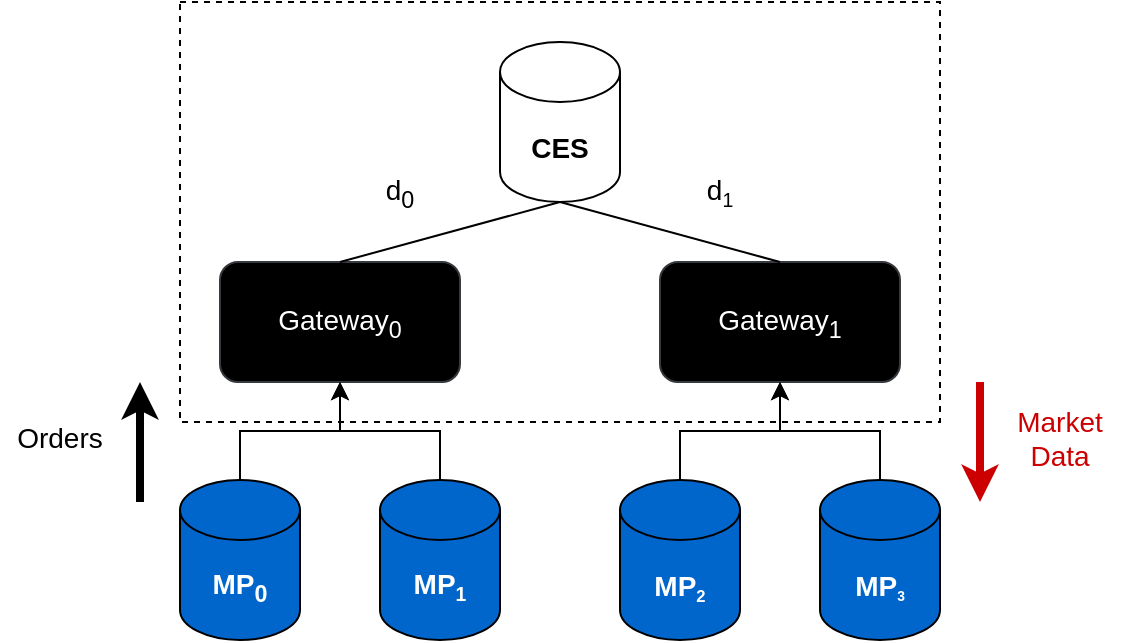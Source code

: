 <mxfile version="24.7.17" pages="29">
  <diagram id="-63uKGan3nSDahCwhgfv" name="CES">
    <mxGraphModel dx="1613" dy="888" grid="1" gridSize="10" guides="1" tooltips="1" connect="1" arrows="1" fold="1" page="1" pageScale="1" pageWidth="850" pageHeight="1100" math="0" shadow="0">
      <root>
        <mxCell id="0" />
        <mxCell id="1" parent="0" />
        <mxCell id="qiz0P8xcZK6-zmX1-JHs-1" value="" style="verticalLabelPosition=bottom;verticalAlign=top;html=1;shape=mxgraph.basic.rect;fillColor2=none;strokeWidth=1;size=20;indent=5;fillColor=none;dashed=1;fontFamily=Arial;" parent="1" vertex="1">
          <mxGeometry x="260" y="300" width="380" height="210" as="geometry" />
        </mxCell>
        <mxCell id="qiz0P8xcZK6-zmX1-JHs-3" value="&lt;font style=&quot;font-size: 14px;&quot;&gt;&lt;b&gt;CES&lt;/b&gt;&lt;/font&gt;" style="shape=cylinder3;whiteSpace=wrap;html=1;boundedLbl=1;backgroundOutline=1;size=15;fontFamily=Arial;" parent="1" vertex="1">
          <mxGeometry x="420" y="320" width="60" height="80" as="geometry" />
        </mxCell>
        <mxCell id="qiz0P8xcZK6-zmX1-JHs-4" value="&lt;font style=&quot;font-size: 14px;&quot;&gt;Gateway&lt;sub&gt;0&lt;/sub&gt;&lt;/font&gt;" style="rounded=1;whiteSpace=wrap;html=1;fillColor=#000000;strokeColor=#36393d;gradientColor=none;fontColor=#FFFFFF;fontFamily=Arial;" parent="1" vertex="1">
          <mxGeometry x="280" y="430" width="120" height="60" as="geometry" />
        </mxCell>
        <mxCell id="qiz0P8xcZK6-zmX1-JHs-5" value="&lt;font style=&quot;font-size: 14px;&quot;&gt;Gateway&lt;sub&gt;1&lt;/sub&gt;&lt;/font&gt;" style="rounded=1;whiteSpace=wrap;html=1;fillColor=#000000;strokeColor=#36393d;gradientColor=none;fontColor=#FFFFFF;fontFamily=Arial;" parent="1" vertex="1">
          <mxGeometry x="500" y="430" width="120" height="60" as="geometry" />
        </mxCell>
        <mxCell id="qiz0P8xcZK6-zmX1-JHs-6" value="" style="endArrow=none;html=1;rounded=0;exitX=0.5;exitY=0;exitDx=0;exitDy=0;entryX=0.5;entryY=1;entryDx=0;entryDy=0;entryPerimeter=0;fontFamily=Arial;" parent="1" source="qiz0P8xcZK6-zmX1-JHs-4" target="qiz0P8xcZK6-zmX1-JHs-3" edge="1">
          <mxGeometry width="50" height="50" relative="1" as="geometry">
            <mxPoint x="400" y="430" as="sourcePoint" />
            <mxPoint x="450" y="380" as="targetPoint" />
          </mxGeometry>
        </mxCell>
        <mxCell id="qiz0P8xcZK6-zmX1-JHs-7" value="" style="endArrow=none;html=1;rounded=0;exitX=0.5;exitY=1;exitDx=0;exitDy=0;entryX=0.5;entryY=0;entryDx=0;entryDy=0;exitPerimeter=0;fontFamily=Arial;" parent="1" source="qiz0P8xcZK6-zmX1-JHs-3" target="qiz0P8xcZK6-zmX1-JHs-5" edge="1">
          <mxGeometry width="50" height="50" relative="1" as="geometry">
            <mxPoint x="350" y="440" as="sourcePoint" />
            <mxPoint x="460" y="410" as="targetPoint" />
          </mxGeometry>
        </mxCell>
        <mxCell id="qiz0P8xcZK6-zmX1-JHs-13" value="" style="edgeStyle=orthogonalEdgeStyle;rounded=0;orthogonalLoop=1;jettySize=auto;html=1;fontFamily=Arial;" parent="1" source="qiz0P8xcZK6-zmX1-JHs-8" target="qiz0P8xcZK6-zmX1-JHs-4" edge="1">
          <mxGeometry relative="1" as="geometry" />
        </mxCell>
        <mxCell id="qiz0P8xcZK6-zmX1-JHs-8" value="&lt;font style=&quot;font-size: 14px;&quot; color=&quot;#ffffff&quot;&gt;&lt;b&gt;MP&lt;sub&gt;0&lt;/sub&gt;&lt;/b&gt;&lt;/font&gt;" style="shape=cylinder3;whiteSpace=wrap;html=1;boundedLbl=1;backgroundOutline=1;size=15;fillColor=#0066CC;fontFamily=Arial;" parent="1" vertex="1">
          <mxGeometry x="260" y="539" width="60" height="80" as="geometry" />
        </mxCell>
        <mxCell id="qiz0P8xcZK6-zmX1-JHs-14" value="" style="edgeStyle=orthogonalEdgeStyle;rounded=0;orthogonalLoop=1;jettySize=auto;html=1;fontFamily=Arial;" parent="1" source="qiz0P8xcZK6-zmX1-JHs-9" target="qiz0P8xcZK6-zmX1-JHs-4" edge="1">
          <mxGeometry relative="1" as="geometry" />
        </mxCell>
        <mxCell id="qiz0P8xcZK6-zmX1-JHs-9" value="&lt;font style=&quot;&quot; color=&quot;#ffffff&quot;&gt;&lt;b style=&quot;&quot;&gt;&lt;span style=&quot;font-size: 14px;&quot;&gt;MP&lt;/span&gt;&lt;span style=&quot;font-size: 11.667px;&quot;&gt;&lt;sub&gt;1&lt;/sub&gt;&lt;/span&gt;&lt;/b&gt;&lt;/font&gt;" style="shape=cylinder3;whiteSpace=wrap;html=1;boundedLbl=1;backgroundOutline=1;size=15;fillColor=#0066CC;fontFamily=Arial;" parent="1" vertex="1">
          <mxGeometry x="360" y="539" width="60" height="80" as="geometry" />
        </mxCell>
        <mxCell id="qiz0P8xcZK6-zmX1-JHs-15" value="" style="edgeStyle=orthogonalEdgeStyle;rounded=0;orthogonalLoop=1;jettySize=auto;html=1;fontFamily=Arial;" parent="1" source="qiz0P8xcZK6-zmX1-JHs-10" target="qiz0P8xcZK6-zmX1-JHs-5" edge="1">
          <mxGeometry relative="1" as="geometry" />
        </mxCell>
        <mxCell id="qiz0P8xcZK6-zmX1-JHs-10" value="&lt;font style=&quot;&quot; color=&quot;#ffffff&quot;&gt;&lt;b style=&quot;&quot;&gt;&lt;span style=&quot;font-size: 14px;&quot;&gt;MP&lt;/span&gt;&lt;font size=&quot;1&quot;&gt;&lt;sub&gt;2&lt;/sub&gt;&lt;/font&gt;&lt;/b&gt;&lt;/font&gt;" style="shape=cylinder3;whiteSpace=wrap;html=1;boundedLbl=1;backgroundOutline=1;size=15;fillColor=#0066CC;fontFamily=Arial;" parent="1" vertex="1">
          <mxGeometry x="480" y="539" width="60" height="80" as="geometry" />
        </mxCell>
        <mxCell id="qiz0P8xcZK6-zmX1-JHs-16" value="" style="edgeStyle=orthogonalEdgeStyle;rounded=0;orthogonalLoop=1;jettySize=auto;html=1;fontFamily=Arial;" parent="1" source="qiz0P8xcZK6-zmX1-JHs-11" target="qiz0P8xcZK6-zmX1-JHs-5" edge="1">
          <mxGeometry relative="1" as="geometry" />
        </mxCell>
        <mxCell id="qiz0P8xcZK6-zmX1-JHs-11" value="&lt;font style=&quot;&quot; color=&quot;#ffffff&quot;&gt;&lt;b style=&quot;&quot;&gt;&lt;span style=&quot;font-size: 14px;&quot;&gt;MP&lt;/span&gt;&lt;span style=&quot;font-size: 8.333px;&quot;&gt;&lt;sub&gt;3&lt;/sub&gt;&lt;/span&gt;&lt;/b&gt;&lt;/font&gt;" style="shape=cylinder3;whiteSpace=wrap;html=1;boundedLbl=1;backgroundOutline=1;size=15;fillColor=#0066CC;fontFamily=Arial;" parent="1" vertex="1">
          <mxGeometry x="580" y="539" width="60" height="80" as="geometry" />
        </mxCell>
        <mxCell id="qiz0P8xcZK6-zmX1-JHs-18" value="" style="endArrow=classic;html=1;rounded=0;strokeWidth=4;fillColor=#ffcc99;strokeColor=#CC0000;fontFamily=Arial;" parent="1" edge="1">
          <mxGeometry width="50" height="50" relative="1" as="geometry">
            <mxPoint x="660" y="490" as="sourcePoint" />
            <mxPoint x="660" y="550" as="targetPoint" />
          </mxGeometry>
        </mxCell>
        <mxCell id="qiz0P8xcZK6-zmX1-JHs-19" value="" style="endArrow=classic;html=1;rounded=0;strokeWidth=4;fontFamily=Arial;" parent="1" edge="1">
          <mxGeometry width="50" height="50" relative="1" as="geometry">
            <mxPoint x="240" y="550" as="sourcePoint" />
            <mxPoint x="240" y="490" as="targetPoint" />
          </mxGeometry>
        </mxCell>
        <mxCell id="qiz0P8xcZK6-zmX1-JHs-20" value="&lt;font style=&quot;font-size: 14px;&quot;&gt;Orders&lt;/font&gt;" style="text;html=1;align=center;verticalAlign=middle;whiteSpace=wrap;rounded=0;fontFamily=Arial;" parent="1" vertex="1">
          <mxGeometry x="170" y="503" width="60" height="30" as="geometry" />
        </mxCell>
        <mxCell id="qiz0P8xcZK6-zmX1-JHs-22" value="&lt;font style=&quot;font-size: 14px;&quot; color=&quot;#cc0000&quot;&gt;Market Data&lt;/font&gt;" style="text;html=1;align=center;verticalAlign=middle;whiteSpace=wrap;rounded=0;fontFamily=Arial;" parent="1" vertex="1">
          <mxGeometry x="670" y="503" width="60" height="30" as="geometry" />
        </mxCell>
        <mxCell id="ONRwjWz-JhO1fq4M2fRu-1" value="&lt;font style=&quot;font-size: 14px;&quot;&gt;d&lt;sub&gt;0&lt;/sub&gt;&lt;/font&gt;&lt;span style=&quot;color: rgba(0, 0, 0, 0); font-size: 0px; text-align: start; text-wrap: nowrap;&quot;&gt;%3CmxGraphModel%3E%3Croot%3E%3CmxCell%20id%3D%220%22%2F%3E%3CmxCell%20id%3D%221%22%20parent%3D%220%22%2F%3E%3CmxCell%20id%3D%222%22%20value%3D%22%26lt%3Bfont%20style%3D%26quot%3Bfont-size%3A%2014px%3B%26quot%3B%26gt%3BOrders%26lt%3B%2Ffont%26gt%3B%22%20style%3D%22text%3Bhtml%3D1%3Balign%3Dcenter%3BverticalAlign%3Dmiddle%3BwhiteSpace%3Dwrap%3Brounded%3D0%3B%22%20vertex%3D%221%22%20parent%3D%221%22%3E%3CmxGeometry%20x%3D%22170%22%20y%3D%22503%22%20width%3D%2260%22%20height%3D%2230%22%20as%3D%22geometry%22%2F%3E%3C%2FmxCell%3E%3C%2Froot%3E%3C%2FmxGraphModel%3E&lt;/span&gt;" style="text;html=1;align=center;verticalAlign=middle;whiteSpace=wrap;rounded=0;fontFamily=Arial;" parent="1" vertex="1">
          <mxGeometry x="340" y="380" width="60" height="30" as="geometry" />
        </mxCell>
        <mxCell id="ONRwjWz-JhO1fq4M2fRu-2" value="&lt;font style=&quot;font-size: 14px;&quot;&gt;d&lt;/font&gt;&lt;font style=&quot;font-size: 11.667px;&quot;&gt;&lt;sub&gt;1&lt;/sub&gt;&lt;/font&gt;&lt;span style=&quot;color: rgba(0, 0, 0, 0); font-size: 0px; text-align: start; text-wrap: nowrap;&quot;&gt;%3CmxGraphModel%3E%3Croot%3E%3CmxCell%20id%3D%220%22%2F%3E%3CmxCell%20id%3D%221%22%20parent%3D%220%22%2F%3E%3CmxCell%20id%3D%222%22%20value%3D%22%26lt%3Bfont%20style%3D%26quot%3Bfont-size%3A%2014px%3B%26quot%3B%26gt%3BOrders%26lt%3B%2Ffont%26gt%3B%22%20style%3D%22text%3Bhtml%3D1%3Balign%3Dcenter%3BverticalAlign%3Dmiddle%3BwhiteSpace%3Dwrap%3Brounded%3D0%3B%22%20vertex%3D%221%22%20parent%3D%221%22%3E%3CmxGeometry%20x%3D%22170%22%20y%3D%22503%22%20width%3D%2260%22%20height%3D%2230%22%20as%3D%22geometry%22%2F%3E%3C%2FmxCell%3E%3C%2Froot%3E%3C%2FmxGraphModel%31&lt;/span&gt;" style="text;html=1;align=center;verticalAlign=middle;whiteSpace=wrap;rounded=0;fontFamily=Arial;" parent="1" vertex="1">
          <mxGeometry x="500" y="380" width="60" height="30" as="geometry" />
        </mxCell>
      </root>
    </mxGraphModel>
  </diagram>
  <diagram name="MPs" id="_EtjDVXWxKkpT-j7Si9f">
    <mxGraphModel dx="1613" dy="888" grid="1" gridSize="10" guides="1" tooltips="1" connect="1" arrows="1" fold="1" page="1" pageScale="1" pageWidth="850" pageHeight="1100" math="0" shadow="0">
      <root>
        <mxCell id="92WHL6CjwPM9MmRyMdGW-0" />
        <mxCell id="92WHL6CjwPM9MmRyMdGW-1" parent="92WHL6CjwPM9MmRyMdGW-0" />
        <mxCell id="92WHL6CjwPM9MmRyMdGW-9" value="&lt;font style=&quot;font-size: 16px;&quot; color=&quot;#ffffff&quot;&gt;&lt;b style=&quot;font-size: 16px;&quot;&gt;MP&lt;sub style=&quot;font-size: 16px;&quot;&gt;0&lt;/sub&gt;&lt;/b&gt;&lt;/font&gt;" style="shape=cylinder3;whiteSpace=wrap;html=1;boundedLbl=1;backgroundOutline=1;size=15;fillColor=#0066CC;fontFamily=Arial;fontSize=16;" vertex="1" parent="92WHL6CjwPM9MmRyMdGW-1">
          <mxGeometry x="260" y="539" width="60" height="80" as="geometry" />
        </mxCell>
        <mxCell id="92WHL6CjwPM9MmRyMdGW-11" value="&lt;font style=&quot;font-size: 16px;&quot; color=&quot;#ffffff&quot;&gt;&lt;b style=&quot;font-size: 16px;&quot;&gt;&lt;span style=&quot;font-size: 16px;&quot;&gt;MP&lt;/span&gt;&lt;span style=&quot;font-size: 16px;&quot;&gt;&lt;sub style=&quot;font-size: 16px;&quot;&gt;1&lt;/sub&gt;&lt;/span&gt;&lt;/b&gt;&lt;/font&gt;" style="shape=cylinder3;whiteSpace=wrap;html=1;boundedLbl=1;backgroundOutline=1;size=15;fillColor=#0066CC;fontFamily=Arial;fontSize=16;" vertex="1" parent="92WHL6CjwPM9MmRyMdGW-1">
          <mxGeometry x="260" y="630" width="60" height="80" as="geometry" />
        </mxCell>
      </root>
    </mxGraphModel>
  </diagram>
  <diagram name="Stock Exchange" id="evfimeE-UuYRuIMyKzyY">
    <mxGraphModel dx="1613" dy="888" grid="1" gridSize="10" guides="1" tooltips="1" connect="1" arrows="1" fold="1" page="1" pageScale="1" pageWidth="850" pageHeight="1100" math="0" shadow="0">
      <root>
        <mxCell id="DXO1DtbSkxQTd0zfkkz4-0" />
        <mxCell id="DXO1DtbSkxQTd0zfkkz4-1" parent="DXO1DtbSkxQTd0zfkkz4-0" />
        <mxCell id="Yll4d4kR5pQVDd6zpfFH-0" value="&lt;font style=&quot;font-size: 20px;&quot;&gt;Stock/Currency/Futures&lt;/font&gt;&lt;div style=&quot;font-size: 20px;&quot;&gt;&lt;font style=&quot;font-size: 20px;&quot;&gt;Exchange&lt;/font&gt;&lt;/div&gt;" style="rounded=0;whiteSpace=wrap;html=1;fontSize=18;fontFamily=Arial;fillColor=#0066CC;fontStyle=1;fontColor=#FFFFFF;" vertex="1" parent="DXO1DtbSkxQTd0zfkkz4-1">
          <mxGeometry x="280" y="360" width="290" height="170" as="geometry" />
        </mxCell>
        <mxCell id="bGyjIyE6uUOerhG0QBBm-0" value="&lt;span style=&quot;font-size: 20px;&quot;&gt;Exchange&lt;/span&gt;&lt;div&gt;&lt;span style=&quot;font-size: 20px;&quot;&gt;Infrastructure&lt;/span&gt;&lt;/div&gt;" style="rounded=0;whiteSpace=wrap;html=1;fontSize=18;fontFamily=Arial;fillColor=#FFFFFF;fontStyle=1;fontColor=#000000;" vertex="1" parent="DXO1DtbSkxQTd0zfkkz4-1">
          <mxGeometry x="280" y="560" width="290" height="80" as="geometry" />
        </mxCell>
        <mxCell id="bGyjIyE6uUOerhG0QBBm-1" value="" style="shape=singleArrow;direction=south;whiteSpace=wrap;html=1;fillColor=#000000;" vertex="1" parent="DXO1DtbSkxQTd0zfkkz4-1">
          <mxGeometry x="405" y="517" width="40" height="50" as="geometry" />
        </mxCell>
        <mxCell id="bGyjIyE6uUOerhG0QBBm-3" value="" style="shape=singleArrow;whiteSpace=wrap;html=1;fillColor=#000000;" vertex="1" parent="DXO1DtbSkxQTd0zfkkz4-1">
          <mxGeometry x="180" y="393.5" width="70" height="20" as="geometry" />
        </mxCell>
        <mxCell id="bGyjIyE6uUOerhG0QBBm-4" value="" style="shape=singleArrow;whiteSpace=wrap;html=1;fillColor=#000000;" vertex="1" parent="DXO1DtbSkxQTd0zfkkz4-1">
          <mxGeometry x="180" y="422.5" width="70" height="20" as="geometry" />
        </mxCell>
        <mxCell id="bGyjIyE6uUOerhG0QBBm-5" value="" style="shape=singleArrow;whiteSpace=wrap;html=1;fillColor=#000000;" vertex="1" parent="DXO1DtbSkxQTd0zfkkz4-1">
          <mxGeometry x="180" y="449.5" width="70" height="20" as="geometry" />
        </mxCell>
        <mxCell id="bGyjIyE6uUOerhG0QBBm-6" value="" style="shape=singleArrow;whiteSpace=wrap;html=1;fillColor=#000000;" vertex="1" parent="DXO1DtbSkxQTd0zfkkz4-1">
          <mxGeometry x="180" y="476.5" width="70" height="20" as="geometry" />
        </mxCell>
        <mxCell id="bGyjIyE6uUOerhG0QBBm-7" value="" style="shape=singleArrow;whiteSpace=wrap;html=1;flipH=1;fillColor=#000000;" vertex="1" parent="DXO1DtbSkxQTd0zfkkz4-1">
          <mxGeometry x="600" y="393.5" width="70" height="20" as="geometry" />
        </mxCell>
        <mxCell id="bGyjIyE6uUOerhG0QBBm-8" value="" style="shape=singleArrow;whiteSpace=wrap;html=1;flipH=1;fillColor=#000000;" vertex="1" parent="DXO1DtbSkxQTd0zfkkz4-1">
          <mxGeometry x="600" y="422.5" width="70" height="20" as="geometry" />
        </mxCell>
        <mxCell id="bGyjIyE6uUOerhG0QBBm-9" value="" style="shape=singleArrow;whiteSpace=wrap;html=1;flipH=1;fillColor=#000000;" vertex="1" parent="DXO1DtbSkxQTd0zfkkz4-1">
          <mxGeometry x="600" y="449.5" width="70" height="20" as="geometry" />
        </mxCell>
        <mxCell id="bGyjIyE6uUOerhG0QBBm-10" value="" style="shape=singleArrow;whiteSpace=wrap;html=1;flipH=1;fillColor=#000000;" vertex="1" parent="DXO1DtbSkxQTd0zfkkz4-1">
          <mxGeometry x="600" y="476.5" width="70" height="20" as="geometry" />
        </mxCell>
        <mxCell id="bGyjIyE6uUOerhG0QBBm-11" value="&lt;font size=&quot;1&quot; face=&quot;Arial&quot; style=&quot;&quot;&gt;&lt;b style=&quot;font-size: 18px;&quot;&gt;Buyers&lt;/b&gt;&lt;/font&gt;" style="text;html=1;align=center;verticalAlign=middle;whiteSpace=wrap;rounded=0;" vertex="1" parent="DXO1DtbSkxQTd0zfkkz4-1">
          <mxGeometry x="90" y="430" width="60" height="30" as="geometry" />
        </mxCell>
        <mxCell id="bGyjIyE6uUOerhG0QBBm-12" value="&lt;font size=&quot;1&quot; face=&quot;Arial&quot; style=&quot;&quot;&gt;&lt;b style=&quot;font-size: 18px;&quot;&gt;Sellers&lt;/b&gt;&lt;/font&gt;" style="text;html=1;align=center;verticalAlign=middle;whiteSpace=wrap;rounded=0;" vertex="1" parent="DXO1DtbSkxQTd0zfkkz4-1">
          <mxGeometry x="700" y="430" width="60" height="30" as="geometry" />
        </mxCell>
      </root>
    </mxGraphModel>
  </diagram>
  <diagram id="1cC8LyKKGBoecfMSQp-8" name="Jasper-Opaque">
    <mxGraphModel dx="1613" dy="888" grid="1" gridSize="10" guides="1" tooltips="1" connect="1" arrows="1" fold="1" page="1" pageScale="1" pageWidth="850" pageHeight="1100" math="0" shadow="0">
      <root>
        <mxCell id="0" />
        <mxCell id="1" parent="0" />
        <mxCell id="q9DCt7dWR3xtsPvv0k2h-1" value="" style="ellipse;shape=cloud;whiteSpace=wrap;html=1;" vertex="1" parent="1">
          <mxGeometry x="70" y="160" width="710" height="550" as="geometry" />
        </mxCell>
        <mxCell id="LcMMeMChSXxC58o91_26-1" value="&lt;font style=&quot;font-size: 14px;&quot; color=&quot;#ffffff&quot;&gt;&lt;b style=&quot;font-size: 14px;&quot;&gt;MP&lt;sub style=&quot;font-size: 14px;&quot;&gt;0&lt;/sub&gt;&lt;/b&gt;&lt;/font&gt;" style="shape=cylinder3;whiteSpace=wrap;html=1;boundedLbl=1;backgroundOutline=1;size=15;fillColor=#0066CC;fontSize=14;fontFamily=Arial;" vertex="1" parent="1">
          <mxGeometry x="260" y="690" width="60" height="80" as="geometry" />
        </mxCell>
        <mxCell id="LcMMeMChSXxC58o91_26-2" value="&lt;font style=&quot;font-size: 14px;&quot; color=&quot;#ffffff&quot;&gt;&lt;b style=&quot;font-size: 14px;&quot;&gt;&lt;span style=&quot;font-size: 14px;&quot;&gt;MP&lt;/span&gt;&lt;span style=&quot;font-size: 14px;&quot;&gt;&lt;sub style=&quot;font-size: 14px;&quot;&gt;1&lt;/sub&gt;&lt;/span&gt;&lt;/b&gt;&lt;/font&gt;" style="shape=cylinder3;whiteSpace=wrap;html=1;boundedLbl=1;backgroundOutline=1;size=15;fillColor=#0066CC;fontSize=14;fontFamily=Arial;" vertex="1" parent="1">
          <mxGeometry x="360" y="690" width="60" height="80" as="geometry" />
        </mxCell>
        <mxCell id="LcMMeMChSXxC58o91_26-3" value="&lt;font style=&quot;font-size: 14px;&quot; color=&quot;#ffffff&quot;&gt;&lt;b style=&quot;font-size: 14px;&quot;&gt;&lt;span style=&quot;font-size: 14px;&quot;&gt;MP&lt;/span&gt;&lt;font style=&quot;font-size: 14px;&quot;&gt;&lt;sub style=&quot;font-size: 14px;&quot;&gt;2&lt;/sub&gt;&lt;/font&gt;&lt;/b&gt;&lt;/font&gt;" style="shape=cylinder3;whiteSpace=wrap;html=1;boundedLbl=1;backgroundOutline=1;size=15;fillColor=#0066CC;fontSize=14;fontFamily=Arial;" vertex="1" parent="1">
          <mxGeometry x="480" y="690" width="60" height="80" as="geometry" />
        </mxCell>
        <mxCell id="LcMMeMChSXxC58o91_26-4" value="&lt;font style=&quot;font-size: 14px;&quot; color=&quot;#ffffff&quot;&gt;&lt;b style=&quot;font-size: 14px;&quot;&gt;&lt;span style=&quot;font-size: 14px;&quot;&gt;MP&lt;/span&gt;&lt;span style=&quot;font-size: 14px;&quot;&gt;&lt;sub style=&quot;font-size: 14px;&quot;&gt;3&lt;/sub&gt;&lt;/span&gt;&lt;/b&gt;&lt;/font&gt;" style="shape=cylinder3;whiteSpace=wrap;html=1;boundedLbl=1;backgroundOutline=1;size=15;fillColor=#0066CC;fontSize=14;fontFamily=Arial;" vertex="1" parent="1">
          <mxGeometry x="580" y="690" width="60" height="80" as="geometry" />
        </mxCell>
        <mxCell id="5TakpIgslDkMqphozxOA-1" value="" style="endArrow=none;dashed=1;html=1;dashPattern=1 3;strokeWidth=2;rounded=0;exitX=0.5;exitY=0;exitDx=0;exitDy=0;exitPerimeter=0;entryX=0.31;entryY=0.8;entryDx=0;entryDy=0;entryPerimeter=0;fontFamily=Arial;" edge="1" parent="1" source="LcMMeMChSXxC58o91_26-1" target="q9DCt7dWR3xtsPvv0k2h-1">
          <mxGeometry width="50" height="50" relative="1" as="geometry">
            <mxPoint x="400" y="480" as="sourcePoint" />
            <mxPoint x="450" y="430" as="targetPoint" />
          </mxGeometry>
        </mxCell>
        <mxCell id="5TakpIgslDkMqphozxOA-2" value="" style="endArrow=none;dashed=1;html=1;dashPattern=1 3;strokeWidth=2;rounded=0;exitX=0.452;exitY=0.93;exitDx=0;exitDy=0;exitPerimeter=0;entryX=0.5;entryY=0;entryDx=0;entryDy=0;entryPerimeter=0;fontFamily=Arial;" edge="1" parent="1" source="q9DCt7dWR3xtsPvv0k2h-1" target="LcMMeMChSXxC58o91_26-2">
          <mxGeometry width="50" height="50" relative="1" as="geometry">
            <mxPoint x="300" y="700" as="sourcePoint" />
            <mxPoint x="300" y="610" as="targetPoint" />
          </mxGeometry>
        </mxCell>
        <mxCell id="5TakpIgslDkMqphozxOA-4" value="" style="endArrow=none;dashed=1;html=1;dashPattern=1 3;strokeWidth=2;rounded=0;exitX=0.5;exitY=0;exitDx=0;exitDy=0;exitPerimeter=0;entryX=0.62;entryY=0.936;entryDx=0;entryDy=0;entryPerimeter=0;fontFamily=Arial;" edge="1" parent="1" source="LcMMeMChSXxC58o91_26-3" target="q9DCt7dWR3xtsPvv0k2h-1">
          <mxGeometry width="50" height="50" relative="1" as="geometry">
            <mxPoint x="300" y="700" as="sourcePoint" />
            <mxPoint x="300" y="610" as="targetPoint" />
          </mxGeometry>
        </mxCell>
        <mxCell id="5TakpIgslDkMqphozxOA-5" value="" style="endArrow=none;dashed=1;html=1;dashPattern=1 3;strokeWidth=2;rounded=0;exitX=0.762;exitY=0.857;exitDx=0;exitDy=0;exitPerimeter=0;entryX=0.5;entryY=0;entryDx=0;entryDy=0;entryPerimeter=0;fontFamily=Arial;" edge="1" parent="1" source="q9DCt7dWR3xtsPvv0k2h-1" target="LcMMeMChSXxC58o91_26-4">
          <mxGeometry width="50" height="50" relative="1" as="geometry">
            <mxPoint x="434" y="232" as="sourcePoint" />
            <mxPoint x="435" y="190" as="targetPoint" />
          </mxGeometry>
        </mxCell>
        <mxCell id="Yhs2_6xJt9RQIf_rkqfm-1" value="&lt;font style=&quot;&quot; size=&quot;1&quot;&gt;&lt;b style=&quot;font-size: 16px;&quot;&gt;CES&lt;/b&gt;&lt;/font&gt;" style="shape=cylinder3;whiteSpace=wrap;html=1;boundedLbl=1;backgroundOutline=1;size=15;fontFamily=Arial;" vertex="1" parent="1">
          <mxGeometry x="400" y="100" width="60" height="80" as="geometry" />
        </mxCell>
        <mxCell id="Yhs2_6xJt9RQIf_rkqfm-2" value="" style="endArrow=none;dashed=1;html=1;dashPattern=1 3;strokeWidth=2;rounded=0;entryX=0.5;entryY=1;entryDx=0;entryDy=0;entryPerimeter=0;exitX=0.506;exitY=0.109;exitDx=0;exitDy=0;exitPerimeter=0;fontFamily=Arial;" edge="1" parent="1" source="q9DCt7dWR3xtsPvv0k2h-1" target="Yhs2_6xJt9RQIf_rkqfm-1">
          <mxGeometry width="50" height="50" relative="1" as="geometry">
            <mxPoint x="400" y="480" as="sourcePoint" />
            <mxPoint x="450" y="430" as="targetPoint" />
          </mxGeometry>
        </mxCell>
      </root>
    </mxGraphModel>
  </diagram>
  <diagram id="M0hQ2SPOpxcifETSSSGR" name="Jasper">
    <mxGraphModel dx="1613" dy="888" grid="1" gridSize="10" guides="1" tooltips="1" connect="1" arrows="1" fold="1" page="1" pageScale="1" pageWidth="850" pageHeight="1100" math="0" shadow="0">
      <root>
        <mxCell id="0" />
        <mxCell id="1" parent="0" />
        <mxCell id="NoliTqnIAZzVIsXeUXzP-1" value="" style="ellipse;shape=cloud;whiteSpace=wrap;html=1;fontFamily=Arial;" vertex="1" parent="1">
          <mxGeometry x="70" y="160" width="710" height="550" as="geometry" />
        </mxCell>
        <mxCell id="NoliTqnIAZzVIsXeUXzP-2" value="&lt;font style=&quot;&quot; size=&quot;1&quot;&gt;&lt;b style=&quot;font-size: 16px;&quot;&gt;CES&lt;/b&gt;&lt;/font&gt;" style="shape=cylinder3;whiteSpace=wrap;html=1;boundedLbl=1;backgroundOutline=1;size=15;fontFamily=Arial;" vertex="1" parent="1">
          <mxGeometry x="400" y="100" width="60" height="80" as="geometry" />
        </mxCell>
        <mxCell id="NoliTqnIAZzVIsXeUXzP-3" value="&lt;font style=&quot;font-size: 14px;&quot; color=&quot;#ffffff&quot;&gt;&lt;b style=&quot;font-size: 14px;&quot;&gt;MP&lt;sub style=&quot;font-size: 14px;&quot;&gt;0&lt;/sub&gt;&lt;/b&gt;&lt;/font&gt;" style="shape=cylinder3;whiteSpace=wrap;html=1;boundedLbl=1;backgroundOutline=1;size=15;fillColor=#0066CC;fontSize=14;fontFamily=Arial;" vertex="1" parent="1">
          <mxGeometry x="260" y="690" width="60" height="80" as="geometry" />
        </mxCell>
        <mxCell id="NoliTqnIAZzVIsXeUXzP-4" value="&lt;font style=&quot;font-size: 14px;&quot; color=&quot;#ffffff&quot;&gt;&lt;b style=&quot;font-size: 14px;&quot;&gt;&lt;span style=&quot;font-size: 14px;&quot;&gt;MP&lt;/span&gt;&lt;span style=&quot;font-size: 14px;&quot;&gt;&lt;sub style=&quot;font-size: 14px;&quot;&gt;1&lt;/sub&gt;&lt;/span&gt;&lt;/b&gt;&lt;/font&gt;" style="shape=cylinder3;whiteSpace=wrap;html=1;boundedLbl=1;backgroundOutline=1;size=15;fillColor=#0066CC;fontSize=14;fontFamily=Arial;" vertex="1" parent="1">
          <mxGeometry x="360" y="690" width="60" height="80" as="geometry" />
        </mxCell>
        <mxCell id="NoliTqnIAZzVIsXeUXzP-5" value="&lt;font style=&quot;font-size: 14px;&quot; color=&quot;#ffffff&quot;&gt;&lt;b style=&quot;font-size: 14px;&quot;&gt;&lt;span style=&quot;font-size: 14px;&quot;&gt;MP&lt;/span&gt;&lt;font style=&quot;font-size: 14px;&quot;&gt;&lt;sub style=&quot;font-size: 14px;&quot;&gt;2&lt;/sub&gt;&lt;/font&gt;&lt;/b&gt;&lt;/font&gt;" style="shape=cylinder3;whiteSpace=wrap;html=1;boundedLbl=1;backgroundOutline=1;size=15;fillColor=#0066CC;fontSize=14;fontFamily=Arial;" vertex="1" parent="1">
          <mxGeometry x="480" y="690" width="60" height="80" as="geometry" />
        </mxCell>
        <mxCell id="NoliTqnIAZzVIsXeUXzP-6" value="&lt;font style=&quot;font-size: 14px;&quot; color=&quot;#ffffff&quot;&gt;&lt;b style=&quot;font-size: 14px;&quot;&gt;&lt;span style=&quot;font-size: 14px;&quot;&gt;MP&lt;/span&gt;&lt;span style=&quot;font-size: 14px;&quot;&gt;&lt;sub style=&quot;font-size: 14px;&quot;&gt;3&lt;/sub&gt;&lt;/span&gt;&lt;/b&gt;&lt;/font&gt;" style="shape=cylinder3;whiteSpace=wrap;html=1;boundedLbl=1;backgroundOutline=1;size=15;fillColor=#0066CC;fontSize=14;fontFamily=Arial;" vertex="1" parent="1">
          <mxGeometry x="580" y="690" width="60" height="80" as="geometry" />
        </mxCell>
        <mxCell id="NoliTqnIAZzVIsXeUXzP-7" value="" style="endArrow=none;dashed=1;html=1;dashPattern=1 3;strokeWidth=2;rounded=0;exitX=0.5;exitY=0;exitDx=0;exitDy=0;exitPerimeter=0;entryX=0.5;entryY=1;entryDx=0;entryDy=0;fontFamily=Arial;" edge="1" parent="1" source="NoliTqnIAZzVIsXeUXzP-3" target="PN0Z4gvK8MPHGO7L2o2q-7">
          <mxGeometry width="50" height="50" relative="1" as="geometry">
            <mxPoint x="400" y="480" as="sourcePoint" />
            <mxPoint x="450" y="430" as="targetPoint" />
          </mxGeometry>
        </mxCell>
        <mxCell id="NoliTqnIAZzVIsXeUXzP-8" value="" style="endArrow=none;dashed=1;html=1;dashPattern=1 3;strokeWidth=2;rounded=0;exitX=0.5;exitY=1;exitDx=0;exitDy=0;entryX=0.5;entryY=0;entryDx=0;entryDy=0;entryPerimeter=0;fontFamily=Arial;" edge="1" parent="1" source="PN0Z4gvK8MPHGO7L2o2q-8" target="NoliTqnIAZzVIsXeUXzP-4">
          <mxGeometry width="50" height="50" relative="1" as="geometry">
            <mxPoint x="300" y="700" as="sourcePoint" />
            <mxPoint x="300" y="610" as="targetPoint" />
          </mxGeometry>
        </mxCell>
        <mxCell id="NoliTqnIAZzVIsXeUXzP-9" value="" style="endArrow=none;dashed=1;html=1;dashPattern=1 3;strokeWidth=2;rounded=0;entryX=0.5;entryY=0;entryDx=0;entryDy=0;exitX=0.5;exitY=1;exitDx=0;exitDy=0;exitPerimeter=0;fontFamily=Arial;" edge="1" parent="1" source="NoliTqnIAZzVIsXeUXzP-2" target="PN0Z4gvK8MPHGO7L2o2q-1">
          <mxGeometry width="50" height="50" relative="1" as="geometry">
            <mxPoint x="300" y="700" as="sourcePoint" />
            <mxPoint x="300" y="610" as="targetPoint" />
          </mxGeometry>
        </mxCell>
        <mxCell id="NoliTqnIAZzVIsXeUXzP-10" value="" style="endArrow=none;dashed=1;html=1;dashPattern=1 3;strokeWidth=2;rounded=0;exitX=0.5;exitY=0;exitDx=0;exitDy=0;exitPerimeter=0;entryX=0.5;entryY=1;entryDx=0;entryDy=0;fontFamily=Arial;" edge="1" parent="1" source="NoliTqnIAZzVIsXeUXzP-5" target="PN0Z4gvK8MPHGO7L2o2q-9">
          <mxGeometry width="50" height="50" relative="1" as="geometry">
            <mxPoint x="300" y="700" as="sourcePoint" />
            <mxPoint x="300" y="610" as="targetPoint" />
          </mxGeometry>
        </mxCell>
        <mxCell id="NoliTqnIAZzVIsXeUXzP-11" value="" style="endArrow=none;dashed=1;html=1;dashPattern=1 3;strokeWidth=2;rounded=0;entryX=0.5;entryY=0;entryDx=0;entryDy=0;entryPerimeter=0;exitX=0.5;exitY=1;exitDx=0;exitDy=0;fontFamily=Arial;" edge="1" parent="1" source="PN0Z4gvK8MPHGO7L2o2q-10" target="NoliTqnIAZzVIsXeUXzP-6">
          <mxGeometry width="50" height="50" relative="1" as="geometry">
            <mxPoint x="434" y="232" as="sourcePoint" />
            <mxPoint x="435" y="190" as="targetPoint" />
          </mxGeometry>
        </mxCell>
        <mxCell id="PN0Z4gvK8MPHGO7L2o2q-1" value="&lt;span style=&quot;font-size: 14px;&quot;&gt;&lt;b style=&quot;font-size: 14px;&quot;&gt;N&lt;sub style=&quot;font-size: 14px;&quot;&gt;0&lt;/sub&gt;&lt;/b&gt;&lt;/span&gt;" style="ellipse;whiteSpace=wrap;html=1;aspect=fixed;fillColor=#000000;fontColor=#FFFFFF;fontSize=14;fontFamily=Arial;" vertex="1" parent="1">
          <mxGeometry x="400" y="250" width="60" height="60" as="geometry" />
        </mxCell>
        <mxCell id="PN0Z4gvK8MPHGO7L2o2q-2" value="&lt;span style=&quot;font-size: 14px;&quot;&gt;&lt;b style=&quot;font-size: 14px;&quot;&gt;N&lt;sub&gt;1&lt;/sub&gt;&lt;/b&gt;&lt;/span&gt;" style="ellipse;whiteSpace=wrap;html=1;aspect=fixed;fillColor=#000000;fontColor=#FFFFFF;fontSize=14;fontFamily=Arial;" vertex="1" parent="1">
          <mxGeometry x="300" y="350" width="60" height="60" as="geometry" />
        </mxCell>
        <mxCell id="PN0Z4gvK8MPHGO7L2o2q-3" value="&lt;span style=&quot;font-size: 14px;&quot;&gt;&lt;b style=&quot;font-size: 14px;&quot;&gt;N&lt;sub&gt;2&lt;/sub&gt;&lt;/b&gt;&lt;/span&gt;" style="ellipse;whiteSpace=wrap;html=1;aspect=fixed;fillColor=#000000;fontColor=#FFFFFF;fontSize=14;fontFamily=Arial;" vertex="1" parent="1">
          <mxGeometry x="520" y="350" width="60" height="60" as="geometry" />
        </mxCell>
        <mxCell id="PN0Z4gvK8MPHGO7L2o2q-5" value="" style="endArrow=none;html=1;rounded=0;entryX=0.5;entryY=1;entryDx=0;entryDy=0;exitX=0.5;exitY=0;exitDx=0;exitDy=0;fontFamily=Arial;" edge="1" parent="1" source="PN0Z4gvK8MPHGO7L2o2q-2" target="PN0Z4gvK8MPHGO7L2o2q-1">
          <mxGeometry width="50" height="50" relative="1" as="geometry">
            <mxPoint x="400" y="450" as="sourcePoint" />
            <mxPoint x="450" y="400" as="targetPoint" />
          </mxGeometry>
        </mxCell>
        <mxCell id="PN0Z4gvK8MPHGO7L2o2q-6" value="" style="endArrow=none;html=1;rounded=0;entryX=0.5;entryY=0;entryDx=0;entryDy=0;exitX=0.5;exitY=1;exitDx=0;exitDy=0;fontFamily=Arial;" edge="1" parent="1" source="PN0Z4gvK8MPHGO7L2o2q-1" target="PN0Z4gvK8MPHGO7L2o2q-3">
          <mxGeometry width="50" height="50" relative="1" as="geometry">
            <mxPoint x="360" y="350" as="sourcePoint" />
            <mxPoint x="435" y="320" as="targetPoint" />
          </mxGeometry>
        </mxCell>
        <mxCell id="PN0Z4gvK8MPHGO7L2o2q-7" value="&lt;span style=&quot;font-size: 14px;&quot;&gt;&lt;b style=&quot;font-size: 14px;&quot;&gt;N&lt;sub&gt;3&lt;/sub&gt;&lt;/b&gt;&lt;/span&gt;" style="ellipse;whiteSpace=wrap;html=1;aspect=fixed;fillColor=#000000;fontColor=#FFFFFF;fontSize=14;fontFamily=Arial;" vertex="1" parent="1">
          <mxGeometry x="260" y="490" width="60" height="60" as="geometry" />
        </mxCell>
        <mxCell id="PN0Z4gvK8MPHGO7L2o2q-8" value="&lt;span style=&quot;font-size: 14px;&quot;&gt;&lt;b style=&quot;font-size: 14px;&quot;&gt;N&lt;sub&gt;4&lt;/sub&gt;&lt;/b&gt;&lt;/span&gt;" style="ellipse;whiteSpace=wrap;html=1;aspect=fixed;fillColor=#000000;fontColor=#FFFFFF;fontSize=14;fontFamily=Arial;" vertex="1" parent="1">
          <mxGeometry x="360" y="490" width="60" height="60" as="geometry" />
        </mxCell>
        <mxCell id="PN0Z4gvK8MPHGO7L2o2q-9" value="&lt;span style=&quot;font-size: 14px;&quot;&gt;&lt;b style=&quot;font-size: 14px;&quot;&gt;N&lt;sub&gt;5&lt;/sub&gt;&lt;/b&gt;&lt;/span&gt;" style="ellipse;whiteSpace=wrap;html=1;aspect=fixed;fillColor=#000000;fontColor=#FFFFFF;fontSize=14;fontFamily=Arial;" vertex="1" parent="1">
          <mxGeometry x="480" y="490" width="60" height="60" as="geometry" />
        </mxCell>
        <mxCell id="PN0Z4gvK8MPHGO7L2o2q-10" value="&lt;span style=&quot;font-size: 14px;&quot;&gt;&lt;b style=&quot;font-size: 14px;&quot;&gt;N&lt;sub&gt;6&lt;/sub&gt;&lt;/b&gt;&lt;/span&gt;" style="ellipse;whiteSpace=wrap;html=1;aspect=fixed;fillColor=#000000;fontColor=#FFFFFF;fontSize=14;fontFamily=Arial;" vertex="1" parent="1">
          <mxGeometry x="580" y="490" width="60" height="60" as="geometry" />
        </mxCell>
        <mxCell id="PN0Z4gvK8MPHGO7L2o2q-11" value="" style="endArrow=none;html=1;rounded=0;entryX=0.5;entryY=0;entryDx=0;entryDy=0;exitX=0.5;exitY=1;exitDx=0;exitDy=0;fontFamily=Arial;" edge="1" parent="1" source="PN0Z4gvK8MPHGO7L2o2q-2" target="PN0Z4gvK8MPHGO7L2o2q-7">
          <mxGeometry width="50" height="50" relative="1" as="geometry">
            <mxPoint x="340" y="360" as="sourcePoint" />
            <mxPoint x="450" y="320" as="targetPoint" />
          </mxGeometry>
        </mxCell>
        <mxCell id="PN0Z4gvK8MPHGO7L2o2q-12" value="" style="endArrow=none;html=1;rounded=0;exitX=0.5;exitY=0;exitDx=0;exitDy=0;fontFamily=Arial;" edge="1" parent="1" source="PN0Z4gvK8MPHGO7L2o2q-8">
          <mxGeometry width="50" height="50" relative="1" as="geometry">
            <mxPoint x="340" y="420" as="sourcePoint" />
            <mxPoint x="330" y="410" as="targetPoint" />
          </mxGeometry>
        </mxCell>
        <mxCell id="PN0Z4gvK8MPHGO7L2o2q-13" value="" style="endArrow=none;html=1;rounded=0;exitX=0.5;exitY=0;exitDx=0;exitDy=0;entryX=0.5;entryY=1;entryDx=0;entryDy=0;fontFamily=Arial;" edge="1" parent="1" source="PN0Z4gvK8MPHGO7L2o2q-9" target="PN0Z4gvK8MPHGO7L2o2q-3">
          <mxGeometry width="50" height="50" relative="1" as="geometry">
            <mxPoint x="400" y="500" as="sourcePoint" />
            <mxPoint x="340" y="420" as="targetPoint" />
          </mxGeometry>
        </mxCell>
        <mxCell id="PN0Z4gvK8MPHGO7L2o2q-14" value="" style="endArrow=none;html=1;rounded=0;exitX=0.5;exitY=0;exitDx=0;exitDy=0;entryX=0.5;entryY=1;entryDx=0;entryDy=0;fontFamily=Arial;" edge="1" parent="1" source="PN0Z4gvK8MPHGO7L2o2q-10" target="PN0Z4gvK8MPHGO7L2o2q-3">
          <mxGeometry width="50" height="50" relative="1" as="geometry">
            <mxPoint x="520" y="500" as="sourcePoint" />
            <mxPoint x="560" y="420" as="targetPoint" />
          </mxGeometry>
        </mxCell>
      </root>
    </mxGraphModel>
  </diagram>
  <diagram name="Jasper-VM" id="cyfOS3wvX-eQv1LMVEBR">
    <mxGraphModel dx="1613" dy="888" grid="1" gridSize="10" guides="1" tooltips="1" connect="1" arrows="1" fold="1" page="1" pageScale="1" pageWidth="850" pageHeight="1100" math="0" shadow="0">
      <root>
        <mxCell id="n-Qk53wJQjkq38OdDPzT-0" />
        <mxCell id="n-Qk53wJQjkq38OdDPzT-1" parent="n-Qk53wJQjkq38OdDPzT-0" />
        <mxCell id="n-Qk53wJQjkq38OdDPzT-2" value="" style="ellipse;shape=cloud;whiteSpace=wrap;html=1;" vertex="1" parent="n-Qk53wJQjkq38OdDPzT-1">
          <mxGeometry x="70" y="160" width="710" height="550" as="geometry" />
        </mxCell>
        <mxCell id="n-Qk53wJQjkq38OdDPzT-3" value="&lt;font style=&quot;&quot; size=&quot;1&quot;&gt;&lt;b style=&quot;font-size: 16px;&quot;&gt;CES&lt;/b&gt;&lt;/font&gt;" style="shape=cylinder3;whiteSpace=wrap;html=1;boundedLbl=1;backgroundOutline=1;size=15;fontFamily=Arial;" vertex="1" parent="n-Qk53wJQjkq38OdDPzT-1">
          <mxGeometry x="400" y="100" width="60" height="80" as="geometry" />
        </mxCell>
        <mxCell id="n-Qk53wJQjkq38OdDPzT-4" value="&lt;font color=&quot;#ffffff&quot; style=&quot;font-size: 14px;&quot;&gt;&lt;b style=&quot;font-size: 14px;&quot;&gt;MP&lt;sub style=&quot;font-size: 14px;&quot;&gt;0&lt;/sub&gt;&lt;/b&gt;&lt;/font&gt;" style="shape=cylinder3;whiteSpace=wrap;html=1;boundedLbl=1;backgroundOutline=1;size=15;fillColor=#0066CC;fontSize=14;" vertex="1" parent="n-Qk53wJQjkq38OdDPzT-1">
          <mxGeometry x="260" y="690" width="60" height="80" as="geometry" />
        </mxCell>
        <mxCell id="n-Qk53wJQjkq38OdDPzT-5" value="&lt;font color=&quot;#ffffff&quot; style=&quot;font-size: 14px;&quot;&gt;&lt;b style=&quot;font-size: 14px;&quot;&gt;&lt;span style=&quot;font-size: 14px;&quot;&gt;MP&lt;/span&gt;&lt;span style=&quot;font-size: 14px;&quot;&gt;&lt;sub style=&quot;font-size: 14px;&quot;&gt;1&lt;/sub&gt;&lt;/span&gt;&lt;/b&gt;&lt;/font&gt;" style="shape=cylinder3;whiteSpace=wrap;html=1;boundedLbl=1;backgroundOutline=1;size=15;fillColor=#0066CC;fontSize=14;" vertex="1" parent="n-Qk53wJQjkq38OdDPzT-1">
          <mxGeometry x="360" y="690" width="60" height="80" as="geometry" />
        </mxCell>
        <mxCell id="n-Qk53wJQjkq38OdDPzT-6" value="&lt;font color=&quot;#ffffff&quot; style=&quot;font-size: 14px;&quot;&gt;&lt;b style=&quot;font-size: 14px;&quot;&gt;&lt;span style=&quot;font-size: 14px;&quot;&gt;MP&lt;/span&gt;&lt;font style=&quot;font-size: 14px;&quot;&gt;&lt;sub style=&quot;font-size: 14px;&quot;&gt;2&lt;/sub&gt;&lt;/font&gt;&lt;/b&gt;&lt;/font&gt;" style="shape=cylinder3;whiteSpace=wrap;html=1;boundedLbl=1;backgroundOutline=1;size=15;fillColor=#0066CC;fontSize=14;" vertex="1" parent="n-Qk53wJQjkq38OdDPzT-1">
          <mxGeometry x="480" y="690" width="60" height="80" as="geometry" />
        </mxCell>
        <mxCell id="n-Qk53wJQjkq38OdDPzT-7" value="&lt;font color=&quot;#ffffff&quot; style=&quot;font-size: 14px;&quot;&gt;&lt;b style=&quot;font-size: 14px;&quot;&gt;&lt;span style=&quot;font-size: 14px;&quot;&gt;MP&lt;/span&gt;&lt;span style=&quot;font-size: 14px;&quot;&gt;&lt;sub style=&quot;font-size: 14px;&quot;&gt;3&lt;/sub&gt;&lt;/span&gt;&lt;/b&gt;&lt;/font&gt;" style="shape=cylinder3;whiteSpace=wrap;html=1;boundedLbl=1;backgroundOutline=1;size=15;fillColor=#0066CC;fontSize=14;" vertex="1" parent="n-Qk53wJQjkq38OdDPzT-1">
          <mxGeometry x="580" y="690" width="60" height="80" as="geometry" />
        </mxCell>
        <mxCell id="n-Qk53wJQjkq38OdDPzT-8" value="" style="endArrow=none;dashed=1;html=1;dashPattern=1 3;strokeWidth=2;rounded=0;exitX=0.5;exitY=0;exitDx=0;exitDy=0;exitPerimeter=0;entryX=0.5;entryY=1;entryDx=0;entryDy=0;fontFamily=Arial;" edge="1" parent="n-Qk53wJQjkq38OdDPzT-1" source="n-Qk53wJQjkq38OdDPzT-4" target="n-Qk53wJQjkq38OdDPzT-18">
          <mxGeometry width="50" height="50" relative="1" as="geometry">
            <mxPoint x="400" y="480" as="sourcePoint" />
            <mxPoint x="450" y="430" as="targetPoint" />
          </mxGeometry>
        </mxCell>
        <mxCell id="n-Qk53wJQjkq38OdDPzT-9" value="" style="endArrow=none;dashed=1;html=1;dashPattern=1 3;strokeWidth=2;rounded=0;exitX=0.5;exitY=1;exitDx=0;exitDy=0;entryX=0.5;entryY=0;entryDx=0;entryDy=0;entryPerimeter=0;fontFamily=Arial;" edge="1" parent="n-Qk53wJQjkq38OdDPzT-1" source="n-Qk53wJQjkq38OdDPzT-19" target="n-Qk53wJQjkq38OdDPzT-5">
          <mxGeometry width="50" height="50" relative="1" as="geometry">
            <mxPoint x="300" y="700" as="sourcePoint" />
            <mxPoint x="300" y="610" as="targetPoint" />
          </mxGeometry>
        </mxCell>
        <mxCell id="n-Qk53wJQjkq38OdDPzT-10" value="" style="endArrow=none;dashed=1;html=1;dashPattern=1 3;strokeWidth=2;rounded=0;entryX=0.5;entryY=0;entryDx=0;entryDy=0;exitX=0.5;exitY=1;exitDx=0;exitDy=0;exitPerimeter=0;fontFamily=Arial;" edge="1" parent="n-Qk53wJQjkq38OdDPzT-1" source="n-Qk53wJQjkq38OdDPzT-3" target="n-Qk53wJQjkq38OdDPzT-13">
          <mxGeometry width="50" height="50" relative="1" as="geometry">
            <mxPoint x="300" y="700" as="sourcePoint" />
            <mxPoint x="300" y="610" as="targetPoint" />
          </mxGeometry>
        </mxCell>
        <mxCell id="n-Qk53wJQjkq38OdDPzT-11" value="" style="endArrow=none;dashed=1;html=1;dashPattern=1 3;strokeWidth=2;rounded=0;exitX=0.5;exitY=0;exitDx=0;exitDy=0;exitPerimeter=0;entryX=0.5;entryY=1;entryDx=0;entryDy=0;fontFamily=Arial;" edge="1" parent="n-Qk53wJQjkq38OdDPzT-1" source="n-Qk53wJQjkq38OdDPzT-6" target="n-Qk53wJQjkq38OdDPzT-20">
          <mxGeometry width="50" height="50" relative="1" as="geometry">
            <mxPoint x="300" y="700" as="sourcePoint" />
            <mxPoint x="300" y="610" as="targetPoint" />
          </mxGeometry>
        </mxCell>
        <mxCell id="n-Qk53wJQjkq38OdDPzT-12" value="" style="endArrow=none;dashed=1;html=1;dashPattern=1 3;strokeWidth=2;rounded=0;entryX=0.5;entryY=0;entryDx=0;entryDy=0;entryPerimeter=0;exitX=0.5;exitY=1;exitDx=0;exitDy=0;fontFamily=Arial;" edge="1" parent="n-Qk53wJQjkq38OdDPzT-1" source="n-Qk53wJQjkq38OdDPzT-21" target="n-Qk53wJQjkq38OdDPzT-7">
          <mxGeometry width="50" height="50" relative="1" as="geometry">
            <mxPoint x="434" y="232" as="sourcePoint" />
            <mxPoint x="435" y="190" as="targetPoint" />
          </mxGeometry>
        </mxCell>
        <mxCell id="n-Qk53wJQjkq38OdDPzT-13" value="&lt;span style=&quot;font-size: 14px;&quot;&gt;&lt;b style=&quot;font-size: 14px;&quot;&gt;N&lt;sub style=&quot;font-size: 14px;&quot;&gt;0&lt;/sub&gt;&lt;/b&gt;&lt;/span&gt;" style="ellipse;whiteSpace=wrap;html=1;aspect=fixed;fillColor=#000000;fontColor=#FFFFFF;fontSize=14;fontFamily=Arial;" vertex="1" parent="n-Qk53wJQjkq38OdDPzT-1">
          <mxGeometry x="400" y="250" width="60" height="60" as="geometry" />
        </mxCell>
        <mxCell id="n-Qk53wJQjkq38OdDPzT-14" value="&lt;span style=&quot;font-size: 14px;&quot;&gt;&lt;b style=&quot;font-size: 14px;&quot;&gt;N&lt;sub&gt;1&lt;/sub&gt;&lt;/b&gt;&lt;/span&gt;" style="ellipse;whiteSpace=wrap;html=1;aspect=fixed;fillColor=#000000;fontColor=#FFFFFF;fontSize=14;fontFamily=Arial;" vertex="1" parent="n-Qk53wJQjkq38OdDPzT-1">
          <mxGeometry x="300" y="350" width="60" height="60" as="geometry" />
        </mxCell>
        <mxCell id="n-Qk53wJQjkq38OdDPzT-15" value="&lt;span style=&quot;font-size: 14px;&quot;&gt;&lt;b style=&quot;font-size: 14px;&quot;&gt;N&lt;sub&gt;2&lt;/sub&gt;&lt;/b&gt;&lt;/span&gt;" style="ellipse;whiteSpace=wrap;html=1;aspect=fixed;fillColor=#000000;fontColor=#FFFFFF;fontSize=14;fontFamily=Arial;" vertex="1" parent="n-Qk53wJQjkq38OdDPzT-1">
          <mxGeometry x="520" y="350" width="60" height="60" as="geometry" />
        </mxCell>
        <mxCell id="n-Qk53wJQjkq38OdDPzT-16" value="" style="endArrow=none;html=1;rounded=0;entryX=0.5;entryY=1;entryDx=0;entryDy=0;exitX=0.5;exitY=0;exitDx=0;exitDy=0;fontFamily=Arial;" edge="1" parent="n-Qk53wJQjkq38OdDPzT-1" source="n-Qk53wJQjkq38OdDPzT-14" target="n-Qk53wJQjkq38OdDPzT-13">
          <mxGeometry width="50" height="50" relative="1" as="geometry">
            <mxPoint x="400" y="450" as="sourcePoint" />
            <mxPoint x="450" y="400" as="targetPoint" />
          </mxGeometry>
        </mxCell>
        <mxCell id="n-Qk53wJQjkq38OdDPzT-17" value="" style="endArrow=none;html=1;rounded=0;entryX=0.5;entryY=0;entryDx=0;entryDy=0;exitX=0.5;exitY=1;exitDx=0;exitDy=0;fontFamily=Arial;" edge="1" parent="n-Qk53wJQjkq38OdDPzT-1" source="n-Qk53wJQjkq38OdDPzT-13" target="n-Qk53wJQjkq38OdDPzT-15">
          <mxGeometry width="50" height="50" relative="1" as="geometry">
            <mxPoint x="360" y="350" as="sourcePoint" />
            <mxPoint x="435" y="320" as="targetPoint" />
          </mxGeometry>
        </mxCell>
        <mxCell id="n-Qk53wJQjkq38OdDPzT-18" value="&lt;span style=&quot;font-size: 14px;&quot;&gt;&lt;b style=&quot;font-size: 14px;&quot;&gt;N&lt;sub&gt;3&lt;/sub&gt;&lt;/b&gt;&lt;/span&gt;" style="ellipse;whiteSpace=wrap;html=1;aspect=fixed;fillColor=#000000;fontColor=#FFFFFF;fontSize=14;fontFamily=Arial;" vertex="1" parent="n-Qk53wJQjkq38OdDPzT-1">
          <mxGeometry x="260" y="490" width="60" height="60" as="geometry" />
        </mxCell>
        <mxCell id="n-Qk53wJQjkq38OdDPzT-19" value="&lt;span style=&quot;font-size: 14px;&quot;&gt;&lt;b style=&quot;font-size: 14px;&quot;&gt;N&lt;sub&gt;4&lt;/sub&gt;&lt;/b&gt;&lt;/span&gt;" style="ellipse;whiteSpace=wrap;html=1;aspect=fixed;fillColor=#000000;fontColor=#FFFFFF;fontSize=14;fontFamily=Arial;" vertex="1" parent="n-Qk53wJQjkq38OdDPzT-1">
          <mxGeometry x="360" y="490" width="60" height="60" as="geometry" />
        </mxCell>
        <mxCell id="n-Qk53wJQjkq38OdDPzT-20" value="&lt;span style=&quot;font-size: 14px;&quot;&gt;&lt;b style=&quot;font-size: 14px;&quot;&gt;N&lt;sub&gt;5&lt;/sub&gt;&lt;/b&gt;&lt;/span&gt;" style="ellipse;whiteSpace=wrap;html=1;aspect=fixed;fillColor=#000000;fontColor=#FFFFFF;fontSize=14;fontFamily=Arial;" vertex="1" parent="n-Qk53wJQjkq38OdDPzT-1">
          <mxGeometry x="480" y="490" width="60" height="60" as="geometry" />
        </mxCell>
        <mxCell id="n-Qk53wJQjkq38OdDPzT-21" value="&lt;span style=&quot;font-size: 14px;&quot;&gt;&lt;b style=&quot;font-size: 14px;&quot;&gt;N&lt;sub&gt;6&lt;/sub&gt;&lt;/b&gt;&lt;/span&gt;" style="ellipse;whiteSpace=wrap;html=1;aspect=fixed;fillColor=#000000;fontColor=#FFFFFF;fontSize=14;fontFamily=Arial;" vertex="1" parent="n-Qk53wJQjkq38OdDPzT-1">
          <mxGeometry x="580" y="490" width="60" height="60" as="geometry" />
        </mxCell>
        <mxCell id="n-Qk53wJQjkq38OdDPzT-22" value="" style="endArrow=none;html=1;rounded=0;entryX=0.5;entryY=0;entryDx=0;entryDy=0;exitX=0.5;exitY=1;exitDx=0;exitDy=0;fontFamily=Arial;" edge="1" parent="n-Qk53wJQjkq38OdDPzT-1" source="n-Qk53wJQjkq38OdDPzT-14" target="n-Qk53wJQjkq38OdDPzT-18">
          <mxGeometry width="50" height="50" relative="1" as="geometry">
            <mxPoint x="340" y="360" as="sourcePoint" />
            <mxPoint x="450" y="320" as="targetPoint" />
          </mxGeometry>
        </mxCell>
        <mxCell id="n-Qk53wJQjkq38OdDPzT-23" value="" style="endArrow=none;html=1;rounded=0;exitX=0.5;exitY=0;exitDx=0;exitDy=0;fontFamily=Arial;" edge="1" parent="n-Qk53wJQjkq38OdDPzT-1" source="n-Qk53wJQjkq38OdDPzT-19">
          <mxGeometry width="50" height="50" relative="1" as="geometry">
            <mxPoint x="340" y="420" as="sourcePoint" />
            <mxPoint x="330" y="410" as="targetPoint" />
          </mxGeometry>
        </mxCell>
        <mxCell id="n-Qk53wJQjkq38OdDPzT-24" value="" style="endArrow=none;html=1;rounded=0;exitX=0.5;exitY=0;exitDx=0;exitDy=0;entryX=0.5;entryY=1;entryDx=0;entryDy=0;fontFamily=Arial;" edge="1" parent="n-Qk53wJQjkq38OdDPzT-1" source="n-Qk53wJQjkq38OdDPzT-20" target="n-Qk53wJQjkq38OdDPzT-15">
          <mxGeometry width="50" height="50" relative="1" as="geometry">
            <mxPoint x="400" y="500" as="sourcePoint" />
            <mxPoint x="340" y="420" as="targetPoint" />
          </mxGeometry>
        </mxCell>
        <mxCell id="n-Qk53wJQjkq38OdDPzT-25" value="" style="endArrow=none;html=1;rounded=0;exitX=0.5;exitY=0;exitDx=0;exitDy=0;entryX=0.5;entryY=1;entryDx=0;entryDy=0;fontFamily=Arial;" edge="1" parent="n-Qk53wJQjkq38OdDPzT-1" source="n-Qk53wJQjkq38OdDPzT-21" target="n-Qk53wJQjkq38OdDPzT-15">
          <mxGeometry width="50" height="50" relative="1" as="geometry">
            <mxPoint x="520" y="500" as="sourcePoint" />
            <mxPoint x="560" y="420" as="targetPoint" />
          </mxGeometry>
        </mxCell>
        <mxCell id="EIFR7V8EEp_PVM0J74r_-0" value="&lt;b&gt;VM&lt;span style=&quot;font-size: 11.667px;&quot;&gt;&lt;sub&gt;1&lt;/sub&gt;&lt;/span&gt;&lt;/b&gt;" style="ellipse;whiteSpace=wrap;html=1;aspect=fixed;fillColor=#999999;fontColor=#FFFFFF;fontSize=14;fontFamily=Arial;" vertex="1" parent="n-Qk53wJQjkq38OdDPzT-1">
          <mxGeometry x="200" y="350" width="60" height="60" as="geometry" />
        </mxCell>
        <mxCell id="EIFR7V8EEp_PVM0J74r_-1" value="" style="endArrow=none;dashed=1;html=1;dashPattern=1 3;strokeWidth=2;rounded=0;exitX=1;exitY=0.5;exitDx=0;exitDy=0;entryX=0;entryY=0.5;entryDx=0;entryDy=0;fontFamily=Arial;" edge="1" parent="n-Qk53wJQjkq38OdDPzT-1" source="EIFR7V8EEp_PVM0J74r_-0" target="n-Qk53wJQjkq38OdDPzT-14">
          <mxGeometry width="50" height="50" relative="1" as="geometry">
            <mxPoint x="400" y="480" as="sourcePoint" />
            <mxPoint x="450" y="430" as="targetPoint" />
          </mxGeometry>
        </mxCell>
      </root>
    </mxGraphModel>
  </diagram>
  <diagram id="Opv2XHcqXRNLUK8JjAHz" name="LemonDrop">
    <mxGraphModel dx="1613" dy="888" grid="1" gridSize="10" guides="1" tooltips="1" connect="1" arrows="1" fold="1" page="1" pageScale="1" pageWidth="850" pageHeight="1100" math="0" shadow="0">
      <root>
        <mxCell id="0" />
        <mxCell id="1" parent="0" />
        <mxCell id="0pd1I01PsUk1JCyO486t-36" value="" style="shape=ext;double=1;rounded=1;whiteSpace=wrap;html=1;fontFamily=Arial;" vertex="1" parent="1">
          <mxGeometry x="150" y="375" width="500" height="345" as="geometry" />
        </mxCell>
        <mxCell id="FYdvYR6j9Vg9PH2vuZ3P-1" value="&lt;font style=&quot;&quot;&gt;&lt;sub style=&quot;&quot;&gt;&lt;span style=&quot;font-size: 15px;&quot;&gt;L&lt;sub&gt;0&lt;/sub&gt;&lt;/span&gt;&lt;/sub&gt;&lt;/font&gt;" style="shape=cube;whiteSpace=wrap;html=1;boundedLbl=1;backgroundOutline=1;darkOpacity=0.05;darkOpacity2=0.1;fontFamily=Arial;" vertex="1" parent="1">
          <mxGeometry x="190" y="410" width="90" height="50" as="geometry" />
        </mxCell>
        <mxCell id="0pd1I01PsUk1JCyO486t-1" value="&lt;b&gt;F&lt;sub&gt;0&lt;/sub&gt;&lt;/b&gt;" style="ellipse;whiteSpace=wrap;html=1;aspect=fixed;fillColor=#0066CC;fontColor=#FFFFFF;fontSize=14;fontFamily=Arial;" vertex="1" parent="1">
          <mxGeometry x="320" y="415" width="60" height="60" as="geometry" />
        </mxCell>
        <mxCell id="0pd1I01PsUk1JCyO486t-2" value="" style="endArrow=none;dashed=1;html=1;dashPattern=1 3;strokeWidth=2;rounded=0;exitX=0;exitY=0;exitDx=90;exitDy=35;exitPerimeter=0;entryX=0;entryY=0.5;entryDx=0;entryDy=0;fontFamily=Arial;" edge="1" parent="1" source="FYdvYR6j9Vg9PH2vuZ3P-1" target="0pd1I01PsUk1JCyO486t-1">
          <mxGeometry width="50" height="50" relative="1" as="geometry">
            <mxPoint x="400" y="480" as="sourcePoint" />
            <mxPoint x="450" y="430" as="targetPoint" />
          </mxGeometry>
        </mxCell>
        <mxCell id="0pd1I01PsUk1JCyO486t-35" value="" style="shape=ext;double=1;rounded=1;whiteSpace=wrap;html=1;fontFamily=Arial;" vertex="1" parent="1">
          <mxGeometry x="800" y="375" width="490" height="345" as="geometry" />
        </mxCell>
        <mxCell id="0pd1I01PsUk1JCyO486t-3" value="&lt;b&gt;F&lt;span style=&quot;font-size: 11.667px;&quot;&gt;&lt;sub&gt;2&lt;/sub&gt;&lt;/span&gt;&lt;/b&gt;" style="ellipse;whiteSpace=wrap;html=1;aspect=fixed;fillColor=#0066CC;fontColor=#FFFFFF;fontSize=14;fontFamily=Arial;" vertex="1" parent="1">
          <mxGeometry x="450" y="415" width="60" height="60" as="geometry" />
        </mxCell>
        <mxCell id="0pd1I01PsUk1JCyO486t-4" value="&lt;b&gt;F&lt;span style=&quot;font-size: 11.667px;&quot;&gt;&lt;sub&gt;1&lt;/sub&gt;&lt;/span&gt;&lt;/b&gt;" style="ellipse;whiteSpace=wrap;html=1;aspect=fixed;fillColor=#0066CC;fontColor=#FFFFFF;fontSize=14;fontFamily=Arial;" vertex="1" parent="1">
          <mxGeometry x="320" y="520" width="60" height="60" as="geometry" />
        </mxCell>
        <mxCell id="0pd1I01PsUk1JCyO486t-5" value="&lt;b&gt;F&lt;span style=&quot;font-size: 11.667px;&quot;&gt;&lt;sub&gt;3&lt;/sub&gt;&lt;/span&gt;&lt;/b&gt;" style="ellipse;whiteSpace=wrap;html=1;aspect=fixed;fillColor=#0066CC;fontColor=#FFFFFF;fontSize=14;fontFamily=Arial;" vertex="1" parent="1">
          <mxGeometry x="450" y="600" width="60" height="60" as="geometry" />
        </mxCell>
        <mxCell id="0pd1I01PsUk1JCyO486t-6" value="" style="endArrow=none;html=1;rounded=0;exitX=1;exitY=0.5;exitDx=0;exitDy=0;entryX=0;entryY=0.5;entryDx=0;entryDy=0;fontFamily=Arial;" edge="1" parent="1" source="0pd1I01PsUk1JCyO486t-1" target="0pd1I01PsUk1JCyO486t-3">
          <mxGeometry width="50" height="50" relative="1" as="geometry">
            <mxPoint x="400" y="480" as="sourcePoint" />
            <mxPoint x="450" y="430" as="targetPoint" />
          </mxGeometry>
        </mxCell>
        <mxCell id="0pd1I01PsUk1JCyO486t-7" value="" style="endArrow=none;html=1;rounded=0;exitX=0.5;exitY=0;exitDx=0;exitDy=0;entryX=0.5;entryY=1;entryDx=0;entryDy=0;fontFamily=Arial;" edge="1" parent="1" source="0pd1I01PsUk1JCyO486t-4" target="0pd1I01PsUk1JCyO486t-1">
          <mxGeometry width="50" height="50" relative="1" as="geometry">
            <mxPoint x="400" y="480" as="sourcePoint" />
            <mxPoint x="450" y="430" as="targetPoint" />
          </mxGeometry>
        </mxCell>
        <mxCell id="0pd1I01PsUk1JCyO486t-8" value="" style="endArrow=none;html=1;rounded=0;exitX=1;exitY=0;exitDx=0;exitDy=0;entryX=0;entryY=1;entryDx=0;entryDy=0;fontFamily=Arial;" edge="1" parent="1" source="0pd1I01PsUk1JCyO486t-4" target="0pd1I01PsUk1JCyO486t-3">
          <mxGeometry width="50" height="50" relative="1" as="geometry">
            <mxPoint x="400" y="480" as="sourcePoint" />
            <mxPoint x="450" y="430" as="targetPoint" />
          </mxGeometry>
        </mxCell>
        <mxCell id="0pd1I01PsUk1JCyO486t-9" value="" style="endArrow=none;html=1;rounded=0;exitX=1;exitY=1;exitDx=0;exitDy=0;entryX=0.029;entryY=0.223;entryDx=0;entryDy=0;entryPerimeter=0;fontFamily=Arial;" edge="1" parent="1" source="0pd1I01PsUk1JCyO486t-4" target="0pd1I01PsUk1JCyO486t-5">
          <mxGeometry width="50" height="50" relative="1" as="geometry">
            <mxPoint x="381" y="539" as="sourcePoint" />
            <mxPoint x="469" y="476" as="targetPoint" />
          </mxGeometry>
        </mxCell>
        <mxCell id="0pd1I01PsUk1JCyO486t-10" value="&lt;font style=&quot;&quot;&gt;&lt;sub style=&quot;&quot;&gt;&lt;span style=&quot;font-size: 15px;&quot;&gt;L&lt;/span&gt;&lt;span style=&quot;font-size: 12.5px;&quot;&gt;&lt;sub&gt;1&lt;/sub&gt;&lt;/span&gt;&lt;/sub&gt;&lt;/font&gt;" style="shape=cube;whiteSpace=wrap;html=1;boundedLbl=1;backgroundOutline=1;darkOpacity=0.05;darkOpacity2=0.1;fontFamily=Arial;" vertex="1" parent="1">
          <mxGeometry x="190" y="515" width="90" height="50" as="geometry" />
        </mxCell>
        <mxCell id="0pd1I01PsUk1JCyO486t-11" value="" style="endArrow=none;dashed=1;html=1;dashPattern=1 3;strokeWidth=2;rounded=0;exitX=0;exitY=0;exitDx=90;exitDy=35;exitPerimeter=0;entryX=0;entryY=0.5;entryDx=0;entryDy=0;fontFamily=Arial;" edge="1" parent="1" source="0pd1I01PsUk1JCyO486t-10" target="0pd1I01PsUk1JCyO486t-4">
          <mxGeometry width="50" height="50" relative="1" as="geometry">
            <mxPoint x="290" y="455" as="sourcePoint" />
            <mxPoint x="330" y="455" as="targetPoint" />
          </mxGeometry>
        </mxCell>
        <mxCell id="0pd1I01PsUk1JCyO486t-12" value="&lt;font style=&quot;&quot;&gt;&lt;sub style=&quot;&quot;&gt;&lt;span style=&quot;font-size: 15px;&quot;&gt;L&lt;/span&gt;&lt;span style=&quot;font-size: 12.5px;&quot;&gt;&lt;sub&gt;2&lt;/sub&gt;&lt;/span&gt;&lt;/sub&gt;&lt;/font&gt;" style="shape=cube;whiteSpace=wrap;html=1;boundedLbl=1;backgroundOutline=1;darkOpacity=0.05;darkOpacity2=0.1;fontFamily=Arial;" vertex="1" parent="1">
          <mxGeometry x="530" y="410" width="90" height="50" as="geometry" />
        </mxCell>
        <mxCell id="0pd1I01PsUk1JCyO486t-13" value="" style="endArrow=none;dashed=1;html=1;dashPattern=1 3;strokeWidth=2;rounded=0;exitX=0.222;exitY=0.7;exitDx=0;exitDy=0;exitPerimeter=0;entryX=1;entryY=0.5;entryDx=0;entryDy=0;fontFamily=Arial;" edge="1" parent="1" source="0pd1I01PsUk1JCyO486t-12" target="0pd1I01PsUk1JCyO486t-3">
          <mxGeometry width="50" height="50" relative="1" as="geometry">
            <mxPoint x="290" y="455" as="sourcePoint" />
            <mxPoint x="330" y="455" as="targetPoint" />
          </mxGeometry>
        </mxCell>
        <mxCell id="0pd1I01PsUk1JCyO486t-14" value="&lt;font style=&quot;&quot;&gt;&lt;sub style=&quot;&quot;&gt;&lt;span style=&quot;font-size: 15px;&quot;&gt;L&lt;/span&gt;&lt;span style=&quot;font-size: 10.417px;&quot;&gt;&lt;sub&gt;3&lt;/sub&gt;&lt;/span&gt;&lt;/sub&gt;&lt;/font&gt;" style="shape=cube;whiteSpace=wrap;html=1;boundedLbl=1;backgroundOutline=1;darkOpacity=0.05;darkOpacity2=0.1;fontFamily=Arial;" vertex="1" parent="1">
          <mxGeometry x="530" y="605" width="90" height="50" as="geometry" />
        </mxCell>
        <mxCell id="0pd1I01PsUk1JCyO486t-15" value="" style="endArrow=none;dashed=1;html=1;dashPattern=1 3;strokeWidth=2;rounded=0;entryX=1;entryY=0.5;entryDx=0;entryDy=0;fontFamily=Arial;" edge="1" parent="1" source="0pd1I01PsUk1JCyO486t-14" target="0pd1I01PsUk1JCyO486t-5">
          <mxGeometry width="50" height="50" relative="1" as="geometry">
            <mxPoint x="560" y="455" as="sourcePoint" />
            <mxPoint x="520" y="455" as="targetPoint" />
          </mxGeometry>
        </mxCell>
        <mxCell id="0pd1I01PsUk1JCyO486t-16" value="&lt;font style=&quot;font-size: 16px;&quot;&gt;Minimize flow between facilities&lt;/font&gt;" style="text;html=1;align=center;verticalAlign=middle;whiteSpace=wrap;rounded=0;fontFamily=Arial;" vertex="1" parent="1">
          <mxGeometry x="280" y="680" width="240" height="30" as="geometry" />
        </mxCell>
        <mxCell id="0pd1I01PsUk1JCyO486t-17" value="&lt;span style=&quot;font-size: 15px;&quot;&gt;VM&lt;sub&gt;0&lt;/sub&gt;&lt;/span&gt;" style="shape=cube;whiteSpace=wrap;html=1;boundedLbl=1;backgroundOutline=1;darkOpacity=0.05;darkOpacity2=0.1;fontFamily=Arial;" vertex="1" parent="1">
          <mxGeometry x="823" y="411" width="90" height="50" as="geometry" />
        </mxCell>
        <mxCell id="0pd1I01PsUk1JCyO486t-18" value="&lt;b&gt;&lt;sub&gt;&lt;span style=&quot;font-size: 14px;&quot;&gt;N&lt;sub&gt;0&lt;/sub&gt;&lt;/span&gt;&lt;/sub&gt;&lt;/b&gt;" style="ellipse;whiteSpace=wrap;html=1;aspect=fixed;fillColor=#0066CC;fontColor=#FFFFFF;fontSize=14;fontFamily=Arial;" vertex="1" parent="1">
          <mxGeometry x="954" y="415" width="60" height="60" as="geometry" />
        </mxCell>
        <mxCell id="0pd1I01PsUk1JCyO486t-19" value="" style="endArrow=none;dashed=1;html=1;dashPattern=1 3;strokeWidth=2;rounded=0;exitX=0;exitY=0;exitDx=90;exitDy=35;exitPerimeter=0;entryX=0;entryY=0.5;entryDx=0;entryDy=0;fontFamily=Arial;" edge="1" parent="1" target="0pd1I01PsUk1JCyO486t-18">
          <mxGeometry width="50" height="50" relative="1" as="geometry">
            <mxPoint x="914" y="445" as="sourcePoint" />
            <mxPoint x="1084" y="430" as="targetPoint" />
          </mxGeometry>
        </mxCell>
        <mxCell id="0pd1I01PsUk1JCyO486t-20" value="&lt;b&gt;N&lt;sub&gt;2&lt;/sub&gt;&lt;/b&gt;" style="ellipse;whiteSpace=wrap;html=1;aspect=fixed;fillColor=#0066CC;fontColor=#FFFFFF;fontSize=14;fontFamily=Arial;" vertex="1" parent="1">
          <mxGeometry x="1084" y="415" width="60" height="60" as="geometry" />
        </mxCell>
        <mxCell id="0pd1I01PsUk1JCyO486t-21" value="&lt;b&gt;N&lt;sub&gt;1&lt;/sub&gt;&lt;/b&gt;" style="ellipse;whiteSpace=wrap;html=1;aspect=fixed;fillColor=#0066CC;fontColor=#FFFFFF;fontSize=14;fontFamily=Arial;" vertex="1" parent="1">
          <mxGeometry x="954" y="520" width="60" height="60" as="geometry" />
        </mxCell>
        <mxCell id="0pd1I01PsUk1JCyO486t-22" value="&lt;b&gt;N&lt;sub&gt;3&lt;/sub&gt;&lt;/b&gt;" style="ellipse;whiteSpace=wrap;html=1;aspect=fixed;fillColor=#0066CC;fontColor=#FFFFFF;fontSize=14;fontFamily=Arial;" vertex="1" parent="1">
          <mxGeometry x="1084" y="600" width="60" height="60" as="geometry" />
        </mxCell>
        <mxCell id="0pd1I01PsUk1JCyO486t-23" value="" style="endArrow=none;html=1;rounded=0;exitX=1;exitY=0.5;exitDx=0;exitDy=0;entryX=0;entryY=0.5;entryDx=0;entryDy=0;fontFamily=Arial;" edge="1" parent="1" source="0pd1I01PsUk1JCyO486t-18" target="0pd1I01PsUk1JCyO486t-20">
          <mxGeometry width="50" height="50" relative="1" as="geometry">
            <mxPoint x="1034" y="480" as="sourcePoint" />
            <mxPoint x="1084" y="430" as="targetPoint" />
          </mxGeometry>
        </mxCell>
        <mxCell id="0pd1I01PsUk1JCyO486t-24" value="" style="endArrow=none;html=1;rounded=0;exitX=0.5;exitY=0;exitDx=0;exitDy=0;entryX=0.5;entryY=1;entryDx=0;entryDy=0;fontFamily=Arial;" edge="1" parent="1" source="0pd1I01PsUk1JCyO486t-21" target="0pd1I01PsUk1JCyO486t-18">
          <mxGeometry width="50" height="50" relative="1" as="geometry">
            <mxPoint x="1034" y="480" as="sourcePoint" />
            <mxPoint x="1084" y="430" as="targetPoint" />
          </mxGeometry>
        </mxCell>
        <mxCell id="0pd1I01PsUk1JCyO486t-25" value="" style="endArrow=none;html=1;rounded=0;exitX=1;exitY=0;exitDx=0;exitDy=0;entryX=0;entryY=1;entryDx=0;entryDy=0;fontFamily=Arial;" edge="1" parent="1" source="0pd1I01PsUk1JCyO486t-21" target="0pd1I01PsUk1JCyO486t-20">
          <mxGeometry width="50" height="50" relative="1" as="geometry">
            <mxPoint x="1034" y="480" as="sourcePoint" />
            <mxPoint x="1084" y="430" as="targetPoint" />
          </mxGeometry>
        </mxCell>
        <mxCell id="0pd1I01PsUk1JCyO486t-26" value="" style="endArrow=none;html=1;rounded=0;exitX=1;exitY=1;exitDx=0;exitDy=0;entryX=0.029;entryY=0.223;entryDx=0;entryDy=0;entryPerimeter=0;fontFamily=Arial;" edge="1" parent="1" source="0pd1I01PsUk1JCyO486t-21" target="0pd1I01PsUk1JCyO486t-22">
          <mxGeometry width="50" height="50" relative="1" as="geometry">
            <mxPoint x="1015" y="539" as="sourcePoint" />
            <mxPoint x="1103" y="476" as="targetPoint" />
          </mxGeometry>
        </mxCell>
        <mxCell id="0pd1I01PsUk1JCyO486t-27" value="&lt;span style=&quot;font-size: 15px;&quot;&gt;VM&lt;sub&gt;1&lt;/sub&gt;&lt;/span&gt;" style="shape=cube;whiteSpace=wrap;html=1;boundedLbl=1;backgroundOutline=1;darkOpacity=0.05;darkOpacity2=0.1;fontFamily=Arial;" vertex="1" parent="1">
          <mxGeometry x="823" y="516" width="90" height="50" as="geometry" />
        </mxCell>
        <mxCell id="0pd1I01PsUk1JCyO486t-28" value="" style="endArrow=none;dashed=1;html=1;dashPattern=1 3;strokeWidth=2;rounded=0;exitX=0;exitY=0;exitDx=90;exitDy=35;exitPerimeter=0;entryX=0;entryY=0.5;entryDx=0;entryDy=0;fontFamily=Arial;" edge="1" parent="1" target="0pd1I01PsUk1JCyO486t-21">
          <mxGeometry width="50" height="50" relative="1" as="geometry">
            <mxPoint x="914" y="550" as="sourcePoint" />
            <mxPoint x="964" y="455" as="targetPoint" />
          </mxGeometry>
        </mxCell>
        <mxCell id="0pd1I01PsUk1JCyO486t-29" value="&lt;span style=&quot;font-size: 15px;&quot;&gt;VM&lt;sub&gt;2&lt;/sub&gt;&lt;/span&gt;" style="shape=cube;whiteSpace=wrap;html=1;boundedLbl=1;backgroundOutline=1;darkOpacity=0.05;darkOpacity2=0.1;fontFamily=Arial;" vertex="1" parent="1">
          <mxGeometry x="1164" y="410" width="90" height="50" as="geometry" />
        </mxCell>
        <mxCell id="0pd1I01PsUk1JCyO486t-30" value="" style="endArrow=none;dashed=1;html=1;dashPattern=1 3;strokeWidth=2;rounded=0;exitX=0.222;exitY=0.7;exitDx=0;exitDy=0;exitPerimeter=0;entryX=1;entryY=0.5;entryDx=0;entryDy=0;fontFamily=Arial;" edge="1" parent="1" source="0pd1I01PsUk1JCyO486t-29" target="0pd1I01PsUk1JCyO486t-20">
          <mxGeometry width="50" height="50" relative="1" as="geometry">
            <mxPoint x="924" y="455" as="sourcePoint" />
            <mxPoint x="964" y="455" as="targetPoint" />
          </mxGeometry>
        </mxCell>
        <mxCell id="0pd1I01PsUk1JCyO486t-31" value="&lt;span style=&quot;font-size: 15px;&quot;&gt;VM&lt;sub&gt;3&lt;/sub&gt;&lt;/span&gt;" style="shape=cube;whiteSpace=wrap;html=1;boundedLbl=1;backgroundOutline=1;darkOpacity=0.05;darkOpacity2=0.1;fontFamily=Arial;" vertex="1" parent="1">
          <mxGeometry x="1164" y="605" width="90" height="50" as="geometry" />
        </mxCell>
        <mxCell id="0pd1I01PsUk1JCyO486t-32" value="" style="endArrow=none;dashed=1;html=1;dashPattern=1 3;strokeWidth=2;rounded=0;entryX=1;entryY=0.5;entryDx=0;entryDy=0;fontFamily=Arial;" edge="1" parent="1" source="0pd1I01PsUk1JCyO486t-31" target="0pd1I01PsUk1JCyO486t-22">
          <mxGeometry width="50" height="50" relative="1" as="geometry">
            <mxPoint x="1194" y="455" as="sourcePoint" />
            <mxPoint x="1154" y="455" as="targetPoint" />
          </mxGeometry>
        </mxCell>
        <mxCell id="0pd1I01PsUk1JCyO486t-33" value="&lt;font style=&quot;font-size: 16px;&quot;&gt;Minimize requests among nodes&lt;/font&gt;" style="text;html=1;align=center;verticalAlign=middle;whiteSpace=wrap;rounded=0;fontFamily=Arial;" vertex="1" parent="1">
          <mxGeometry x="912.5" y="680" width="265" height="30" as="geometry" />
        </mxCell>
        <mxCell id="0pd1I01PsUk1JCyO486t-34" value="" style="shape=singleArrow;whiteSpace=wrap;html=1;fillColor=#000000;fontFamily=Arial;" vertex="1" parent="1">
          <mxGeometry x="680" y="515" width="100" height="30" as="geometry" />
        </mxCell>
      </root>
    </mxGraphModel>
  </diagram>
  <diagram id="3uutQFfV8Hkekt9QOT-E" name="Design">
    <mxGraphModel dx="1613" dy="922" grid="1" gridSize="10" guides="1" tooltips="1" connect="1" arrows="1" fold="1" page="1" pageScale="1" pageWidth="850" pageHeight="1100" math="0" shadow="0">
      <root>
        <mxCell id="0" />
        <mxCell id="1" parent="0" />
        <mxCell id="ujqIZV9TI5TWS1yBT5LI-19" value="" style="edgeStyle=orthogonalEdgeStyle;rounded=0;orthogonalLoop=1;jettySize=auto;html=1;entryX=0;entryY=0.5;entryDx=0;entryDy=0;fontFamily=Arial;" parent="1" source="ujqIZV9TI5TWS1yBT5LI-1" target="ujqIZV9TI5TWS1yBT5LI-15" edge="1">
          <mxGeometry relative="1" as="geometry" />
        </mxCell>
        <mxCell id="ujqIZV9TI5TWS1yBT5LI-21" value="" style="edgeStyle=orthogonalEdgeStyle;rounded=0;orthogonalLoop=1;jettySize=auto;html=1;entryX=0;entryY=0.5;entryDx=0;entryDy=0;exitX=0.5;exitY=1;exitDx=0;exitDy=0;exitPerimeter=0;fontFamily=Arial;" parent="1" source="ujqIZV9TI5TWS1yBT5LI-1" target="ujqIZV9TI5TWS1yBT5LI-2" edge="1">
          <mxGeometry relative="1" as="geometry">
            <Array as="points">
              <mxPoint x="275" y="611" />
            </Array>
          </mxGeometry>
        </mxCell>
        <mxCell id="ujqIZV9TI5TWS1yBT5LI-1" value="&lt;font style=&quot;&quot; color=&quot;#ffffff&quot; size=&quot;1&quot;&gt;&lt;b style=&quot;font-size: 16px;&quot;&gt;Manager&lt;/b&gt;&lt;/font&gt;" style="shape=cylinder3;whiteSpace=wrap;html=1;boundedLbl=1;backgroundOutline=1;size=15;verticalAlign=middle;fillColor=#FF3333;fontFamily=Arial;" parent="1" vertex="1">
          <mxGeometry x="200" y="300" width="150" height="160" as="geometry" />
        </mxCell>
        <mxCell id="ujqIZV9TI5TWS1yBT5LI-2" value="&lt;b&gt;&lt;font style=&quot;font-size: 16px;&quot;&gt;Pool&lt;/font&gt;&lt;/b&gt;" style="rounded=0;whiteSpace=wrap;html=1;labelBackgroundColor=none;fillColor=none;verticalAlign=top;fontFamily=Arial;" parent="1" vertex="1">
          <mxGeometry x="445" y="531" width="385" height="160" as="geometry" />
        </mxCell>
        <mxCell id="ujqIZV9TI5TWS1yBT5LI-3" value="&lt;b style=&quot;font-size: 13px;&quot;&gt;W&lt;sub&gt;0&lt;/sub&gt;&lt;/b&gt;" style="rounded=0;whiteSpace=wrap;html=1;fillColor=#0066CC;strokeColor=#36393d;fontColor=#FFFFFF;fontFamily=Arial;" parent="1" vertex="1">
          <mxGeometry x="460" y="566" width="50" height="50" as="geometry" />
        </mxCell>
        <mxCell id="ujqIZV9TI5TWS1yBT5LI-4" value="&lt;b style=&quot;font-size: 13px;&quot;&gt;W&lt;/b&gt;&lt;b style=&quot;font-size: 10.833px;&quot;&gt;&lt;sub&gt;1&lt;/sub&gt;&lt;/b&gt;" style="rounded=0;whiteSpace=wrap;html=1;fillColor=#0066CC;strokeColor=#36393d;fontColor=#FFFFFF;fontFamily=Arial;" parent="1" vertex="1">
          <mxGeometry x="520" y="566" width="50" height="50" as="geometry" />
        </mxCell>
        <mxCell id="ujqIZV9TI5TWS1yBT5LI-5" value="&lt;b style=&quot;font-size: 13px;&quot;&gt;W&lt;/b&gt;&lt;b style=&quot;font-size: 10.833px;&quot;&gt;&lt;sub&gt;2&lt;/sub&gt;&lt;/b&gt;" style="rounded=0;whiteSpace=wrap;html=1;fillColor=#000000;strokeColor=#36393d;fontColor=#FFFFFF;fontFamily=Arial;" parent="1" vertex="1">
          <mxGeometry x="580" y="566" width="50" height="50" as="geometry" />
        </mxCell>
        <mxCell id="ujqIZV9TI5TWS1yBT5LI-6" value="&lt;b style=&quot;font-size: 13px;&quot;&gt;W&lt;/b&gt;&lt;b style=&quot;font-size: 10.833px;&quot;&gt;&lt;sub&gt;3&lt;/sub&gt;&lt;/b&gt;" style="rounded=0;whiteSpace=wrap;html=1;fillColor=#0066CC;strokeColor=#36393d;fontColor=#FFFFFF;fontFamily=Arial;" parent="1" vertex="1">
          <mxGeometry x="640" y="566" width="50" height="50" as="geometry" />
        </mxCell>
        <mxCell id="ujqIZV9TI5TWS1yBT5LI-7" value="&lt;b style=&quot;font-size: 13px;&quot;&gt;W&lt;/b&gt;&lt;b style=&quot;font-size: 10.833px;&quot;&gt;&lt;sub&gt;4&lt;/sub&gt;&lt;/b&gt;" style="rounded=0;whiteSpace=wrap;html=1;fillColor=#0066CC;strokeColor=#36393d;fontColor=#FFFFFF;fontFamily=Arial;" parent="1" vertex="1">
          <mxGeometry x="700" y="566" width="50" height="50" as="geometry" />
        </mxCell>
        <mxCell id="ujqIZV9TI5TWS1yBT5LI-8" value="&lt;b style=&quot;font-size: 13px;&quot;&gt;W&lt;/b&gt;&lt;b style=&quot;font-size: 10.833px;&quot;&gt;&lt;sub&gt;5&lt;/sub&gt;&lt;/b&gt;" style="rounded=0;whiteSpace=wrap;html=1;fillColor=#0066CC;strokeColor=#36393d;fontColor=#FFFFFF;fontFamily=Arial;" parent="1" vertex="1">
          <mxGeometry x="760" y="566" width="50" height="50" as="geometry" />
        </mxCell>
        <mxCell id="ujqIZV9TI5TWS1yBT5LI-9" value="&lt;b style=&quot;font-size: 13px;&quot;&gt;W&lt;/b&gt;&lt;b style=&quot;font-size: 10.833px;&quot;&gt;&lt;sub&gt;6&lt;/sub&gt;&lt;/b&gt;" style="rounded=0;whiteSpace=wrap;html=1;fillColor=#0066CC;strokeColor=#36393d;fontColor=#FFFFFF;fontFamily=Arial;" parent="1" vertex="1">
          <mxGeometry x="460" y="620" width="50" height="50" as="geometry" />
        </mxCell>
        <mxCell id="ujqIZV9TI5TWS1yBT5LI-10" value="&lt;b style=&quot;font-size: 13px;&quot;&gt;W&lt;/b&gt;&lt;b style=&quot;font-size: 10.833px;&quot;&gt;&lt;sub&gt;7&lt;/sub&gt;&lt;/b&gt;" style="rounded=0;whiteSpace=wrap;html=1;fillColor=#666666;strokeColor=#36393d;fontFamily=Arial;" parent="1" vertex="1">
          <mxGeometry x="520" y="620" width="50" height="50" as="geometry" />
        </mxCell>
        <mxCell id="ujqIZV9TI5TWS1yBT5LI-11" value="&lt;b style=&quot;font-size: 13px;&quot;&gt;W&lt;/b&gt;&lt;b style=&quot;&quot;&gt;&lt;font size=&quot;1&quot;&gt;&lt;sub&gt;8&lt;/sub&gt;&lt;/font&gt;&lt;/b&gt;" style="rounded=0;whiteSpace=wrap;html=1;fillColor=#666666;strokeColor=#36393d;fontFamily=Arial;" parent="1" vertex="1">
          <mxGeometry x="580" y="620" width="50" height="50" as="geometry" />
        </mxCell>
        <mxCell id="ujqIZV9TI5TWS1yBT5LI-12" value="&lt;b style=&quot;font-size: 13px;&quot;&gt;W&lt;/b&gt;&lt;b style=&quot;font-size: 10.833px;&quot;&gt;&lt;sub&gt;9&lt;/sub&gt;&lt;/b&gt;" style="rounded=0;whiteSpace=wrap;html=1;fillColor=#0066CC;strokeColor=#36393d;fontColor=#FFFFFF;fontFamily=Arial;" parent="1" vertex="1">
          <mxGeometry x="640" y="620" width="50" height="50" as="geometry" />
        </mxCell>
        <mxCell id="ujqIZV9TI5TWS1yBT5LI-13" value="&lt;b style=&quot;font-size: 13px;&quot;&gt;W&lt;/b&gt;&lt;b style=&quot;font-size: 10.833px;&quot;&gt;&lt;sub&gt;10&lt;/sub&gt;&lt;/b&gt;" style="rounded=0;whiteSpace=wrap;html=1;fillColor=#666666;strokeColor=#36393d;fontFamily=Arial;" parent="1" vertex="1">
          <mxGeometry x="700" y="620" width="50" height="50" as="geometry" />
        </mxCell>
        <mxCell id="ujqIZV9TI5TWS1yBT5LI-14" value="&lt;b style=&quot;font-size: 13px;&quot;&gt;W&lt;/b&gt;&lt;b style=&quot;font-size: 10.833px;&quot;&gt;&lt;sub&gt;11&lt;/sub&gt;&lt;/b&gt;" style="rounded=0;whiteSpace=wrap;html=1;fillColor=#666666;strokeColor=#36393d;fontFamily=Arial;" parent="1" vertex="1">
          <mxGeometry x="760" y="620" width="50" height="50" as="geometry" />
        </mxCell>
        <mxCell id="ujqIZV9TI5TWS1yBT5LI-64" value="" style="edgeStyle=orthogonalEdgeStyle;rounded=0;orthogonalLoop=1;jettySize=auto;html=1;entryX=0;entryY=0.5;entryDx=0;entryDy=0;fontFamily=Arial;" parent="1" source="ujqIZV9TI5TWS1yBT5LI-15" target="ujqIZV9TI5TWS1yBT5LI-40" edge="1">
          <mxGeometry relative="1" as="geometry" />
        </mxCell>
        <mxCell id="ujqIZV9TI5TWS1yBT5LI-15" value="" style="rounded=1;whiteSpace=wrap;html=1;fontFamily=Arial;strokeColor=#FF3333;strokeWidth=6;" parent="1" vertex="1">
          <mxGeometry x="400" y="250" width="450" height="260" as="geometry" />
        </mxCell>
        <mxCell id="ujqIZV9TI5TWS1yBT5LI-16" value="&lt;font style=&quot;font-size: 14px;&quot;&gt;&lt;b style=&quot;font-size: 14px;&quot;&gt;Start&lt;/b&gt;&lt;/font&gt;" style="strokeWidth=2;html=1;shape=mxgraph.flowchart.start_1;whiteSpace=wrap;fillColor=#000000;fontColor=#FFFFFF;fontSize=14;fontFamily=Arial;" parent="1" vertex="1">
          <mxGeometry x="455" y="282" width="60" height="40" as="geometry" />
        </mxCell>
        <mxCell id="ujqIZV9TI5TWS1yBT5LI-18" value="&lt;font style=&quot;font-size: 14px;&quot;&gt;&lt;b style=&quot;font-size: 14px;&quot;&gt;End&lt;/b&gt;&lt;/font&gt;" style="strokeWidth=2;html=1;shape=mxgraph.flowchart.start_1;whiteSpace=wrap;fillColor=#000000;fontColor=#FFFFFF;fontSize=14;fontFamily=Arial;" parent="1" vertex="1">
          <mxGeometry x="455" y="453" width="60" height="40" as="geometry" />
        </mxCell>
        <mxCell id="ujqIZV9TI5TWS1yBT5LI-24" value="" style="edgeStyle=orthogonalEdgeStyle;rounded=0;orthogonalLoop=1;jettySize=auto;html=1;exitX=0.5;exitY=1;exitDx=0;exitDy=0;exitPerimeter=0;fontFamily=Arial;" parent="1" source="ujqIZV9TI5TWS1yBT5LI-16" target="ujqIZV9TI5TWS1yBT5LI-22" edge="1">
          <mxGeometry relative="1" as="geometry" />
        </mxCell>
        <mxCell id="ujqIZV9TI5TWS1yBT5LI-27" style="edgeStyle=orthogonalEdgeStyle;rounded=0;orthogonalLoop=1;jettySize=auto;html=1;exitX=0.5;exitY=1;exitDx=0;exitDy=0;fontFamily=Arial;" parent="1" source="ujqIZV9TI5TWS1yBT5LI-22" target="ujqIZV9TI5TWS1yBT5LI-26" edge="1">
          <mxGeometry relative="1" as="geometry" />
        </mxCell>
        <mxCell id="ujqIZV9TI5TWS1yBT5LI-22" value="&lt;font style=&quot;font-size: 14px;&quot;&gt;Select Root&lt;/font&gt;" style="rounded=1;whiteSpace=wrap;html=1;absoluteArcSize=1;arcSize=14;strokeWidth=2;fontSize=14;fontFamily=Arial;" parent="1" vertex="1">
          <mxGeometry x="440" y="335" width="90" height="40" as="geometry" />
        </mxCell>
        <mxCell id="ujqIZV9TI5TWS1yBT5LI-26" value="&lt;font style=&quot;font-size: 14px;&quot;&gt;For all INODES&lt;/font&gt;" style="rounded=1;whiteSpace=wrap;html=1;absoluteArcSize=1;arcSize=14;strokeWidth=2;fontSize=14;fontFamily=Arial;" parent="1" vertex="1">
          <mxGeometry x="425" y="392" width="120" height="40" as="geometry" />
        </mxCell>
        <mxCell id="ujqIZV9TI5TWS1yBT5LI-28" value="" style="endArrow=classic;html=1;rounded=0;exitX=0.5;exitY=1;exitDx=0;exitDy=0;entryX=0.5;entryY=0;entryDx=0;entryDy=0;entryPerimeter=0;fontFamily=Arial;" parent="1" source="ujqIZV9TI5TWS1yBT5LI-26" target="ujqIZV9TI5TWS1yBT5LI-18" edge="1">
          <mxGeometry width="50" height="50" relative="1" as="geometry">
            <mxPoint x="400" y="430" as="sourcePoint" />
            <mxPoint x="450" y="380" as="targetPoint" />
          </mxGeometry>
        </mxCell>
        <mxCell id="ujqIZV9TI5TWS1yBT5LI-29" value="&lt;font style=&quot;font-size: 14px;&quot;&gt;Slice Pool in &lt;b style=&quot;font-size: 14px;&quot;&gt;K&lt;/b&gt; Subset&lt;/font&gt;" style="rounded=1;whiteSpace=wrap;html=1;absoluteArcSize=1;arcSize=14;strokeWidth=2;fontSize=14;fontFamily=Arial;" parent="1" vertex="1">
          <mxGeometry x="615" y="280" width="180" height="40" as="geometry" />
        </mxCell>
        <mxCell id="ujqIZV9TI5TWS1yBT5LI-30" value="&lt;span style=&quot;font-size: 14px;&quot;&gt;Deploy Parent OWD Job&lt;/span&gt;" style="rounded=1;whiteSpace=wrap;html=1;absoluteArcSize=1;arcSize=14;strokeWidth=2;fontSize=14;fontFamily=Arial;" parent="1" vertex="1">
          <mxGeometry x="615" y="336" width="180" height="40" as="geometry" />
        </mxCell>
        <mxCell id="ujqIZV9TI5TWS1yBT5LI-31" value="" style="endArrow=classic;html=1;rounded=0;exitX=0.5;exitY=1;exitDx=0;exitDy=0;entryX=0.5;entryY=0;entryDx=0;entryDy=0;fontFamily=Arial;" parent="1" source="ujqIZV9TI5TWS1yBT5LI-29" target="ujqIZV9TI5TWS1yBT5LI-30" edge="1">
          <mxGeometry width="50" height="50" relative="1" as="geometry">
            <mxPoint x="400" y="430" as="sourcePoint" />
            <mxPoint x="450" y="380" as="targetPoint" />
          </mxGeometry>
        </mxCell>
        <mxCell id="ujqIZV9TI5TWS1yBT5LI-32" value="&lt;span style=&quot;font-size: 14px;&quot;&gt;Select &lt;b style=&quot;font-size: 14px;&quot;&gt;F&lt;/b&gt; nodes via &lt;b style=&quot;font-size: 14px;&quot;&gt;S&lt;/b&gt;&lt;/span&gt;" style="rounded=1;whiteSpace=wrap;html=1;absoluteArcSize=1;arcSize=14;strokeWidth=2;fontSize=14;fontFamily=Arial;" parent="1" vertex="1">
          <mxGeometry x="615" y="394" width="180" height="40" as="geometry" />
        </mxCell>
        <mxCell id="ujqIZV9TI5TWS1yBT5LI-33" value="" style="endArrow=classic;html=1;rounded=0;exitX=0.5;exitY=1;exitDx=0;exitDy=0;entryX=0.5;entryY=0;entryDx=0;entryDy=0;fontFamily=Arial;" parent="1" source="ujqIZV9TI5TWS1yBT5LI-30" target="ujqIZV9TI5TWS1yBT5LI-32" edge="1">
          <mxGeometry width="50" height="50" relative="1" as="geometry">
            <mxPoint x="716" y="388" as="sourcePoint" />
            <mxPoint x="716" y="403" as="targetPoint" />
          </mxGeometry>
        </mxCell>
        <mxCell id="ujqIZV9TI5TWS1yBT5LI-34" value="&lt;span style=&quot;font-size: 14px;&quot;&gt;Remove&amp;nbsp;&lt;b style=&quot;font-size: 14px;&quot;&gt;F&lt;/b&gt; nodes from&amp;nbsp;&lt;b style=&quot;font-size: 14px;&quot;&gt;Pool&lt;/b&gt;&lt;/span&gt;" style="rounded=1;whiteSpace=wrap;html=1;absoluteArcSize=1;arcSize=14;strokeWidth=2;fontSize=14;fontFamily=Arial;" parent="1" vertex="1">
          <mxGeometry x="615" y="448" width="180" height="40" as="geometry" />
        </mxCell>
        <mxCell id="ujqIZV9TI5TWS1yBT5LI-35" value="" style="endArrow=classic;html=1;rounded=0;exitX=1;exitY=0.5;exitDx=0;exitDy=0;entryX=0.5;entryY=0;entryDx=0;entryDy=0;startArrow=classic;startFill=1;fontFamily=Arial;" parent="1" source="ujqIZV9TI5TWS1yBT5LI-26" target="ujqIZV9TI5TWS1yBT5LI-29" edge="1">
          <mxGeometry width="50" height="50" relative="1" as="geometry">
            <mxPoint x="400" y="430" as="sourcePoint" />
            <mxPoint x="450" y="380" as="targetPoint" />
            <Array as="points">
              <mxPoint x="590" y="412" />
              <mxPoint x="590" y="260" />
              <mxPoint x="705" y="260" />
            </Array>
          </mxGeometry>
        </mxCell>
        <mxCell id="ujqIZV9TI5TWS1yBT5LI-36" value="" style="endArrow=classic;html=1;rounded=0;exitX=0.5;exitY=1;exitDx=0;exitDy=0;entryX=0.5;entryY=0;entryDx=0;entryDy=0;fontFamily=Arial;" parent="1" source="ujqIZV9TI5TWS1yBT5LI-32" target="ujqIZV9TI5TWS1yBT5LI-34" edge="1">
          <mxGeometry width="50" height="50" relative="1" as="geometry">
            <mxPoint x="715" y="386" as="sourcePoint" />
            <mxPoint x="715" y="404" as="targetPoint" />
          </mxGeometry>
        </mxCell>
        <mxCell id="ujqIZV9TI5TWS1yBT5LI-39" value="" style="endArrow=none;html=1;rounded=0;exitX=0.5;exitY=1;exitDx=0;exitDy=0;fontFamily=Arial;" parent="1" source="ujqIZV9TI5TWS1yBT5LI-34" edge="1">
          <mxGeometry width="50" height="50" relative="1" as="geometry">
            <mxPoint x="400" y="430" as="sourcePoint" />
            <mxPoint x="590" y="410" as="targetPoint" />
            <Array as="points">
              <mxPoint x="705" y="500" />
              <mxPoint x="590" y="500" />
            </Array>
          </mxGeometry>
        </mxCell>
        <mxCell id="ujqIZV9TI5TWS1yBT5LI-40" value="&lt;font style=&quot;&quot; size=&quot;1&quot;&gt;&lt;b style=&quot;font-size: 16px;&quot;&gt;Tree&lt;/b&gt;&lt;/font&gt;" style="rounded=0;whiteSpace=wrap;html=1;labelBackgroundColor=none;fillColor=none;verticalAlign=top;fontFamily=Arial;" parent="1" vertex="1">
          <mxGeometry x="902" y="246" width="360" height="268" as="geometry" />
        </mxCell>
        <mxCell id="ujqIZV9TI5TWS1yBT5LI-41" value="&lt;b&gt;&lt;font style=&quot;font-size: 16px;&quot;&gt;Method(D, F, K, S, P)&lt;/font&gt;&lt;/b&gt;" style="text;html=1;align=center;verticalAlign=middle;whiteSpace=wrap;rounded=0;fontFamily=Arial;" parent="1" vertex="1">
          <mxGeometry x="396.5" y="246" width="205" height="40" as="geometry" />
        </mxCell>
        <mxCell id="ujqIZV9TI5TWS1yBT5LI-44" value="x" style="endArrow=classic;html=1;rounded=0;exitX=1;exitY=0.5;exitDx=0;exitDy=0;entryX=0.5;entryY=1;entryDx=0;entryDy=0;fontFamily=Arial;" parent="1" source="ujqIZV9TI5TWS1yBT5LI-2" target="ujqIZV9TI5TWS1yBT5LI-40" edge="1">
          <mxGeometry width="50" height="50" relative="1" as="geometry">
            <mxPoint x="700" y="420" as="sourcePoint" />
            <mxPoint x="750" y="370" as="targetPoint" />
            <Array as="points">
              <mxPoint x="1082" y="610" />
            </Array>
          </mxGeometry>
        </mxCell>
        <mxCell id="ujqIZV9TI5TWS1yBT5LI-46" value="&lt;b style=&quot;font-size: 13px;&quot;&gt;W&lt;/b&gt;&lt;b style=&quot;font-size: 10.833px;&quot;&gt;&lt;sub&gt;2&lt;/sub&gt;&lt;/b&gt;" style="ellipse;whiteSpace=wrap;html=1;aspect=fixed;fillColor=#000000;fontColor=#FFFFFF;fontFamily=Arial;" parent="1" vertex="1">
          <mxGeometry x="1057.5" y="280" width="49" height="49" as="geometry" />
        </mxCell>
        <mxCell id="ujqIZV9TI5TWS1yBT5LI-47" value="&lt;b style=&quot;font-size: 13px;&quot;&gt;W&lt;sub&gt;0&lt;/sub&gt;&lt;/b&gt;" style="ellipse;whiteSpace=wrap;html=1;aspect=fixed;fillColor=#0070C0;fontColor=#FFFFFF;fontFamily=Arial;" parent="1" vertex="1">
          <mxGeometry x="978" y="336" width="49" height="49" as="geometry" />
        </mxCell>
        <mxCell id="ujqIZV9TI5TWS1yBT5LI-48" value="&lt;b style=&quot;font-size: 13px;&quot;&gt;W&lt;/b&gt;&lt;b style=&quot;font-size: 10.833px;&quot;&gt;&lt;sub&gt;6&lt;/sub&gt;&lt;/b&gt;" style="ellipse;whiteSpace=wrap;html=1;aspect=fixed;fillColor=#0070C0;fontColor=#FFFFFF;fontFamily=Arial;" parent="1" vertex="1">
          <mxGeometry x="1132" y="336" width="49" height="49" as="geometry" />
        </mxCell>
        <mxCell id="ujqIZV9TI5TWS1yBT5LI-51" value="" style="endArrow=none;html=1;rounded=0;entryX=0.5;entryY=1;entryDx=0;entryDy=0;exitX=0.5;exitY=0;exitDx=0;exitDy=0;fontFamily=Arial;" parent="1" source="ujqIZV9TI5TWS1yBT5LI-47" target="ujqIZV9TI5TWS1yBT5LI-46" edge="1">
          <mxGeometry width="50" height="50" relative="1" as="geometry">
            <mxPoint x="692" y="429" as="sourcePoint" />
            <mxPoint x="742" y="379" as="targetPoint" />
          </mxGeometry>
        </mxCell>
        <mxCell id="ujqIZV9TI5TWS1yBT5LI-52" value="" style="endArrow=none;html=1;rounded=0;entryX=0.5;entryY=1;entryDx=0;entryDy=0;exitX=0.5;exitY=0;exitDx=0;exitDy=0;fontFamily=Arial;" parent="1" source="ujqIZV9TI5TWS1yBT5LI-48" target="ujqIZV9TI5TWS1yBT5LI-46" edge="1">
          <mxGeometry width="50" height="50" relative="1" as="geometry">
            <mxPoint x="1037" y="346" as="sourcePoint" />
            <mxPoint x="1092" y="339" as="targetPoint" />
          </mxGeometry>
        </mxCell>
        <mxCell id="ujqIZV9TI5TWS1yBT5LI-53" value="&lt;b style=&quot;font-size: 13px;&quot;&gt;W&lt;/b&gt;&lt;b style=&quot;font-size: 10.833px;&quot;&gt;&lt;sub&gt;4&lt;/sub&gt;&lt;/b&gt;" style="ellipse;whiteSpace=wrap;html=1;aspect=fixed;fillColor=#0070C0;fontColor=#FFFFFF;fontFamily=Arial;" parent="1" vertex="1">
          <mxGeometry x="941" y="403" width="49" height="49" as="geometry" />
        </mxCell>
        <mxCell id="ujqIZV9TI5TWS1yBT5LI-54" value="" style="endArrow=none;html=1;rounded=0;entryX=0.5;entryY=1;entryDx=0;entryDy=0;exitX=0.5;exitY=0;exitDx=0;exitDy=0;fontFamily=Arial;" parent="1" source="ujqIZV9TI5TWS1yBT5LI-53" target="ujqIZV9TI5TWS1yBT5LI-47" edge="1">
          <mxGeometry width="50" height="50" relative="1" as="geometry">
            <mxPoint x="1037" y="346" as="sourcePoint" />
            <mxPoint x="1092" y="339" as="targetPoint" />
          </mxGeometry>
        </mxCell>
        <mxCell id="ujqIZV9TI5TWS1yBT5LI-55" value="&lt;b style=&quot;font-size: 13px;&quot;&gt;W&lt;/b&gt;&lt;b style=&quot;font-size: 10.833px;&quot;&gt;&lt;sub&gt;9&lt;/sub&gt;&lt;/b&gt;" style="ellipse;whiteSpace=wrap;html=1;aspect=fixed;fillColor=#0070C0;fontColor=#FFFFFF;fontFamily=Arial;" parent="1" vertex="1">
          <mxGeometry x="1020" y="403" width="49" height="49" as="geometry" />
        </mxCell>
        <mxCell id="ujqIZV9TI5TWS1yBT5LI-56" value="" style="endArrow=none;html=1;rounded=0;exitX=0.5;exitY=0;exitDx=0;exitDy=0;entryX=0.5;entryY=1;entryDx=0;entryDy=0;fontFamily=Arial;" parent="1" source="ujqIZV9TI5TWS1yBT5LI-55" target="ujqIZV9TI5TWS1yBT5LI-47" edge="1">
          <mxGeometry width="50" height="50" relative="1" as="geometry">
            <mxPoint x="988" y="413" as="sourcePoint" />
            <mxPoint x="1022" y="389" as="targetPoint" />
          </mxGeometry>
        </mxCell>
        <mxCell id="ujqIZV9TI5TWS1yBT5LI-57" value="&lt;b style=&quot;font-size: 13px;&quot;&gt;W&lt;/b&gt;&lt;b style=&quot;font-size: 10.833px;&quot;&gt;&lt;sub&gt;3&lt;/sub&gt;&lt;/b&gt;" style="ellipse;whiteSpace=wrap;html=1;aspect=fixed;fillColor=#0070C0;fontColor=#FFFFFF;fontFamily=Arial;" parent="1" vertex="1">
          <mxGeometry x="1092" y="403" width="49" height="49" as="geometry" />
        </mxCell>
        <mxCell id="ujqIZV9TI5TWS1yBT5LI-61" value="" style="rounded=1;whiteSpace=wrap;html=1;dashed=1;fillColor=none;fontFamily=Arial;" parent="1" vertex="1">
          <mxGeometry x="942" y="273" width="280" height="121" as="geometry" />
        </mxCell>
        <mxCell id="ujqIZV9TI5TWS1yBT5LI-58" value="" style="endArrow=none;html=1;rounded=0;entryX=0.5;entryY=1;entryDx=0;entryDy=0;exitX=0.5;exitY=0;exitDx=0;exitDy=0;fontFamily=Arial;" parent="1" source="ujqIZV9TI5TWS1yBT5LI-57" target="ujqIZV9TI5TWS1yBT5LI-48" edge="1">
          <mxGeometry width="50" height="50" relative="1" as="geometry">
            <mxPoint x="1188" y="355" as="sourcePoint" />
            <mxPoint x="1154" y="394" as="targetPoint" />
          </mxGeometry>
        </mxCell>
        <mxCell id="ujqIZV9TI5TWS1yBT5LI-59" value="&lt;b style=&quot;font-size: 13px;&quot;&gt;W&lt;/b&gt;&lt;b style=&quot;font-size: 10.833px;&quot;&gt;&lt;sub&gt;5&lt;/sub&gt;&lt;/b&gt;" style="ellipse;whiteSpace=wrap;html=1;aspect=fixed;fillColor=#0070C0;fontColor=#FFFFFF;fontFamily=Arial;" parent="1" vertex="1">
          <mxGeometry x="1172" y="403" width="49" height="49" as="geometry" />
        </mxCell>
        <mxCell id="ujqIZV9TI5TWS1yBT5LI-60" value="" style="endArrow=none;html=1;rounded=0;exitX=0.5;exitY=0;exitDx=0;exitDy=0;entryX=0.5;entryY=1;entryDx=0;entryDy=0;fontFamily=Arial;" parent="1" source="ujqIZV9TI5TWS1yBT5LI-59" target="ujqIZV9TI5TWS1yBT5LI-48" edge="1">
          <mxGeometry width="50" height="50" relative="1" as="geometry">
            <mxPoint x="1139" y="422" as="sourcePoint" />
            <mxPoint x="1154" y="394" as="targetPoint" />
          </mxGeometry>
        </mxCell>
        <mxCell id="ujqIZV9TI5TWS1yBT5LI-62" value="&lt;font style=&quot;font-size: 14px;&quot;&gt;INODES = 3&lt;/font&gt;" style="text;html=1;align=center;verticalAlign=middle;whiteSpace=wrap;rounded=0;fontFamily=Arial;" parent="1" vertex="1">
          <mxGeometry x="1001" y="363" width="180" height="40" as="geometry" />
        </mxCell>
        <mxCell id="ujqIZV9TI5TWS1yBT5LI-63" value="&lt;font style=&quot;font-size: 14px;&quot;&gt;D=2, F=2, NODES=7&lt;/font&gt;" style="text;html=1;align=center;verticalAlign=middle;whiteSpace=wrap;rounded=0;fontFamily=Arial;" parent="1" vertex="1">
          <mxGeometry x="1001" y="462" width="180" height="40" as="geometry" />
        </mxCell>
      </root>
    </mxGraphModel>
  </diagram>
  <diagram name="Design-Opaque" id="HaDCAveVAUGZT-maCtAS">
    <mxGraphModel dx="1613" dy="922" grid="1" gridSize="10" guides="1" tooltips="1" connect="1" arrows="1" fold="1" page="1" pageScale="1" pageWidth="850" pageHeight="1100" math="0" shadow="0">
      <root>
        <mxCell id="7YHJDHdzRThyyBRsIW3B-0" />
        <mxCell id="7YHJDHdzRThyyBRsIW3B-1" parent="7YHJDHdzRThyyBRsIW3B-0" />
        <mxCell id="7YHJDHdzRThyyBRsIW3B-2" value="" style="edgeStyle=orthogonalEdgeStyle;rounded=0;orthogonalLoop=1;jettySize=auto;html=1;entryX=0;entryY=0.5;entryDx=0;entryDy=0;fontFamily=Arial;" parent="7YHJDHdzRThyyBRsIW3B-1" source="7YHJDHdzRThyyBRsIW3B-4" target="7YHJDHdzRThyyBRsIW3B-19" edge="1">
          <mxGeometry relative="1" as="geometry" />
        </mxCell>
        <mxCell id="7YHJDHdzRThyyBRsIW3B-3" value="" style="edgeStyle=orthogonalEdgeStyle;rounded=0;orthogonalLoop=1;jettySize=auto;html=1;entryX=0;entryY=0.5;entryDx=0;entryDy=0;exitX=0.5;exitY=1;exitDx=0;exitDy=0;exitPerimeter=0;fontFamily=Arial;" parent="7YHJDHdzRThyyBRsIW3B-1" source="7YHJDHdzRThyyBRsIW3B-4" target="7YHJDHdzRThyyBRsIW3B-5" edge="1">
          <mxGeometry relative="1" as="geometry">
            <Array as="points">
              <mxPoint x="275" y="611" />
            </Array>
          </mxGeometry>
        </mxCell>
        <mxCell id="7YHJDHdzRThyyBRsIW3B-4" value="&lt;font style=&quot;&quot; color=&quot;#ffffff&quot; size=&quot;1&quot;&gt;&lt;b style=&quot;font-size: 16px;&quot;&gt;Manager&lt;/b&gt;&lt;/font&gt;" style="shape=cylinder3;whiteSpace=wrap;html=1;boundedLbl=1;backgroundOutline=1;size=15;verticalAlign=middle;fillColor=#FF3333;fontFamily=Arial;" parent="7YHJDHdzRThyyBRsIW3B-1" vertex="1">
          <mxGeometry x="200" y="300" width="150" height="160" as="geometry" />
        </mxCell>
        <mxCell id="7YHJDHdzRThyyBRsIW3B-5" value="&lt;b&gt;&lt;font style=&quot;font-size: 16px;&quot;&gt;Pool&lt;/font&gt;&lt;/b&gt;" style="rounded=0;whiteSpace=wrap;html=1;labelBackgroundColor=none;fillColor=none;verticalAlign=top;fontFamily=Arial;" parent="7YHJDHdzRThyyBRsIW3B-1" vertex="1">
          <mxGeometry x="445" y="531" width="385" height="160" as="geometry" />
        </mxCell>
        <mxCell id="7YHJDHdzRThyyBRsIW3B-6" value="&lt;b style=&quot;font-size: 13px;&quot;&gt;W&lt;sub&gt;0&lt;/sub&gt;&lt;/b&gt;" style="rounded=0;whiteSpace=wrap;html=1;fillColor=#0066CC;strokeColor=#36393d;fontColor=#FFFFFF;fontFamily=Arial;" parent="7YHJDHdzRThyyBRsIW3B-1" vertex="1">
          <mxGeometry x="460" y="566" width="50" height="50" as="geometry" />
        </mxCell>
        <mxCell id="7YHJDHdzRThyyBRsIW3B-7" value="&lt;b style=&quot;font-size: 13px;&quot;&gt;W&lt;/b&gt;&lt;b style=&quot;font-size: 10.833px;&quot;&gt;&lt;sub&gt;1&lt;/sub&gt;&lt;/b&gt;" style="rounded=0;whiteSpace=wrap;html=1;fillColor=#0066CC;strokeColor=#36393d;fontColor=#FFFFFF;fontFamily=Arial;" parent="7YHJDHdzRThyyBRsIW3B-1" vertex="1">
          <mxGeometry x="520" y="566" width="50" height="50" as="geometry" />
        </mxCell>
        <mxCell id="7YHJDHdzRThyyBRsIW3B-8" value="&lt;b style=&quot;font-size: 13px;&quot;&gt;W&lt;/b&gt;&lt;b style=&quot;font-size: 10.833px;&quot;&gt;&lt;sub&gt;2&lt;/sub&gt;&lt;/b&gt;" style="rounded=0;whiteSpace=wrap;html=1;fillColor=#000000;strokeColor=#36393d;fontColor=#FFFFFF;fontFamily=Arial;" parent="7YHJDHdzRThyyBRsIW3B-1" vertex="1">
          <mxGeometry x="580" y="566" width="50" height="50" as="geometry" />
        </mxCell>
        <mxCell id="7YHJDHdzRThyyBRsIW3B-9" value="&lt;b style=&quot;font-size: 13px;&quot;&gt;W&lt;/b&gt;&lt;b style=&quot;font-size: 10.833px;&quot;&gt;&lt;sub&gt;3&lt;/sub&gt;&lt;/b&gt;" style="rounded=0;whiteSpace=wrap;html=1;fillColor=#0066CC;strokeColor=#36393d;fontColor=#FFFFFF;fontFamily=Arial;" parent="7YHJDHdzRThyyBRsIW3B-1" vertex="1">
          <mxGeometry x="640" y="566" width="50" height="50" as="geometry" />
        </mxCell>
        <mxCell id="7YHJDHdzRThyyBRsIW3B-10" value="&lt;b style=&quot;font-size: 13px;&quot;&gt;W&lt;/b&gt;&lt;b style=&quot;font-size: 10.833px;&quot;&gt;&lt;sub&gt;4&lt;/sub&gt;&lt;/b&gt;" style="rounded=0;whiteSpace=wrap;html=1;fillColor=#0066CC;strokeColor=#36393d;fontColor=#FFFFFF;fontFamily=Arial;" parent="7YHJDHdzRThyyBRsIW3B-1" vertex="1">
          <mxGeometry x="700" y="566" width="50" height="50" as="geometry" />
        </mxCell>
        <mxCell id="7YHJDHdzRThyyBRsIW3B-11" value="&lt;b style=&quot;font-size: 13px;&quot;&gt;W&lt;/b&gt;&lt;b style=&quot;font-size: 10.833px;&quot;&gt;&lt;sub&gt;5&lt;/sub&gt;&lt;/b&gt;" style="rounded=0;whiteSpace=wrap;html=1;fillColor=#0066CC;strokeColor=#36393d;fontColor=#FFFFFF;fontFamily=Arial;" parent="7YHJDHdzRThyyBRsIW3B-1" vertex="1">
          <mxGeometry x="760" y="566" width="50" height="50" as="geometry" />
        </mxCell>
        <mxCell id="7YHJDHdzRThyyBRsIW3B-12" value="&lt;b style=&quot;font-size: 13px;&quot;&gt;W&lt;/b&gt;&lt;b style=&quot;font-size: 10.833px;&quot;&gt;&lt;sub&gt;6&lt;/sub&gt;&lt;/b&gt;" style="rounded=0;whiteSpace=wrap;html=1;fillColor=#0066CC;strokeColor=#36393d;fontColor=#FFFFFF;fontFamily=Arial;" parent="7YHJDHdzRThyyBRsIW3B-1" vertex="1">
          <mxGeometry x="460" y="620" width="50" height="50" as="geometry" />
        </mxCell>
        <mxCell id="7YHJDHdzRThyyBRsIW3B-13" value="&lt;b style=&quot;font-size: 13px;&quot;&gt;W&lt;/b&gt;&lt;b style=&quot;font-size: 10.833px;&quot;&gt;&lt;sub&gt;7&lt;/sub&gt;&lt;/b&gt;" style="rounded=0;whiteSpace=wrap;html=1;fillColor=#666666;strokeColor=#36393d;fontFamily=Arial;" parent="7YHJDHdzRThyyBRsIW3B-1" vertex="1">
          <mxGeometry x="520" y="620" width="50" height="50" as="geometry" />
        </mxCell>
        <mxCell id="7YHJDHdzRThyyBRsIW3B-14" value="&lt;b style=&quot;font-size: 13px;&quot;&gt;W&lt;/b&gt;&lt;b style=&quot;&quot;&gt;&lt;font size=&quot;1&quot;&gt;&lt;sub&gt;8&lt;/sub&gt;&lt;/font&gt;&lt;/b&gt;" style="rounded=0;whiteSpace=wrap;html=1;fillColor=#666666;strokeColor=#36393d;fontFamily=Arial;" parent="7YHJDHdzRThyyBRsIW3B-1" vertex="1">
          <mxGeometry x="580" y="620" width="50" height="50" as="geometry" />
        </mxCell>
        <mxCell id="7YHJDHdzRThyyBRsIW3B-15" value="&lt;b style=&quot;font-size: 13px;&quot;&gt;W&lt;/b&gt;&lt;b style=&quot;font-size: 10.833px;&quot;&gt;&lt;sub&gt;9&lt;/sub&gt;&lt;/b&gt;" style="rounded=0;whiteSpace=wrap;html=1;fillColor=#0066CC;strokeColor=#36393d;fontColor=#FFFFFF;fontFamily=Arial;" parent="7YHJDHdzRThyyBRsIW3B-1" vertex="1">
          <mxGeometry x="640" y="620" width="50" height="50" as="geometry" />
        </mxCell>
        <mxCell id="7YHJDHdzRThyyBRsIW3B-16" value="&lt;b style=&quot;font-size: 13px;&quot;&gt;W&lt;/b&gt;&lt;b style=&quot;font-size: 10.833px;&quot;&gt;&lt;sub&gt;10&lt;/sub&gt;&lt;/b&gt;" style="rounded=0;whiteSpace=wrap;html=1;fillColor=#666666;strokeColor=#36393d;fontFamily=Arial;" parent="7YHJDHdzRThyyBRsIW3B-1" vertex="1">
          <mxGeometry x="700" y="620" width="50" height="50" as="geometry" />
        </mxCell>
        <mxCell id="7YHJDHdzRThyyBRsIW3B-17" value="&lt;b style=&quot;font-size: 13px;&quot;&gt;W&lt;/b&gt;&lt;b style=&quot;font-size: 10.833px;&quot;&gt;&lt;sub&gt;11&lt;/sub&gt;&lt;/b&gt;" style="rounded=0;whiteSpace=wrap;html=1;fillColor=#666666;strokeColor=#36393d;fontFamily=Arial;" parent="7YHJDHdzRThyyBRsIW3B-1" vertex="1">
          <mxGeometry x="760" y="620" width="50" height="50" as="geometry" />
        </mxCell>
        <mxCell id="7YHJDHdzRThyyBRsIW3B-18" value="" style="edgeStyle=orthogonalEdgeStyle;rounded=0;orthogonalLoop=1;jettySize=auto;html=1;entryX=0;entryY=0.5;entryDx=0;entryDy=0;fontFamily=Arial;" parent="7YHJDHdzRThyyBRsIW3B-1" source="7YHJDHdzRThyyBRsIW3B-19" target="7YHJDHdzRThyyBRsIW3B-36" edge="1">
          <mxGeometry relative="1" as="geometry" />
        </mxCell>
        <mxCell id="7YHJDHdzRThyyBRsIW3B-19" value="" style="rounded=1;whiteSpace=wrap;html=1;fontFamily=Arial;" parent="7YHJDHdzRThyyBRsIW3B-1" vertex="1">
          <mxGeometry x="400" y="250" width="450" height="260" as="geometry" />
        </mxCell>
        <mxCell id="7YHJDHdzRThyyBRsIW3B-22" value="" style="edgeStyle=orthogonalEdgeStyle;rounded=0;orthogonalLoop=1;jettySize=auto;html=1;exitX=0.5;exitY=1;exitDx=0;exitDy=0;exitPerimeter=0;fontFamily=Arial;" parent="7YHJDHdzRThyyBRsIW3B-1" edge="1">
          <mxGeometry relative="1" as="geometry">
            <mxPoint x="485" y="312" as="sourcePoint" />
          </mxGeometry>
        </mxCell>
        <mxCell id="7YHJDHdzRThyyBRsIW3B-23" style="edgeStyle=orthogonalEdgeStyle;rounded=0;orthogonalLoop=1;jettySize=auto;html=1;exitX=0.5;exitY=1;exitDx=0;exitDy=0;fontFamily=Arial;" parent="7YHJDHdzRThyyBRsIW3B-1" edge="1">
          <mxGeometry relative="1" as="geometry">
            <mxPoint x="485" y="373" as="sourcePoint" />
          </mxGeometry>
        </mxCell>
        <mxCell id="7YHJDHdzRThyyBRsIW3B-36" value="&lt;font style=&quot;&quot; size=&quot;1&quot;&gt;&lt;b style=&quot;font-size: 16px;&quot;&gt;Tree&lt;/b&gt;&lt;/font&gt;" style="rounded=0;whiteSpace=wrap;html=1;labelBackgroundColor=none;fillColor=none;verticalAlign=top;fontFamily=Arial;" parent="7YHJDHdzRThyyBRsIW3B-1" vertex="1">
          <mxGeometry x="902" y="246" width="360" height="268" as="geometry" />
        </mxCell>
        <mxCell id="7YHJDHdzRThyyBRsIW3B-38" value="x" style="endArrow=classic;html=1;rounded=0;exitX=1;exitY=0.5;exitDx=0;exitDy=0;entryX=0.5;entryY=1;entryDx=0;entryDy=0;fontFamily=Arial;" parent="7YHJDHdzRThyyBRsIW3B-1" source="7YHJDHdzRThyyBRsIW3B-5" target="7YHJDHdzRThyyBRsIW3B-36" edge="1">
          <mxGeometry width="50" height="50" relative="1" as="geometry">
            <mxPoint x="700" y="420" as="sourcePoint" />
            <mxPoint x="750" y="370" as="targetPoint" />
            <Array as="points">
              <mxPoint x="1082" y="610" />
            </Array>
          </mxGeometry>
        </mxCell>
        <mxCell id="7YHJDHdzRThyyBRsIW3B-39" value="&lt;b style=&quot;font-size: 13px;&quot;&gt;W&lt;/b&gt;&lt;b style=&quot;font-size: 10.833px;&quot;&gt;&lt;sub&gt;2&lt;/sub&gt;&lt;/b&gt;" style="ellipse;whiteSpace=wrap;html=1;aspect=fixed;fillColor=#000000;fontColor=#FFFFFF;fontFamily=Arial;" parent="7YHJDHdzRThyyBRsIW3B-1" vertex="1">
          <mxGeometry x="1057.5" y="280" width="49" height="49" as="geometry" />
        </mxCell>
        <mxCell id="7YHJDHdzRThyyBRsIW3B-40" value="&lt;b style=&quot;font-size: 13px;&quot;&gt;W&lt;sub&gt;0&lt;/sub&gt;&lt;/b&gt;" style="ellipse;whiteSpace=wrap;html=1;aspect=fixed;fillColor=#0070C0;fontColor=#FFFFFF;fontFamily=Arial;" parent="7YHJDHdzRThyyBRsIW3B-1" vertex="1">
          <mxGeometry x="978" y="336" width="49" height="49" as="geometry" />
        </mxCell>
        <mxCell id="7YHJDHdzRThyyBRsIW3B-41" value="&lt;b style=&quot;font-size: 13px;&quot;&gt;W&lt;/b&gt;&lt;b style=&quot;font-size: 10.833px;&quot;&gt;&lt;sub&gt;6&lt;/sub&gt;&lt;/b&gt;" style="ellipse;whiteSpace=wrap;html=1;aspect=fixed;fillColor=#0070C0;fontColor=#FFFFFF;fontFamily=Arial;" parent="7YHJDHdzRThyyBRsIW3B-1" vertex="1">
          <mxGeometry x="1132" y="336" width="49" height="49" as="geometry" />
        </mxCell>
        <mxCell id="7YHJDHdzRThyyBRsIW3B-42" value="" style="endArrow=none;html=1;rounded=0;entryX=0.5;entryY=1;entryDx=0;entryDy=0;exitX=0.5;exitY=0;exitDx=0;exitDy=0;fontFamily=Arial;" parent="7YHJDHdzRThyyBRsIW3B-1" source="7YHJDHdzRThyyBRsIW3B-40" target="7YHJDHdzRThyyBRsIW3B-39" edge="1">
          <mxGeometry width="50" height="50" relative="1" as="geometry">
            <mxPoint x="692" y="429" as="sourcePoint" />
            <mxPoint x="742" y="379" as="targetPoint" />
          </mxGeometry>
        </mxCell>
        <mxCell id="7YHJDHdzRThyyBRsIW3B-43" value="" style="endArrow=none;html=1;rounded=0;entryX=0.5;entryY=1;entryDx=0;entryDy=0;exitX=0.5;exitY=0;exitDx=0;exitDy=0;fontFamily=Arial;" parent="7YHJDHdzRThyyBRsIW3B-1" source="7YHJDHdzRThyyBRsIW3B-41" target="7YHJDHdzRThyyBRsIW3B-39" edge="1">
          <mxGeometry width="50" height="50" relative="1" as="geometry">
            <mxPoint x="1037" y="346" as="sourcePoint" />
            <mxPoint x="1092" y="339" as="targetPoint" />
          </mxGeometry>
        </mxCell>
        <mxCell id="7YHJDHdzRThyyBRsIW3B-44" value="&lt;b style=&quot;font-size: 13px;&quot;&gt;W&lt;/b&gt;&lt;b style=&quot;font-size: 10.833px;&quot;&gt;&lt;sub&gt;4&lt;/sub&gt;&lt;/b&gt;" style="ellipse;whiteSpace=wrap;html=1;aspect=fixed;fillColor=#0070C0;fontColor=#FFFFFF;fontFamily=Arial;" parent="7YHJDHdzRThyyBRsIW3B-1" vertex="1">
          <mxGeometry x="941" y="403" width="49" height="49" as="geometry" />
        </mxCell>
        <mxCell id="7YHJDHdzRThyyBRsIW3B-45" value="" style="endArrow=none;html=1;rounded=0;entryX=0.5;entryY=1;entryDx=0;entryDy=0;exitX=0.5;exitY=0;exitDx=0;exitDy=0;fontFamily=Arial;" parent="7YHJDHdzRThyyBRsIW3B-1" source="7YHJDHdzRThyyBRsIW3B-44" target="7YHJDHdzRThyyBRsIW3B-40" edge="1">
          <mxGeometry width="50" height="50" relative="1" as="geometry">
            <mxPoint x="1037" y="346" as="sourcePoint" />
            <mxPoint x="1092" y="339" as="targetPoint" />
          </mxGeometry>
        </mxCell>
        <mxCell id="7YHJDHdzRThyyBRsIW3B-46" value="&lt;b style=&quot;font-size: 13px;&quot;&gt;W&lt;/b&gt;&lt;b style=&quot;font-size: 10.833px;&quot;&gt;&lt;sub&gt;9&lt;/sub&gt;&lt;/b&gt;" style="ellipse;whiteSpace=wrap;html=1;aspect=fixed;fillColor=#0070C0;fontColor=#FFFFFF;fontFamily=Arial;" parent="7YHJDHdzRThyyBRsIW3B-1" vertex="1">
          <mxGeometry x="1020" y="403" width="49" height="49" as="geometry" />
        </mxCell>
        <mxCell id="7YHJDHdzRThyyBRsIW3B-47" value="" style="endArrow=none;html=1;rounded=0;exitX=0.5;exitY=0;exitDx=0;exitDy=0;entryX=0.5;entryY=1;entryDx=0;entryDy=0;fontFamily=Arial;" parent="7YHJDHdzRThyyBRsIW3B-1" source="7YHJDHdzRThyyBRsIW3B-46" target="7YHJDHdzRThyyBRsIW3B-40" edge="1">
          <mxGeometry width="50" height="50" relative="1" as="geometry">
            <mxPoint x="988" y="413" as="sourcePoint" />
            <mxPoint x="1022" y="389" as="targetPoint" />
          </mxGeometry>
        </mxCell>
        <mxCell id="7YHJDHdzRThyyBRsIW3B-48" value="&lt;b style=&quot;font-size: 13px;&quot;&gt;W&lt;/b&gt;&lt;b style=&quot;font-size: 10.833px;&quot;&gt;&lt;sub&gt;3&lt;/sub&gt;&lt;/b&gt;" style="ellipse;whiteSpace=wrap;html=1;aspect=fixed;fillColor=#0070C0;fontColor=#FFFFFF;fontFamily=Arial;" parent="7YHJDHdzRThyyBRsIW3B-1" vertex="1">
          <mxGeometry x="1092" y="403" width="49" height="49" as="geometry" />
        </mxCell>
        <mxCell id="7YHJDHdzRThyyBRsIW3B-49" value="" style="rounded=1;whiteSpace=wrap;html=1;dashed=1;fillColor=none;fontFamily=Arial;" parent="7YHJDHdzRThyyBRsIW3B-1" vertex="1">
          <mxGeometry x="942" y="273" width="280" height="121" as="geometry" />
        </mxCell>
        <mxCell id="7YHJDHdzRThyyBRsIW3B-50" value="" style="endArrow=none;html=1;rounded=0;entryX=0.5;entryY=1;entryDx=0;entryDy=0;exitX=0.5;exitY=0;exitDx=0;exitDy=0;fontFamily=Arial;" parent="7YHJDHdzRThyyBRsIW3B-1" source="7YHJDHdzRThyyBRsIW3B-48" target="7YHJDHdzRThyyBRsIW3B-41" edge="1">
          <mxGeometry width="50" height="50" relative="1" as="geometry">
            <mxPoint x="1188" y="355" as="sourcePoint" />
            <mxPoint x="1154" y="394" as="targetPoint" />
          </mxGeometry>
        </mxCell>
        <mxCell id="7YHJDHdzRThyyBRsIW3B-51" value="&lt;b style=&quot;font-size: 13px;&quot;&gt;W&lt;/b&gt;&lt;b style=&quot;font-size: 10.833px;&quot;&gt;&lt;sub&gt;5&lt;/sub&gt;&lt;/b&gt;" style="ellipse;whiteSpace=wrap;html=1;aspect=fixed;fillColor=#0070C0;fontColor=#FFFFFF;fontFamily=Arial;" parent="7YHJDHdzRThyyBRsIW3B-1" vertex="1">
          <mxGeometry x="1172" y="403" width="49" height="49" as="geometry" />
        </mxCell>
        <mxCell id="7YHJDHdzRThyyBRsIW3B-52" value="" style="endArrow=none;html=1;rounded=0;exitX=0.5;exitY=0;exitDx=0;exitDy=0;entryX=0.5;entryY=1;entryDx=0;entryDy=0;fontFamily=Arial;" parent="7YHJDHdzRThyyBRsIW3B-1" source="7YHJDHdzRThyyBRsIW3B-51" target="7YHJDHdzRThyyBRsIW3B-41" edge="1">
          <mxGeometry width="50" height="50" relative="1" as="geometry">
            <mxPoint x="1139" y="422" as="sourcePoint" />
            <mxPoint x="1154" y="394" as="targetPoint" />
          </mxGeometry>
        </mxCell>
        <mxCell id="7YHJDHdzRThyyBRsIW3B-53" value="&lt;font style=&quot;font-size: 14px;&quot;&gt;INODES = 3&lt;/font&gt;" style="text;html=1;align=center;verticalAlign=middle;whiteSpace=wrap;rounded=0;fontFamily=Arial;" parent="7YHJDHdzRThyyBRsIW3B-1" vertex="1">
          <mxGeometry x="1001" y="363" width="180" height="40" as="geometry" />
        </mxCell>
        <mxCell id="7YHJDHdzRThyyBRsIW3B-54" value="&lt;font style=&quot;font-size: 14px;&quot;&gt;D=2, F=2, NODES=7&lt;/font&gt;" style="text;html=1;align=center;verticalAlign=middle;whiteSpace=wrap;rounded=0;fontFamily=Arial;" parent="7YHJDHdzRThyyBRsIW3B-1" vertex="1">
          <mxGeometry x="1001" y="462" width="180" height="40" as="geometry" />
        </mxCell>
        <mxCell id="hQd954_3IysFq_qOE9Pe-0" value="&lt;font style=&quot;font-size: 16px;&quot;&gt;Vanilla&lt;/font&gt;" style="rounded=1;whiteSpace=wrap;html=1;absoluteArcSize=1;arcSize=14;strokeWidth=2;fontSize=16;fontFamily=Arial;" parent="7YHJDHdzRThyyBRsIW3B-1" vertex="1">
          <mxGeometry x="562.5" y="279" width="127.5" height="50" as="geometry" />
        </mxCell>
        <mxCell id="hQd954_3IysFq_qOE9Pe-1" value="Method" style="rounded=1;whiteSpace=wrap;html=1;absoluteArcSize=1;arcSize=14;strokeWidth=2;fontSize=16;fontFamily=Arial;" parent="7YHJDHdzRThyyBRsIW3B-1" vertex="1">
          <mxGeometry x="562.5" y="355" width="127.5" height="50" as="geometry" />
        </mxCell>
        <mxCell id="hQd954_3IysFq_qOE9Pe-2" value="&lt;font style=&quot;font-size: 16px;&quot;&gt;LemonDrop&lt;/font&gt;" style="rounded=1;whiteSpace=wrap;html=1;absoluteArcSize=1;arcSize=14;strokeWidth=2;fontSize=16;fontFamily=Arial;" parent="7YHJDHdzRThyyBRsIW3B-1" vertex="1">
          <mxGeometry x="562.5" y="430" width="127.5" height="50" as="geometry" />
        </mxCell>
        <mxCell id="hQd954_3IysFq_qOE9Pe-3" value="" style="endArrow=classic;html=1;rounded=0;exitX=0;exitY=0.5;exitDx=0;exitDy=0;entryX=0;entryY=0.5;entryDx=0;entryDy=0;" parent="7YHJDHdzRThyyBRsIW3B-1" source="7YHJDHdzRThyyBRsIW3B-19" target="hQd954_3IysFq_qOE9Pe-1" edge="1">
          <mxGeometry width="50" height="50" relative="1" as="geometry">
            <mxPoint x="790" y="480" as="sourcePoint" />
            <mxPoint x="840" y="430" as="targetPoint" />
          </mxGeometry>
        </mxCell>
        <mxCell id="hQd954_3IysFq_qOE9Pe-4" value="" style="endArrow=classic;html=1;rounded=0;entryX=0;entryY=0.5;entryDx=0;entryDy=0;" parent="7YHJDHdzRThyyBRsIW3B-1" target="hQd954_3IysFq_qOE9Pe-2" edge="1">
          <mxGeometry width="50" height="50" relative="1" as="geometry">
            <mxPoint x="490" y="380" as="sourcePoint" />
            <mxPoint x="840" y="430" as="targetPoint" />
            <Array as="points">
              <mxPoint x="490" y="455" />
            </Array>
          </mxGeometry>
        </mxCell>
        <mxCell id="hQd954_3IysFq_qOE9Pe-5" value="" style="endArrow=classic;html=1;rounded=0;entryX=0;entryY=0.5;entryDx=0;entryDy=0;" parent="7YHJDHdzRThyyBRsIW3B-1" edge="1">
          <mxGeometry width="50" height="50" relative="1" as="geometry">
            <mxPoint x="490" y="380" as="sourcePoint" />
            <mxPoint x="563" y="305" as="targetPoint" />
            <Array as="points">
              <mxPoint x="490" y="305" />
            </Array>
          </mxGeometry>
        </mxCell>
        <mxCell id="hQd954_3IysFq_qOE9Pe-6" value="" style="endArrow=classic;html=1;rounded=0;exitX=1;exitY=0.5;exitDx=0;exitDy=0;" parent="7YHJDHdzRThyyBRsIW3B-1" source="hQd954_3IysFq_qOE9Pe-1" target="7YHJDHdzRThyyBRsIW3B-19" edge="1">
          <mxGeometry width="50" height="50" relative="1" as="geometry">
            <mxPoint x="790" y="480" as="sourcePoint" />
            <mxPoint x="840" y="430" as="targetPoint" />
          </mxGeometry>
        </mxCell>
        <mxCell id="hQd954_3IysFq_qOE9Pe-8" value="" style="endArrow=none;html=1;rounded=0;exitX=1;exitY=0.5;exitDx=0;exitDy=0;" parent="7YHJDHdzRThyyBRsIW3B-1" source="hQd954_3IysFq_qOE9Pe-0" edge="1">
          <mxGeometry width="50" height="50" relative="1" as="geometry">
            <mxPoint x="790" y="480" as="sourcePoint" />
            <mxPoint x="750" y="380" as="targetPoint" />
            <Array as="points">
              <mxPoint x="750" y="304" />
            </Array>
          </mxGeometry>
        </mxCell>
        <mxCell id="hQd954_3IysFq_qOE9Pe-10" value="" style="endArrow=none;html=1;rounded=0;exitX=1;exitY=0.5;exitDx=0;exitDy=0;" parent="7YHJDHdzRThyyBRsIW3B-1" edge="1">
          <mxGeometry width="50" height="50" relative="1" as="geometry">
            <mxPoint x="690" y="456" as="sourcePoint" />
            <mxPoint x="750" y="380" as="targetPoint" />
            <Array as="points">
              <mxPoint x="750" y="456" />
            </Array>
          </mxGeometry>
        </mxCell>
      </root>
    </mxGraphModel>
  </diagram>
  <diagram id="nA5GO6zEmXyLbsMpjop2" name="Implementation">
    <mxGraphModel dx="1613" dy="888" grid="1" gridSize="10" guides="1" tooltips="1" connect="1" arrows="1" fold="1" page="1" pageScale="1" pageWidth="850" pageHeight="1100" math="0" shadow="0">
      <root>
        <mxCell id="0" />
        <mxCell id="1" parent="0" />
        <mxCell id="o5pIlObKCxGuOxHXtzwC-5" value="" style="ellipse;shape=cloud;whiteSpace=wrap;html=1;fillColor=none;" parent="1" vertex="1">
          <mxGeometry x="340" y="205" width="530" height="401" as="geometry" />
        </mxCell>
        <mxCell id="cGKDgkU2fPLg8N07WTOS-4" value="" style="edgeStyle=orthogonalEdgeStyle;rounded=0;orthogonalLoop=1;jettySize=auto;html=1;" parent="1" source="vkWfPG-adDGthhubDZ6T-1" target="cGKDgkU2fPLg8N07WTOS-3" edge="1">
          <mxGeometry relative="1" as="geometry" />
        </mxCell>
        <mxCell id="vkWfPG-adDGthhubDZ6T-1" value="&lt;font size=&quot;1&quot; color=&quot;#ffffff&quot; style=&quot;&quot;&gt;&lt;b style=&quot;font-size: 14px;&quot;&gt;Manager&lt;/b&gt;&lt;/font&gt;" style="shape=cylinder3;whiteSpace=wrap;html=1;boundedLbl=1;backgroundOutline=1;size=15;verticalAlign=middle;fillColor=#FF3333;" parent="1" vertex="1">
          <mxGeometry x="428" y="360.5" width="90" height="90" as="geometry" />
        </mxCell>
        <mxCell id="cGKDgkU2fPLg8N07WTOS-1" value="&lt;b style=&quot;font-size: 13px;&quot;&gt;W&lt;/b&gt;&lt;b style=&quot;font-size: 13px;&quot;&gt;&lt;font style=&quot;font-size: 13px;&quot;&gt;&lt;sub style=&quot;font-size: 13px;&quot;&gt;1&lt;/sub&gt;&lt;/font&gt;&lt;/b&gt;" style="ellipse;whiteSpace=wrap;html=1;aspect=fixed;fillColor=#0070C0;fontColor=#FFFFFF;fontSize=13;" parent="1" vertex="1">
          <mxGeometry x="644" y="325" width="49" height="49" as="geometry" />
        </mxCell>
        <mxCell id="cGKDgkU2fPLg8N07WTOS-5" value="" style="edgeStyle=orthogonalEdgeStyle;rounded=0;orthogonalLoop=1;jettySize=auto;html=1;" parent="1" source="cGKDgkU2fPLg8N07WTOS-3" edge="1">
          <mxGeometry relative="1" as="geometry">
            <mxPoint x="644.005" y="463" as="targetPoint" />
            <Array as="points">
              <mxPoint x="630" y="406" />
              <mxPoint x="630" y="463" />
            </Array>
          </mxGeometry>
        </mxCell>
        <mxCell id="cGKDgkU2fPLg8N07WTOS-3" value="&lt;b style=&quot;font-size: 13px;&quot;&gt;W&lt;/b&gt;&lt;b style=&quot;font-size: 13px;&quot;&gt;&lt;font style=&quot;font-size: 13px;&quot;&gt;&lt;sub style=&quot;font-size: 13px;&quot;&gt;0&lt;/sub&gt;&lt;/font&gt;&lt;/b&gt;" style="ellipse;whiteSpace=wrap;html=1;aspect=fixed;fillColor=#0070C0;fontColor=#FFFFFF;fontSize=13;" parent="1" vertex="1">
          <mxGeometry x="554" y="381" width="49" height="49" as="geometry" />
        </mxCell>
        <mxCell id="cGKDgkU2fPLg8N07WTOS-6" value="" style="edgeStyle=orthogonalEdgeStyle;rounded=0;orthogonalLoop=1;jettySize=auto;html=1;entryX=0;entryY=0.5;entryDx=0;entryDy=0;exitX=1;exitY=0.5;exitDx=0;exitDy=0;" parent="1" source="cGKDgkU2fPLg8N07WTOS-3" target="cGKDgkU2fPLg8N07WTOS-1" edge="1">
          <mxGeometry relative="1" as="geometry">
            <mxPoint x="613" y="416" as="sourcePoint" />
            <mxPoint x="654" y="455" as="targetPoint" />
            <Array as="points">
              <mxPoint x="630" y="406" />
              <mxPoint x="630" y="350" />
            </Array>
          </mxGeometry>
        </mxCell>
        <mxCell id="o5pIlObKCxGuOxHXtzwC-3" value="" style="edgeStyle=orthogonalEdgeStyle;rounded=0;orthogonalLoop=1;jettySize=auto;html=1;" parent="1" source="o5pIlObKCxGuOxHXtzwC-1" target="o5pIlObKCxGuOxHXtzwC-2" edge="1">
          <mxGeometry relative="1" as="geometry" />
        </mxCell>
        <mxCell id="o5pIlObKCxGuOxHXtzwC-1" value="&lt;font style=&quot;font-size: 14px;&quot;&gt;&lt;b&gt;host&lt;/b&gt;&lt;/font&gt;" style="rounded=0;whiteSpace=wrap;html=1;fillColor=#000000;fontColor=#FFFFFF;" parent="1" vertex="1">
          <mxGeometry x="50" y="370" width="100" height="60" as="geometry" />
        </mxCell>
        <mxCell id="o5pIlObKCxGuOxHXtzwC-2" value="&lt;font style=&quot;font-size: 14px;&quot;&gt;&lt;b&gt;image&lt;/b&gt;&lt;/font&gt;" style="rounded=0;whiteSpace=wrap;html=1;" parent="1" vertex="1">
          <mxGeometry x="210" y="370" width="100" height="60" as="geometry" />
        </mxCell>
        <mxCell id="o5pIlObKCxGuOxHXtzwC-4" value="build" style="text;html=1;align=center;verticalAlign=middle;whiteSpace=wrap;rounded=0;fontSize=13;" parent="1" vertex="1">
          <mxGeometry x="137" y="374" width="80" height="30" as="geometry" />
        </mxCell>
        <mxCell id="o5pIlObKCxGuOxHXtzwC-7" value="deploy" style="text;html=1;align=center;verticalAlign=middle;whiteSpace=wrap;rounded=0;fontSize=13;" parent="1" vertex="1">
          <mxGeometry x="306" y="373" width="80" height="30" as="geometry" />
        </mxCell>
        <mxCell id="o5pIlObKCxGuOxHXtzwC-8" value="&lt;font color=&quot;#ffffff&quot; style=&quot;font-size: 13px;&quot;&gt;job&lt;/font&gt;" style="shape=parallelogram;perimeter=parallelogramPerimeter;whiteSpace=wrap;html=1;fixedSize=1;fillColor=#666666;" parent="1" vertex="1">
          <mxGeometry x="700" y="332.5" width="90" height="34" as="geometry" />
        </mxCell>
        <mxCell id="o5pIlObKCxGuOxHXtzwC-10" value="" style="endArrow=classic;html=1;rounded=0;entryX=0.5;entryY=0;entryDx=0;entryDy=0;exitX=0.5;exitY=0;exitDx=0;exitDy=0;dashed=1;dashPattern=8 8;" parent="1" source="cGKDgkU2fPLg8N07WTOS-1" target="o5pIlObKCxGuOxHXtzwC-8" edge="1">
          <mxGeometry width="50" height="50" relative="1" as="geometry">
            <mxPoint x="490" y="480" as="sourcePoint" />
            <mxPoint x="540" y="430" as="targetPoint" />
            <Array as="points">
              <mxPoint x="700" y="310" />
            </Array>
          </mxGeometry>
        </mxCell>
        <mxCell id="o5pIlObKCxGuOxHXtzwC-11" value="spawn" style="text;html=1;align=center;verticalAlign=middle;whiteSpace=wrap;rounded=0;fontSize=13;" parent="1" vertex="1">
          <mxGeometry x="640" y="287" width="80" height="30" as="geometry" />
        </mxCell>
        <mxCell id="o5pIlObKCxGuOxHXtzwC-12" value="" style="endArrow=classic;html=1;rounded=0;dashed=1;dashPattern=8 8;exitX=0.5;exitY=1;exitDx=0;exitDy=0;entryX=0.5;entryY=1;entryDx=0;entryDy=0;" parent="1" source="o5pIlObKCxGuOxHXtzwC-8" target="cGKDgkU2fPLg8N07WTOS-1" edge="1">
          <mxGeometry width="50" height="50" relative="1" as="geometry">
            <mxPoint x="1310" y="404" as="sourcePoint" />
            <mxPoint x="905" y="281" as="targetPoint" />
            <Array as="points">
              <mxPoint x="720" y="400" />
            </Array>
          </mxGeometry>
        </mxCell>
        <mxCell id="o5pIlObKCxGuOxHXtzwC-13" value="return" style="text;html=1;align=center;verticalAlign=middle;whiteSpace=wrap;rounded=0;fontSize=13;" parent="1" vertex="1">
          <mxGeometry x="720" y="381" width="80" height="30" as="geometry" />
        </mxCell>
        <mxCell id="o5pIlObKCxGuOxHXtzwC-15" value="&lt;b style=&quot;font-size: 13px;&quot;&gt;W&lt;/b&gt;&lt;b style=&quot;font-size: 13px;&quot;&gt;&lt;font style=&quot;font-size: 13px;&quot;&gt;&lt;sub style=&quot;font-size: 13px;&quot;&gt;2&lt;/sub&gt;&lt;/font&gt;&lt;/b&gt;" style="ellipse;whiteSpace=wrap;html=1;aspect=fixed;fillColor=#0070C0;fontColor=#FFFFFF;fontSize=13;" parent="1" vertex="1">
          <mxGeometry x="644" y="440" width="49" height="49" as="geometry" />
        </mxCell>
        <mxCell id="o5pIlObKCxGuOxHXtzwC-16" value="&lt;font color=&quot;#ffffff&quot; style=&quot;font-size: 13px;&quot;&gt;job&lt;/font&gt;" style="shape=parallelogram;perimeter=parallelogramPerimeter;whiteSpace=wrap;html=1;fixedSize=1;fillColor=#666666;" parent="1" vertex="1">
          <mxGeometry x="700" y="447.5" width="90" height="34" as="geometry" />
        </mxCell>
        <mxCell id="o5pIlObKCxGuOxHXtzwC-17" value="" style="endArrow=classic;html=1;rounded=0;entryX=0.5;entryY=0;entryDx=0;entryDy=0;exitX=0.5;exitY=0;exitDx=0;exitDy=0;dashed=1;dashPattern=8 8;" parent="1" source="o5pIlObKCxGuOxHXtzwC-15" target="o5pIlObKCxGuOxHXtzwC-16" edge="1">
          <mxGeometry width="50" height="50" relative="1" as="geometry">
            <mxPoint x="490" y="595" as="sourcePoint" />
            <mxPoint x="540" y="545" as="targetPoint" />
            <Array as="points">
              <mxPoint x="700" y="425" />
            </Array>
          </mxGeometry>
        </mxCell>
        <mxCell id="o5pIlObKCxGuOxHXtzwC-18" value="" style="endArrow=classic;html=1;rounded=0;dashed=1;dashPattern=8 8;exitX=0.5;exitY=1;exitDx=0;exitDy=0;entryX=0.5;entryY=1;entryDx=0;entryDy=0;" parent="1" source="o5pIlObKCxGuOxHXtzwC-16" target="o5pIlObKCxGuOxHXtzwC-15" edge="1">
          <mxGeometry width="50" height="50" relative="1" as="geometry">
            <mxPoint x="1310" y="519" as="sourcePoint" />
            <mxPoint x="905" y="396" as="targetPoint" />
            <Array as="points">
              <mxPoint x="720" y="515" />
            </Array>
          </mxGeometry>
        </mxCell>
        <mxCell id="o5pIlObKCxGuOxHXtzwC-19" value="&lt;font style=&quot;font-size: 13px;&quot;&gt;clock&lt;/font&gt;" style="rounded=1;whiteSpace=wrap;html=1;" parent="1" vertex="1">
          <mxGeometry x="543.5" y="486" width="70" height="40" as="geometry" />
        </mxCell>
        <mxCell id="o5pIlObKCxGuOxHXtzwC-22" value="" style="endArrow=none;dashed=1;html=1;dashPattern=1 3;strokeWidth=2;rounded=0;entryX=0.5;entryY=1;entryDx=0;entryDy=0;exitX=0.5;exitY=0;exitDx=0;exitDy=0;fillColor=#eeeeee;strokeColor=#36393d;" parent="1" source="o5pIlObKCxGuOxHXtzwC-19" target="cGKDgkU2fPLg8N07WTOS-3" edge="1">
          <mxGeometry width="50" height="50" relative="1" as="geometry">
            <mxPoint x="579" y="490" as="sourcePoint" />
            <mxPoint x="540" y="430" as="targetPoint" />
          </mxGeometry>
        </mxCell>
        <mxCell id="o5pIlObKCxGuOxHXtzwC-23" value="" style="endArrow=none;dashed=1;html=1;dashPattern=1 3;strokeWidth=2;rounded=0;exitX=0.5;exitY=1;exitDx=0;exitDy=0;exitPerimeter=0;entryX=0;entryY=0.5;entryDx=0;entryDy=0;fillColor=#eeeeee;strokeColor=#36393d;" parent="1" source="vkWfPG-adDGthhubDZ6T-1" target="o5pIlObKCxGuOxHXtzwC-19" edge="1">
          <mxGeometry width="50" height="50" relative="1" as="geometry">
            <mxPoint x="490" y="480" as="sourcePoint" />
            <mxPoint x="540" y="430" as="targetPoint" />
            <Array as="points">
              <mxPoint x="473" y="506" />
            </Array>
          </mxGeometry>
        </mxCell>
        <mxCell id="o5pIlObKCxGuOxHXtzwC-24" value="" style="endArrow=none;dashed=1;html=1;dashPattern=1 3;strokeWidth=2;rounded=0;entryX=0.5;entryY=1;entryDx=0;entryDy=0;exitX=1;exitY=0.5;exitDx=0;exitDy=0;fillColor=#eeeeee;strokeColor=#36393d;" parent="1" source="o5pIlObKCxGuOxHXtzwC-19" target="o5pIlObKCxGuOxHXtzwC-15" edge="1">
          <mxGeometry width="50" height="50" relative="1" as="geometry">
            <mxPoint x="490" y="480" as="sourcePoint" />
            <mxPoint x="540" y="430" as="targetPoint" />
            <Array as="points">
              <mxPoint x="670" y="506" />
            </Array>
          </mxGeometry>
        </mxCell>
        <mxCell id="o5pIlObKCxGuOxHXtzwC-25" value="sync" style="text;html=1;align=center;verticalAlign=middle;whiteSpace=wrap;rounded=0;fontSize=13;" parent="1" vertex="1">
          <mxGeometry x="467.5" y="480" width="80" height="30" as="geometry" />
        </mxCell>
        <mxCell id="o5pIlObKCxGuOxHXtzwC-26" value="" style="ellipse;whiteSpace=wrap;html=1;fillColor=none;dashed=1;" parent="1" vertex="1">
          <mxGeometry x="523" y="332.5" width="22" height="140" as="geometry" />
        </mxCell>
        <mxCell id="o5pIlObKCxGuOxHXtzwC-27" value="" style="ellipse;whiteSpace=wrap;html=1;fillColor=none;dashed=1;" parent="1" vertex="1">
          <mxGeometry x="603" y="332.5" width="27" height="140" as="geometry" />
        </mxCell>
        <mxCell id="o5pIlObKCxGuOxHXtzwC-28" value="zmq" style="text;html=1;align=center;verticalAlign=middle;whiteSpace=wrap;rounded=0;fontSize=13;" parent="1" vertex="1">
          <mxGeometry x="538.5" y="295" width="80" height="30" as="geometry" />
        </mxCell>
        <mxCell id="o5pIlObKCxGuOxHXtzwC-29" value="" style="endArrow=none;html=1;rounded=0;exitX=0.5;exitY=0;exitDx=0;exitDy=0;entryX=0.5;entryY=1;entryDx=0;entryDy=0;" parent="1" source="o5pIlObKCxGuOxHXtzwC-26" target="o5pIlObKCxGuOxHXtzwC-28" edge="1">
          <mxGeometry width="50" height="50" relative="1" as="geometry">
            <mxPoint x="490" y="480" as="sourcePoint" />
            <mxPoint x="540" y="430" as="targetPoint" />
          </mxGeometry>
        </mxCell>
        <mxCell id="o5pIlObKCxGuOxHXtzwC-30" value="" style="endArrow=none;html=1;rounded=0;exitX=0.5;exitY=1;exitDx=0;exitDy=0;entryX=0.5;entryY=0;entryDx=0;entryDy=0;" parent="1" source="o5pIlObKCxGuOxHXtzwC-28" target="o5pIlObKCxGuOxHXtzwC-27" edge="1">
          <mxGeometry width="50" height="50" relative="1" as="geometry">
            <mxPoint x="544" y="343" as="sourcePoint" />
            <mxPoint x="589" y="335" as="targetPoint" />
          </mxGeometry>
        </mxCell>
        <mxCell id="o5pIlObKCxGuOxHXtzwC-31" value="" style="endArrow=classic;html=1;rounded=0;exitX=1;exitY=0.5;exitDx=0;exitDy=0;entryX=0.075;entryY=0.486;entryDx=0;entryDy=0;entryPerimeter=0;" parent="1" source="o5pIlObKCxGuOxHXtzwC-2" target="o5pIlObKCxGuOxHXtzwC-5" edge="1">
          <mxGeometry width="50" height="50" relative="1" as="geometry">
            <mxPoint x="490" y="480" as="sourcePoint" />
            <mxPoint x="540" y="430" as="targetPoint" />
          </mxGeometry>
        </mxCell>
        <mxCell id="o5pIlObKCxGuOxHXtzwC-33" value="&lt;font style=&quot;font-size: 13px;&quot;&gt;AWS&lt;/font&gt;" style="rounded=1;whiteSpace=wrap;html=1;dashed=1;dashPattern=8 8;" parent="1" vertex="1">
          <mxGeometry x="155" y="471" width="70" height="40" as="geometry" />
        </mxCell>
        <mxCell id="o5pIlObKCxGuOxHXtzwC-34" value="&lt;font style=&quot;font-size: 13px;&quot;&gt;GCP&lt;/font&gt;" style="rounded=1;whiteSpace=wrap;html=1;dashed=1;dashPattern=8 8;" parent="1" vertex="1">
          <mxGeometry x="225" y="471" width="70" height="40" as="geometry" />
        </mxCell>
        <mxCell id="o5pIlObKCxGuOxHXtzwC-35" value="&lt;font style=&quot;font-size: 13px;&quot;&gt;Docker&lt;/font&gt;" style="rounded=1;whiteSpace=wrap;html=1;dashed=1;dashPattern=8 8;" parent="1" vertex="1">
          <mxGeometry x="295" y="471" width="70" height="40" as="geometry" />
        </mxCell>
        <mxCell id="o5pIlObKCxGuOxHXtzwC-39" value="" style="endArrow=none;html=1;rounded=0;entryX=0.5;entryY=1;entryDx=0;entryDy=0;" parent="1" target="o5pIlObKCxGuOxHXtzwC-2" edge="1">
          <mxGeometry width="50" height="50" relative="1" as="geometry">
            <mxPoint x="260" y="470" as="sourcePoint" />
            <mxPoint x="540" y="430" as="targetPoint" />
          </mxGeometry>
        </mxCell>
      </root>
    </mxGraphModel>
  </diagram>
  <diagram id="fDkpjstbXaFHgHOUeXdK" name="Job-Simple">
    <mxGraphModel dx="1613" dy="922" grid="1" gridSize="10" guides="1" tooltips="1" connect="1" arrows="1" fold="1" page="1" pageScale="1" pageWidth="850" pageHeight="1100" math="0" shadow="0">
      <root>
        <mxCell id="0" />
        <mxCell id="1" parent="0" />
        <mxCell id="RPsOfHUpxiTkBety1m_W-6" value="" style="rounded=0;whiteSpace=wrap;html=1;" parent="1" vertex="1">
          <mxGeometry x="330" y="670" width="160" height="100" as="geometry" />
        </mxCell>
        <mxCell id="RPsOfHUpxiTkBety1m_W-4" value="" style="rounded=0;whiteSpace=wrap;html=1;" parent="1" vertex="1">
          <mxGeometry x="341" y="681" width="160" height="100" as="geometry" />
        </mxCell>
        <mxCell id="TSUS0G26zhI417DwHsCG-1" value="" style="rounded=0;whiteSpace=wrap;html=1;fontFamily=Arial;" parent="1" vertex="1">
          <mxGeometry x="160" y="330" width="520" height="310" as="geometry" />
        </mxCell>
        <mxCell id="zPWZkQUfYUTKIag_P67S-1" value="&lt;span style=&quot;font-size: 11px;&quot;&gt;&lt;b style=&quot;font-size: 11px;&quot;&gt;S&lt;sub style=&quot;font-size: 11px;&quot;&gt;0&lt;/sub&gt;&lt;/b&gt;&lt;/span&gt;" style="ellipse;whiteSpace=wrap;html=1;aspect=fixed;fillColor=#000000;fontColor=#FFFFFF;fontFamily=Arial;fontSize=11;" parent="1" vertex="1">
          <mxGeometry x="280" y="405" width="60" height="60" as="geometry" />
        </mxCell>
        <mxCell id="zPWZkQUfYUTKIag_P67S-2" value="&lt;span style=&quot;font-size: 11px;&quot;&gt;&lt;b style=&quot;font-size: 11px;&quot;&gt;R&lt;sub style=&quot;font-size: 11px;&quot;&gt;0&lt;/sub&gt;&lt;/b&gt;&lt;/span&gt;" style="ellipse;whiteSpace=wrap;html=1;aspect=fixed;fillColor=#0070C0;fontColor=#FFFFFF;fontFamily=Arial;fontSize=11;" parent="1" vertex="1">
          <mxGeometry x="500" y="405" width="60" height="60" as="geometry" />
        </mxCell>
        <mxCell id="zPWZkQUfYUTKIag_P67S-3" value="" style="endArrow=classic;html=1;rounded=0;exitX=1;exitY=0.5;exitDx=0;exitDy=0;entryX=0;entryY=0.5;entryDx=0;entryDy=0;fontFamily=Arial;" parent="1" source="zPWZkQUfYUTKIag_P67S-1" target="zPWZkQUfYUTKIag_P67S-2" edge="1">
          <mxGeometry width="50" height="50" relative="1" as="geometry">
            <mxPoint x="400" y="480" as="sourcePoint" />
            <mxPoint x="450" y="430" as="targetPoint" />
          </mxGeometry>
        </mxCell>
        <mxCell id="zPWZkQUfYUTKIag_P67S-4" value="&lt;font style=&quot;font-size: 14px;&quot;&gt;&lt;b&gt;R&lt;/b&gt; packets/sec, &lt;b&gt;T&lt;/b&gt; sec&lt;/font&gt;" style="text;html=1;align=center;verticalAlign=middle;whiteSpace=wrap;rounded=0;fontFamily=Arial;" parent="1" vertex="1">
          <mxGeometry x="353" y="510" width="140" height="36" as="geometry" />
        </mxCell>
        <mxCell id="zPWZkQUfYUTKIag_P67S-5" value="&lt;b&gt;&lt;font style=&quot;font-size: 15px;&quot;&gt;Packet&lt;/font&gt;&lt;/b&gt;" style="rounded=0;whiteSpace=wrap;html=1;fontFamily=Arial;" parent="1" vertex="1">
          <mxGeometry x="390" y="400" width="60" height="30" as="geometry" />
        </mxCell>
        <mxCell id="RPsOfHUpxiTkBety1m_W-1" value="&lt;font style=&quot;font-size: 13px;&quot;&gt;clock&lt;/font&gt;" style="rounded=1;whiteSpace=wrap;html=1;fontFamily=Arial;" parent="1" vertex="1">
          <mxGeometry x="388" y="465" width="70" height="40" as="geometry" />
        </mxCell>
        <mxCell id="RPsOfHUpxiTkBety1m_W-2" value="" style="endArrow=none;dashed=1;html=1;dashPattern=1 4;strokeWidth=2;rounded=0;entryX=0.5;entryY=1;entryDx=0;entryDy=0;exitX=1;exitY=0.5;exitDx=0;exitDy=0;fontFamily=Arial;strokeColor=#000000;" parent="1" source="RPsOfHUpxiTkBety1m_W-1" target="zPWZkQUfYUTKIag_P67S-2" edge="1">
          <mxGeometry width="50" height="50" relative="1" as="geometry">
            <mxPoint x="400" y="600" as="sourcePoint" />
            <mxPoint x="450" y="550" as="targetPoint" />
            <Array as="points">
              <mxPoint x="530" y="485" />
            </Array>
          </mxGeometry>
        </mxCell>
        <mxCell id="RPsOfHUpxiTkBety1m_W-3" value="" style="endArrow=none;dashed=1;html=1;dashPattern=1 4;strokeWidth=2;rounded=0;entryX=0.5;entryY=1;entryDx=0;entryDy=0;exitX=1;exitY=0.5;exitDx=0;exitDy=0;fontFamily=Arial;strokeColor=#000000;" parent="1" edge="1">
          <mxGeometry width="50" height="50" relative="1" as="geometry">
            <mxPoint x="383" y="485" as="sourcePoint" />
            <mxPoint x="311" y="465" as="targetPoint" />
            <Array as="points">
              <mxPoint x="311" y="485" />
            </Array>
          </mxGeometry>
        </mxCell>
        <mxCell id="ahvHE8kqjO3JdduU6noO-1" value="Results [R&lt;sub&gt;0&lt;/sub&gt;]" style="swimlane;fontStyle=0;childLayout=stackLayout;horizontal=1;startSize=26;horizontalStack=0;resizeParent=1;resizeParentMax=0;resizeLast=0;collapsible=1;marginBottom=0;whiteSpace=wrap;html=1;glass=0;swimlaneLine=1;fontFamily=Arial;fontSize=15;fillColor=#000000;strokeColor=#000000;fontColor=#FFFFFF;strokeWidth=1;" parent="1" vertex="1">
          <mxGeometry x="351" y="691" width="180" height="104" as="geometry" />
        </mxCell>
        <mxCell id="ahvHE8kqjO3JdduU6noO-2" value="int rate, duration, recv;" style="text;strokeColor=none;fillColor=default;align=left;verticalAlign=top;spacingLeft=4;spacingRight=4;overflow=hidden;rotatable=0;points=[[0,0.5],[1,0.5]];portConstraint=eastwest;whiteSpace=wrap;html=1;fontFamily=Arial;fontSize=15;strokeWidth=1;" parent="ahvHE8kqjO3JdduU6noO-1" vertex="1">
          <mxGeometry y="26" width="180" height="26" as="geometry" />
        </mxCell>
        <mxCell id="ahvHE8kqjO3JdduU6noO-3" value="float p90, p75, p50, p25;" style="text;strokeColor=none;fillColor=default;align=left;verticalAlign=top;spacingLeft=4;spacingRight=4;overflow=hidden;rotatable=0;points=[[0,0.5],[1,0.5]];portConstraint=eastwest;whiteSpace=wrap;html=1;fontFamily=Arial;fontSize=15;" parent="ahvHE8kqjO3JdduU6noO-1" vertex="1">
          <mxGeometry y="52" width="180" height="26" as="geometry" />
        </mxCell>
        <mxCell id="ahvHE8kqjO3JdduU6noO-4" value="float mean, stddev;" style="text;strokeColor=none;fillColor=default;align=left;verticalAlign=top;spacingLeft=4;spacingRight=4;overflow=hidden;rotatable=0;points=[[0,0.5],[1,0.5]];portConstraint=eastwest;whiteSpace=wrap;html=1;fontFamily=Arial;fontSize=15;" parent="ahvHE8kqjO3JdduU6noO-1" vertex="1">
          <mxGeometry y="78" width="180" height="26" as="geometry" />
        </mxCell>
        <mxCell id="9RxliWl8_BHVpq16ytUX-1" value="&lt;font color=&quot;#ffffff&quot; style=&quot;font-size: 13px;&quot;&gt;job&lt;/font&gt;" style="shape=parallelogram;perimeter=parallelogramPerimeter;whiteSpace=wrap;html=1;fixedSize=1;fillColor=#666666;" parent="1" vertex="1">
          <mxGeometry x="570" y="415.5" width="90" height="34" as="geometry" />
        </mxCell>
        <mxCell id="9RxliWl8_BHVpq16ytUX-2" value="" style="endArrow=classic;html=1;rounded=0;entryX=0.5;entryY=0;entryDx=0;entryDy=0;exitX=0.5;exitY=0;exitDx=0;exitDy=0;dashed=1;dashPattern=8 8;" parent="1" target="9RxliWl8_BHVpq16ytUX-1" edge="1">
          <mxGeometry width="50" height="50" relative="1" as="geometry">
            <mxPoint x="539" y="408" as="sourcePoint" />
            <mxPoint x="410" y="513" as="targetPoint" />
            <Array as="points">
              <mxPoint x="570" y="393" />
            </Array>
          </mxGeometry>
        </mxCell>
        <mxCell id="9RxliWl8_BHVpq16ytUX-3" value="spawn" style="text;html=1;align=center;verticalAlign=middle;whiteSpace=wrap;rounded=0;fontSize=13;" parent="1" vertex="1">
          <mxGeometry x="533" y="360" width="80" height="30" as="geometry" />
        </mxCell>
        <mxCell id="9RxliWl8_BHVpq16ytUX-4" value="" style="endArrow=classic;html=1;rounded=0;dashed=1;dashPattern=8 8;exitX=0.5;exitY=1;exitDx=0;exitDy=0;entryX=0.5;entryY=1;entryDx=0;entryDy=0;" parent="1" source="9RxliWl8_BHVpq16ytUX-1" edge="1">
          <mxGeometry width="50" height="50" relative="1" as="geometry">
            <mxPoint x="1180" y="487" as="sourcePoint" />
            <mxPoint x="539" y="457" as="targetPoint" />
            <Array as="points">
              <mxPoint x="590" y="483" />
            </Array>
          </mxGeometry>
        </mxCell>
        <mxCell id="9RxliWl8_BHVpq16ytUX-9" value="&lt;font color=&quot;#ffffff&quot; style=&quot;font-size: 13px;&quot;&gt;job&lt;/font&gt;" style="shape=parallelogram;perimeter=parallelogramPerimeter;whiteSpace=wrap;html=1;fixedSize=1;fillColor=#666666;" parent="1" vertex="1">
          <mxGeometry x="180" y="416" width="90" height="34" as="geometry" />
        </mxCell>
        <mxCell id="9RxliWl8_BHVpq16ytUX-10" value="" style="endArrow=classic;html=1;rounded=0;dashed=1;dashPattern=8 8;exitX=0.5;exitY=1;exitDx=0;exitDy=0;entryX=0.5;entryY=1;entryDx=0;entryDy=0;" parent="1" source="9RxliWl8_BHVpq16ytUX-9" edge="1">
          <mxGeometry width="50" height="50" relative="1" as="geometry">
            <mxPoint x="218" y="448" as="sourcePoint" />
            <mxPoint x="294" y="455" as="targetPoint" />
            <Array as="points">
              <mxPoint x="243" y="481" />
            </Array>
          </mxGeometry>
        </mxCell>
        <mxCell id="9RxliWl8_BHVpq16ytUX-11" value="" style="endArrow=classic;html=1;rounded=0;exitX=0.5;exitY=0;exitDx=0;exitDy=0;dashed=1;dashPattern=8 8;entryX=0.5;entryY=0;entryDx=0;entryDy=0;" parent="1" target="9RxliWl8_BHVpq16ytUX-9" edge="1">
          <mxGeometry width="50" height="50" relative="1" as="geometry">
            <mxPoint x="305" y="410" as="sourcePoint" />
            <mxPoint x="250" y="400" as="targetPoint" />
            <Array as="points">
              <mxPoint x="274" y="395" />
            </Array>
          </mxGeometry>
        </mxCell>
        <mxCell id="9RxliWl8_BHVpq16ytUX-12" value="spawn" style="text;html=1;align=center;verticalAlign=middle;whiteSpace=wrap;rounded=0;fontSize=13;" parent="1" vertex="1">
          <mxGeometry x="230" y="360" width="80" height="30" as="geometry" />
        </mxCell>
        <mxCell id="2-ysPi1mGiZy-fVcwumA-2" value="&lt;span style=&quot;font-size: 11px;&quot;&gt;&lt;b style=&quot;font-size: 11px;&quot;&gt;S&lt;sub&gt;n&lt;/sub&gt;&lt;/b&gt;&lt;/span&gt;" style="ellipse;whiteSpace=wrap;html=1;aspect=fixed;fillColor=#f5f5f5;fontColor=#999999;fontFamily=Arial;fontSize=11;strokeColor=#666666;" vertex="1" parent="1">
          <mxGeometry x="280" y="550" width="60" height="60" as="geometry" />
        </mxCell>
        <mxCell id="2-ysPi1mGiZy-fVcwumA-4" value="&lt;b&gt;R&lt;sub&gt;n&lt;/sub&gt;&lt;/b&gt;" style="ellipse;whiteSpace=wrap;html=1;aspect=fixed;fillColor=#f5f5f5;fontColor=#999999;fontFamily=Arial;fontSize=11;strokeColor=#666666;" vertex="1" parent="1">
          <mxGeometry x="500" y="550" width="60" height="60" as="geometry" />
        </mxCell>
        <mxCell id="2-ysPi1mGiZy-fVcwumA-5" value="" style="ellipse;whiteSpace=wrap;html=1;aspect=fixed;fillColor=#E6E6E6;" vertex="1" parent="1">
          <mxGeometry x="309" y="512" width="3" height="3" as="geometry" />
        </mxCell>
        <mxCell id="2-ysPi1mGiZy-fVcwumA-7" value="" style="ellipse;whiteSpace=wrap;html=1;aspect=fixed;fillColor=#E6E6E6;" vertex="1" parent="1">
          <mxGeometry x="309" y="523" width="3" height="3" as="geometry" />
        </mxCell>
        <mxCell id="2-ysPi1mGiZy-fVcwumA-8" value="" style="ellipse;whiteSpace=wrap;html=1;aspect=fixed;fillColor=#E6E6E6;" vertex="1" parent="1">
          <mxGeometry x="309" y="534" width="3" height="3" as="geometry" />
        </mxCell>
        <mxCell id="2-ysPi1mGiZy-fVcwumA-12" value="" style="ellipse;whiteSpace=wrap;html=1;aspect=fixed;fillColor=#E6E6E6;" vertex="1" parent="1">
          <mxGeometry x="528" y="513" width="3" height="3" as="geometry" />
        </mxCell>
        <mxCell id="2-ysPi1mGiZy-fVcwumA-13" value="" style="ellipse;whiteSpace=wrap;html=1;aspect=fixed;fillColor=#E6E6E6;" vertex="1" parent="1">
          <mxGeometry x="528" y="524" width="3" height="3" as="geometry" />
        </mxCell>
        <mxCell id="2-ysPi1mGiZy-fVcwumA-14" value="" style="ellipse;whiteSpace=wrap;html=1;aspect=fixed;fillColor=#E6E6E6;" vertex="1" parent="1">
          <mxGeometry x="528" y="535" width="3" height="3" as="geometry" />
        </mxCell>
      </root>
    </mxGraphModel>
  </diagram>
  <diagram name="Parent" id="z-TPtlmTpuZCUuRlXN1F">
    <mxGraphModel dx="1613" dy="888" grid="1" gridSize="10" guides="1" tooltips="1" connect="1" arrows="1" fold="1" page="1" pageScale="1" pageWidth="850" pageHeight="1100" math="0" shadow="0">
      <root>
        <mxCell id="-hX0_hP0qKRX2n0EoIqp-0" />
        <mxCell id="-hX0_hP0qKRX2n0EoIqp-1" parent="-hX0_hP0qKRX2n0EoIqp-0" />
        <mxCell id="-hX0_hP0qKRX2n0EoIqp-2" value="" style="rounded=0;whiteSpace=wrap;html=1;" vertex="1" parent="-hX0_hP0qKRX2n0EoIqp-1">
          <mxGeometry x="750" y="382.5" width="160" height="100" as="geometry" />
        </mxCell>
        <mxCell id="-hX0_hP0qKRX2n0EoIqp-3" value="" style="rounded=0;whiteSpace=wrap;html=1;" vertex="1" parent="-hX0_hP0qKRX2n0EoIqp-1">
          <mxGeometry x="760" y="394" width="160" height="100" as="geometry" />
        </mxCell>
        <mxCell id="-hX0_hP0qKRX2n0EoIqp-4" value="" style="rounded=0;whiteSpace=wrap;html=1;fontFamily=Arial;" vertex="1" parent="-hX0_hP0qKRX2n0EoIqp-1">
          <mxGeometry x="160" y="330" width="520" height="260" as="geometry" />
        </mxCell>
        <mxCell id="-hX0_hP0qKRX2n0EoIqp-5" value="&lt;b&gt;P&lt;sub&gt;0&lt;/sub&gt;&lt;/b&gt;" style="ellipse;whiteSpace=wrap;html=1;aspect=fixed;fillColor=#000000;fontColor=#FFFFFF;fontFamily=Arial;fontSize=11;" vertex="1" parent="-hX0_hP0qKRX2n0EoIqp-1">
          <mxGeometry x="280" y="405" width="60" height="60" as="geometry" />
        </mxCell>
        <mxCell id="-hX0_hP0qKRX2n0EoIqp-6" value="&lt;b&gt;C&lt;sub&gt;0&lt;/sub&gt;&lt;/b&gt;" style="ellipse;whiteSpace=wrap;html=1;aspect=fixed;fillColor=#0070C0;fontColor=#FFFFFF;fontFamily=Arial;fontSize=11;" vertex="1" parent="-hX0_hP0qKRX2n0EoIqp-1">
          <mxGeometry x="500" y="345" width="60" height="60" as="geometry" />
        </mxCell>
        <mxCell id="-hX0_hP0qKRX2n0EoIqp-7" value="" style="endArrow=classic;html=1;rounded=0;entryX=0;entryY=0.5;entryDx=0;entryDy=0;fontFamily=Arial;" edge="1" parent="-hX0_hP0qKRX2n0EoIqp-1" target="-hX0_hP0qKRX2n0EoIqp-6">
          <mxGeometry width="50" height="50" relative="1" as="geometry">
            <mxPoint x="340" y="435" as="sourcePoint" />
            <mxPoint x="450" y="430" as="targetPoint" />
          </mxGeometry>
        </mxCell>
        <mxCell id="-hX0_hP0qKRX2n0EoIqp-8" value="&lt;font style=&quot;font-size: 14px;&quot;&gt;&lt;b&gt;R&lt;/b&gt; packets/sec, &lt;b&gt;T&lt;/b&gt; sec&lt;/font&gt;" style="text;html=1;align=center;verticalAlign=middle;whiteSpace=wrap;rounded=0;fontFamily=Arial;" vertex="1" parent="-hX0_hP0qKRX2n0EoIqp-1">
          <mxGeometry x="353" y="551" width="140" height="36" as="geometry" />
        </mxCell>
        <mxCell id="-hX0_hP0qKRX2n0EoIqp-13" value="Results [C&lt;sub&gt;0&lt;/sub&gt;]" style="swimlane;fontStyle=0;childLayout=stackLayout;horizontal=1;startSize=26;horizontalStack=0;resizeParent=1;resizeParentMax=0;resizeLast=0;collapsible=1;marginBottom=0;whiteSpace=wrap;html=1;glass=0;swimlaneLine=1;fontFamily=Arial;fontSize=15;fillColor=#000000;strokeColor=#000000;fontColor=#FFFFFF;strokeWidth=1;" vertex="1" parent="-hX0_hP0qKRX2n0EoIqp-1">
          <mxGeometry x="770" y="405" width="180" height="104" as="geometry" />
        </mxCell>
        <mxCell id="-hX0_hP0qKRX2n0EoIqp-14" value="int rate, duration, recv;" style="text;strokeColor=none;fillColor=default;align=left;verticalAlign=top;spacingLeft=4;spacingRight=4;overflow=hidden;rotatable=0;points=[[0,0.5],[1,0.5]];portConstraint=eastwest;whiteSpace=wrap;html=1;fontFamily=Arial;fontSize=15;strokeWidth=1;" vertex="1" parent="-hX0_hP0qKRX2n0EoIqp-13">
          <mxGeometry y="26" width="180" height="26" as="geometry" />
        </mxCell>
        <mxCell id="-hX0_hP0qKRX2n0EoIqp-15" value="float p90, p75, p50, p25;" style="text;strokeColor=none;fillColor=default;align=left;verticalAlign=top;spacingLeft=4;spacingRight=4;overflow=hidden;rotatable=0;points=[[0,0.5],[1,0.5]];portConstraint=eastwest;whiteSpace=wrap;html=1;fontFamily=Arial;fontSize=15;" vertex="1" parent="-hX0_hP0qKRX2n0EoIqp-13">
          <mxGeometry y="52" width="180" height="26" as="geometry" />
        </mxCell>
        <mxCell id="-hX0_hP0qKRX2n0EoIqp-16" value="float mean, stddev;" style="text;strokeColor=none;fillColor=default;align=left;verticalAlign=top;spacingLeft=4;spacingRight=4;overflow=hidden;rotatable=0;points=[[0,0.5],[1,0.5]];portConstraint=eastwest;whiteSpace=wrap;html=1;fontFamily=Arial;fontSize=15;" vertex="1" parent="-hX0_hP0qKRX2n0EoIqp-13">
          <mxGeometry y="78" width="180" height="26" as="geometry" />
        </mxCell>
        <mxCell id="ktsYFxnO9TyE1F7Iz4Ik-1" value="&lt;b&gt;C&lt;sub&gt;1&lt;/sub&gt;&lt;/b&gt;" style="ellipse;whiteSpace=wrap;html=1;aspect=fixed;fillColor=#0070C0;fontColor=#FFFFFF;fontFamily=Arial;fontSize=11;" vertex="1" parent="-hX0_hP0qKRX2n0EoIqp-1">
          <mxGeometry x="500" y="414" width="60" height="60" as="geometry" />
        </mxCell>
        <mxCell id="ktsYFxnO9TyE1F7Iz4Ik-2" value="" style="endArrow=classic;html=1;rounded=0;entryX=0;entryY=0.5;entryDx=0;entryDy=0;" edge="1" parent="-hX0_hP0qKRX2n0EoIqp-1" target="ktsYFxnO9TyE1F7Iz4Ik-1">
          <mxGeometry width="50" height="50" relative="1" as="geometry">
            <mxPoint x="340" y="440" as="sourcePoint" />
            <mxPoint x="450" y="430" as="targetPoint" />
          </mxGeometry>
        </mxCell>
        <mxCell id="ktsYFxnO9TyE1F7Iz4Ik-3" value="" style="endArrow=none;dashed=1;html=1;dashPattern=1 3;strokeWidth=2;rounded=0;" edge="1" parent="-hX0_hP0qKRX2n0EoIqp-1">
          <mxGeometry width="50" height="50" relative="1" as="geometry">
            <mxPoint x="470" y="452.5" as="sourcePoint" />
            <mxPoint x="470" y="482.5" as="targetPoint" />
          </mxGeometry>
        </mxCell>
        <mxCell id="ktsYFxnO9TyE1F7Iz4Ik-4" value="&lt;b&gt;C&lt;font size=&quot;1&quot;&gt;&lt;sub&gt;n&lt;/sub&gt;&lt;/font&gt;&lt;/b&gt;" style="ellipse;whiteSpace=wrap;html=1;aspect=fixed;fillColor=#0070C0;fontColor=#FFFFFF;fontFamily=Arial;fontSize=11;" vertex="1" parent="-hX0_hP0qKRX2n0EoIqp-1">
          <mxGeometry x="500" y="482.5" width="60" height="60" as="geometry" />
        </mxCell>
        <mxCell id="ktsYFxnO9TyE1F7Iz4Ik-5" value="" style="endArrow=classic;html=1;rounded=0;entryX=0;entryY=0.5;entryDx=0;entryDy=0;exitX=0.973;exitY=0.736;exitDx=0;exitDy=0;exitPerimeter=0;" edge="1" parent="-hX0_hP0qKRX2n0EoIqp-1" source="-hX0_hP0qKRX2n0EoIqp-5" target="ktsYFxnO9TyE1F7Iz4Ik-4">
          <mxGeometry width="50" height="50" relative="1" as="geometry">
            <mxPoint x="340" y="440" as="sourcePoint" />
            <mxPoint x="450" y="430" as="targetPoint" />
          </mxGeometry>
        </mxCell>
      </root>
    </mxGraphModel>
  </diagram>
  <diagram name="Lemon" id="_Pq4miQmU_i5_AkOw4g8">
    <mxGraphModel dx="1613" dy="888" grid="1" gridSize="10" guides="1" tooltips="1" connect="1" arrows="1" fold="1" page="1" pageScale="1" pageWidth="850" pageHeight="1100" math="0" shadow="0">
      <root>
        <mxCell id="2AsaPGlFC4cbJ90UMMpr-0" />
        <mxCell id="2AsaPGlFC4cbJ90UMMpr-1" parent="2AsaPGlFC4cbJ90UMMpr-0" />
        <mxCell id="2AsaPGlFC4cbJ90UMMpr-2" value="" style="rounded=0;whiteSpace=wrap;html=1;" vertex="1" parent="2AsaPGlFC4cbJ90UMMpr-1">
          <mxGeometry x="750" y="382.5" width="160" height="100" as="geometry" />
        </mxCell>
        <mxCell id="2AsaPGlFC4cbJ90UMMpr-3" value="" style="rounded=0;whiteSpace=wrap;html=1;" vertex="1" parent="2AsaPGlFC4cbJ90UMMpr-1">
          <mxGeometry x="760" y="394" width="160" height="100" as="geometry" />
        </mxCell>
        <mxCell id="2AsaPGlFC4cbJ90UMMpr-4" value="" style="rounded=0;whiteSpace=wrap;html=1;fontFamily=Arial;" vertex="1" parent="2AsaPGlFC4cbJ90UMMpr-1">
          <mxGeometry x="160" y="330" width="520" height="260" as="geometry" />
        </mxCell>
        <mxCell id="2AsaPGlFC4cbJ90UMMpr-5" value="&lt;b&gt;W&lt;sub&gt;0&lt;/sub&gt;&lt;/b&gt;" style="ellipse;whiteSpace=wrap;html=1;aspect=fixed;fillColor=#000000;fontColor=#FFFFFF;fontFamily=Arial;fontSize=11;" vertex="1" parent="2AsaPGlFC4cbJ90UMMpr-1">
          <mxGeometry x="280" y="360" width="60" height="60" as="geometry" />
        </mxCell>
        <mxCell id="2AsaPGlFC4cbJ90UMMpr-8" value="&lt;font style=&quot;font-size: 14px;&quot;&gt;&lt;b&gt;R&lt;/b&gt; packets/sec, &lt;b&gt;T&lt;/b&gt; sec&lt;/font&gt;" style="text;html=1;align=center;verticalAlign=middle;whiteSpace=wrap;rounded=0;fontFamily=Arial;" vertex="1" parent="2AsaPGlFC4cbJ90UMMpr-1">
          <mxGeometry x="353" y="551" width="140" height="36" as="geometry" />
        </mxCell>
        <mxCell id="2AsaPGlFC4cbJ90UMMpr-9" value="Results [W&lt;sub&gt;0&lt;/sub&gt;]" style="swimlane;fontStyle=0;childLayout=stackLayout;horizontal=1;startSize=26;horizontalStack=0;resizeParent=1;resizeParentMax=0;resizeLast=0;collapsible=1;marginBottom=0;whiteSpace=wrap;html=1;glass=0;swimlaneLine=1;fontFamily=Arial;fontSize=15;fillColor=#000000;strokeColor=#000000;fontColor=#FFFFFF;strokeWidth=1;" vertex="1" parent="2AsaPGlFC4cbJ90UMMpr-1">
          <mxGeometry x="770" y="405" width="180" height="104" as="geometry" />
        </mxCell>
        <mxCell id="2AsaPGlFC4cbJ90UMMpr-10" value="int rate, duration, recv;" style="text;strokeColor=none;fillColor=default;align=left;verticalAlign=top;spacingLeft=4;spacingRight=4;overflow=hidden;rotatable=0;points=[[0,0.5],[1,0.5]];portConstraint=eastwest;whiteSpace=wrap;html=1;fontFamily=Arial;fontSize=15;strokeWidth=1;" vertex="1" parent="2AsaPGlFC4cbJ90UMMpr-9">
          <mxGeometry y="26" width="180" height="26" as="geometry" />
        </mxCell>
        <mxCell id="2AsaPGlFC4cbJ90UMMpr-11" value="float p90, p75, p50, p25;" style="text;strokeColor=none;fillColor=default;align=left;verticalAlign=top;spacingLeft=4;spacingRight=4;overflow=hidden;rotatable=0;points=[[0,0.5],[1,0.5]];portConstraint=eastwest;whiteSpace=wrap;html=1;fontFamily=Arial;fontSize=15;" vertex="1" parent="2AsaPGlFC4cbJ90UMMpr-9">
          <mxGeometry y="52" width="180" height="26" as="geometry" />
        </mxCell>
        <mxCell id="2AsaPGlFC4cbJ90UMMpr-12" value="float mean, stddev;" style="text;strokeColor=none;fillColor=default;align=left;verticalAlign=top;spacingLeft=4;spacingRight=4;overflow=hidden;rotatable=0;points=[[0,0.5],[1,0.5]];portConstraint=eastwest;whiteSpace=wrap;html=1;fontFamily=Arial;fontSize=15;" vertex="1" parent="2AsaPGlFC4cbJ90UMMpr-9">
          <mxGeometry y="78" width="180" height="26" as="geometry" />
        </mxCell>
        <mxCell id="J6gLPNYCvr0_C632a0-E-0" value="&lt;b&gt;W&lt;font size=&quot;1&quot;&gt;&lt;sub&gt;2&lt;/sub&gt;&lt;/font&gt;&lt;/b&gt;" style="ellipse;whiteSpace=wrap;html=1;aspect=fixed;fillColor=#000000;fontColor=#FFFFFF;fontFamily=Arial;fontSize=11;" vertex="1" parent="2AsaPGlFC4cbJ90UMMpr-1">
          <mxGeometry x="280" y="470" width="60" height="60" as="geometry" />
        </mxCell>
        <mxCell id="J6gLPNYCvr0_C632a0-E-1" value="&lt;b&gt;W&lt;font size=&quot;1&quot;&gt;&lt;sub&gt;1&lt;/sub&gt;&lt;/font&gt;&lt;/b&gt;" style="ellipse;whiteSpace=wrap;html=1;aspect=fixed;fillColor=#000000;fontColor=#FFFFFF;fontFamily=Arial;fontSize=11;" vertex="1" parent="2AsaPGlFC4cbJ90UMMpr-1">
          <mxGeometry x="493" y="360" width="60" height="60" as="geometry" />
        </mxCell>
        <mxCell id="J6gLPNYCvr0_C632a0-E-2" value="&lt;b&gt;W&lt;font size=&quot;1&quot;&gt;&lt;sub&gt;3&lt;/sub&gt;&lt;/font&gt;&lt;/b&gt;" style="ellipse;whiteSpace=wrap;html=1;aspect=fixed;fillColor=#000000;fontColor=#FFFFFF;fontFamily=Arial;fontSize=11;" vertex="1" parent="2AsaPGlFC4cbJ90UMMpr-1">
          <mxGeometry x="493" y="470" width="60" height="60" as="geometry" />
        </mxCell>
        <mxCell id="J6gLPNYCvr0_C632a0-E-3" value="" style="endArrow=classic;startArrow=classic;html=1;rounded=0;exitX=1;exitY=0.5;exitDx=0;exitDy=0;entryX=0;entryY=0.5;entryDx=0;entryDy=0;" edge="1" parent="2AsaPGlFC4cbJ90UMMpr-1" source="2AsaPGlFC4cbJ90UMMpr-5" target="J6gLPNYCvr0_C632a0-E-1">
          <mxGeometry width="50" height="50" relative="1" as="geometry">
            <mxPoint x="790" y="480" as="sourcePoint" />
            <mxPoint x="840" y="430" as="targetPoint" />
          </mxGeometry>
        </mxCell>
        <mxCell id="J6gLPNYCvr0_C632a0-E-4" value="" style="endArrow=classic;startArrow=classic;html=1;rounded=0;exitX=1;exitY=0.5;exitDx=0;exitDy=0;entryX=0;entryY=0.5;entryDx=0;entryDy=0;" edge="1" parent="2AsaPGlFC4cbJ90UMMpr-1" source="J6gLPNYCvr0_C632a0-E-0" target="J6gLPNYCvr0_C632a0-E-2">
          <mxGeometry width="50" height="50" relative="1" as="geometry">
            <mxPoint x="350" y="400" as="sourcePoint" />
            <mxPoint x="503" y="400" as="targetPoint" />
          </mxGeometry>
        </mxCell>
        <mxCell id="J6gLPNYCvr0_C632a0-E-5" value="" style="endArrow=classic;startArrow=classic;html=1;rounded=0;exitX=0.5;exitY=1;exitDx=0;exitDy=0;entryX=0.5;entryY=0;entryDx=0;entryDy=0;" edge="1" parent="2AsaPGlFC4cbJ90UMMpr-1" source="J6gLPNYCvr0_C632a0-E-1" target="J6gLPNYCvr0_C632a0-E-2">
          <mxGeometry width="50" height="50" relative="1" as="geometry">
            <mxPoint x="350" y="510" as="sourcePoint" />
            <mxPoint x="503" y="510" as="targetPoint" />
          </mxGeometry>
        </mxCell>
        <mxCell id="J6gLPNYCvr0_C632a0-E-6" value="" style="endArrow=classic;startArrow=classic;html=1;rounded=0;exitX=0.5;exitY=1;exitDx=0;exitDy=0;entryX=0.5;entryY=0;entryDx=0;entryDy=0;" edge="1" parent="2AsaPGlFC4cbJ90UMMpr-1" source="2AsaPGlFC4cbJ90UMMpr-5" target="J6gLPNYCvr0_C632a0-E-0">
          <mxGeometry width="50" height="50" relative="1" as="geometry">
            <mxPoint x="533" y="430" as="sourcePoint" />
            <mxPoint x="533" y="480" as="targetPoint" />
          </mxGeometry>
        </mxCell>
        <mxCell id="J6gLPNYCvr0_C632a0-E-7" value="" style="endArrow=classic;startArrow=classic;html=1;rounded=0;exitX=1;exitY=0;exitDx=0;exitDy=0;entryX=0;entryY=1;entryDx=0;entryDy=0;" edge="1" parent="2AsaPGlFC4cbJ90UMMpr-1" source="J6gLPNYCvr0_C632a0-E-0" target="J6gLPNYCvr0_C632a0-E-1">
          <mxGeometry width="50" height="50" relative="1" as="geometry">
            <mxPoint x="350" y="510" as="sourcePoint" />
            <mxPoint x="503" y="510" as="targetPoint" />
          </mxGeometry>
        </mxCell>
        <mxCell id="J6gLPNYCvr0_C632a0-E-8" value="" style="endArrow=classic;startArrow=classic;html=1;rounded=0;exitX=1;exitY=1;exitDx=0;exitDy=0;entryX=0;entryY=0;entryDx=0;entryDy=0;" edge="1" parent="2AsaPGlFC4cbJ90UMMpr-1" source="2AsaPGlFC4cbJ90UMMpr-5" target="J6gLPNYCvr0_C632a0-E-2">
          <mxGeometry width="50" height="50" relative="1" as="geometry">
            <mxPoint x="341" y="489" as="sourcePoint" />
            <mxPoint x="512" y="421" as="targetPoint" />
          </mxGeometry>
        </mxCell>
      </root>
    </mxGraphModel>
  </diagram>
  <diagram name="Mcast" id="Q-g6zSw6Tgq9Jk7f7BGe">
    <mxGraphModel dx="1613" dy="888" grid="1" gridSize="10" guides="1" tooltips="1" connect="1" arrows="1" fold="1" page="1" pageScale="1" pageWidth="850" pageHeight="1100" math="0" shadow="0">
      <root>
        <mxCell id="TD8AIQDQnEKb5L44Lt2A-0" />
        <mxCell id="TD8AIQDQnEKb5L44Lt2A-1" parent="TD8AIQDQnEKb5L44Lt2A-0" />
        <mxCell id="TD8AIQDQnEKb5L44Lt2A-2" value="" style="rounded=0;whiteSpace=wrap;html=1;" vertex="1" parent="TD8AIQDQnEKb5L44Lt2A-1">
          <mxGeometry x="750" y="382.5" width="160" height="100" as="geometry" />
        </mxCell>
        <mxCell id="TD8AIQDQnEKb5L44Lt2A-3" value="" style="rounded=0;whiteSpace=wrap;html=1;" vertex="1" parent="TD8AIQDQnEKb5L44Lt2A-1">
          <mxGeometry x="760" y="394" width="160" height="100" as="geometry" />
        </mxCell>
        <mxCell id="TD8AIQDQnEKb5L44Lt2A-4" value="" style="rounded=0;whiteSpace=wrap;html=1;fontFamily=Arial;" vertex="1" parent="TD8AIQDQnEKb5L44Lt2A-1">
          <mxGeometry x="160" y="330" width="520" height="260" as="geometry" />
        </mxCell>
        <mxCell id="TD8AIQDQnEKb5L44Lt2A-5" value="&lt;b&gt;&lt;sub&gt;&lt;span style=&quot;font-size: 11px;&quot;&gt;R&lt;sub&gt;0&lt;/sub&gt;&lt;/span&gt;&lt;/sub&gt;&lt;/b&gt;" style="ellipse;whiteSpace=wrap;html=1;aspect=fixed;fillColor=#000000;fontColor=#FFFFFF;fontFamily=Arial;fontSize=11;" vertex="1" parent="TD8AIQDQnEKb5L44Lt2A-1">
          <mxGeometry x="242" y="405" width="60" height="60" as="geometry" />
        </mxCell>
        <mxCell id="TD8AIQDQnEKb5L44Lt2A-6" value="&lt;b&gt;&lt;sub&gt;&lt;span style=&quot;font-size: 11px;&quot;&gt;W&lt;sub&gt;0&lt;/sub&gt;&lt;/span&gt;&lt;/sub&gt;&lt;/b&gt;" style="ellipse;whiteSpace=wrap;html=1;aspect=fixed;fillColor=#0070C0;fontColor=#FFFFFF;fontFamily=Arial;fontSize=11;" vertex="1" parent="TD8AIQDQnEKb5L44Lt2A-1">
          <mxGeometry x="342" y="350" width="60" height="60" as="geometry" />
        </mxCell>
        <mxCell id="TD8AIQDQnEKb5L44Lt2A-7" value="" style="endArrow=classic;html=1;rounded=0;entryX=0;entryY=0.5;entryDx=0;entryDy=0;fontFamily=Arial;" edge="1" parent="TD8AIQDQnEKb5L44Lt2A-1" target="TD8AIQDQnEKb5L44Lt2A-6">
          <mxGeometry width="50" height="50" relative="1" as="geometry">
            <mxPoint x="302" y="435" as="sourcePoint" />
            <mxPoint x="412" y="430" as="targetPoint" />
          </mxGeometry>
        </mxCell>
        <mxCell id="TD8AIQDQnEKb5L44Lt2A-8" value="&lt;font style=&quot;font-size: 14px;&quot;&gt;&lt;b&gt;R&lt;/b&gt; packets/sec, &lt;b&gt;T&lt;/b&gt; sec&lt;/font&gt;" style="text;html=1;align=center;verticalAlign=middle;whiteSpace=wrap;rounded=0;fontFamily=Arial;" vertex="1" parent="TD8AIQDQnEKb5L44Lt2A-1">
          <mxGeometry x="355" y="551" width="140" height="36" as="geometry" />
        </mxCell>
        <mxCell id="TD8AIQDQnEKb5L44Lt2A-9" value="Results [W&lt;span style=&quot;font-size: 12.5px;&quot;&gt;&lt;sub&gt;2&lt;/sub&gt;&lt;/span&gt;]" style="swimlane;fontStyle=0;childLayout=stackLayout;horizontal=1;startSize=26;horizontalStack=0;resizeParent=1;resizeParentMax=0;resizeLast=0;collapsible=1;marginBottom=0;whiteSpace=wrap;html=1;glass=0;swimlaneLine=1;fontFamily=Arial;fontSize=15;fillColor=#000000;strokeColor=#000000;fontColor=#FFFFFF;strokeWidth=1;" vertex="1" parent="TD8AIQDQnEKb5L44Lt2A-1">
          <mxGeometry x="770" y="405" width="180" height="104" as="geometry" />
        </mxCell>
        <mxCell id="TD8AIQDQnEKb5L44Lt2A-10" value="int rate, duration, recv;" style="text;strokeColor=none;fillColor=default;align=left;verticalAlign=top;spacingLeft=4;spacingRight=4;overflow=hidden;rotatable=0;points=[[0,0.5],[1,0.5]];portConstraint=eastwest;whiteSpace=wrap;html=1;fontFamily=Arial;fontSize=15;strokeWidth=1;" vertex="1" parent="TD8AIQDQnEKb5L44Lt2A-9">
          <mxGeometry y="26" width="180" height="26" as="geometry" />
        </mxCell>
        <mxCell id="TD8AIQDQnEKb5L44Lt2A-11" value="float p90, p75, p50, p25;" style="text;strokeColor=none;fillColor=default;align=left;verticalAlign=top;spacingLeft=4;spacingRight=4;overflow=hidden;rotatable=0;points=[[0,0.5],[1,0.5]];portConstraint=eastwest;whiteSpace=wrap;html=1;fontFamily=Arial;fontSize=15;" vertex="1" parent="TD8AIQDQnEKb5L44Lt2A-9">
          <mxGeometry y="52" width="180" height="26" as="geometry" />
        </mxCell>
        <mxCell id="TD8AIQDQnEKb5L44Lt2A-12" value="float mean, stddev;" style="text;strokeColor=none;fillColor=default;align=left;verticalAlign=top;spacingLeft=4;spacingRight=4;overflow=hidden;rotatable=0;points=[[0,0.5],[1,0.5]];portConstraint=eastwest;whiteSpace=wrap;html=1;fontFamily=Arial;fontSize=15;" vertex="1" parent="TD8AIQDQnEKb5L44Lt2A-9">
          <mxGeometry y="78" width="180" height="26" as="geometry" />
        </mxCell>
        <mxCell id="TD8AIQDQnEKb5L44Lt2A-16" value="&lt;b&gt;W&lt;sub&gt;1&lt;/sub&gt;&lt;/b&gt;" style="ellipse;whiteSpace=wrap;html=1;aspect=fixed;fillColor=#0070C0;fontColor=#FFFFFF;fontFamily=Arial;fontSize=11;" vertex="1" parent="TD8AIQDQnEKb5L44Lt2A-1">
          <mxGeometry x="342" y="480" width="60" height="60" as="geometry" />
        </mxCell>
        <mxCell id="TD8AIQDQnEKb5L44Lt2A-17" value="" style="endArrow=classic;html=1;rounded=0;entryX=0;entryY=0.5;entryDx=0;entryDy=0;exitX=0.973;exitY=0.736;exitDx=0;exitDy=0;exitPerimeter=0;" edge="1" parent="TD8AIQDQnEKb5L44Lt2A-1" source="TD8AIQDQnEKb5L44Lt2A-5" target="TD8AIQDQnEKb5L44Lt2A-16">
          <mxGeometry width="50" height="50" relative="1" as="geometry">
            <mxPoint x="302" y="440" as="sourcePoint" />
            <mxPoint x="412" y="430" as="targetPoint" />
          </mxGeometry>
        </mxCell>
        <mxCell id="qeKOqP6JWXh0ZnJklOCG-0" value="&lt;b&gt;W&lt;sub&gt;2&lt;/sub&gt;&lt;/b&gt;" style="ellipse;whiteSpace=wrap;html=1;aspect=fixed;fillColor=#0070C0;fontColor=#FFFFFF;fontFamily=Arial;fontSize=11;" vertex="1" parent="TD8AIQDQnEKb5L44Lt2A-1">
          <mxGeometry x="502" y="332" width="60" height="60" as="geometry" />
        </mxCell>
        <mxCell id="qeKOqP6JWXh0ZnJklOCG-1" value="" style="endArrow=classic;html=1;rounded=0;exitX=1;exitY=0.5;exitDx=0;exitDy=0;entryX=0;entryY=0.5;entryDx=0;entryDy=0;" edge="1" parent="TD8AIQDQnEKb5L44Lt2A-1" source="TD8AIQDQnEKb5L44Lt2A-6" target="qeKOqP6JWXh0ZnJklOCG-0">
          <mxGeometry width="50" height="50" relative="1" as="geometry">
            <mxPoint x="752" y="480" as="sourcePoint" />
            <mxPoint x="802" y="430" as="targetPoint" />
          </mxGeometry>
        </mxCell>
        <mxCell id="qeKOqP6JWXh0ZnJklOCG-2" value="&lt;b&gt;W&lt;sub&gt;3&lt;/sub&gt;&lt;/b&gt;" style="ellipse;whiteSpace=wrap;html=1;aspect=fixed;fillColor=#0070C0;fontColor=#FFFFFF;fontFamily=Arial;fontSize=11;" vertex="1" parent="TD8AIQDQnEKb5L44Lt2A-1">
          <mxGeometry x="502" y="396.5" width="60" height="60" as="geometry" />
        </mxCell>
        <mxCell id="qeKOqP6JWXh0ZnJklOCG-3" value="&lt;b&gt;W&lt;sub&gt;4&lt;/sub&gt;&lt;/b&gt;" style="ellipse;whiteSpace=wrap;html=1;aspect=fixed;fillColor=#0070C0;fontColor=#FFFFFF;fontFamily=Arial;fontSize=11;" vertex="1" parent="TD8AIQDQnEKb5L44Lt2A-1">
          <mxGeometry x="502" y="464" width="60" height="60" as="geometry" />
        </mxCell>
        <mxCell id="qeKOqP6JWXh0ZnJklOCG-4" value="&lt;b&gt;W&lt;sub&gt;5&lt;/sub&gt;&lt;/b&gt;" style="ellipse;whiteSpace=wrap;html=1;aspect=fixed;fillColor=#0070C0;fontColor=#FFFFFF;fontFamily=Arial;fontSize=11;" vertex="1" parent="TD8AIQDQnEKb5L44Lt2A-1">
          <mxGeometry x="502" y="527" width="60" height="60" as="geometry" />
        </mxCell>
        <mxCell id="qeKOqP6JWXh0ZnJklOCG-5" value="" style="endArrow=classic;html=1;rounded=0;exitX=1;exitY=0.5;exitDx=0;exitDy=0;entryX=0;entryY=0.5;entryDx=0;entryDy=0;" edge="1" parent="TD8AIQDQnEKb5L44Lt2A-1" source="TD8AIQDQnEKb5L44Lt2A-6" target="qeKOqP6JWXh0ZnJklOCG-2">
          <mxGeometry width="50" height="50" relative="1" as="geometry">
            <mxPoint x="412" y="390" as="sourcePoint" />
            <mxPoint x="512" y="372" as="targetPoint" />
          </mxGeometry>
        </mxCell>
        <mxCell id="qeKOqP6JWXh0ZnJklOCG-6" value="" style="endArrow=classic;html=1;rounded=0;exitX=1;exitY=0.5;exitDx=0;exitDy=0;entryX=0;entryY=0.5;entryDx=0;entryDy=0;" edge="1" parent="TD8AIQDQnEKb5L44Lt2A-1" source="TD8AIQDQnEKb5L44Lt2A-16" target="qeKOqP6JWXh0ZnJklOCG-3">
          <mxGeometry width="50" height="50" relative="1" as="geometry">
            <mxPoint x="412" y="390" as="sourcePoint" />
            <mxPoint x="512" y="437" as="targetPoint" />
          </mxGeometry>
        </mxCell>
        <mxCell id="qeKOqP6JWXh0ZnJklOCG-7" value="" style="endArrow=classic;html=1;rounded=0;exitX=1;exitY=0.5;exitDx=0;exitDy=0;entryX=0;entryY=0.5;entryDx=0;entryDy=0;" edge="1" parent="TD8AIQDQnEKb5L44Lt2A-1" source="TD8AIQDQnEKb5L44Lt2A-16" target="qeKOqP6JWXh0ZnJklOCG-4">
          <mxGeometry width="50" height="50" relative="1" as="geometry">
            <mxPoint x="412" y="520" as="sourcePoint" />
            <mxPoint x="512" y="504" as="targetPoint" />
          </mxGeometry>
        </mxCell>
      </root>
    </mxGraphModel>
  </diagram>
  <diagram id="03VCllUqD1NnOXoriYSf" name="Building">
    <mxGraphModel dx="1613" dy="888" grid="1" gridSize="10" guides="1" tooltips="1" connect="1" arrows="1" fold="1" page="1" pageScale="1" pageWidth="850" pageHeight="1100" math="0" shadow="0">
      <root>
        <mxCell id="0" />
        <mxCell id="1" parent="0" />
        <mxCell id="PTaAjpz4ibm8lzVtBaTJ-1" value="&lt;font style=&quot;&quot; color=&quot;#ffffff&quot; size=&quot;1&quot;&gt;&lt;b style=&quot;font-size: 16px;&quot;&gt;Manager&lt;/b&gt;&lt;/font&gt;" style="shape=cylinder3;whiteSpace=wrap;html=1;boundedLbl=1;backgroundOutline=1;size=15;verticalAlign=middle;fillColor=#FF3333;fontFamily=Arial;" vertex="1" parent="1">
          <mxGeometry x="267.5" y="410" width="150" height="160" as="geometry" />
        </mxCell>
        <mxCell id="qr_O7Igeo6ZH3a4vE0xv-1" value="&lt;b&gt;&lt;font style=&quot;font-size: 16px;&quot;&gt;Pool&lt;/font&gt;&lt;/b&gt;" style="rounded=0;whiteSpace=wrap;html=1;labelBackgroundColor=none;fillColor=none;verticalAlign=top;fontFamily=Arial;" vertex="1" parent="1">
          <mxGeometry x="150" y="600" width="385" height="160" as="geometry" />
        </mxCell>
        <mxCell id="qr_O7Igeo6ZH3a4vE0xv-2" value="&lt;b style=&quot;font-size: 13px;&quot;&gt;W&lt;sub&gt;0&lt;/sub&gt;&lt;/b&gt;" style="rounded=0;whiteSpace=wrap;html=1;fillColor=#0066CC;strokeColor=#36393d;fontColor=#FFFFFF;fontFamily=Arial;" vertex="1" parent="1">
          <mxGeometry x="165" y="635" width="50" height="50" as="geometry" />
        </mxCell>
        <mxCell id="qr_O7Igeo6ZH3a4vE0xv-3" value="&lt;b style=&quot;font-size: 13px;&quot;&gt;W&lt;/b&gt;&lt;b style=&quot;font-size: 10.833px;&quot;&gt;&lt;sub&gt;1&lt;/sub&gt;&lt;/b&gt;" style="rounded=0;whiteSpace=wrap;html=1;fillColor=#0066CC;strokeColor=#36393d;fontColor=#FFFFFF;fontFamily=Arial;" vertex="1" parent="1">
          <mxGeometry x="225" y="635" width="50" height="50" as="geometry" />
        </mxCell>
        <mxCell id="qr_O7Igeo6ZH3a4vE0xv-4" value="&lt;b style=&quot;font-size: 13px;&quot;&gt;W&lt;/b&gt;&lt;b style=&quot;font-size: 10.833px;&quot;&gt;&lt;sub&gt;2&lt;/sub&gt;&lt;/b&gt;" style="rounded=0;whiteSpace=wrap;html=1;fillColor=#0066CC;strokeColor=#36393d;fontColor=#FFFFFF;fontFamily=Arial;" vertex="1" parent="1">
          <mxGeometry x="285" y="635" width="50" height="50" as="geometry" />
        </mxCell>
        <mxCell id="qr_O7Igeo6ZH3a4vE0xv-5" value="&lt;b style=&quot;font-size: 13px;&quot;&gt;W&lt;/b&gt;&lt;b style=&quot;font-size: 10.833px;&quot;&gt;&lt;sub&gt;3&lt;/sub&gt;&lt;/b&gt;" style="rounded=0;whiteSpace=wrap;html=1;fillColor=#0066CC;strokeColor=#36393d;fontColor=#FFFFFF;fontFamily=Arial;" vertex="1" parent="1">
          <mxGeometry x="345" y="635" width="50" height="50" as="geometry" />
        </mxCell>
        <mxCell id="qr_O7Igeo6ZH3a4vE0xv-6" value="&lt;b style=&quot;font-size: 13px;&quot;&gt;W&lt;/b&gt;&lt;b style=&quot;font-size: 10.833px;&quot;&gt;&lt;sub&gt;4&lt;/sub&gt;&lt;/b&gt;" style="rounded=0;whiteSpace=wrap;html=1;fillColor=#0066CC;strokeColor=#36393d;fontColor=#FFFFFF;fontFamily=Arial;" vertex="1" parent="1">
          <mxGeometry x="405" y="635" width="50" height="50" as="geometry" />
        </mxCell>
        <mxCell id="qr_O7Igeo6ZH3a4vE0xv-7" value="&lt;b style=&quot;font-size: 13px;&quot;&gt;W&lt;/b&gt;&lt;b style=&quot;font-size: 10.833px;&quot;&gt;&lt;sub&gt;5&lt;/sub&gt;&lt;/b&gt;" style="rounded=0;whiteSpace=wrap;html=1;fillColor=#0066CC;strokeColor=#36393d;fontColor=#FFFFFF;fontFamily=Arial;" vertex="1" parent="1">
          <mxGeometry x="465" y="635" width="50" height="50" as="geometry" />
        </mxCell>
        <mxCell id="qr_O7Igeo6ZH3a4vE0xv-8" value="&lt;b style=&quot;font-size: 13px;&quot;&gt;W&lt;/b&gt;&lt;b style=&quot;font-size: 10.833px;&quot;&gt;&lt;sub&gt;6&lt;/sub&gt;&lt;/b&gt;" style="rounded=0;whiteSpace=wrap;html=1;fillColor=#0066CC;strokeColor=#36393d;fontColor=#FFFFFF;fontFamily=Arial;" vertex="1" parent="1">
          <mxGeometry x="165" y="689" width="50" height="50" as="geometry" />
        </mxCell>
        <mxCell id="qr_O7Igeo6ZH3a4vE0xv-9" value="&lt;b style=&quot;font-size: 13px;&quot;&gt;W&lt;/b&gt;&lt;b style=&quot;font-size: 10.833px;&quot;&gt;&lt;sub&gt;7&lt;/sub&gt;&lt;/b&gt;" style="rounded=0;whiteSpace=wrap;html=1;fillColor=#0066CC;strokeColor=#36393d;fontFamily=Arial;fontColor=#FFFFFF;" vertex="1" parent="1">
          <mxGeometry x="225" y="689" width="50" height="50" as="geometry" />
        </mxCell>
        <mxCell id="qr_O7Igeo6ZH3a4vE0xv-10" value="&lt;b style=&quot;font-size: 13px;&quot;&gt;W&lt;/b&gt;&lt;b style=&quot;&quot;&gt;&lt;font size=&quot;1&quot;&gt;&lt;sub&gt;8&lt;/sub&gt;&lt;/font&gt;&lt;/b&gt;" style="rounded=0;whiteSpace=wrap;html=1;fillColor=#0066CC;strokeColor=#36393d;fontFamily=Arial;fontColor=#FFFFFF;" vertex="1" parent="1">
          <mxGeometry x="285" y="689" width="50" height="50" as="geometry" />
        </mxCell>
        <mxCell id="qr_O7Igeo6ZH3a4vE0xv-11" value="&lt;b style=&quot;font-size: 13px;&quot;&gt;W&lt;/b&gt;&lt;b style=&quot;font-size: 10.833px;&quot;&gt;&lt;sub&gt;9&lt;/sub&gt;&lt;/b&gt;" style="rounded=0;whiteSpace=wrap;html=1;fillColor=#0066CC;strokeColor=#36393d;fontColor=#FFFFFF;fontFamily=Arial;" vertex="1" parent="1">
          <mxGeometry x="345" y="689" width="50" height="50" as="geometry" />
        </mxCell>
        <mxCell id="qr_O7Igeo6ZH3a4vE0xv-12" value="&lt;b style=&quot;font-size: 13px;&quot;&gt;W&lt;/b&gt;&lt;b style=&quot;font-size: 10.833px;&quot;&gt;&lt;sub&gt;10&lt;/sub&gt;&lt;/b&gt;" style="rounded=0;whiteSpace=wrap;html=1;fillColor=#0066CC;strokeColor=#36393d;fontFamily=Arial;fontColor=#FFFFFF;" vertex="1" parent="1">
          <mxGeometry x="405" y="689" width="50" height="50" as="geometry" />
        </mxCell>
        <mxCell id="qr_O7Igeo6ZH3a4vE0xv-13" value="&lt;b style=&quot;font-size: 13px;&quot;&gt;W&lt;/b&gt;&lt;b style=&quot;font-size: 10.833px;&quot;&gt;&lt;sub&gt;11&lt;/sub&gt;&lt;/b&gt;" style="rounded=0;whiteSpace=wrap;html=1;fillColor=#0066CC;strokeColor=#36393d;fontFamily=Arial;fontColor=#FFFFFF;" vertex="1" parent="1">
          <mxGeometry x="465" y="689" width="50" height="50" as="geometry" />
        </mxCell>
        <mxCell id="qr_O7Igeo6ZH3a4vE0xv-14" value="&lt;b&gt;&lt;font style=&quot;font-size: 16px;&quot;&gt;System&lt;/font&gt;&lt;/b&gt;" style="rounded=0;whiteSpace=wrap;html=1;labelBackgroundColor=none;fillColor=none;verticalAlign=top;fontFamily=Arial;" vertex="1" parent="1">
          <mxGeometry x="580" y="400" width="362" height="360" as="geometry" />
        </mxCell>
        <mxCell id="qr_O7Igeo6ZH3a4vE0xv-15" value="" style="endArrow=none;html=1;rounded=0;exitX=0.5;exitY=0;exitDx=0;exitDy=0;entryX=0.5;entryY=1;entryDx=0;entryDy=0;entryPerimeter=0;" edge="1" parent="1" source="qr_O7Igeo6ZH3a4vE0xv-1" target="PTaAjpz4ibm8lzVtBaTJ-1">
          <mxGeometry width="50" height="50" relative="1" as="geometry">
            <mxPoint x="400" y="600" as="sourcePoint" />
            <mxPoint x="450" y="550" as="targetPoint" />
          </mxGeometry>
        </mxCell>
        <mxCell id="qr_O7Igeo6ZH3a4vE0xv-16" value="" style="endArrow=classic;html=1;rounded=0;entryX=0;entryY=0.25;entryDx=0;entryDy=0;exitX=1;exitY=0.5;exitDx=0;exitDy=0;exitPerimeter=0;" edge="1" parent="1" source="PTaAjpz4ibm8lzVtBaTJ-1" target="qr_O7Igeo6ZH3a4vE0xv-14">
          <mxGeometry width="50" height="50" relative="1" as="geometry">
            <mxPoint x="350" y="585" as="sourcePoint" />
            <mxPoint x="450" y="550" as="targetPoint" />
          </mxGeometry>
        </mxCell>
      </root>
    </mxGraphModel>
  </diagram>
  <diagram name="Building-1" id="9sq2vVfMJhW9xeDFtSsx">
    <mxGraphModel dx="1613" dy="888" grid="1" gridSize="10" guides="1" tooltips="1" connect="1" arrows="1" fold="1" page="1" pageScale="1" pageWidth="850" pageHeight="1100" math="0" shadow="0">
      <root>
        <mxCell id="uGYCDgTY-2cIhm9VqAHY-0" />
        <mxCell id="uGYCDgTY-2cIhm9VqAHY-1" parent="uGYCDgTY-2cIhm9VqAHY-0" />
        <mxCell id="uGYCDgTY-2cIhm9VqAHY-2" value="&lt;font style=&quot;&quot; color=&quot;#ffffff&quot; size=&quot;1&quot;&gt;&lt;b style=&quot;font-size: 16px;&quot;&gt;Manager&lt;/b&gt;&lt;/font&gt;" style="shape=cylinder3;whiteSpace=wrap;html=1;boundedLbl=1;backgroundOutline=1;size=15;verticalAlign=middle;fillColor=#FF3333;fontFamily=Arial;" vertex="1" parent="uGYCDgTY-2cIhm9VqAHY-1">
          <mxGeometry x="267.5" y="410" width="150" height="160" as="geometry" />
        </mxCell>
        <mxCell id="uGYCDgTY-2cIhm9VqAHY-3" value="&lt;b&gt;&lt;font style=&quot;font-size: 16px;&quot;&gt;Pool&lt;/font&gt;&lt;/b&gt;" style="rounded=0;whiteSpace=wrap;html=1;labelBackgroundColor=none;fillColor=none;verticalAlign=top;fontFamily=Arial;" vertex="1" parent="uGYCDgTY-2cIhm9VqAHY-1">
          <mxGeometry x="150" y="600" width="385" height="160" as="geometry" />
        </mxCell>
        <mxCell id="uGYCDgTY-2cIhm9VqAHY-4" value="&lt;b style=&quot;font-size: 13px;&quot;&gt;W&lt;sub&gt;0&lt;/sub&gt;&lt;/b&gt;" style="rounded=0;whiteSpace=wrap;html=1;fillColor=#0066CC;strokeColor=#36393d;fontColor=#FFFFFF;fontFamily=Arial;" vertex="1" parent="uGYCDgTY-2cIhm9VqAHY-1">
          <mxGeometry x="165" y="635" width="50" height="50" as="geometry" />
        </mxCell>
        <mxCell id="uGYCDgTY-2cIhm9VqAHY-5" value="&lt;b style=&quot;font-size: 13px;&quot;&gt;W&lt;/b&gt;&lt;b style=&quot;font-size: 10.833px;&quot;&gt;&lt;sub&gt;1&lt;/sub&gt;&lt;/b&gt;" style="rounded=0;whiteSpace=wrap;html=1;fillColor=#0066CC;strokeColor=#36393d;fontColor=#FFFFFF;fontFamily=Arial;" vertex="1" parent="uGYCDgTY-2cIhm9VqAHY-1">
          <mxGeometry x="225" y="635" width="50" height="50" as="geometry" />
        </mxCell>
        <mxCell id="uGYCDgTY-2cIhm9VqAHY-6" value="&lt;b style=&quot;font-size: 13px;&quot;&gt;W&lt;/b&gt;&lt;b style=&quot;font-size: 10.833px;&quot;&gt;&lt;sub&gt;2&lt;/sub&gt;&lt;/b&gt;" style="rounded=0;whiteSpace=wrap;html=1;fillColor=#000000;strokeColor=#36393d;fontColor=#FFFFFF;fontFamily=Arial;" vertex="1" parent="uGYCDgTY-2cIhm9VqAHY-1">
          <mxGeometry x="285" y="635" width="50" height="50" as="geometry" />
        </mxCell>
        <mxCell id="uGYCDgTY-2cIhm9VqAHY-7" value="&lt;b style=&quot;font-size: 13px;&quot;&gt;W&lt;/b&gt;&lt;b style=&quot;font-size: 10.833px;&quot;&gt;&lt;sub&gt;3&lt;/sub&gt;&lt;/b&gt;" style="rounded=0;whiteSpace=wrap;html=1;fillColor=#0066CC;strokeColor=#36393d;fontColor=#FFFFFF;fontFamily=Arial;" vertex="1" parent="uGYCDgTY-2cIhm9VqAHY-1">
          <mxGeometry x="345" y="635" width="50" height="50" as="geometry" />
        </mxCell>
        <mxCell id="uGYCDgTY-2cIhm9VqAHY-8" value="&lt;b style=&quot;font-size: 13px;&quot;&gt;W&lt;/b&gt;&lt;b style=&quot;font-size: 10.833px;&quot;&gt;&lt;sub&gt;4&lt;/sub&gt;&lt;/b&gt;" style="rounded=0;whiteSpace=wrap;html=1;fillColor=#0066CC;strokeColor=#36393d;fontColor=#FFFFFF;fontFamily=Arial;" vertex="1" parent="uGYCDgTY-2cIhm9VqAHY-1">
          <mxGeometry x="405" y="635" width="50" height="50" as="geometry" />
        </mxCell>
        <mxCell id="uGYCDgTY-2cIhm9VqAHY-9" value="&lt;b style=&quot;font-size: 13px;&quot;&gt;W&lt;/b&gt;&lt;b style=&quot;font-size: 10.833px;&quot;&gt;&lt;sub&gt;5&lt;/sub&gt;&lt;/b&gt;" style="rounded=0;whiteSpace=wrap;html=1;fillColor=#0066CC;strokeColor=#36393d;fontColor=#FFFFFF;fontFamily=Arial;" vertex="1" parent="uGYCDgTY-2cIhm9VqAHY-1">
          <mxGeometry x="465" y="635" width="50" height="50" as="geometry" />
        </mxCell>
        <mxCell id="uGYCDgTY-2cIhm9VqAHY-10" value="&lt;b style=&quot;font-size: 13px;&quot;&gt;W&lt;/b&gt;&lt;b style=&quot;font-size: 10.833px;&quot;&gt;&lt;sub&gt;6&lt;/sub&gt;&lt;/b&gt;" style="rounded=0;whiteSpace=wrap;html=1;fillColor=#0066CC;strokeColor=#36393d;fontColor=#FFFFFF;fontFamily=Arial;" vertex="1" parent="uGYCDgTY-2cIhm9VqAHY-1">
          <mxGeometry x="165" y="689" width="50" height="50" as="geometry" />
        </mxCell>
        <mxCell id="uGYCDgTY-2cIhm9VqAHY-11" value="&lt;b style=&quot;font-size: 13px;&quot;&gt;W&lt;/b&gt;&lt;b style=&quot;font-size: 10.833px;&quot;&gt;&lt;sub&gt;7&lt;/sub&gt;&lt;/b&gt;" style="rounded=0;whiteSpace=wrap;html=1;fillColor=#0066CC;strokeColor=#36393d;fontFamily=Arial;fontColor=#FFFFFF;" vertex="1" parent="uGYCDgTY-2cIhm9VqAHY-1">
          <mxGeometry x="225" y="689" width="50" height="50" as="geometry" />
        </mxCell>
        <mxCell id="uGYCDgTY-2cIhm9VqAHY-12" value="&lt;b style=&quot;font-size: 13px;&quot;&gt;W&lt;/b&gt;&lt;b style=&quot;&quot;&gt;&lt;font size=&quot;1&quot;&gt;&lt;sub&gt;8&lt;/sub&gt;&lt;/font&gt;&lt;/b&gt;" style="rounded=0;whiteSpace=wrap;html=1;fillColor=#0066CC;strokeColor=#36393d;fontFamily=Arial;fontColor=#FFFFFF;" vertex="1" parent="uGYCDgTY-2cIhm9VqAHY-1">
          <mxGeometry x="285" y="689" width="50" height="50" as="geometry" />
        </mxCell>
        <mxCell id="uGYCDgTY-2cIhm9VqAHY-13" value="&lt;b style=&quot;font-size: 13px;&quot;&gt;W&lt;/b&gt;&lt;b style=&quot;font-size: 10.833px;&quot;&gt;&lt;sub&gt;9&lt;/sub&gt;&lt;/b&gt;" style="rounded=0;whiteSpace=wrap;html=1;fillColor=#0066CC;strokeColor=#36393d;fontColor=#FFFFFF;fontFamily=Arial;" vertex="1" parent="uGYCDgTY-2cIhm9VqAHY-1">
          <mxGeometry x="345" y="689" width="50" height="50" as="geometry" />
        </mxCell>
        <mxCell id="uGYCDgTY-2cIhm9VqAHY-14" value="&lt;b style=&quot;font-size: 13px;&quot;&gt;W&lt;/b&gt;&lt;b style=&quot;font-size: 10.833px;&quot;&gt;&lt;sub&gt;10&lt;/sub&gt;&lt;/b&gt;" style="rounded=0;whiteSpace=wrap;html=1;fillColor=#0066CC;strokeColor=#36393d;fontFamily=Arial;fontColor=#FFFFFF;" vertex="1" parent="uGYCDgTY-2cIhm9VqAHY-1">
          <mxGeometry x="405" y="689" width="50" height="50" as="geometry" />
        </mxCell>
        <mxCell id="uGYCDgTY-2cIhm9VqAHY-15" value="&lt;b style=&quot;font-size: 13px;&quot;&gt;W&lt;/b&gt;&lt;b style=&quot;font-size: 10.833px;&quot;&gt;&lt;sub&gt;11&lt;/sub&gt;&lt;/b&gt;" style="rounded=0;whiteSpace=wrap;html=1;fillColor=#0066CC;strokeColor=#36393d;fontFamily=Arial;fontColor=#FFFFFF;" vertex="1" parent="uGYCDgTY-2cIhm9VqAHY-1">
          <mxGeometry x="465" y="689" width="50" height="50" as="geometry" />
        </mxCell>
        <mxCell id="uGYCDgTY-2cIhm9VqAHY-16" value="&lt;b&gt;&lt;font style=&quot;font-size: 16px;&quot;&gt;System&lt;/font&gt;&lt;/b&gt;" style="rounded=0;whiteSpace=wrap;html=1;labelBackgroundColor=none;fillColor=none;verticalAlign=top;fontFamily=Arial;" vertex="1" parent="uGYCDgTY-2cIhm9VqAHY-1">
          <mxGeometry x="580" y="400" width="362" height="360" as="geometry" />
        </mxCell>
        <mxCell id="uGYCDgTY-2cIhm9VqAHY-17" value="" style="endArrow=none;html=1;rounded=0;exitX=0.5;exitY=0;exitDx=0;exitDy=0;entryX=0.5;entryY=1;entryDx=0;entryDy=0;entryPerimeter=0;" edge="1" parent="uGYCDgTY-2cIhm9VqAHY-1" source="uGYCDgTY-2cIhm9VqAHY-3" target="uGYCDgTY-2cIhm9VqAHY-2">
          <mxGeometry width="50" height="50" relative="1" as="geometry">
            <mxPoint x="400" y="600" as="sourcePoint" />
            <mxPoint x="450" y="550" as="targetPoint" />
          </mxGeometry>
        </mxCell>
        <mxCell id="uGYCDgTY-2cIhm9VqAHY-18" value="" style="endArrow=classic;html=1;rounded=0;entryX=0;entryY=0.25;entryDx=0;entryDy=0;exitX=1;exitY=0.5;exitDx=0;exitDy=0;exitPerimeter=0;" edge="1" parent="uGYCDgTY-2cIhm9VqAHY-1" source="uGYCDgTY-2cIhm9VqAHY-2" target="uGYCDgTY-2cIhm9VqAHY-16">
          <mxGeometry width="50" height="50" relative="1" as="geometry">
            <mxPoint x="350" y="585" as="sourcePoint" />
            <mxPoint x="450" y="550" as="targetPoint" />
          </mxGeometry>
        </mxCell>
        <mxCell id="5J06viyIUnabLmVxPCK--0" value="&lt;b style=&quot;font-size: 12px;&quot;&gt;W&lt;sub style=&quot;font-size: 12px;&quot;&gt;2&lt;/sub&gt;&lt;/b&gt;" style="ellipse;whiteSpace=wrap;html=1;aspect=fixed;fillColor=#000000;fontColor=#FFFFFF;fontFamily=Arial;fontSize=12;" vertex="1" parent="uGYCDgTY-2cIhm9VqAHY-1">
          <mxGeometry x="731" y="440" width="60" height="60" as="geometry" />
        </mxCell>
      </root>
    </mxGraphModel>
  </diagram>
  <diagram name="Building-2" id="RwSVpcVOB0yOBs9BDFfS">
    <mxGraphModel dx="1613" dy="888" grid="1" gridSize="10" guides="1" tooltips="1" connect="1" arrows="1" fold="1" page="1" pageScale="1" pageWidth="850" pageHeight="1100" math="0" shadow="0">
      <root>
        <mxCell id="2c-4GxRDVz2TO7qicMhT-0" />
        <mxCell id="2c-4GxRDVz2TO7qicMhT-1" parent="2c-4GxRDVz2TO7qicMhT-0" />
        <mxCell id="2c-4GxRDVz2TO7qicMhT-2" value="&lt;font style=&quot;&quot; color=&quot;#ffffff&quot; size=&quot;1&quot;&gt;&lt;b style=&quot;font-size: 16px;&quot;&gt;Manager&lt;/b&gt;&lt;/font&gt;" style="shape=cylinder3;whiteSpace=wrap;html=1;boundedLbl=1;backgroundOutline=1;size=15;verticalAlign=middle;fillColor=#FF3333;fontFamily=Arial;" vertex="1" parent="2c-4GxRDVz2TO7qicMhT-1">
          <mxGeometry x="267.5" y="410" width="150" height="160" as="geometry" />
        </mxCell>
        <mxCell id="2c-4GxRDVz2TO7qicMhT-3" value="&lt;b&gt;&lt;font style=&quot;font-size: 16px;&quot;&gt;Pool&lt;/font&gt;&lt;/b&gt;" style="rounded=0;whiteSpace=wrap;html=1;labelBackgroundColor=none;fillColor=none;verticalAlign=top;fontFamily=Arial;" vertex="1" parent="2c-4GxRDVz2TO7qicMhT-1">
          <mxGeometry x="150" y="600" width="385" height="160" as="geometry" />
        </mxCell>
        <mxCell id="2c-4GxRDVz2TO7qicMhT-4" value="&lt;b style=&quot;font-size: 13px;&quot;&gt;W&lt;sub&gt;0&lt;/sub&gt;&lt;/b&gt;" style="rounded=0;whiteSpace=wrap;html=1;fillColor=#999999;strokeColor=#36393d;fontColor=#FFFFFF;fontFamily=Arial;" vertex="1" parent="2c-4GxRDVz2TO7qicMhT-1">
          <mxGeometry x="165" y="635" width="50" height="50" as="geometry" />
        </mxCell>
        <mxCell id="2c-4GxRDVz2TO7qicMhT-5" value="&lt;b style=&quot;font-size: 13px;&quot;&gt;W&lt;/b&gt;&lt;b style=&quot;font-size: 10.833px;&quot;&gt;&lt;sub&gt;1&lt;/sub&gt;&lt;/b&gt;" style="rounded=0;whiteSpace=wrap;html=1;fillColor=#999999;strokeColor=#36393d;fontColor=#FFFFFF;fontFamily=Arial;" vertex="1" parent="2c-4GxRDVz2TO7qicMhT-1">
          <mxGeometry x="225" y="635" width="50" height="50" as="geometry" />
        </mxCell>
        <mxCell id="2c-4GxRDVz2TO7qicMhT-6" value="&lt;b style=&quot;font-size: 13px;&quot;&gt;W&lt;/b&gt;&lt;b style=&quot;font-size: 10.833px;&quot;&gt;&lt;sub&gt;2&lt;/sub&gt;&lt;/b&gt;" style="rounded=0;whiteSpace=wrap;html=1;fillColor=#000000;strokeColor=#36393d;fontColor=#FFFFFF;fontFamily=Arial;" vertex="1" parent="2c-4GxRDVz2TO7qicMhT-1">
          <mxGeometry x="285" y="635" width="50" height="50" as="geometry" />
        </mxCell>
        <mxCell id="2c-4GxRDVz2TO7qicMhT-7" value="&lt;b style=&quot;font-size: 13px;&quot;&gt;W&lt;/b&gt;&lt;b style=&quot;font-size: 10.833px;&quot;&gt;&lt;sub&gt;3&lt;/sub&gt;&lt;/b&gt;" style="rounded=0;whiteSpace=wrap;html=1;fillColor=#0066CC;strokeColor=#36393d;fontColor=#FFFFFF;fontFamily=Arial;" vertex="1" parent="2c-4GxRDVz2TO7qicMhT-1">
          <mxGeometry x="345" y="635" width="50" height="50" as="geometry" />
        </mxCell>
        <mxCell id="2c-4GxRDVz2TO7qicMhT-8" value="&lt;b style=&quot;font-size: 13px;&quot;&gt;W&lt;/b&gt;&lt;b style=&quot;font-size: 10.833px;&quot;&gt;&lt;sub&gt;4&lt;/sub&gt;&lt;/b&gt;" style="rounded=0;whiteSpace=wrap;html=1;fillColor=#0066CC;strokeColor=#36393d;fontColor=#FFFFFF;fontFamily=Arial;" vertex="1" parent="2c-4GxRDVz2TO7qicMhT-1">
          <mxGeometry x="405" y="635" width="50" height="50" as="geometry" />
        </mxCell>
        <mxCell id="2c-4GxRDVz2TO7qicMhT-9" value="&lt;b style=&quot;font-size: 13px;&quot;&gt;W&lt;/b&gt;&lt;b style=&quot;font-size: 10.833px;&quot;&gt;&lt;sub&gt;5&lt;/sub&gt;&lt;/b&gt;" style="rounded=0;whiteSpace=wrap;html=1;fillColor=#0066CC;strokeColor=#36393d;fontColor=#FFFFFF;fontFamily=Arial;" vertex="1" parent="2c-4GxRDVz2TO7qicMhT-1">
          <mxGeometry x="465" y="635" width="50" height="50" as="geometry" />
        </mxCell>
        <mxCell id="2c-4GxRDVz2TO7qicMhT-10" value="&lt;b style=&quot;font-size: 13px;&quot;&gt;W&lt;/b&gt;&lt;b style=&quot;font-size: 10.833px;&quot;&gt;&lt;sub&gt;6&lt;/sub&gt;&lt;/b&gt;" style="rounded=0;whiteSpace=wrap;html=1;fillColor=#999999;strokeColor=#36393d;fontColor=#FFFFFF;fontFamily=Arial;" vertex="1" parent="2c-4GxRDVz2TO7qicMhT-1">
          <mxGeometry x="165" y="689" width="50" height="50" as="geometry" />
        </mxCell>
        <mxCell id="2c-4GxRDVz2TO7qicMhT-11" value="&lt;b style=&quot;font-size: 13px;&quot;&gt;W&lt;/b&gt;&lt;b style=&quot;font-size: 10.833px;&quot;&gt;&lt;sub&gt;7&lt;/sub&gt;&lt;/b&gt;" style="rounded=0;whiteSpace=wrap;html=1;fillColor=#999999;strokeColor=#36393d;fontFamily=Arial;fontColor=#FFFFFF;" vertex="1" parent="2c-4GxRDVz2TO7qicMhT-1">
          <mxGeometry x="225" y="689" width="50" height="50" as="geometry" />
        </mxCell>
        <mxCell id="2c-4GxRDVz2TO7qicMhT-12" value="&lt;b style=&quot;font-size: 13px;&quot;&gt;W&lt;/b&gt;&lt;b style=&quot;&quot;&gt;&lt;font size=&quot;1&quot;&gt;&lt;sub&gt;8&lt;/sub&gt;&lt;/font&gt;&lt;/b&gt;" style="rounded=0;whiteSpace=wrap;html=1;fillColor=#0066CC;strokeColor=#36393d;fontFamily=Arial;fontColor=#FFFFFF;" vertex="1" parent="2c-4GxRDVz2TO7qicMhT-1">
          <mxGeometry x="285" y="689" width="50" height="50" as="geometry" />
        </mxCell>
        <mxCell id="2c-4GxRDVz2TO7qicMhT-13" value="&lt;b style=&quot;font-size: 13px;&quot;&gt;W&lt;/b&gt;&lt;b style=&quot;font-size: 10.833px;&quot;&gt;&lt;sub&gt;9&lt;/sub&gt;&lt;/b&gt;" style="rounded=0;whiteSpace=wrap;html=1;fillColor=#0066CC;strokeColor=#36393d;fontColor=#FFFFFF;fontFamily=Arial;" vertex="1" parent="2c-4GxRDVz2TO7qicMhT-1">
          <mxGeometry x="345" y="689" width="50" height="50" as="geometry" />
        </mxCell>
        <mxCell id="2c-4GxRDVz2TO7qicMhT-14" value="&lt;b style=&quot;font-size: 13px;&quot;&gt;W&lt;/b&gt;&lt;b style=&quot;font-size: 10.833px;&quot;&gt;&lt;sub&gt;10&lt;/sub&gt;&lt;/b&gt;" style="rounded=0;whiteSpace=wrap;html=1;fillColor=#0066CC;strokeColor=#36393d;fontFamily=Arial;fontColor=#FFFFFF;" vertex="1" parent="2c-4GxRDVz2TO7qicMhT-1">
          <mxGeometry x="405" y="689" width="50" height="50" as="geometry" />
        </mxCell>
        <mxCell id="2c-4GxRDVz2TO7qicMhT-15" value="&lt;b style=&quot;font-size: 13px;&quot;&gt;W&lt;/b&gt;&lt;b style=&quot;font-size: 10.833px;&quot;&gt;&lt;sub&gt;11&lt;/sub&gt;&lt;/b&gt;" style="rounded=0;whiteSpace=wrap;html=1;fillColor=#0066CC;strokeColor=#36393d;fontFamily=Arial;fontColor=#FFFFFF;" vertex="1" parent="2c-4GxRDVz2TO7qicMhT-1">
          <mxGeometry x="465" y="689" width="50" height="50" as="geometry" />
        </mxCell>
        <mxCell id="2c-4GxRDVz2TO7qicMhT-16" value="&lt;b&gt;&lt;font style=&quot;font-size: 16px;&quot;&gt;Parent Job&lt;/font&gt;&lt;/b&gt;" style="rounded=0;whiteSpace=wrap;html=1;labelBackgroundColor=none;fillColor=none;verticalAlign=top;fontFamily=Arial;" vertex="1" parent="2c-4GxRDVz2TO7qicMhT-1">
          <mxGeometry x="580" y="400" width="362" height="360" as="geometry" />
        </mxCell>
        <mxCell id="2c-4GxRDVz2TO7qicMhT-17" value="" style="endArrow=none;html=1;rounded=0;exitX=0.5;exitY=0;exitDx=0;exitDy=0;entryX=0.5;entryY=1;entryDx=0;entryDy=0;entryPerimeter=0;" edge="1" parent="2c-4GxRDVz2TO7qicMhT-1" source="2c-4GxRDVz2TO7qicMhT-3" target="2c-4GxRDVz2TO7qicMhT-2">
          <mxGeometry width="50" height="50" relative="1" as="geometry">
            <mxPoint x="400" y="600" as="sourcePoint" />
            <mxPoint x="450" y="550" as="targetPoint" />
          </mxGeometry>
        </mxCell>
        <mxCell id="2c-4GxRDVz2TO7qicMhT-18" value="" style="endArrow=classic;html=1;rounded=0;entryX=0;entryY=0.25;entryDx=0;entryDy=0;exitX=1;exitY=0.5;exitDx=0;exitDy=0;exitPerimeter=0;" edge="1" parent="2c-4GxRDVz2TO7qicMhT-1" source="2c-4GxRDVz2TO7qicMhT-2" target="2c-4GxRDVz2TO7qicMhT-16">
          <mxGeometry width="50" height="50" relative="1" as="geometry">
            <mxPoint x="350" y="585" as="sourcePoint" />
            <mxPoint x="450" y="550" as="targetPoint" />
          </mxGeometry>
        </mxCell>
        <mxCell id="2c-4GxRDVz2TO7qicMhT-19" value="&lt;b style=&quot;font-size: 12px;&quot;&gt;W&lt;sub style=&quot;font-size: 12px;&quot;&gt;2&lt;/sub&gt;&lt;/b&gt;" style="ellipse;whiteSpace=wrap;html=1;aspect=fixed;fillColor=#000000;fontColor=#FFFFFF;fontFamily=Arial;fontSize=12;" vertex="1" parent="2c-4GxRDVz2TO7qicMhT-1">
          <mxGeometry x="731" y="440" width="60" height="60" as="geometry" />
        </mxCell>
        <mxCell id="XAXhXaHmuS3NldbRitQv-1" value="&lt;b style=&quot;font-size: 12px;&quot;&gt;W&lt;sub&gt;0&lt;/sub&gt;&lt;/b&gt;" style="ellipse;whiteSpace=wrap;html=1;aspect=fixed;fillColor=#999999;fontColor=#FFFFFF;fontFamily=Arial;fontSize=12;" vertex="1" parent="2c-4GxRDVz2TO7qicMhT-1">
          <mxGeometry x="610" y="520" width="60" height="60" as="geometry" />
        </mxCell>
        <mxCell id="XAXhXaHmuS3NldbRitQv-2" value="&lt;b style=&quot;font-size: 12px;&quot;&gt;W&lt;sub&gt;1&lt;/sub&gt;&lt;/b&gt;" style="ellipse;whiteSpace=wrap;html=1;aspect=fixed;fillColor=#999999;fontColor=#FFFFFF;fontFamily=Arial;fontSize=12;" vertex="1" parent="2c-4GxRDVz2TO7qicMhT-1">
          <mxGeometry x="700" y="520" width="60" height="60" as="geometry" />
        </mxCell>
        <mxCell id="XAXhXaHmuS3NldbRitQv-3" value="&lt;b style=&quot;font-size: 12px;&quot;&gt;W&lt;sub&gt;6&lt;/sub&gt;&lt;/b&gt;" style="ellipse;whiteSpace=wrap;html=1;aspect=fixed;fillColor=#999999;fontColor=#FFFFFF;fontFamily=Arial;fontSize=12;" vertex="1" parent="2c-4GxRDVz2TO7qicMhT-1">
          <mxGeometry x="790" y="520" width="60" height="60" as="geometry" />
        </mxCell>
        <mxCell id="XAXhXaHmuS3NldbRitQv-4" value="&lt;b style=&quot;font-size: 12px;&quot;&gt;W&lt;sub&gt;7&lt;/sub&gt;&lt;/b&gt;" style="ellipse;whiteSpace=wrap;html=1;aspect=fixed;fillColor=#999999;fontColor=#FFFFFF;fontFamily=Arial;fontSize=12;" vertex="1" parent="2c-4GxRDVz2TO7qicMhT-1">
          <mxGeometry x="870" y="520" width="60" height="60" as="geometry" />
        </mxCell>
        <mxCell id="XAXhXaHmuS3NldbRitQv-5" value="" style="endArrow=classic;html=1;rounded=0;exitX=0.5;exitY=1;exitDx=0;exitDy=0;entryX=0.5;entryY=0;entryDx=0;entryDy=0;" edge="1" parent="2c-4GxRDVz2TO7qicMhT-1" source="2c-4GxRDVz2TO7qicMhT-19" target="XAXhXaHmuS3NldbRitQv-1">
          <mxGeometry width="50" height="50" relative="1" as="geometry">
            <mxPoint x="790" y="480" as="sourcePoint" />
            <mxPoint x="840" y="430" as="targetPoint" />
          </mxGeometry>
        </mxCell>
        <mxCell id="XAXhXaHmuS3NldbRitQv-7" value="" style="endArrow=classic;html=1;rounded=0;exitX=0.5;exitY=1;exitDx=0;exitDy=0;entryX=0.5;entryY=0;entryDx=0;entryDy=0;" edge="1" parent="2c-4GxRDVz2TO7qicMhT-1" source="2c-4GxRDVz2TO7qicMhT-19" target="XAXhXaHmuS3NldbRitQv-2">
          <mxGeometry width="50" height="50" relative="1" as="geometry">
            <mxPoint x="790" y="480" as="sourcePoint" />
            <mxPoint x="840" y="430" as="targetPoint" />
          </mxGeometry>
        </mxCell>
        <mxCell id="XAXhXaHmuS3NldbRitQv-8" value="" style="endArrow=classic;html=1;rounded=0;exitX=0.5;exitY=1;exitDx=0;exitDy=0;entryX=0.5;entryY=0;entryDx=0;entryDy=0;" edge="1" parent="2c-4GxRDVz2TO7qicMhT-1" source="2c-4GxRDVz2TO7qicMhT-19" target="XAXhXaHmuS3NldbRitQv-3">
          <mxGeometry width="50" height="50" relative="1" as="geometry">
            <mxPoint x="790" y="480" as="sourcePoint" />
            <mxPoint x="840" y="430" as="targetPoint" />
          </mxGeometry>
        </mxCell>
        <mxCell id="XAXhXaHmuS3NldbRitQv-9" value="" style="endArrow=classic;html=1;rounded=0;exitX=0.5;exitY=1;exitDx=0;exitDy=0;entryX=0.5;entryY=0;entryDx=0;entryDy=0;" edge="1" parent="2c-4GxRDVz2TO7qicMhT-1" source="2c-4GxRDVz2TO7qicMhT-19" target="XAXhXaHmuS3NldbRitQv-4">
          <mxGeometry width="50" height="50" relative="1" as="geometry">
            <mxPoint x="790" y="480" as="sourcePoint" />
            <mxPoint x="840" y="430" as="targetPoint" />
          </mxGeometry>
        </mxCell>
      </root>
    </mxGraphModel>
  </diagram>
  <diagram name="Building-3" id="00kkJuWvrGJQoep2V86X">
    <mxGraphModel dx="1613" dy="888" grid="1" gridSize="10" guides="1" tooltips="1" connect="1" arrows="1" fold="1" page="1" pageScale="1" pageWidth="850" pageHeight="1100" math="0" shadow="0">
      <root>
        <mxCell id="mtHkQgZGVURx1p-ZVy_G-0" />
        <mxCell id="mtHkQgZGVURx1p-ZVy_G-1" parent="mtHkQgZGVURx1p-ZVy_G-0" />
        <mxCell id="mtHkQgZGVURx1p-ZVy_G-2" value="&lt;font style=&quot;&quot; color=&quot;#ffffff&quot; size=&quot;1&quot;&gt;&lt;b style=&quot;font-size: 16px;&quot;&gt;Manager&lt;/b&gt;&lt;/font&gt;" style="shape=cylinder3;whiteSpace=wrap;html=1;boundedLbl=1;backgroundOutline=1;size=15;verticalAlign=middle;fillColor=#FF3333;fontFamily=Arial;" vertex="1" parent="mtHkQgZGVURx1p-ZVy_G-1">
          <mxGeometry x="267.5" y="410" width="150" height="160" as="geometry" />
        </mxCell>
        <mxCell id="mtHkQgZGVURx1p-ZVy_G-3" value="&lt;b&gt;&lt;font style=&quot;font-size: 16px;&quot;&gt;Pool&lt;/font&gt;&lt;/b&gt;" style="rounded=0;whiteSpace=wrap;html=1;labelBackgroundColor=none;fillColor=none;verticalAlign=top;fontFamily=Arial;" vertex="1" parent="mtHkQgZGVURx1p-ZVy_G-1">
          <mxGeometry x="150" y="600" width="385" height="160" as="geometry" />
        </mxCell>
        <mxCell id="mtHkQgZGVURx1p-ZVy_G-4" value="&lt;b style=&quot;font-size: 13px;&quot;&gt;W&lt;sub&gt;0&lt;/sub&gt;&lt;/b&gt;" style="rounded=0;whiteSpace=wrap;html=1;fillColor=#999999;strokeColor=#36393d;fontColor=#FFFFFF;fontFamily=Arial;" vertex="1" parent="mtHkQgZGVURx1p-ZVy_G-1">
          <mxGeometry x="165" y="635" width="50" height="50" as="geometry" />
        </mxCell>
        <mxCell id="mtHkQgZGVURx1p-ZVy_G-5" value="&lt;b style=&quot;font-size: 13px;&quot;&gt;W&lt;/b&gt;&lt;b style=&quot;font-size: 10.833px;&quot;&gt;&lt;sub&gt;1&lt;/sub&gt;&lt;/b&gt;" style="rounded=0;whiteSpace=wrap;html=1;fillColor=#999999;strokeColor=#36393d;fontColor=#FFFFFF;fontFamily=Arial;" vertex="1" parent="mtHkQgZGVURx1p-ZVy_G-1">
          <mxGeometry x="225" y="635" width="50" height="50" as="geometry" />
        </mxCell>
        <mxCell id="mtHkQgZGVURx1p-ZVy_G-6" value="&lt;b style=&quot;font-size: 13px;&quot;&gt;W&lt;/b&gt;&lt;b style=&quot;font-size: 10.833px;&quot;&gt;&lt;sub&gt;2&lt;/sub&gt;&lt;/b&gt;" style="rounded=0;whiteSpace=wrap;html=1;fillColor=#000000;strokeColor=#36393d;fontColor=#FFFFFF;fontFamily=Arial;" vertex="1" parent="mtHkQgZGVURx1p-ZVy_G-1">
          <mxGeometry x="285" y="635" width="50" height="50" as="geometry" />
        </mxCell>
        <mxCell id="mtHkQgZGVURx1p-ZVy_G-7" value="&lt;b style=&quot;font-size: 13px;&quot;&gt;W&lt;/b&gt;&lt;b style=&quot;font-size: 10.833px;&quot;&gt;&lt;sub&gt;3&lt;/sub&gt;&lt;/b&gt;" style="rounded=0;whiteSpace=wrap;html=1;fillColor=#0066CC;strokeColor=#36393d;fontColor=#FFFFFF;fontFamily=Arial;" vertex="1" parent="mtHkQgZGVURx1p-ZVy_G-1">
          <mxGeometry x="345" y="635" width="50" height="50" as="geometry" />
        </mxCell>
        <mxCell id="mtHkQgZGVURx1p-ZVy_G-8" value="&lt;b style=&quot;font-size: 13px;&quot;&gt;W&lt;/b&gt;&lt;b style=&quot;font-size: 10.833px;&quot;&gt;&lt;sub&gt;4&lt;/sub&gt;&lt;/b&gt;" style="rounded=0;whiteSpace=wrap;html=1;fillColor=#0066CC;strokeColor=#36393d;fontColor=#FFFFFF;fontFamily=Arial;" vertex="1" parent="mtHkQgZGVURx1p-ZVy_G-1">
          <mxGeometry x="405" y="635" width="50" height="50" as="geometry" />
        </mxCell>
        <mxCell id="mtHkQgZGVURx1p-ZVy_G-9" value="&lt;b style=&quot;font-size: 13px;&quot;&gt;W&lt;/b&gt;&lt;b style=&quot;font-size: 10.833px;&quot;&gt;&lt;sub&gt;5&lt;/sub&gt;&lt;/b&gt;" style="rounded=0;whiteSpace=wrap;html=1;fillColor=#0066CC;strokeColor=#36393d;fontColor=#FFFFFF;fontFamily=Arial;" vertex="1" parent="mtHkQgZGVURx1p-ZVy_G-1">
          <mxGeometry x="465" y="635" width="50" height="50" as="geometry" />
        </mxCell>
        <mxCell id="mtHkQgZGVURx1p-ZVy_G-10" value="&lt;b style=&quot;font-size: 13px;&quot;&gt;W&lt;/b&gt;&lt;b style=&quot;font-size: 10.833px;&quot;&gt;&lt;sub&gt;6&lt;/sub&gt;&lt;/b&gt;" style="rounded=0;whiteSpace=wrap;html=1;fillColor=#999999;strokeColor=#36393d;fontColor=#FFFFFF;fontFamily=Arial;" vertex="1" parent="mtHkQgZGVURx1p-ZVy_G-1">
          <mxGeometry x="165" y="689" width="50" height="50" as="geometry" />
        </mxCell>
        <mxCell id="mtHkQgZGVURx1p-ZVy_G-11" value="&lt;b style=&quot;font-size: 13px;&quot;&gt;W&lt;/b&gt;&lt;b style=&quot;font-size: 10.833px;&quot;&gt;&lt;sub&gt;7&lt;/sub&gt;&lt;/b&gt;" style="rounded=0;whiteSpace=wrap;html=1;fillColor=#999999;strokeColor=#36393d;fontFamily=Arial;fontColor=#FFFFFF;" vertex="1" parent="mtHkQgZGVURx1p-ZVy_G-1">
          <mxGeometry x="225" y="689" width="50" height="50" as="geometry" />
        </mxCell>
        <mxCell id="mtHkQgZGVURx1p-ZVy_G-12" value="&lt;b style=&quot;font-size: 13px;&quot;&gt;W&lt;/b&gt;&lt;b style=&quot;&quot;&gt;&lt;font size=&quot;1&quot;&gt;&lt;sub&gt;8&lt;/sub&gt;&lt;/font&gt;&lt;/b&gt;" style="rounded=0;whiteSpace=wrap;html=1;fillColor=#0066CC;strokeColor=#36393d;fontFamily=Arial;fontColor=#FFFFFF;" vertex="1" parent="mtHkQgZGVURx1p-ZVy_G-1">
          <mxGeometry x="285" y="689" width="50" height="50" as="geometry" />
        </mxCell>
        <mxCell id="mtHkQgZGVURx1p-ZVy_G-13" value="&lt;b style=&quot;font-size: 13px;&quot;&gt;W&lt;/b&gt;&lt;b style=&quot;font-size: 10.833px;&quot;&gt;&lt;sub&gt;9&lt;/sub&gt;&lt;/b&gt;" style="rounded=0;whiteSpace=wrap;html=1;fillColor=#0066CC;strokeColor=#36393d;fontColor=#FFFFFF;fontFamily=Arial;" vertex="1" parent="mtHkQgZGVURx1p-ZVy_G-1">
          <mxGeometry x="345" y="689" width="50" height="50" as="geometry" />
        </mxCell>
        <mxCell id="mtHkQgZGVURx1p-ZVy_G-14" value="&lt;b style=&quot;font-size: 13px;&quot;&gt;W&lt;/b&gt;&lt;b style=&quot;font-size: 10.833px;&quot;&gt;&lt;sub&gt;10&lt;/sub&gt;&lt;/b&gt;" style="rounded=0;whiteSpace=wrap;html=1;fillColor=#0066CC;strokeColor=#36393d;fontFamily=Arial;fontColor=#FFFFFF;" vertex="1" parent="mtHkQgZGVURx1p-ZVy_G-1">
          <mxGeometry x="405" y="689" width="50" height="50" as="geometry" />
        </mxCell>
        <mxCell id="mtHkQgZGVURx1p-ZVy_G-15" value="&lt;b style=&quot;font-size: 13px;&quot;&gt;W&lt;/b&gt;&lt;b style=&quot;font-size: 10.833px;&quot;&gt;&lt;sub&gt;11&lt;/sub&gt;&lt;/b&gt;" style="rounded=0;whiteSpace=wrap;html=1;fillColor=#0066CC;strokeColor=#36393d;fontFamily=Arial;fontColor=#FFFFFF;" vertex="1" parent="mtHkQgZGVURx1p-ZVy_G-1">
          <mxGeometry x="465" y="689" width="50" height="50" as="geometry" />
        </mxCell>
        <mxCell id="mtHkQgZGVURx1p-ZVy_G-16" value="&lt;b&gt;&lt;font style=&quot;font-size: 16px;&quot;&gt;Parent Job&lt;/font&gt;&lt;/b&gt;" style="rounded=0;whiteSpace=wrap;html=1;labelBackgroundColor=none;fillColor=none;verticalAlign=top;fontFamily=Arial;" vertex="1" parent="mtHkQgZGVURx1p-ZVy_G-1">
          <mxGeometry x="580" y="400" width="362" height="360" as="geometry" />
        </mxCell>
        <mxCell id="mtHkQgZGVURx1p-ZVy_G-17" value="" style="endArrow=none;html=1;rounded=0;exitX=0.5;exitY=0;exitDx=0;exitDy=0;entryX=0.5;entryY=1;entryDx=0;entryDy=0;entryPerimeter=0;" edge="1" parent="mtHkQgZGVURx1p-ZVy_G-1" source="mtHkQgZGVURx1p-ZVy_G-3" target="mtHkQgZGVURx1p-ZVy_G-2">
          <mxGeometry width="50" height="50" relative="1" as="geometry">
            <mxPoint x="400" y="600" as="sourcePoint" />
            <mxPoint x="450" y="550" as="targetPoint" />
          </mxGeometry>
        </mxCell>
        <mxCell id="mtHkQgZGVURx1p-ZVy_G-18" value="" style="endArrow=classic;html=1;rounded=0;entryX=0;entryY=0.25;entryDx=0;entryDy=0;exitX=1;exitY=0.5;exitDx=0;exitDy=0;exitPerimeter=0;" edge="1" parent="mtHkQgZGVURx1p-ZVy_G-1" source="mtHkQgZGVURx1p-ZVy_G-2" target="mtHkQgZGVURx1p-ZVy_G-16">
          <mxGeometry width="50" height="50" relative="1" as="geometry">
            <mxPoint x="350" y="585" as="sourcePoint" />
            <mxPoint x="450" y="550" as="targetPoint" />
          </mxGeometry>
        </mxCell>
        <mxCell id="mtHkQgZGVURx1p-ZVy_G-19" value="&lt;b style=&quot;font-size: 12px;&quot;&gt;W&lt;sub style=&quot;font-size: 12px;&quot;&gt;2&lt;/sub&gt;&lt;/b&gt;" style="ellipse;whiteSpace=wrap;html=1;aspect=fixed;fillColor=#000000;fontColor=#FFFFFF;fontFamily=Arial;fontSize=12;" vertex="1" parent="mtHkQgZGVURx1p-ZVy_G-1">
          <mxGeometry x="731" y="440" width="60" height="60" as="geometry" />
        </mxCell>
        <mxCell id="mtHkQgZGVURx1p-ZVy_G-20" value="&lt;b style=&quot;font-size: 12px;&quot;&gt;W&lt;sub&gt;0&lt;/sub&gt;&lt;/b&gt;" style="ellipse;whiteSpace=wrap;html=1;aspect=fixed;fillColor=#00CC00;fontColor=#FFFFFF;fontFamily=Arial;fontSize=12;" vertex="1" parent="mtHkQgZGVURx1p-ZVy_G-1">
          <mxGeometry x="610" y="520" width="60" height="60" as="geometry" />
        </mxCell>
        <mxCell id="mtHkQgZGVURx1p-ZVy_G-21" value="&lt;b style=&quot;font-size: 12px;&quot;&gt;W&lt;sub&gt;1&lt;/sub&gt;&lt;/b&gt;" style="ellipse;whiteSpace=wrap;html=1;aspect=fixed;fillColor=#999999;fontColor=#FFFFFF;fontFamily=Arial;fontSize=12;" vertex="1" parent="mtHkQgZGVURx1p-ZVy_G-1">
          <mxGeometry x="700" y="520" width="60" height="60" as="geometry" />
        </mxCell>
        <mxCell id="mtHkQgZGVURx1p-ZVy_G-22" value="&lt;b style=&quot;font-size: 12px;&quot;&gt;W&lt;sub&gt;6&lt;/sub&gt;&lt;/b&gt;" style="ellipse;whiteSpace=wrap;html=1;aspect=fixed;fillColor=#00CC00;fontColor=#FFFFFF;fontFamily=Arial;fontSize=12;" vertex="1" parent="mtHkQgZGVURx1p-ZVy_G-1">
          <mxGeometry x="790" y="520" width="60" height="60" as="geometry" />
        </mxCell>
        <mxCell id="mtHkQgZGVURx1p-ZVy_G-23" value="&lt;b style=&quot;font-size: 12px;&quot;&gt;W&lt;sub&gt;7&lt;/sub&gt;&lt;/b&gt;" style="ellipse;whiteSpace=wrap;html=1;aspect=fixed;fillColor=#999999;fontColor=#FFFFFF;fontFamily=Arial;fontSize=12;" vertex="1" parent="mtHkQgZGVURx1p-ZVy_G-1">
          <mxGeometry x="870" y="520" width="60" height="60" as="geometry" />
        </mxCell>
        <mxCell id="mtHkQgZGVURx1p-ZVy_G-24" value="" style="endArrow=classic;html=1;rounded=0;exitX=0.5;exitY=1;exitDx=0;exitDy=0;entryX=0.5;entryY=0;entryDx=0;entryDy=0;" edge="1" parent="mtHkQgZGVURx1p-ZVy_G-1" source="mtHkQgZGVURx1p-ZVy_G-19" target="mtHkQgZGVURx1p-ZVy_G-20">
          <mxGeometry width="50" height="50" relative="1" as="geometry">
            <mxPoint x="790" y="480" as="sourcePoint" />
            <mxPoint x="840" y="430" as="targetPoint" />
          </mxGeometry>
        </mxCell>
        <mxCell id="mtHkQgZGVURx1p-ZVy_G-25" value="" style="endArrow=classic;html=1;rounded=0;exitX=0.5;exitY=1;exitDx=0;exitDy=0;entryX=0.5;entryY=0;entryDx=0;entryDy=0;" edge="1" parent="mtHkQgZGVURx1p-ZVy_G-1" source="mtHkQgZGVURx1p-ZVy_G-19" target="mtHkQgZGVURx1p-ZVy_G-21">
          <mxGeometry width="50" height="50" relative="1" as="geometry">
            <mxPoint x="790" y="480" as="sourcePoint" />
            <mxPoint x="840" y="430" as="targetPoint" />
          </mxGeometry>
        </mxCell>
        <mxCell id="mtHkQgZGVURx1p-ZVy_G-26" value="" style="endArrow=classic;html=1;rounded=0;exitX=0.5;exitY=1;exitDx=0;exitDy=0;entryX=0.5;entryY=0;entryDx=0;entryDy=0;" edge="1" parent="mtHkQgZGVURx1p-ZVy_G-1" source="mtHkQgZGVURx1p-ZVy_G-19" target="mtHkQgZGVURx1p-ZVy_G-22">
          <mxGeometry width="50" height="50" relative="1" as="geometry">
            <mxPoint x="790" y="480" as="sourcePoint" />
            <mxPoint x="840" y="430" as="targetPoint" />
          </mxGeometry>
        </mxCell>
        <mxCell id="mtHkQgZGVURx1p-ZVy_G-27" value="" style="endArrow=classic;html=1;rounded=0;exitX=0.5;exitY=1;exitDx=0;exitDy=0;entryX=0.5;entryY=0;entryDx=0;entryDy=0;" edge="1" parent="mtHkQgZGVURx1p-ZVy_G-1" source="mtHkQgZGVURx1p-ZVy_G-19" target="mtHkQgZGVURx1p-ZVy_G-23">
          <mxGeometry width="50" height="50" relative="1" as="geometry">
            <mxPoint x="790" y="480" as="sourcePoint" />
            <mxPoint x="840" y="430" as="targetPoint" />
          </mxGeometry>
        </mxCell>
        <mxCell id="ZKLLf-EJWXBo_xw57WXr-0" value="" style="rounded=0;whiteSpace=wrap;html=1;" vertex="1" parent="mtHkQgZGVURx1p-ZVy_G-1">
          <mxGeometry x="680" y="600" width="160" height="100" as="geometry" />
        </mxCell>
        <mxCell id="ZKLLf-EJWXBo_xw57WXr-1" value="" style="rounded=0;whiteSpace=wrap;html=1;" vertex="1" parent="mtHkQgZGVURx1p-ZVy_G-1">
          <mxGeometry x="690" y="611.5" width="160" height="100" as="geometry" />
        </mxCell>
        <mxCell id="ZKLLf-EJWXBo_xw57WXr-2" value="Results [W&lt;span style=&quot;font-size: 10.417px;&quot;&gt;&lt;sub&gt;0&lt;/sub&gt;&lt;/span&gt;]" style="swimlane;fontStyle=0;childLayout=stackLayout;horizontal=1;startSize=26;horizontalStack=0;resizeParent=1;resizeParentMax=0;resizeLast=0;collapsible=1;marginBottom=0;whiteSpace=wrap;html=1;glass=0;swimlaneLine=1;fontFamily=Arial;fontSize=15;fillColor=#00CC00;strokeColor=#000000;fontColor=#FFFFFF;strokeWidth=1;" vertex="1" parent="mtHkQgZGVURx1p-ZVy_G-1">
          <mxGeometry x="700" y="622.5" width="180" height="104" as="geometry" />
        </mxCell>
        <mxCell id="ZKLLf-EJWXBo_xw57WXr-3" value="int rate, duration, recv;" style="text;strokeColor=none;fillColor=default;align=left;verticalAlign=top;spacingLeft=4;spacingRight=4;overflow=hidden;rotatable=0;points=[[0,0.5],[1,0.5]];portConstraint=eastwest;whiteSpace=wrap;html=1;fontFamily=Arial;fontSize=15;strokeWidth=1;" vertex="1" parent="ZKLLf-EJWXBo_xw57WXr-2">
          <mxGeometry y="26" width="180" height="26" as="geometry" />
        </mxCell>
        <mxCell id="ZKLLf-EJWXBo_xw57WXr-4" value="float p90, p75, p50, p25;" style="text;strokeColor=none;fillColor=default;align=left;verticalAlign=top;spacingLeft=4;spacingRight=4;overflow=hidden;rotatable=0;points=[[0,0.5],[1,0.5]];portConstraint=eastwest;whiteSpace=wrap;html=1;fontFamily=Arial;fontSize=15;" vertex="1" parent="ZKLLf-EJWXBo_xw57WXr-2">
          <mxGeometry y="52" width="180" height="26" as="geometry" />
        </mxCell>
        <mxCell id="ZKLLf-EJWXBo_xw57WXr-5" value="float mean, stddev;" style="text;strokeColor=none;fillColor=default;align=left;verticalAlign=top;spacingLeft=4;spacingRight=4;overflow=hidden;rotatable=0;points=[[0,0.5],[1,0.5]];portConstraint=eastwest;whiteSpace=wrap;html=1;fontFamily=Arial;fontSize=15;" vertex="1" parent="ZKLLf-EJWXBo_xw57WXr-2">
          <mxGeometry y="78" width="180" height="26" as="geometry" />
        </mxCell>
      </root>
    </mxGraphModel>
  </diagram>
  <diagram name="Sequence" id="dfTUtgvxaN7YHHaJ-1zH">
    <mxGraphModel dx="1613" dy="922" grid="1" gridSize="10" guides="1" tooltips="1" connect="1" arrows="1" fold="1" page="1" pageScale="1" pageWidth="850" pageHeight="1100" math="0" shadow="0">
      <root>
        <mxCell id="1WQzCvyYOC4WvT-oAmsk-0" />
        <mxCell id="1WQzCvyYOC4WvT-oAmsk-1" parent="1WQzCvyYOC4WvT-oAmsk-0" />
        <mxCell id="GNoPJt7T5zw-bdxz2IQW-0" value="&lt;b style=&quot;font-size: 14px;&quot;&gt;M&lt;sub style=&quot;font-size: 14px;&quot;&gt;0&lt;/sub&gt;&lt;/b&gt;" style="rounded=0;whiteSpace=wrap;html=1;fontFamily=Arial;fillColor=#FF3333;fontColor=#FFFFFF;fontSize=14;" vertex="1" parent="1WQzCvyYOC4WvT-oAmsk-1">
          <mxGeometry x="150" y="300" width="90" height="80" as="geometry" />
        </mxCell>
        <mxCell id="GNoPJt7T5zw-bdxz2IQW-1" value="" style="rounded=0;whiteSpace=wrap;html=1;fontFamily=Arial;fillColor=#FF3333;fontColor=#FFFFFF;" vertex="1" parent="1WQzCvyYOC4WvT-oAmsk-1">
          <mxGeometry x="150" y="519" width="90" height="80" as="geometry" />
        </mxCell>
        <mxCell id="GNoPJt7T5zw-bdxz2IQW-2" value="" style="endArrow=none;html=1;rounded=0;entryX=0.5;entryY=1;entryDx=0;entryDy=0;exitX=0.5;exitY=0;exitDx=0;exitDy=0;fontFamily=Arial;" edge="1" parent="1WQzCvyYOC4WvT-oAmsk-1" source="GNoPJt7T5zw-bdxz2IQW-1" target="GNoPJt7T5zw-bdxz2IQW-0">
          <mxGeometry width="50" height="50" relative="1" as="geometry">
            <mxPoint x="30" y="520" as="sourcePoint" />
            <mxPoint x="80" y="470" as="targetPoint" />
          </mxGeometry>
        </mxCell>
        <mxCell id="GNoPJt7T5zw-bdxz2IQW-3" value="W&lt;sub style=&quot;font-size: 14px;&quot;&gt;0&lt;/sub&gt;" style="rounded=0;whiteSpace=wrap;html=1;fontFamily=Arial;fontSize=14;" vertex="1" parent="1WQzCvyYOC4WvT-oAmsk-1">
          <mxGeometry x="290" y="300" width="90" height="80" as="geometry" />
        </mxCell>
        <mxCell id="GNoPJt7T5zw-bdxz2IQW-4" value="" style="rounded=0;whiteSpace=wrap;html=1;fontFamily=Arial;" vertex="1" parent="1WQzCvyYOC4WvT-oAmsk-1">
          <mxGeometry x="290" y="519" width="90" height="80" as="geometry" />
        </mxCell>
        <mxCell id="GNoPJt7T5zw-bdxz2IQW-5" value="" style="endArrow=none;html=1;rounded=0;entryX=0.5;entryY=1;entryDx=0;entryDy=0;exitX=0.5;exitY=0;exitDx=0;exitDy=0;fontFamily=Arial;" edge="1" parent="1WQzCvyYOC4WvT-oAmsk-1" source="GNoPJt7T5zw-bdxz2IQW-4" target="GNoPJt7T5zw-bdxz2IQW-3">
          <mxGeometry width="50" height="50" relative="1" as="geometry">
            <mxPoint x="170" y="520" as="sourcePoint" />
            <mxPoint x="220" y="470" as="targetPoint" />
          </mxGeometry>
        </mxCell>
        <mxCell id="GNoPJt7T5zw-bdxz2IQW-6" value="W&lt;sub style=&quot;font-size: 14px;&quot;&gt;1&lt;/sub&gt;" style="rounded=0;whiteSpace=wrap;html=1;fontFamily=Arial;fontSize=14;" vertex="1" parent="1WQzCvyYOC4WvT-oAmsk-1">
          <mxGeometry x="430" y="300" width="90" height="80" as="geometry" />
        </mxCell>
        <mxCell id="GNoPJt7T5zw-bdxz2IQW-7" value="" style="rounded=0;whiteSpace=wrap;html=1;fontFamily=Arial;" vertex="1" parent="1WQzCvyYOC4WvT-oAmsk-1">
          <mxGeometry x="430" y="519" width="90" height="80" as="geometry" />
        </mxCell>
        <mxCell id="GNoPJt7T5zw-bdxz2IQW-8" value="" style="endArrow=none;html=1;rounded=0;entryX=0.5;entryY=1;entryDx=0;entryDy=0;exitX=0.5;exitY=0;exitDx=0;exitDy=0;fontFamily=Arial;" edge="1" parent="1WQzCvyYOC4WvT-oAmsk-1" source="GNoPJt7T5zw-bdxz2IQW-7" target="GNoPJt7T5zw-bdxz2IQW-6">
          <mxGeometry width="50" height="50" relative="1" as="geometry">
            <mxPoint x="310" y="520" as="sourcePoint" />
            <mxPoint x="360" y="470" as="targetPoint" />
          </mxGeometry>
        </mxCell>
        <mxCell id="GNoPJt7T5zw-bdxz2IQW-9" value="" style="endArrow=classic;html=1;rounded=0;fontFamily=Arial;" edge="1" parent="1WQzCvyYOC4WvT-oAmsk-1">
          <mxGeometry width="50" height="50" relative="1" as="geometry">
            <mxPoint x="196" y="420" as="sourcePoint" />
            <mxPoint x="336" y="420" as="targetPoint" />
          </mxGeometry>
        </mxCell>
        <mxCell id="GNoPJt7T5zw-bdxz2IQW-10" value="" style="endArrow=classic;html=1;rounded=0;fontFamily=Arial;" edge="1" parent="1WQzCvyYOC4WvT-oAmsk-1">
          <mxGeometry width="50" height="50" relative="1" as="geometry">
            <mxPoint x="336" y="448" as="sourcePoint" />
            <mxPoint x="476" y="448" as="targetPoint" />
          </mxGeometry>
        </mxCell>
        <mxCell id="GNoPJt7T5zw-bdxz2IQW-11" value="" style="endArrow=classic;html=1;rounded=0;fontFamily=Arial;" edge="1" parent="1WQzCvyYOC4WvT-oAmsk-1">
          <mxGeometry width="50" height="50" relative="1" as="geometry">
            <mxPoint x="476" y="477" as="sourcePoint" />
            <mxPoint x="336" y="477" as="targetPoint" />
          </mxGeometry>
        </mxCell>
        <mxCell id="GNoPJt7T5zw-bdxz2IQW-12" value="" style="endArrow=classic;html=1;rounded=0;fontFamily=Arial;" edge="1" parent="1WQzCvyYOC4WvT-oAmsk-1">
          <mxGeometry width="50" height="50" relative="1" as="geometry">
            <mxPoint x="335" y="498" as="sourcePoint" />
            <mxPoint x="195" y="498" as="targetPoint" />
          </mxGeometry>
        </mxCell>
        <mxCell id="GNoPJt7T5zw-bdxz2IQW-13" value="&lt;font style=&quot;font-size: 14px;&quot;&gt;MESSAGE&lt;/font&gt;" style="text;html=1;align=center;verticalAlign=middle;whiteSpace=wrap;rounded=0;fontFamily=Arial;" vertex="1" parent="1WQzCvyYOC4WvT-oAmsk-1">
          <mxGeometry x="220" y="390" width="90" height="40" as="geometry" />
        </mxCell>
        <mxCell id="GNoPJt7T5zw-bdxz2IQW-14" value="&lt;font style=&quot;font-size: 14px;&quot;&gt;MESSAGE&lt;/font&gt;" style="text;html=1;align=center;verticalAlign=middle;whiteSpace=wrap;rounded=0;fontFamily=Arial;" vertex="1" parent="1WQzCvyYOC4WvT-oAmsk-1">
          <mxGeometry x="360" y="420" width="90" height="40" as="geometry" />
        </mxCell>
        <mxCell id="GNoPJt7T5zw-bdxz2IQW-15" value="&lt;font style=&quot;font-size: 14px;&quot;&gt;ACK&lt;/font&gt;" style="text;html=1;align=center;verticalAlign=middle;whiteSpace=wrap;rounded=0;fontFamily=Arial;" vertex="1" parent="1WQzCvyYOC4WvT-oAmsk-1">
          <mxGeometry x="360" y="445" width="90" height="40" as="geometry" />
        </mxCell>
        <mxCell id="GNoPJt7T5zw-bdxz2IQW-16" value="&lt;font style=&quot;font-size: 14px;&quot;&gt;ACK&lt;/font&gt;" style="text;html=1;align=center;verticalAlign=middle;whiteSpace=wrap;rounded=0;fontFamily=Arial;" vertex="1" parent="1WQzCvyYOC4WvT-oAmsk-1">
          <mxGeometry x="220" y="465" width="90" height="40" as="geometry" />
        </mxCell>
      </root>
    </mxGraphModel>
  </diagram>
  <diagram name="ManagerxWorkers" id="ku_3ZWZijzDUbWv8MjFj">
    <mxGraphModel dx="1613" dy="922" grid="1" gridSize="10" guides="1" tooltips="1" connect="1" arrows="1" fold="1" page="1" pageScale="1" pageWidth="850" pageHeight="1100" math="0" shadow="0">
      <root>
        <mxCell id="qP_8rnoKS63wL3U01TUr-0" />
        <mxCell id="qP_8rnoKS63wL3U01TUr-1" parent="qP_8rnoKS63wL3U01TUr-0" />
        <mxCell id="qP_8rnoKS63wL3U01TUr-3" value="" style="ellipse;shape=cloud;whiteSpace=wrap;html=1;fillColor=none;" vertex="1" parent="qP_8rnoKS63wL3U01TUr-1">
          <mxGeometry x="540" y="160" width="800" height="740" as="geometry" />
        </mxCell>
        <mxCell id="qP_8rnoKS63wL3U01TUr-2" value="&lt;font style=&quot;&quot; color=&quot;#ffffff&quot; size=&quot;1&quot;&gt;&lt;b style=&quot;font-size: 16px;&quot;&gt;Manager&lt;/b&gt;&lt;/font&gt;" style="shape=cylinder3;whiteSpace=wrap;html=1;boundedLbl=1;backgroundOutline=1;size=15;verticalAlign=middle;fillColor=#FF3333;fontFamily=Arial;" vertex="1" parent="qP_8rnoKS63wL3U01TUr-1">
          <mxGeometry x="906.5" y="310" width="95" height="110" as="geometry" />
        </mxCell>
        <mxCell id="qP_8rnoKS63wL3U01TUr-4" value="&lt;b&gt;&lt;font style=&quot;font-size: 16px;&quot;&gt;Pool&lt;/font&gt;&lt;/b&gt;" style="rounded=0;whiteSpace=wrap;html=1;labelBackgroundColor=none;fillColor=none;verticalAlign=top;fontFamily=Arial;" vertex="1" parent="qP_8rnoKS63wL3U01TUr-1">
          <mxGeometry x="760.5" y="444" width="385" height="160" as="geometry" />
        </mxCell>
        <mxCell id="qP_8rnoKS63wL3U01TUr-5" value="&lt;b style=&quot;font-size: 13px;&quot;&gt;W&lt;sub&gt;0&lt;/sub&gt;&lt;/b&gt;" style="rounded=0;whiteSpace=wrap;html=1;fillColor=#0066CC;strokeColor=#36393d;fontColor=#FFFFFF;fontFamily=Arial;" vertex="1" parent="qP_8rnoKS63wL3U01TUr-1">
          <mxGeometry x="775.5" y="479" width="50" height="50" as="geometry" />
        </mxCell>
        <mxCell id="qP_8rnoKS63wL3U01TUr-6" value="&lt;b style=&quot;font-size: 13px;&quot;&gt;W&lt;/b&gt;&lt;b style=&quot;font-size: 10.833px;&quot;&gt;&lt;sub&gt;1&lt;/sub&gt;&lt;/b&gt;" style="rounded=0;whiteSpace=wrap;html=1;fillColor=#0066CC;strokeColor=#36393d;fontColor=#FFFFFF;fontFamily=Arial;" vertex="1" parent="qP_8rnoKS63wL3U01TUr-1">
          <mxGeometry x="835.5" y="479" width="50" height="50" as="geometry" />
        </mxCell>
        <mxCell id="qP_8rnoKS63wL3U01TUr-7" value="&lt;b style=&quot;font-size: 13px;&quot;&gt;W&lt;/b&gt;&lt;b style=&quot;font-size: 10.833px;&quot;&gt;&lt;sub&gt;2&lt;/sub&gt;&lt;/b&gt;" style="rounded=0;whiteSpace=wrap;html=1;fillColor=#0066CC;strokeColor=#36393d;fontColor=#FFFFFF;fontFamily=Arial;" vertex="1" parent="qP_8rnoKS63wL3U01TUr-1">
          <mxGeometry x="895.5" y="479" width="50" height="50" as="geometry" />
        </mxCell>
        <mxCell id="qP_8rnoKS63wL3U01TUr-8" value="&lt;b style=&quot;font-size: 13px;&quot;&gt;W&lt;/b&gt;&lt;b style=&quot;font-size: 10.833px;&quot;&gt;&lt;sub&gt;3&lt;/sub&gt;&lt;/b&gt;" style="rounded=0;whiteSpace=wrap;html=1;fillColor=#0066CC;strokeColor=#36393d;fontColor=#FFFFFF;fontFamily=Arial;" vertex="1" parent="qP_8rnoKS63wL3U01TUr-1">
          <mxGeometry x="955.5" y="479" width="50" height="50" as="geometry" />
        </mxCell>
        <mxCell id="qP_8rnoKS63wL3U01TUr-9" value="&lt;b style=&quot;font-size: 13px;&quot;&gt;W&lt;/b&gt;&lt;b style=&quot;font-size: 10.833px;&quot;&gt;&lt;sub&gt;4&lt;/sub&gt;&lt;/b&gt;" style="rounded=0;whiteSpace=wrap;html=1;fillColor=#0066CC;strokeColor=#36393d;fontColor=#FFFFFF;fontFamily=Arial;" vertex="1" parent="qP_8rnoKS63wL3U01TUr-1">
          <mxGeometry x="1015.5" y="479" width="50" height="50" as="geometry" />
        </mxCell>
        <mxCell id="qP_8rnoKS63wL3U01TUr-10" value="&lt;b style=&quot;font-size: 13px;&quot;&gt;W&lt;/b&gt;&lt;b style=&quot;font-size: 10.833px;&quot;&gt;&lt;sub&gt;5&lt;/sub&gt;&lt;/b&gt;" style="rounded=0;whiteSpace=wrap;html=1;fillColor=#0066CC;strokeColor=#36393d;fontColor=#FFFFFF;fontFamily=Arial;" vertex="1" parent="qP_8rnoKS63wL3U01TUr-1">
          <mxGeometry x="1075.5" y="479" width="50" height="50" as="geometry" />
        </mxCell>
        <mxCell id="qP_8rnoKS63wL3U01TUr-11" value="&lt;b style=&quot;font-size: 13px;&quot;&gt;W&lt;/b&gt;&lt;b style=&quot;font-size: 10.833px;&quot;&gt;&lt;sub&gt;6&lt;/sub&gt;&lt;/b&gt;" style="rounded=0;whiteSpace=wrap;html=1;fillColor=#0066CC;strokeColor=#36393d;fontColor=#FFFFFF;fontFamily=Arial;" vertex="1" parent="qP_8rnoKS63wL3U01TUr-1">
          <mxGeometry x="775.5" y="533" width="50" height="50" as="geometry" />
        </mxCell>
        <mxCell id="qP_8rnoKS63wL3U01TUr-12" value="&lt;b style=&quot;font-size: 13px;&quot;&gt;W&lt;/b&gt;&lt;b style=&quot;font-size: 10.833px;&quot;&gt;&lt;sub&gt;7&lt;/sub&gt;&lt;/b&gt;" style="rounded=0;whiteSpace=wrap;html=1;fillColor=#0066CC;strokeColor=#36393d;fontFamily=Arial;fontColor=#FFFFFF;" vertex="1" parent="qP_8rnoKS63wL3U01TUr-1">
          <mxGeometry x="835.5" y="533" width="50" height="50" as="geometry" />
        </mxCell>
        <mxCell id="qP_8rnoKS63wL3U01TUr-13" value="&lt;b style=&quot;font-size: 13px;&quot;&gt;W&lt;/b&gt;&lt;b style=&quot;&quot;&gt;&lt;font size=&quot;1&quot;&gt;&lt;sub&gt;8&lt;/sub&gt;&lt;/font&gt;&lt;/b&gt;" style="rounded=0;whiteSpace=wrap;html=1;fillColor=#0066CC;strokeColor=#36393d;fontFamily=Arial;fontColor=#FFFFFF;" vertex="1" parent="qP_8rnoKS63wL3U01TUr-1">
          <mxGeometry x="895.5" y="533" width="50" height="50" as="geometry" />
        </mxCell>
        <mxCell id="qP_8rnoKS63wL3U01TUr-14" value="&lt;b style=&quot;font-size: 13px;&quot;&gt;W&lt;/b&gt;&lt;b style=&quot;font-size: 10.833px;&quot;&gt;&lt;sub&gt;9&lt;/sub&gt;&lt;/b&gt;" style="rounded=0;whiteSpace=wrap;html=1;fillColor=#0066CC;strokeColor=#36393d;fontColor=#FFFFFF;fontFamily=Arial;" vertex="1" parent="qP_8rnoKS63wL3U01TUr-1">
          <mxGeometry x="955.5" y="533" width="50" height="50" as="geometry" />
        </mxCell>
        <mxCell id="qP_8rnoKS63wL3U01TUr-15" value="&lt;b style=&quot;font-size: 13px;&quot;&gt;W&lt;/b&gt;&lt;b style=&quot;font-size: 10.833px;&quot;&gt;&lt;sub&gt;10&lt;/sub&gt;&lt;/b&gt;" style="rounded=0;whiteSpace=wrap;html=1;fillColor=#0066CC;strokeColor=#36393d;fontFamily=Arial;fontColor=#FFFFFF;" vertex="1" parent="qP_8rnoKS63wL3U01TUr-1">
          <mxGeometry x="1015.5" y="533" width="50" height="50" as="geometry" />
        </mxCell>
        <mxCell id="qP_8rnoKS63wL3U01TUr-16" value="&lt;b style=&quot;font-size: 13px;&quot;&gt;W&lt;/b&gt;&lt;b style=&quot;font-size: 10.833px;&quot;&gt;&lt;sub&gt;11&lt;/sub&gt;&lt;/b&gt;" style="rounded=0;whiteSpace=wrap;html=1;fillColor=#0066CC;strokeColor=#36393d;fontFamily=Arial;fontColor=#FFFFFF;" vertex="1" parent="qP_8rnoKS63wL3U01TUr-1">
          <mxGeometry x="1075.5" y="533" width="50" height="50" as="geometry" />
        </mxCell>
        <mxCell id="qiyoO3pG7kdzLd7qWgTI-0" value="" style="endArrow=classic;startArrow=classic;html=1;rounded=0;entryX=0.5;entryY=1;entryDx=0;entryDy=0;entryPerimeter=0;exitX=0.5;exitY=0;exitDx=0;exitDy=0;" edge="1" parent="qP_8rnoKS63wL3U01TUr-1" source="qP_8rnoKS63wL3U01TUr-4" target="qP_8rnoKS63wL3U01TUr-2">
          <mxGeometry width="50" height="50" relative="1" as="geometry">
            <mxPoint x="790" y="500" as="sourcePoint" />
            <mxPoint x="840" y="450" as="targetPoint" />
          </mxGeometry>
        </mxCell>
      </root>
    </mxGraphModel>
  </diagram>
  <diagram name="ManagerxWorkers-RESULT" id="iuyVd_5vUxyyLa0PB-dM">
    <mxGraphModel dx="1613" dy="922" grid="1" gridSize="10" guides="1" tooltips="1" connect="1" arrows="1" fold="1" page="1" pageScale="1" pageWidth="850" pageHeight="1100" math="0" shadow="0">
      <root>
        <mxCell id="8-Lc_KVuIxxsxS_nkxzX-0" />
        <mxCell id="8-Lc_KVuIxxsxS_nkxzX-1" parent="8-Lc_KVuIxxsxS_nkxzX-0" />
        <mxCell id="8-Lc_KVuIxxsxS_nkxzX-2" value="" style="ellipse;shape=cloud;whiteSpace=wrap;html=1;fillColor=none;" vertex="1" parent="8-Lc_KVuIxxsxS_nkxzX-1">
          <mxGeometry x="400" y="90" width="1090" height="930" as="geometry" />
        </mxCell>
        <mxCell id="8-Lc_KVuIxxsxS_nkxzX-3" value="&lt;font style=&quot;&quot; color=&quot;#ffffff&quot; size=&quot;1&quot;&gt;&lt;b style=&quot;font-size: 16px;&quot;&gt;Manager&lt;/b&gt;&lt;/font&gt;" style="shape=cylinder3;whiteSpace=wrap;html=1;boundedLbl=1;backgroundOutline=1;size=15;verticalAlign=middle;fillColor=#FF3333;fontFamily=Arial;" vertex="1" parent="8-Lc_KVuIxxsxS_nkxzX-1">
          <mxGeometry x="916" y="256" width="95" height="110" as="geometry" />
        </mxCell>
        <mxCell id="8-Lc_KVuIxxsxS_nkxzX-4" value="&lt;b&gt;&lt;font style=&quot;font-size: 16px;&quot;&gt;Pool&lt;/font&gt;&lt;/b&gt;" style="rounded=0;whiteSpace=wrap;html=1;labelBackgroundColor=none;fillColor=none;verticalAlign=top;fontFamily=Arial;" vertex="1" parent="8-Lc_KVuIxxsxS_nkxzX-1">
          <mxGeometry x="770" y="390" width="385" height="160" as="geometry" />
        </mxCell>
        <mxCell id="8-Lc_KVuIxxsxS_nkxzX-17" value="" style="endArrow=classic;startArrow=classic;html=1;rounded=0;entryX=0.5;entryY=1;entryDx=0;entryDy=0;entryPerimeter=0;exitX=0.5;exitY=0;exitDx=0;exitDy=0;" edge="1" parent="8-Lc_KVuIxxsxS_nkxzX-1" source="8-Lc_KVuIxxsxS_nkxzX-4" target="8-Lc_KVuIxxsxS_nkxzX-3">
          <mxGeometry width="50" height="50" relative="1" as="geometry">
            <mxPoint x="799.5" y="446" as="sourcePoint" />
            <mxPoint x="849.5" y="396" as="targetPoint" />
          </mxGeometry>
        </mxCell>
        <mxCell id="k6rkUb1lNluGWEh11uPm-0" value="&lt;b style=&quot;font-size: 12px;&quot;&gt;W&lt;sub style=&quot;font-size: 12px;&quot;&gt;2&lt;/sub&gt;&lt;/b&gt;" style="ellipse;whiteSpace=wrap;html=1;aspect=fixed;fillColor=#000000;fontColor=#FFFFFF;fontFamily=Arial;fontSize=12;" vertex="1" parent="8-Lc_KVuIxxsxS_nkxzX-1">
          <mxGeometry x="931" y="602" width="60" height="60" as="geometry" />
        </mxCell>
        <mxCell id="k6rkUb1lNluGWEh11uPm-1" value="&lt;b style=&quot;font-size: 12px;&quot;&gt;W&lt;sub&gt;0&lt;/sub&gt;&lt;/b&gt;" style="ellipse;whiteSpace=wrap;html=1;aspect=fixed;fillColor=#0066CC;fontColor=#FFFFFF;fontFamily=Arial;fontSize=12;" vertex="1" parent="8-Lc_KVuIxxsxS_nkxzX-1">
          <mxGeometry x="871" y="682" width="60" height="60" as="geometry" />
        </mxCell>
        <mxCell id="k6rkUb1lNluGWEh11uPm-2" value="&lt;b style=&quot;font-size: 12px;&quot;&gt;W&lt;sub&gt;6&lt;/sub&gt;&lt;/b&gt;" style="ellipse;whiteSpace=wrap;html=1;aspect=fixed;fillColor=#0066CC;fontColor=#FFFFFF;fontFamily=Arial;fontSize=12;" vertex="1" parent="8-Lc_KVuIxxsxS_nkxzX-1">
          <mxGeometry x="990" y="682" width="60" height="60" as="geometry" />
        </mxCell>
        <mxCell id="k6rkUb1lNluGWEh11uPm-3" value="" style="endArrow=classic;html=1;rounded=0;exitX=0.5;exitY=1;exitDx=0;exitDy=0;entryX=0.5;entryY=0;entryDx=0;entryDy=0;" edge="1" parent="8-Lc_KVuIxxsxS_nkxzX-1" source="k6rkUb1lNluGWEh11uPm-0" target="k6rkUb1lNluGWEh11uPm-1">
          <mxGeometry width="50" height="50" relative="1" as="geometry">
            <mxPoint x="990" y="642" as="sourcePoint" />
            <mxPoint x="1040" y="592" as="targetPoint" />
          </mxGeometry>
        </mxCell>
        <mxCell id="k6rkUb1lNluGWEh11uPm-4" value="" style="endArrow=classic;html=1;rounded=0;exitX=0.5;exitY=1;exitDx=0;exitDy=0;entryX=0.5;entryY=0;entryDx=0;entryDy=0;" edge="1" parent="8-Lc_KVuIxxsxS_nkxzX-1" source="k6rkUb1lNluGWEh11uPm-0" target="k6rkUb1lNluGWEh11uPm-2">
          <mxGeometry width="50" height="50" relative="1" as="geometry">
            <mxPoint x="990" y="642" as="sourcePoint" />
            <mxPoint x="1040" y="592" as="targetPoint" />
          </mxGeometry>
        </mxCell>
        <mxCell id="k6rkUb1lNluGWEh11uPm-5" value="&lt;b style=&quot;font-size: 12px;&quot;&gt;W&lt;/b&gt;&lt;b style=&quot;font-size: 10px;&quot;&gt;&lt;sub&gt;1&lt;/sub&gt;&lt;/b&gt;" style="ellipse;whiteSpace=wrap;html=1;aspect=fixed;fillColor=#0066CC;fontColor=#FFFFFF;fontFamily=Arial;fontSize=12;" vertex="1" parent="8-Lc_KVuIxxsxS_nkxzX-1">
          <mxGeometry x="820" y="762" width="60" height="60" as="geometry" />
        </mxCell>
        <mxCell id="k6rkUb1lNluGWEh11uPm-6" value="&lt;b style=&quot;font-size: 12px;&quot;&gt;W&lt;/b&gt;&lt;b style=&quot;font-size: 10px;&quot;&gt;&lt;sub&gt;3&lt;/sub&gt;&lt;/b&gt;" style="ellipse;whiteSpace=wrap;html=1;aspect=fixed;fillColor=#0066CC;fontColor=#FFFFFF;fontFamily=Arial;fontSize=12;" vertex="1" parent="8-Lc_KVuIxxsxS_nkxzX-1">
          <mxGeometry x="890" y="762" width="60" height="60" as="geometry" />
        </mxCell>
        <mxCell id="k6rkUb1lNluGWEh11uPm-7" value="&lt;b style=&quot;font-size: 12px;&quot;&gt;W&lt;/b&gt;&lt;b style=&quot;font-size: 10px;&quot;&gt;&lt;sub&gt;9&lt;/sub&gt;&lt;/b&gt;" style="ellipse;whiteSpace=wrap;html=1;aspect=fixed;fillColor=#0066CC;fontColor=#FFFFFF;fontFamily=Arial;fontSize=12;" vertex="1" parent="8-Lc_KVuIxxsxS_nkxzX-1">
          <mxGeometry x="970" y="762" width="60" height="60" as="geometry" />
        </mxCell>
        <mxCell id="k6rkUb1lNluGWEh11uPm-8" value="&lt;b style=&quot;font-size: 12px;&quot;&gt;W&lt;/b&gt;&lt;b style=&quot;font-size: 10px;&quot;&gt;&lt;sub&gt;4&lt;/sub&gt;&lt;/b&gt;" style="ellipse;whiteSpace=wrap;html=1;aspect=fixed;fillColor=#0066CC;fontColor=#FFFFFF;fontFamily=Arial;fontSize=12;" vertex="1" parent="8-Lc_KVuIxxsxS_nkxzX-1">
          <mxGeometry x="1040" y="762" width="60" height="60" as="geometry" />
        </mxCell>
        <mxCell id="k6rkUb1lNluGWEh11uPm-9" value="" style="endArrow=classic;html=1;rounded=0;exitX=0.5;exitY=1;exitDx=0;exitDy=0;entryX=0.5;entryY=0;entryDx=0;entryDy=0;" edge="1" parent="8-Lc_KVuIxxsxS_nkxzX-1" source="k6rkUb1lNluGWEh11uPm-1" target="k6rkUb1lNluGWEh11uPm-5">
          <mxGeometry width="50" height="50" relative="1" as="geometry">
            <mxPoint x="971" y="672" as="sourcePoint" />
            <mxPoint x="911" y="692" as="targetPoint" />
          </mxGeometry>
        </mxCell>
        <mxCell id="k6rkUb1lNluGWEh11uPm-11" value="" style="endArrow=classic;html=1;rounded=0;exitX=0.5;exitY=1;exitDx=0;exitDy=0;entryX=0.5;entryY=0;entryDx=0;entryDy=0;" edge="1" parent="8-Lc_KVuIxxsxS_nkxzX-1" source="k6rkUb1lNluGWEh11uPm-1" target="k6rkUb1lNluGWEh11uPm-6">
          <mxGeometry width="50" height="50" relative="1" as="geometry">
            <mxPoint x="911" y="752" as="sourcePoint" />
            <mxPoint x="860" y="772" as="targetPoint" />
          </mxGeometry>
        </mxCell>
        <mxCell id="k6rkUb1lNluGWEh11uPm-12" value="" style="endArrow=classic;html=1;rounded=0;exitX=0.5;exitY=1;exitDx=0;exitDy=0;entryX=0.5;entryY=0;entryDx=0;entryDy=0;" edge="1" parent="8-Lc_KVuIxxsxS_nkxzX-1" source="k6rkUb1lNluGWEh11uPm-2" target="k6rkUb1lNluGWEh11uPm-7">
          <mxGeometry width="50" height="50" relative="1" as="geometry">
            <mxPoint x="911" y="752" as="sourcePoint" />
            <mxPoint x="940" y="772" as="targetPoint" />
          </mxGeometry>
        </mxCell>
        <mxCell id="k6rkUb1lNluGWEh11uPm-13" value="" style="endArrow=classic;html=1;rounded=0;exitX=0.5;exitY=1;exitDx=0;exitDy=0;entryX=0.5;entryY=0;entryDx=0;entryDy=0;" edge="1" parent="8-Lc_KVuIxxsxS_nkxzX-1" source="k6rkUb1lNluGWEh11uPm-2" target="k6rkUb1lNluGWEh11uPm-8">
          <mxGeometry width="50" height="50" relative="1" as="geometry">
            <mxPoint x="1030" y="752" as="sourcePoint" />
            <mxPoint x="1020" y="772" as="targetPoint" />
          </mxGeometry>
        </mxCell>
        <mxCell id="k6rkUb1lNluGWEh11uPm-14" value="" style="rounded=0;whiteSpace=wrap;html=1;fillColor=none;" vertex="1" parent="8-Lc_KVuIxxsxS_nkxzX-1">
          <mxGeometry x="770" y="587" width="385" height="250" as="geometry" />
        </mxCell>
        <mxCell id="x5KMsd9qGlACuDQYyzuU-0" value="" style="endArrow=classic;startArrow=classic;html=1;rounded=0;entryX=0.5;entryY=1;entryDx=0;entryDy=0;exitX=0.5;exitY=0;exitDx=0;exitDy=0;" edge="1" parent="8-Lc_KVuIxxsxS_nkxzX-1" source="k6rkUb1lNluGWEh11uPm-14" target="8-Lc_KVuIxxsxS_nkxzX-4">
          <mxGeometry width="50" height="50" relative="1" as="geometry">
            <mxPoint x="790" y="650" as="sourcePoint" />
            <mxPoint x="840" y="600" as="targetPoint" />
          </mxGeometry>
        </mxCell>
        <mxCell id="_p0X6b7NqE4rhFzRuDvr-0" value="&lt;b style=&quot;font-size: 13px;&quot;&gt;W&lt;sub&gt;0&lt;/sub&gt;&lt;/b&gt;" style="rounded=0;whiteSpace=wrap;html=1;fillColor=#0066CC;strokeColor=#36393d;fontColor=#FFFFFF;fontFamily=Arial;" vertex="1" parent="8-Lc_KVuIxxsxS_nkxzX-1">
          <mxGeometry x="785" y="425" width="50" height="50" as="geometry" />
        </mxCell>
        <mxCell id="_p0X6b7NqE4rhFzRuDvr-1" value="&lt;b style=&quot;font-size: 13px;&quot;&gt;W&lt;/b&gt;&lt;b style=&quot;font-size: 10.833px;&quot;&gt;&lt;sub&gt;1&lt;/sub&gt;&lt;/b&gt;" style="rounded=0;whiteSpace=wrap;html=1;fillColor=#0066CC;strokeColor=#36393d;fontColor=#FFFFFF;fontFamily=Arial;" vertex="1" parent="8-Lc_KVuIxxsxS_nkxzX-1">
          <mxGeometry x="845" y="425" width="50" height="50" as="geometry" />
        </mxCell>
        <mxCell id="_p0X6b7NqE4rhFzRuDvr-2" value="&lt;b style=&quot;font-size: 13px;&quot;&gt;W&lt;/b&gt;&lt;b style=&quot;font-size: 10.833px;&quot;&gt;&lt;sub&gt;2&lt;/sub&gt;&lt;/b&gt;" style="rounded=0;whiteSpace=wrap;html=1;fillColor=#000000;strokeColor=#36393d;fontColor=#FFFFFF;fontFamily=Arial;" vertex="1" parent="8-Lc_KVuIxxsxS_nkxzX-1">
          <mxGeometry x="905" y="425" width="50" height="50" as="geometry" />
        </mxCell>
        <mxCell id="_p0X6b7NqE4rhFzRuDvr-3" value="&lt;b style=&quot;font-size: 13px;&quot;&gt;W&lt;/b&gt;&lt;b style=&quot;font-size: 10.833px;&quot;&gt;&lt;sub&gt;3&lt;/sub&gt;&lt;/b&gt;" style="rounded=0;whiteSpace=wrap;html=1;fillColor=#0066CC;strokeColor=#36393d;fontColor=#FFFFFF;fontFamily=Arial;" vertex="1" parent="8-Lc_KVuIxxsxS_nkxzX-1">
          <mxGeometry x="965" y="425" width="50" height="50" as="geometry" />
        </mxCell>
        <mxCell id="_p0X6b7NqE4rhFzRuDvr-4" value="&lt;b style=&quot;font-size: 13px;&quot;&gt;W&lt;/b&gt;&lt;b style=&quot;font-size: 10.833px;&quot;&gt;&lt;sub&gt;4&lt;/sub&gt;&lt;/b&gt;" style="rounded=0;whiteSpace=wrap;html=1;fillColor=#0066CC;strokeColor=#36393d;fontColor=#FFFFFF;fontFamily=Arial;" vertex="1" parent="8-Lc_KVuIxxsxS_nkxzX-1">
          <mxGeometry x="1025" y="425" width="50" height="50" as="geometry" />
        </mxCell>
        <mxCell id="_p0X6b7NqE4rhFzRuDvr-5" value="&lt;b style=&quot;font-size: 13px;&quot;&gt;W&lt;/b&gt;&lt;b style=&quot;font-size: 10.833px;&quot;&gt;&lt;sub&gt;5&lt;/sub&gt;&lt;/b&gt;" style="rounded=0;whiteSpace=wrap;html=1;fillColor=#666666;strokeColor=#36393d;fontColor=#FFFFFF;fontFamily=Arial;" vertex="1" parent="8-Lc_KVuIxxsxS_nkxzX-1">
          <mxGeometry x="1085" y="425" width="50" height="50" as="geometry" />
        </mxCell>
        <mxCell id="_p0X6b7NqE4rhFzRuDvr-6" value="&lt;b style=&quot;font-size: 13px;&quot;&gt;W&lt;/b&gt;&lt;b style=&quot;font-size: 10.833px;&quot;&gt;&lt;sub&gt;6&lt;/sub&gt;&lt;/b&gt;" style="rounded=0;whiteSpace=wrap;html=1;fillColor=#0066CC;strokeColor=#36393d;fontColor=#FFFFFF;fontFamily=Arial;" vertex="1" parent="8-Lc_KVuIxxsxS_nkxzX-1">
          <mxGeometry x="785" y="479" width="50" height="50" as="geometry" />
        </mxCell>
        <mxCell id="_p0X6b7NqE4rhFzRuDvr-7" value="&lt;b style=&quot;font-size: 13px;&quot;&gt;W&lt;/b&gt;&lt;b style=&quot;font-size: 10.833px;&quot;&gt;&lt;sub&gt;7&lt;/sub&gt;&lt;/b&gt;" style="rounded=0;whiteSpace=wrap;html=1;fillColor=#666666;strokeColor=#36393d;fontFamily=Arial;fontColor=#FFFFFF;" vertex="1" parent="8-Lc_KVuIxxsxS_nkxzX-1">
          <mxGeometry x="845" y="479" width="50" height="50" as="geometry" />
        </mxCell>
        <mxCell id="_p0X6b7NqE4rhFzRuDvr-8" value="&lt;b style=&quot;font-size: 13px;&quot;&gt;W&lt;/b&gt;&lt;b style=&quot;&quot;&gt;&lt;font size=&quot;1&quot;&gt;&lt;sub&gt;8&lt;/sub&gt;&lt;/font&gt;&lt;/b&gt;" style="rounded=0;whiteSpace=wrap;html=1;fillColor=#0066CC;strokeColor=#36393d;fontFamily=Arial;fontColor=#FFFFFF;" vertex="1" parent="8-Lc_KVuIxxsxS_nkxzX-1">
          <mxGeometry x="905" y="479" width="50" height="50" as="geometry" />
        </mxCell>
        <mxCell id="_p0X6b7NqE4rhFzRuDvr-9" value="&lt;b style=&quot;font-size: 13px;&quot;&gt;W&lt;/b&gt;&lt;b style=&quot;font-size: 10.833px;&quot;&gt;&lt;sub&gt;9&lt;/sub&gt;&lt;/b&gt;" style="rounded=0;whiteSpace=wrap;html=1;fillColor=#0066CC;strokeColor=#36393d;fontColor=#FFFFFF;fontFamily=Arial;" vertex="1" parent="8-Lc_KVuIxxsxS_nkxzX-1">
          <mxGeometry x="965" y="479" width="50" height="50" as="geometry" />
        </mxCell>
        <mxCell id="_p0X6b7NqE4rhFzRuDvr-10" value="&lt;b style=&quot;font-size: 13px;&quot;&gt;W&lt;/b&gt;&lt;b style=&quot;font-size: 10.833px;&quot;&gt;&lt;sub&gt;10&lt;/sub&gt;&lt;/b&gt;" style="rounded=0;whiteSpace=wrap;html=1;fillColor=#666666;strokeColor=#36393d;fontFamily=Arial;fontColor=#FFFFFF;" vertex="1" parent="8-Lc_KVuIxxsxS_nkxzX-1">
          <mxGeometry x="1025" y="479" width="50" height="50" as="geometry" />
        </mxCell>
        <mxCell id="_p0X6b7NqE4rhFzRuDvr-11" value="&lt;b style=&quot;font-size: 13px;&quot;&gt;W&lt;/b&gt;&lt;b style=&quot;font-size: 10.833px;&quot;&gt;&lt;sub&gt;11&lt;/sub&gt;&lt;/b&gt;" style="rounded=0;whiteSpace=wrap;html=1;fillColor=#666666;strokeColor=#36393d;fontFamily=Arial;fontColor=#FFFFFF;" vertex="1" parent="8-Lc_KVuIxxsxS_nkxzX-1">
          <mxGeometry x="1085" y="479" width="50" height="50" as="geometry" />
        </mxCell>
      </root>
    </mxGraphModel>
  </diagram>
  <diagram name="ManagerWorkers" id="J9NeyEQFDSGfoLTe_Y9A">
    <mxGraphModel dx="1613" dy="922" grid="1" gridSize="10" guides="1" tooltips="1" connect="1" arrows="1" fold="1" page="1" pageScale="1" pageWidth="850" pageHeight="1100" math="0" shadow="0">
      <root>
        <mxCell id="AjRX_To38ve_5pP5Xvna-0" />
        <mxCell id="AjRX_To38ve_5pP5Xvna-1" parent="AjRX_To38ve_5pP5Xvna-0" />
        <mxCell id="AjRX_To38ve_5pP5Xvna-2" value="" style="ellipse;shape=cloud;whiteSpace=wrap;html=1;fillColor=none;" vertex="1" parent="AjRX_To38ve_5pP5Xvna-1">
          <mxGeometry x="400" y="90" width="1090" height="930" as="geometry" />
        </mxCell>
        <mxCell id="AjRX_To38ve_5pP5Xvna-3" value="&lt;font style=&quot;&quot; color=&quot;#ffffff&quot; size=&quot;1&quot;&gt;&lt;b style=&quot;font-size: 16px;&quot;&gt;Manager&lt;/b&gt;&lt;/font&gt;" style="shape=cylinder3;whiteSpace=wrap;html=1;boundedLbl=1;backgroundOutline=1;size=15;verticalAlign=middle;fillColor=#FF3333;fontFamily=Arial;" vertex="1" parent="AjRX_To38ve_5pP5Xvna-1">
          <mxGeometry x="916" y="256" width="95" height="110" as="geometry" />
        </mxCell>
        <mxCell id="AjRX_To38ve_5pP5Xvna-4" value="&lt;b&gt;&lt;font style=&quot;font-size: 16px;&quot;&gt;Pool&lt;/font&gt;&lt;/b&gt;" style="rounded=0;whiteSpace=wrap;html=1;labelBackgroundColor=none;fillColor=none;verticalAlign=top;fontFamily=Arial;" vertex="1" parent="AjRX_To38ve_5pP5Xvna-1">
          <mxGeometry x="770" y="390" width="385" height="160" as="geometry" />
        </mxCell>
        <mxCell id="AjRX_To38ve_5pP5Xvna-5" value="&lt;b style=&quot;font-size: 13px;&quot;&gt;W&lt;sub&gt;0&lt;/sub&gt;&lt;/b&gt;" style="rounded=0;whiteSpace=wrap;html=1;fillColor=#0066CC;strokeColor=#36393d;fontColor=#FFFFFF;fontFamily=Arial;" vertex="1" parent="AjRX_To38ve_5pP5Xvna-1">
          <mxGeometry x="785" y="425" width="50" height="50" as="geometry" />
        </mxCell>
        <mxCell id="AjRX_To38ve_5pP5Xvna-6" value="&lt;b style=&quot;font-size: 13px;&quot;&gt;W&lt;/b&gt;&lt;b style=&quot;font-size: 10.833px;&quot;&gt;&lt;sub&gt;1&lt;/sub&gt;&lt;/b&gt;" style="rounded=0;whiteSpace=wrap;html=1;fillColor=#0066CC;strokeColor=#36393d;fontColor=#FFFFFF;fontFamily=Arial;" vertex="1" parent="AjRX_To38ve_5pP5Xvna-1">
          <mxGeometry x="845" y="425" width="50" height="50" as="geometry" />
        </mxCell>
        <mxCell id="AjRX_To38ve_5pP5Xvna-7" value="&lt;b style=&quot;font-size: 13px;&quot;&gt;W&lt;/b&gt;&lt;b style=&quot;font-size: 10.833px;&quot;&gt;&lt;sub&gt;2&lt;/sub&gt;&lt;/b&gt;" style="rounded=0;whiteSpace=wrap;html=1;fillColor=#0066CC;strokeColor=#36393d;fontColor=#FFFFFF;fontFamily=Arial;" vertex="1" parent="AjRX_To38ve_5pP5Xvna-1">
          <mxGeometry x="905" y="425" width="50" height="50" as="geometry" />
        </mxCell>
        <mxCell id="AjRX_To38ve_5pP5Xvna-8" value="&lt;b style=&quot;font-size: 13px;&quot;&gt;W&lt;/b&gt;&lt;b style=&quot;font-size: 10.833px;&quot;&gt;&lt;sub&gt;3&lt;/sub&gt;&lt;/b&gt;" style="rounded=0;whiteSpace=wrap;html=1;fillColor=#0066CC;strokeColor=#36393d;fontColor=#FFFFFF;fontFamily=Arial;" vertex="1" parent="AjRX_To38ve_5pP5Xvna-1">
          <mxGeometry x="965" y="425" width="50" height="50" as="geometry" />
        </mxCell>
        <mxCell id="AjRX_To38ve_5pP5Xvna-9" value="&lt;b style=&quot;font-size: 13px;&quot;&gt;W&lt;/b&gt;&lt;b style=&quot;font-size: 10.833px;&quot;&gt;&lt;sub&gt;4&lt;/sub&gt;&lt;/b&gt;" style="rounded=0;whiteSpace=wrap;html=1;fillColor=#0066CC;strokeColor=#36393d;fontColor=#FFFFFF;fontFamily=Arial;" vertex="1" parent="AjRX_To38ve_5pP5Xvna-1">
          <mxGeometry x="1025" y="425" width="50" height="50" as="geometry" />
        </mxCell>
        <mxCell id="AjRX_To38ve_5pP5Xvna-10" value="&lt;b style=&quot;font-size: 13px;&quot;&gt;W&lt;/b&gt;&lt;b style=&quot;font-size: 10.833px;&quot;&gt;&lt;sub&gt;5&lt;/sub&gt;&lt;/b&gt;" style="rounded=0;whiteSpace=wrap;html=1;fillColor=#0066CC;strokeColor=#36393d;fontColor=#FFFFFF;fontFamily=Arial;" vertex="1" parent="AjRX_To38ve_5pP5Xvna-1">
          <mxGeometry x="1085" y="425" width="50" height="50" as="geometry" />
        </mxCell>
        <mxCell id="AjRX_To38ve_5pP5Xvna-11" value="&lt;b style=&quot;font-size: 13px;&quot;&gt;W&lt;/b&gt;&lt;b style=&quot;font-size: 10.833px;&quot;&gt;&lt;sub&gt;6&lt;/sub&gt;&lt;/b&gt;" style="rounded=0;whiteSpace=wrap;html=1;fillColor=#0066CC;strokeColor=#36393d;fontColor=#FFFFFF;fontFamily=Arial;" vertex="1" parent="AjRX_To38ve_5pP5Xvna-1">
          <mxGeometry x="785" y="479" width="50" height="50" as="geometry" />
        </mxCell>
        <mxCell id="AjRX_To38ve_5pP5Xvna-12" value="&lt;b style=&quot;font-size: 13px;&quot;&gt;W&lt;/b&gt;&lt;b style=&quot;font-size: 10.833px;&quot;&gt;&lt;sub&gt;7&lt;/sub&gt;&lt;/b&gt;" style="rounded=0;whiteSpace=wrap;html=1;fillColor=#0066CC;strokeColor=#36393d;fontFamily=Arial;fontColor=#FFFFFF;" vertex="1" parent="AjRX_To38ve_5pP5Xvna-1">
          <mxGeometry x="845" y="479" width="50" height="50" as="geometry" />
        </mxCell>
        <mxCell id="AjRX_To38ve_5pP5Xvna-13" value="&lt;b style=&quot;font-size: 13px;&quot;&gt;W&lt;/b&gt;&lt;b style=&quot;&quot;&gt;&lt;font size=&quot;1&quot;&gt;&lt;sub&gt;8&lt;/sub&gt;&lt;/font&gt;&lt;/b&gt;" style="rounded=0;whiteSpace=wrap;html=1;fillColor=#0066CC;strokeColor=#36393d;fontFamily=Arial;fontColor=#FFFFFF;" vertex="1" parent="AjRX_To38ve_5pP5Xvna-1">
          <mxGeometry x="905" y="479" width="50" height="50" as="geometry" />
        </mxCell>
        <mxCell id="AjRX_To38ve_5pP5Xvna-14" value="&lt;b style=&quot;font-size: 13px;&quot;&gt;W&lt;/b&gt;&lt;b style=&quot;font-size: 10.833px;&quot;&gt;&lt;sub&gt;9&lt;/sub&gt;&lt;/b&gt;" style="rounded=0;whiteSpace=wrap;html=1;fillColor=#0066CC;strokeColor=#36393d;fontColor=#FFFFFF;fontFamily=Arial;" vertex="1" parent="AjRX_To38ve_5pP5Xvna-1">
          <mxGeometry x="965" y="479" width="50" height="50" as="geometry" />
        </mxCell>
        <mxCell id="AjRX_To38ve_5pP5Xvna-15" value="&lt;b style=&quot;font-size: 13px;&quot;&gt;W&lt;/b&gt;&lt;b style=&quot;font-size: 10.833px;&quot;&gt;&lt;sub&gt;10&lt;/sub&gt;&lt;/b&gt;" style="rounded=0;whiteSpace=wrap;html=1;fillColor=#0066CC;strokeColor=#36393d;fontFamily=Arial;fontColor=#FFFFFF;" vertex="1" parent="AjRX_To38ve_5pP5Xvna-1">
          <mxGeometry x="1025" y="479" width="50" height="50" as="geometry" />
        </mxCell>
        <mxCell id="AjRX_To38ve_5pP5Xvna-16" value="&lt;b style=&quot;font-size: 13px;&quot;&gt;W&lt;/b&gt;&lt;b style=&quot;font-size: 10.833px;&quot;&gt;&lt;sub&gt;11&lt;/sub&gt;&lt;/b&gt;" style="rounded=0;whiteSpace=wrap;html=1;fillColor=#0066CC;strokeColor=#36393d;fontFamily=Arial;fontColor=#FFFFFF;" vertex="1" parent="AjRX_To38ve_5pP5Xvna-1">
          <mxGeometry x="1085" y="479" width="50" height="50" as="geometry" />
        </mxCell>
        <mxCell id="AjRX_To38ve_5pP5Xvna-17" value="" style="endArrow=classic;startArrow=classic;html=1;rounded=0;entryX=0.5;entryY=1;entryDx=0;entryDy=0;entryPerimeter=0;exitX=0.5;exitY=0;exitDx=0;exitDy=0;" edge="1" parent="AjRX_To38ve_5pP5Xvna-1" source="AjRX_To38ve_5pP5Xvna-4" target="AjRX_To38ve_5pP5Xvna-3">
          <mxGeometry width="50" height="50" relative="1" as="geometry">
            <mxPoint x="799.5" y="446" as="sourcePoint" />
            <mxPoint x="849.5" y="396" as="targetPoint" />
          </mxGeometry>
        </mxCell>
      </root>
    </mxGraphModel>
  </diagram>
  <diagram name="Goal" id="AnsUSLPVHQTLtiiKBQbK">
    <mxGraphModel dx="1613" dy="922" grid="1" gridSize="10" guides="1" tooltips="1" connect="1" arrows="1" fold="1" page="1" pageScale="1" pageWidth="850" pageHeight="1100" math="0" shadow="0">
      <root>
        <mxCell id="DAUXENy-0NuKjdIiNXHw-0" />
        <mxCell id="DAUXENy-0NuKjdIiNXHw-1" parent="DAUXENy-0NuKjdIiNXHw-0" />
        <mxCell id="DAUXENy-0NuKjdIiNXHw-4" value="&lt;b&gt;&lt;font style=&quot;font-size: 16px;&quot;&gt;Pool&lt;/font&gt;&lt;/b&gt;" style="rounded=0;whiteSpace=wrap;html=1;labelBackgroundColor=none;fillColor=none;verticalAlign=top;fontFamily=Arial;" vertex="1" parent="DAUXENy-0NuKjdIiNXHw-1">
          <mxGeometry x="310" y="390" width="385" height="160" as="geometry" />
        </mxCell>
        <mxCell id="DAUXENy-0NuKjdIiNXHw-5" value="&lt;b style=&quot;font-size: 13px;&quot;&gt;W&lt;sub&gt;0&lt;/sub&gt;&lt;/b&gt;" style="rounded=0;whiteSpace=wrap;html=1;fillColor=#0066CC;strokeColor=#36393d;fontColor=#FFFFFF;fontFamily=Arial;" vertex="1" parent="DAUXENy-0NuKjdIiNXHw-1">
          <mxGeometry x="325" y="425" width="50" height="50" as="geometry" />
        </mxCell>
        <mxCell id="DAUXENy-0NuKjdIiNXHw-6" value="&lt;b style=&quot;font-size: 13px;&quot;&gt;W&lt;/b&gt;&lt;b style=&quot;font-size: 10.833px;&quot;&gt;&lt;sub&gt;1&lt;/sub&gt;&lt;/b&gt;" style="rounded=0;whiteSpace=wrap;html=1;fillColor=#0066CC;strokeColor=#36393d;fontColor=#FFFFFF;fontFamily=Arial;" vertex="1" parent="DAUXENy-0NuKjdIiNXHw-1">
          <mxGeometry x="385" y="425" width="50" height="50" as="geometry" />
        </mxCell>
        <mxCell id="DAUXENy-0NuKjdIiNXHw-7" value="&lt;b style=&quot;font-size: 13px;&quot;&gt;W&lt;/b&gt;&lt;b style=&quot;font-size: 10.833px;&quot;&gt;&lt;sub&gt;2&lt;/sub&gt;&lt;/b&gt;" style="rounded=0;whiteSpace=wrap;html=1;fillColor=#000000;strokeColor=#36393d;fontColor=#FFFFFF;fontFamily=Arial;" vertex="1" parent="DAUXENy-0NuKjdIiNXHw-1">
          <mxGeometry x="445" y="425" width="50" height="50" as="geometry" />
        </mxCell>
        <mxCell id="DAUXENy-0NuKjdIiNXHw-8" value="&lt;b style=&quot;font-size: 13px;&quot;&gt;W&lt;/b&gt;&lt;b style=&quot;font-size: 10.833px;&quot;&gt;&lt;sub&gt;3&lt;/sub&gt;&lt;/b&gt;" style="rounded=0;whiteSpace=wrap;html=1;fillColor=#0066CC;strokeColor=#36393d;fontColor=#FFFFFF;fontFamily=Arial;" vertex="1" parent="DAUXENy-0NuKjdIiNXHw-1">
          <mxGeometry x="505" y="425" width="50" height="50" as="geometry" />
        </mxCell>
        <mxCell id="DAUXENy-0NuKjdIiNXHw-9" value="&lt;b style=&quot;font-size: 13px;&quot;&gt;W&lt;/b&gt;&lt;b style=&quot;font-size: 10.833px;&quot;&gt;&lt;sub&gt;4&lt;/sub&gt;&lt;/b&gt;" style="rounded=0;whiteSpace=wrap;html=1;fillColor=#0066CC;strokeColor=#36393d;fontColor=#FFFFFF;fontFamily=Arial;" vertex="1" parent="DAUXENy-0NuKjdIiNXHw-1">
          <mxGeometry x="565" y="425" width="50" height="50" as="geometry" />
        </mxCell>
        <mxCell id="DAUXENy-0NuKjdIiNXHw-10" value="&lt;b style=&quot;font-size: 13px;&quot;&gt;W&lt;/b&gt;&lt;b style=&quot;font-size: 10.833px;&quot;&gt;&lt;sub&gt;5&lt;/sub&gt;&lt;/b&gt;" style="rounded=0;whiteSpace=wrap;html=1;fillColor=#666666;strokeColor=#36393d;fontColor=#FFFFFF;fontFamily=Arial;" vertex="1" parent="DAUXENy-0NuKjdIiNXHw-1">
          <mxGeometry x="625" y="425" width="50" height="50" as="geometry" />
        </mxCell>
        <mxCell id="DAUXENy-0NuKjdIiNXHw-11" value="&lt;b style=&quot;font-size: 13px;&quot;&gt;W&lt;/b&gt;&lt;b style=&quot;font-size: 10.833px;&quot;&gt;&lt;sub&gt;6&lt;/sub&gt;&lt;/b&gt;" style="rounded=0;whiteSpace=wrap;html=1;fillColor=#0066CC;strokeColor=#36393d;fontColor=#FFFFFF;fontFamily=Arial;" vertex="1" parent="DAUXENy-0NuKjdIiNXHw-1">
          <mxGeometry x="325" y="479" width="50" height="50" as="geometry" />
        </mxCell>
        <mxCell id="DAUXENy-0NuKjdIiNXHw-12" value="&lt;b style=&quot;font-size: 13px;&quot;&gt;W&lt;/b&gt;&lt;b style=&quot;font-size: 10.833px;&quot;&gt;&lt;sub&gt;7&lt;/sub&gt;&lt;/b&gt;" style="rounded=0;whiteSpace=wrap;html=1;fillColor=#666666;strokeColor=#36393d;fontFamily=Arial;fontColor=#FFFFFF;" vertex="1" parent="DAUXENy-0NuKjdIiNXHw-1">
          <mxGeometry x="385" y="479" width="50" height="50" as="geometry" />
        </mxCell>
        <mxCell id="DAUXENy-0NuKjdIiNXHw-13" value="&lt;b style=&quot;font-size: 13px;&quot;&gt;W&lt;/b&gt;&lt;b style=&quot;&quot;&gt;&lt;font size=&quot;1&quot;&gt;&lt;sub&gt;8&lt;/sub&gt;&lt;/font&gt;&lt;/b&gt;" style="rounded=0;whiteSpace=wrap;html=1;fillColor=#0066CC;strokeColor=#36393d;fontFamily=Arial;fontColor=#FFFFFF;" vertex="1" parent="DAUXENy-0NuKjdIiNXHw-1">
          <mxGeometry x="445" y="479" width="50" height="50" as="geometry" />
        </mxCell>
        <mxCell id="DAUXENy-0NuKjdIiNXHw-14" value="&lt;b style=&quot;font-size: 13px;&quot;&gt;W&lt;/b&gt;&lt;b style=&quot;font-size: 10.833px;&quot;&gt;&lt;sub&gt;9&lt;/sub&gt;&lt;/b&gt;" style="rounded=0;whiteSpace=wrap;html=1;fillColor=#0066CC;strokeColor=#36393d;fontColor=#FFFFFF;fontFamily=Arial;" vertex="1" parent="DAUXENy-0NuKjdIiNXHw-1">
          <mxGeometry x="505" y="479" width="50" height="50" as="geometry" />
        </mxCell>
        <mxCell id="DAUXENy-0NuKjdIiNXHw-15" value="&lt;b style=&quot;font-size: 13px;&quot;&gt;W&lt;/b&gt;&lt;b style=&quot;font-size: 10.833px;&quot;&gt;&lt;sub&gt;10&lt;/sub&gt;&lt;/b&gt;" style="rounded=0;whiteSpace=wrap;html=1;fillColor=#666666;strokeColor=#36393d;fontFamily=Arial;fontColor=#FFFFFF;" vertex="1" parent="DAUXENy-0NuKjdIiNXHw-1">
          <mxGeometry x="565" y="479" width="50" height="50" as="geometry" />
        </mxCell>
        <mxCell id="DAUXENy-0NuKjdIiNXHw-16" value="&lt;b style=&quot;font-size: 13px;&quot;&gt;W&lt;/b&gt;&lt;b style=&quot;font-size: 10.833px;&quot;&gt;&lt;sub&gt;11&lt;/sub&gt;&lt;/b&gt;" style="rounded=0;whiteSpace=wrap;html=1;fillColor=#666666;strokeColor=#36393d;fontFamily=Arial;fontColor=#FFFFFF;" vertex="1" parent="DAUXENy-0NuKjdIiNXHw-1">
          <mxGeometry x="625" y="479" width="50" height="50" as="geometry" />
        </mxCell>
        <mxCell id="vuxeE2RVubUwTJnXJAi8-0" value="" style="shape=flexArrow;endArrow=classic;html=1;rounded=0;fillColor=#000000;" edge="1" parent="DAUXENy-0NuKjdIiNXHw-1">
          <mxGeometry width="50" height="50" relative="1" as="geometry">
            <mxPoint x="720" y="469.5" as="sourcePoint" />
            <mxPoint x="800" y="469.5" as="targetPoint" />
          </mxGeometry>
        </mxCell>
        <mxCell id="EO1xF_nMkChWy_5EBLBW-0" value="&lt;b style=&quot;font-size: 12px;&quot;&gt;W&lt;sub style=&quot;font-size: 12px;&quot;&gt;2&lt;/sub&gt;&lt;/b&gt;" style="ellipse;whiteSpace=wrap;html=1;aspect=fixed;fillColor=#000000;fontColor=#FFFFFF;fontFamily=Arial;fontSize=12;" vertex="1" parent="DAUXENy-0NuKjdIiNXHw-1">
          <mxGeometry x="891" y="360" width="60" height="60" as="geometry" />
        </mxCell>
        <mxCell id="EO1xF_nMkChWy_5EBLBW-1" value="&lt;b style=&quot;font-size: 12px;&quot;&gt;W&lt;sub&gt;0&lt;/sub&gt;&lt;/b&gt;" style="ellipse;whiteSpace=wrap;html=1;aspect=fixed;fillColor=#0066CC;fontColor=#FFFFFF;fontFamily=Arial;fontSize=12;" vertex="1" parent="DAUXENy-0NuKjdIiNXHw-1">
          <mxGeometry x="831" y="440" width="60" height="60" as="geometry" />
        </mxCell>
        <mxCell id="EO1xF_nMkChWy_5EBLBW-2" value="&lt;b style=&quot;font-size: 12px;&quot;&gt;W&lt;sub&gt;6&lt;/sub&gt;&lt;/b&gt;" style="ellipse;whiteSpace=wrap;html=1;aspect=fixed;fillColor=#0066CC;fontColor=#FFFFFF;fontFamily=Arial;fontSize=12;" vertex="1" parent="DAUXENy-0NuKjdIiNXHw-1">
          <mxGeometry x="950" y="440" width="60" height="60" as="geometry" />
        </mxCell>
        <mxCell id="EO1xF_nMkChWy_5EBLBW-3" value="" style="endArrow=classic;html=1;rounded=0;exitX=0.5;exitY=1;exitDx=0;exitDy=0;entryX=0.5;entryY=0;entryDx=0;entryDy=0;" edge="1" parent="DAUXENy-0NuKjdIiNXHw-1" source="EO1xF_nMkChWy_5EBLBW-0" target="EO1xF_nMkChWy_5EBLBW-1">
          <mxGeometry width="50" height="50" relative="1" as="geometry">
            <mxPoint x="950" y="400" as="sourcePoint" />
            <mxPoint x="1000" y="350" as="targetPoint" />
          </mxGeometry>
        </mxCell>
        <mxCell id="EO1xF_nMkChWy_5EBLBW-4" value="" style="endArrow=classic;html=1;rounded=0;exitX=0.5;exitY=1;exitDx=0;exitDy=0;entryX=0.5;entryY=0;entryDx=0;entryDy=0;" edge="1" parent="DAUXENy-0NuKjdIiNXHw-1" source="EO1xF_nMkChWy_5EBLBW-0" target="EO1xF_nMkChWy_5EBLBW-2">
          <mxGeometry width="50" height="50" relative="1" as="geometry">
            <mxPoint x="950" y="400" as="sourcePoint" />
            <mxPoint x="1000" y="350" as="targetPoint" />
          </mxGeometry>
        </mxCell>
        <mxCell id="EO1xF_nMkChWy_5EBLBW-5" value="&lt;b style=&quot;font-size: 12px;&quot;&gt;W&lt;/b&gt;&lt;b style=&quot;font-size: 10px;&quot;&gt;&lt;sub&gt;1&lt;/sub&gt;&lt;/b&gt;" style="ellipse;whiteSpace=wrap;html=1;aspect=fixed;fillColor=#0066CC;fontColor=#FFFFFF;fontFamily=Arial;fontSize=12;" vertex="1" parent="DAUXENy-0NuKjdIiNXHw-1">
          <mxGeometry x="780" y="520" width="60" height="60" as="geometry" />
        </mxCell>
        <mxCell id="EO1xF_nMkChWy_5EBLBW-6" value="&lt;b style=&quot;font-size: 12px;&quot;&gt;W&lt;/b&gt;&lt;b style=&quot;font-size: 10px;&quot;&gt;&lt;sub&gt;3&lt;/sub&gt;&lt;/b&gt;" style="ellipse;whiteSpace=wrap;html=1;aspect=fixed;fillColor=#0066CC;fontColor=#FFFFFF;fontFamily=Arial;fontSize=12;" vertex="1" parent="DAUXENy-0NuKjdIiNXHw-1">
          <mxGeometry x="850" y="520" width="60" height="60" as="geometry" />
        </mxCell>
        <mxCell id="EO1xF_nMkChWy_5EBLBW-7" value="&lt;b style=&quot;font-size: 12px;&quot;&gt;W&lt;/b&gt;&lt;b style=&quot;font-size: 10px;&quot;&gt;&lt;sub&gt;9&lt;/sub&gt;&lt;/b&gt;" style="ellipse;whiteSpace=wrap;html=1;aspect=fixed;fillColor=#0066CC;fontColor=#FFFFFF;fontFamily=Arial;fontSize=12;" vertex="1" parent="DAUXENy-0NuKjdIiNXHw-1">
          <mxGeometry x="930" y="520" width="60" height="60" as="geometry" />
        </mxCell>
        <mxCell id="EO1xF_nMkChWy_5EBLBW-8" value="&lt;b style=&quot;font-size: 12px;&quot;&gt;W&lt;/b&gt;&lt;b style=&quot;font-size: 10px;&quot;&gt;&lt;sub&gt;4&lt;/sub&gt;&lt;/b&gt;" style="ellipse;whiteSpace=wrap;html=1;aspect=fixed;fillColor=#0066CC;fontColor=#FFFFFF;fontFamily=Arial;fontSize=12;" vertex="1" parent="DAUXENy-0NuKjdIiNXHw-1">
          <mxGeometry x="1000" y="520" width="60" height="60" as="geometry" />
        </mxCell>
        <mxCell id="EO1xF_nMkChWy_5EBLBW-9" value="" style="endArrow=classic;html=1;rounded=0;exitX=0.5;exitY=1;exitDx=0;exitDy=0;entryX=0.5;entryY=0;entryDx=0;entryDy=0;" edge="1" parent="DAUXENy-0NuKjdIiNXHw-1" source="EO1xF_nMkChWy_5EBLBW-1" target="EO1xF_nMkChWy_5EBLBW-5">
          <mxGeometry width="50" height="50" relative="1" as="geometry">
            <mxPoint x="931" y="430" as="sourcePoint" />
            <mxPoint x="871" y="450" as="targetPoint" />
          </mxGeometry>
        </mxCell>
        <mxCell id="EO1xF_nMkChWy_5EBLBW-10" value="" style="endArrow=classic;html=1;rounded=0;exitX=0.5;exitY=1;exitDx=0;exitDy=0;entryX=0.5;entryY=0;entryDx=0;entryDy=0;" edge="1" parent="DAUXENy-0NuKjdIiNXHw-1" source="EO1xF_nMkChWy_5EBLBW-1" target="EO1xF_nMkChWy_5EBLBW-6">
          <mxGeometry width="50" height="50" relative="1" as="geometry">
            <mxPoint x="871" y="510" as="sourcePoint" />
            <mxPoint x="820" y="530" as="targetPoint" />
          </mxGeometry>
        </mxCell>
        <mxCell id="EO1xF_nMkChWy_5EBLBW-11" value="" style="endArrow=classic;html=1;rounded=0;exitX=0.5;exitY=1;exitDx=0;exitDy=0;entryX=0.5;entryY=0;entryDx=0;entryDy=0;" edge="1" parent="DAUXENy-0NuKjdIiNXHw-1" source="EO1xF_nMkChWy_5EBLBW-2" target="EO1xF_nMkChWy_5EBLBW-7">
          <mxGeometry width="50" height="50" relative="1" as="geometry">
            <mxPoint x="871" y="510" as="sourcePoint" />
            <mxPoint x="900" y="530" as="targetPoint" />
          </mxGeometry>
        </mxCell>
        <mxCell id="EO1xF_nMkChWy_5EBLBW-12" value="" style="endArrow=classic;html=1;rounded=0;exitX=0.5;exitY=1;exitDx=0;exitDy=0;entryX=0.5;entryY=0;entryDx=0;entryDy=0;" edge="1" parent="DAUXENy-0NuKjdIiNXHw-1" source="EO1xF_nMkChWy_5EBLBW-2" target="EO1xF_nMkChWy_5EBLBW-8">
          <mxGeometry width="50" height="50" relative="1" as="geometry">
            <mxPoint x="990" y="510" as="sourcePoint" />
            <mxPoint x="980" y="530" as="targetPoint" />
          </mxGeometry>
        </mxCell>
      </root>
    </mxGraphModel>
  </diagram>
  <diagram name="Tree" id="llwQGjDdF53QT8bvBVri">
    <mxGraphModel dx="1613" dy="922" grid="1" gridSize="10" guides="1" tooltips="1" connect="1" arrows="1" fold="1" page="1" pageScale="1" pageWidth="850" pageHeight="1100" math="0" shadow="0">
      <root>
        <mxCell id="QYuObFDbHrH08Ziwsd2H-0" />
        <mxCell id="QYuObFDbHrH08Ziwsd2H-1" parent="QYuObFDbHrH08Ziwsd2H-0" />
        <mxCell id="QYuObFDbHrH08Ziwsd2H-16" value="&lt;b style=&quot;font-size: 12px;&quot;&gt;W&lt;sub style=&quot;font-size: 12px;&quot;&gt;2&lt;/sub&gt;&lt;/b&gt;" style="ellipse;whiteSpace=wrap;html=1;aspect=fixed;fillColor=#000000;fontColor=#FFFFFF;fontFamily=Arial;fontSize=12;" vertex="1" parent="QYuObFDbHrH08Ziwsd2H-1">
          <mxGeometry x="891" y="360" width="60" height="60" as="geometry" />
        </mxCell>
        <mxCell id="QYuObFDbHrH08Ziwsd2H-17" value="&lt;b style=&quot;font-size: 12px;&quot;&gt;W&lt;sub&gt;0&lt;/sub&gt;&lt;/b&gt;" style="ellipse;whiteSpace=wrap;html=1;aspect=fixed;fillColor=#0066CC;fontColor=#FFFFFF;fontFamily=Arial;fontSize=12;" vertex="1" parent="QYuObFDbHrH08Ziwsd2H-1">
          <mxGeometry x="831" y="440" width="60" height="60" as="geometry" />
        </mxCell>
        <mxCell id="QYuObFDbHrH08Ziwsd2H-18" value="&lt;b style=&quot;font-size: 12px;&quot;&gt;W&lt;sub&gt;6&lt;/sub&gt;&lt;/b&gt;" style="ellipse;whiteSpace=wrap;html=1;aspect=fixed;fillColor=#0066CC;fontColor=#FFFFFF;fontFamily=Arial;fontSize=12;" vertex="1" parent="QYuObFDbHrH08Ziwsd2H-1">
          <mxGeometry x="950" y="440" width="60" height="60" as="geometry" />
        </mxCell>
        <mxCell id="QYuObFDbHrH08Ziwsd2H-19" value="" style="endArrow=classic;html=1;rounded=0;exitX=0.5;exitY=1;exitDx=0;exitDy=0;entryX=0.5;entryY=0;entryDx=0;entryDy=0;" edge="1" parent="QYuObFDbHrH08Ziwsd2H-1" source="QYuObFDbHrH08Ziwsd2H-16" target="QYuObFDbHrH08Ziwsd2H-17">
          <mxGeometry width="50" height="50" relative="1" as="geometry">
            <mxPoint x="950" y="400" as="sourcePoint" />
            <mxPoint x="1000" y="350" as="targetPoint" />
          </mxGeometry>
        </mxCell>
        <mxCell id="QYuObFDbHrH08Ziwsd2H-20" value="" style="endArrow=classic;html=1;rounded=0;exitX=0.5;exitY=1;exitDx=0;exitDy=0;entryX=0.5;entryY=0;entryDx=0;entryDy=0;" edge="1" parent="QYuObFDbHrH08Ziwsd2H-1" source="QYuObFDbHrH08Ziwsd2H-16" target="QYuObFDbHrH08Ziwsd2H-18">
          <mxGeometry width="50" height="50" relative="1" as="geometry">
            <mxPoint x="950" y="400" as="sourcePoint" />
            <mxPoint x="1000" y="350" as="targetPoint" />
          </mxGeometry>
        </mxCell>
        <mxCell id="QYuObFDbHrH08Ziwsd2H-21" value="&lt;b style=&quot;font-size: 12px;&quot;&gt;W&lt;/b&gt;&lt;b style=&quot;font-size: 10px;&quot;&gt;&lt;sub&gt;1&lt;/sub&gt;&lt;/b&gt;" style="ellipse;whiteSpace=wrap;html=1;aspect=fixed;fillColor=#0066CC;fontColor=#FFFFFF;fontFamily=Arial;fontSize=12;" vertex="1" parent="QYuObFDbHrH08Ziwsd2H-1">
          <mxGeometry x="780" y="520" width="60" height="60" as="geometry" />
        </mxCell>
        <mxCell id="QYuObFDbHrH08Ziwsd2H-22" value="&lt;b style=&quot;font-size: 12px;&quot;&gt;W&lt;/b&gt;&lt;b style=&quot;font-size: 10px;&quot;&gt;&lt;sub&gt;3&lt;/sub&gt;&lt;/b&gt;" style="ellipse;whiteSpace=wrap;html=1;aspect=fixed;fillColor=#0066CC;fontColor=#FFFFFF;fontFamily=Arial;fontSize=12;" vertex="1" parent="QYuObFDbHrH08Ziwsd2H-1">
          <mxGeometry x="850" y="520" width="60" height="60" as="geometry" />
        </mxCell>
        <mxCell id="QYuObFDbHrH08Ziwsd2H-23" value="&lt;b style=&quot;font-size: 12px;&quot;&gt;W&lt;/b&gt;&lt;b style=&quot;font-size: 10px;&quot;&gt;&lt;sub&gt;9&lt;/sub&gt;&lt;/b&gt;" style="ellipse;whiteSpace=wrap;html=1;aspect=fixed;fillColor=#0066CC;fontColor=#FFFFFF;fontFamily=Arial;fontSize=12;" vertex="1" parent="QYuObFDbHrH08Ziwsd2H-1">
          <mxGeometry x="930" y="520" width="60" height="60" as="geometry" />
        </mxCell>
        <mxCell id="QYuObFDbHrH08Ziwsd2H-24" value="&lt;b style=&quot;font-size: 12px;&quot;&gt;W&lt;/b&gt;&lt;b style=&quot;font-size: 10px;&quot;&gt;&lt;sub&gt;4&lt;/sub&gt;&lt;/b&gt;" style="ellipse;whiteSpace=wrap;html=1;aspect=fixed;fillColor=#0066CC;fontColor=#FFFFFF;fontFamily=Arial;fontSize=12;" vertex="1" parent="QYuObFDbHrH08Ziwsd2H-1">
          <mxGeometry x="1000" y="520" width="60" height="60" as="geometry" />
        </mxCell>
        <mxCell id="QYuObFDbHrH08Ziwsd2H-25" value="" style="endArrow=classic;html=1;rounded=0;exitX=0.5;exitY=1;exitDx=0;exitDy=0;entryX=0.5;entryY=0;entryDx=0;entryDy=0;" edge="1" parent="QYuObFDbHrH08Ziwsd2H-1" source="QYuObFDbHrH08Ziwsd2H-17" target="QYuObFDbHrH08Ziwsd2H-21">
          <mxGeometry width="50" height="50" relative="1" as="geometry">
            <mxPoint x="931" y="430" as="sourcePoint" />
            <mxPoint x="871" y="450" as="targetPoint" />
          </mxGeometry>
        </mxCell>
        <mxCell id="na54kNfSozeLP3KRY_ke-0" value="" style="whiteSpace=wrap;html=1;aspect=fixed;fillColor=none;" vertex="1" parent="QYuObFDbHrH08Ziwsd2H-1">
          <mxGeometry x="756" y="310" width="330" height="330" as="geometry" />
        </mxCell>
        <mxCell id="QYuObFDbHrH08Ziwsd2H-26" value="" style="endArrow=classic;html=1;rounded=0;exitX=0.5;exitY=1;exitDx=0;exitDy=0;entryX=0.5;entryY=0;entryDx=0;entryDy=0;" edge="1" parent="QYuObFDbHrH08Ziwsd2H-1" source="QYuObFDbHrH08Ziwsd2H-17" target="QYuObFDbHrH08Ziwsd2H-22">
          <mxGeometry width="50" height="50" relative="1" as="geometry">
            <mxPoint x="871" y="510" as="sourcePoint" />
            <mxPoint x="820" y="530" as="targetPoint" />
          </mxGeometry>
        </mxCell>
        <mxCell id="QYuObFDbHrH08Ziwsd2H-27" value="" style="endArrow=classic;html=1;rounded=0;exitX=0.5;exitY=1;exitDx=0;exitDy=0;entryX=0.5;entryY=0;entryDx=0;entryDy=0;" edge="1" parent="QYuObFDbHrH08Ziwsd2H-1" source="QYuObFDbHrH08Ziwsd2H-18" target="QYuObFDbHrH08Ziwsd2H-23">
          <mxGeometry width="50" height="50" relative="1" as="geometry">
            <mxPoint x="871" y="510" as="sourcePoint" />
            <mxPoint x="900" y="530" as="targetPoint" />
          </mxGeometry>
        </mxCell>
        <mxCell id="QYuObFDbHrH08Ziwsd2H-28" value="" style="endArrow=classic;html=1;rounded=0;exitX=0.5;exitY=1;exitDx=0;exitDy=0;entryX=0.5;entryY=0;entryDx=0;entryDy=0;" edge="1" parent="QYuObFDbHrH08Ziwsd2H-1" source="QYuObFDbHrH08Ziwsd2H-18" target="QYuObFDbHrH08Ziwsd2H-24">
          <mxGeometry width="50" height="50" relative="1" as="geometry">
            <mxPoint x="990" y="510" as="sourcePoint" />
            <mxPoint x="980" y="530" as="targetPoint" />
          </mxGeometry>
        </mxCell>
      </root>
    </mxGraphModel>
  </diagram>
  <diagram id="6qbDb63csT0HkpZ4N49a" name="Communication">
    <mxGraphModel dx="1613" dy="922" grid="1" gridSize="10" guides="1" tooltips="1" connect="1" arrows="1" fold="1" page="1" pageScale="1" pageWidth="850" pageHeight="1100" math="0" shadow="0">
      <root>
        <mxCell id="0" />
        <mxCell id="1" parent="0" />
        <mxCell id="0m1YxPrnoaIORwPtQqmS-1" value="" style="rounded=0;whiteSpace=wrap;html=1;fontFamily=Arial;" parent="1" vertex="1">
          <mxGeometry x="130" y="360" width="330" height="160" as="geometry" />
        </mxCell>
        <mxCell id="0m1YxPrnoaIORwPtQqmS-3" value="&lt;b style=&quot;&quot;&gt;&lt;sub style=&quot;&quot;&gt;&lt;span style=&quot;font-size: 13px;&quot;&gt;W&lt;sub&gt;0&lt;/sub&gt;&lt;/span&gt;&lt;/sub&gt;&lt;/b&gt;" style="ellipse;whiteSpace=wrap;html=1;aspect=fixed;fillColor=#0070C0;fontColor=#FFFFFF;fontFamily=Arial;" parent="1" vertex="1">
          <mxGeometry x="269" y="405" width="60" height="60" as="geometry" />
        </mxCell>
        <mxCell id="0m1YxPrnoaIORwPtQqmS-7" value="&lt;span style=&quot;font-size: 13px;&quot;&gt;&lt;b&gt;W&lt;sub&gt;1&lt;/sub&gt;&lt;/b&gt;&lt;/span&gt;" style="ellipse;whiteSpace=wrap;html=1;aspect=fixed;fillColor=#0070C0;fontColor=#FFFFFF;fontFamily=Arial;" parent="1" vertex="1">
          <mxGeometry x="375" y="405" width="60" height="60" as="geometry" />
        </mxCell>
        <mxCell id="0m1YxPrnoaIORwPtQqmS-9" value="" style="endArrow=classic;startArrow=classic;html=1;rounded=0;exitX=1;exitY=0.5;exitDx=0;exitDy=0;exitPerimeter=0;entryX=0;entryY=0.5;entryDx=0;entryDy=0;fontFamily=Arial;" parent="1" target="0m1YxPrnoaIORwPtQqmS-3" edge="1">
          <mxGeometry width="50" height="50" relative="1" as="geometry">
            <mxPoint x="215" y="435" as="sourcePoint" />
            <mxPoint x="485" y="410" as="targetPoint" />
          </mxGeometry>
        </mxCell>
        <mxCell id="0m1YxPrnoaIORwPtQqmS-10" value="" style="endArrow=classic;startArrow=classic;html=1;rounded=0;exitX=1;exitY=0.5;exitDx=0;exitDy=0;entryX=0;entryY=0.5;entryDx=0;entryDy=0;fontFamily=Arial;" parent="1" source="0m1YxPrnoaIORwPtQqmS-3" target="0m1YxPrnoaIORwPtQqmS-7" edge="1">
          <mxGeometry width="50" height="50" relative="1" as="geometry">
            <mxPoint x="225" y="445" as="sourcePoint" />
            <mxPoint x="279" y="445" as="targetPoint" />
          </mxGeometry>
        </mxCell>
        <mxCell id="0m1YxPrnoaIORwPtQqmS-11" value="&lt;b style=&quot;font-size: 14px;&quot;&gt;M&lt;sub style=&quot;font-size: 14px;&quot;&gt;0&lt;/sub&gt;&lt;/b&gt;" style="rounded=0;whiteSpace=wrap;html=1;fontFamily=Arial;fillColor=#FF3333;fontColor=#FFFFFF;fontSize=14;" parent="1" vertex="1">
          <mxGeometry x="520" y="260" width="90" height="80" as="geometry" />
        </mxCell>
        <mxCell id="0m1YxPrnoaIORwPtQqmS-12" value="" style="rounded=0;whiteSpace=wrap;html=1;fontFamily=Arial;fillColor=#FF3333;fontColor=#FFFFFF;" parent="1" vertex="1">
          <mxGeometry x="520" y="540" width="90" height="80" as="geometry" />
        </mxCell>
        <mxCell id="0m1YxPrnoaIORwPtQqmS-14" value="" style="endArrow=none;html=1;rounded=0;entryX=0.5;entryY=1;entryDx=0;entryDy=0;exitX=0.5;exitY=0;exitDx=0;exitDy=0;fontFamily=Arial;" parent="1" source="0m1YxPrnoaIORwPtQqmS-12" target="0m1YxPrnoaIORwPtQqmS-11" edge="1">
          <mxGeometry width="50" height="50" relative="1" as="geometry">
            <mxPoint x="400" y="480" as="sourcePoint" />
            <mxPoint x="450" y="430" as="targetPoint" />
          </mxGeometry>
        </mxCell>
        <mxCell id="0m1YxPrnoaIORwPtQqmS-15" value="W&lt;sub style=&quot;font-size: 14px;&quot;&gt;0&lt;/sub&gt;" style="rounded=0;whiteSpace=wrap;html=1;fontFamily=Arial;fontSize=14;" parent="1" vertex="1">
          <mxGeometry x="660" y="260" width="90" height="80" as="geometry" />
        </mxCell>
        <mxCell id="0m1YxPrnoaIORwPtQqmS-16" value="" style="rounded=0;whiteSpace=wrap;html=1;fontFamily=Arial;" parent="1" vertex="1">
          <mxGeometry x="660" y="540" width="90" height="80" as="geometry" />
        </mxCell>
        <mxCell id="0m1YxPrnoaIORwPtQqmS-17" value="" style="endArrow=none;html=1;rounded=0;entryX=0.5;entryY=1;entryDx=0;entryDy=0;exitX=0.5;exitY=0;exitDx=0;exitDy=0;fontFamily=Arial;" parent="1" source="0m1YxPrnoaIORwPtQqmS-16" target="0m1YxPrnoaIORwPtQqmS-15" edge="1">
          <mxGeometry width="50" height="50" relative="1" as="geometry">
            <mxPoint x="540" y="480" as="sourcePoint" />
            <mxPoint x="590" y="430" as="targetPoint" />
          </mxGeometry>
        </mxCell>
        <mxCell id="0m1YxPrnoaIORwPtQqmS-18" value="W&lt;sub style=&quot;font-size: 14px;&quot;&gt;1&lt;/sub&gt;" style="rounded=0;whiteSpace=wrap;html=1;fontFamily=Arial;fontSize=14;" parent="1" vertex="1">
          <mxGeometry x="800" y="260" width="90" height="80" as="geometry" />
        </mxCell>
        <mxCell id="0m1YxPrnoaIORwPtQqmS-19" value="" style="rounded=0;whiteSpace=wrap;html=1;fontFamily=Arial;" parent="1" vertex="1">
          <mxGeometry x="800" y="540" width="90" height="80" as="geometry" />
        </mxCell>
        <mxCell id="0m1YxPrnoaIORwPtQqmS-20" value="" style="endArrow=none;html=1;rounded=0;entryX=0.5;entryY=1;entryDx=0;entryDy=0;exitX=0.5;exitY=0;exitDx=0;exitDy=0;fontFamily=Arial;" parent="1" source="0m1YxPrnoaIORwPtQqmS-19" target="0m1YxPrnoaIORwPtQqmS-18" edge="1">
          <mxGeometry width="50" height="50" relative="1" as="geometry">
            <mxPoint x="680" y="480" as="sourcePoint" />
            <mxPoint x="730" y="430" as="targetPoint" />
          </mxGeometry>
        </mxCell>
        <mxCell id="0m1YxPrnoaIORwPtQqmS-21" value="" style="endArrow=classic;html=1;rounded=0;fontFamily=Arial;" parent="1" edge="1">
          <mxGeometry width="50" height="50" relative="1" as="geometry">
            <mxPoint x="566" y="380" as="sourcePoint" />
            <mxPoint x="706" y="380" as="targetPoint" />
          </mxGeometry>
        </mxCell>
        <mxCell id="0m1YxPrnoaIORwPtQqmS-22" value="" style="endArrow=classic;html=1;rounded=0;fontFamily=Arial;" parent="1" edge="1">
          <mxGeometry width="50" height="50" relative="1" as="geometry">
            <mxPoint x="706" y="408" as="sourcePoint" />
            <mxPoint x="846" y="408" as="targetPoint" />
          </mxGeometry>
        </mxCell>
        <mxCell id="0m1YxPrnoaIORwPtQqmS-23" value="" style="endArrow=classic;html=1;rounded=0;fontFamily=Arial;" parent="1" edge="1">
          <mxGeometry width="50" height="50" relative="1" as="geometry">
            <mxPoint x="846" y="437" as="sourcePoint" />
            <mxPoint x="706" y="437" as="targetPoint" />
          </mxGeometry>
        </mxCell>
        <mxCell id="0m1YxPrnoaIORwPtQqmS-24" value="" style="endArrow=classic;html=1;rounded=0;fontFamily=Arial;" parent="1" edge="1">
          <mxGeometry width="50" height="50" relative="1" as="geometry">
            <mxPoint x="705" y="458" as="sourcePoint" />
            <mxPoint x="565" y="458" as="targetPoint" />
          </mxGeometry>
        </mxCell>
        <mxCell id="0m1YxPrnoaIORwPtQqmS-25" value="&lt;font style=&quot;font-size: 14px;&quot;&gt;MESSAGE&lt;/font&gt;" style="text;html=1;align=center;verticalAlign=middle;whiteSpace=wrap;rounded=0;fontFamily=Arial;" parent="1" vertex="1">
          <mxGeometry x="590" y="350" width="90" height="40" as="geometry" />
        </mxCell>
        <mxCell id="0m1YxPrnoaIORwPtQqmS-26" value="&lt;font style=&quot;font-size: 14px;&quot;&gt;MESSAGE&lt;/font&gt;" style="text;html=1;align=center;verticalAlign=middle;whiteSpace=wrap;rounded=0;fontFamily=Arial;" parent="1" vertex="1">
          <mxGeometry x="730" y="380" width="90" height="40" as="geometry" />
        </mxCell>
        <mxCell id="0m1YxPrnoaIORwPtQqmS-27" value="&lt;font style=&quot;font-size: 14px;&quot;&gt;ACK&lt;/font&gt;" style="text;html=1;align=center;verticalAlign=middle;whiteSpace=wrap;rounded=0;fontFamily=Arial;" parent="1" vertex="1">
          <mxGeometry x="730" y="405" width="90" height="40" as="geometry" />
        </mxCell>
        <mxCell id="0m1YxPrnoaIORwPtQqmS-28" value="&lt;font style=&quot;font-size: 14px;&quot;&gt;ACK&lt;/font&gt;" style="text;html=1;align=center;verticalAlign=middle;whiteSpace=wrap;rounded=0;fontFamily=Arial;" parent="1" vertex="1">
          <mxGeometry x="590" y="425" width="90" height="40" as="geometry" />
        </mxCell>
        <mxCell id="0m1YxPrnoaIORwPtQqmS-30" value="Message" style="swimlane;fontStyle=0;childLayout=stackLayout;horizontal=1;startSize=26;fillColor=none;horizontalStack=0;resizeParent=1;resizeParentMax=0;resizeLast=0;collapsible=1;marginBottom=0;whiteSpace=wrap;html=1;fontFamily=Arial;fontSize=14;" parent="1" vertex="1">
          <mxGeometry x="960" y="260" width="140" height="130" as="geometry" />
        </mxCell>
        <mxCell id="0m1YxPrnoaIORwPtQqmS-31" value="+ int: id, ts;" style="text;strokeColor=none;fillColor=none;align=left;verticalAlign=top;spacingLeft=4;spacingRight=4;overflow=hidden;rotatable=0;points=[[0,0.5],[1,0.5]];portConstraint=eastwest;whiteSpace=wrap;html=1;fontFamily=Arial;fontSize=14;" parent="0m1YxPrnoaIORwPtQqmS-30" vertex="1">
          <mxGeometry y="26" width="140" height="26" as="geometry" />
        </mxCell>
        <mxCell id="0m1YxPrnoaIORwPtQqmS-32" value="+ string: src, dst, ref;" style="text;strokeColor=none;fillColor=none;align=left;verticalAlign=top;spacingLeft=4;spacingRight=4;overflow=hidden;rotatable=0;points=[[0,0.5],[1,0.5]];portConstraint=eastwest;whiteSpace=wrap;html=1;fontFamily=Arial;fontSize=14;" parent="0m1YxPrnoaIORwPtQqmS-30" vertex="1">
          <mxGeometry y="52" width="140" height="26" as="geometry" />
        </mxCell>
        <mxCell id="0m1YxPrnoaIORwPtQqmS-33" value="+ Type: type;&amp;nbsp;" style="text;strokeColor=none;fillColor=none;align=left;verticalAlign=top;spacingLeft=4;spacingRight=4;overflow=hidden;rotatable=0;points=[[0,0.5],[1,0.5]];portConstraint=eastwest;whiteSpace=wrap;html=1;fontFamily=Arial;fontSize=14;" parent="0m1YxPrnoaIORwPtQqmS-30" vertex="1">
          <mxGeometry y="78" width="140" height="26" as="geometry" />
        </mxCell>
        <mxCell id="0m1YxPrnoaIORwPtQqmS-34" value="+ Metadata: mdata;" style="text;strokeColor=none;fillColor=none;align=left;verticalAlign=top;spacingLeft=4;spacingRight=4;overflow=hidden;rotatable=0;points=[[0,0.5],[1,0.5]];portConstraint=eastwest;whiteSpace=wrap;html=1;fontFamily=Arial;fontSize=14;" parent="0m1YxPrnoaIORwPtQqmS-30" vertex="1">
          <mxGeometry y="104" width="140" height="26" as="geometry" />
        </mxCell>
        <mxCell id="0m1YxPrnoaIORwPtQqmS-36" value="Type [enum]" style="swimlane;fontStyle=0;childLayout=stackLayout;horizontal=1;startSize=26;fillColor=none;horizontalStack=0;resizeParent=1;resizeParentMax=0;resizeLast=0;collapsible=1;marginBottom=0;whiteSpace=wrap;html=1;fontFamily=Arial;fontSize=14;" parent="1" vertex="1">
          <mxGeometry x="1120" y="260" width="140" height="182" as="geometry" />
        </mxCell>
        <mxCell id="0m1YxPrnoaIORwPtQqmS-37" value="ACK&amp;nbsp;" style="text;strokeColor=none;fillColor=none;align=left;verticalAlign=top;spacingLeft=4;spacingRight=4;overflow=hidden;rotatable=0;points=[[0,0.5],[1,0.5]];portConstraint=eastwest;whiteSpace=wrap;html=1;fontFamily=Arial;fontSize=14;" parent="0m1YxPrnoaIORwPtQqmS-36" vertex="1">
          <mxGeometry y="26" width="140" height="26" as="geometry" />
        </mxCell>
        <mxCell id="0m1YxPrnoaIORwPtQqmS-45" value="CONNECT" style="text;strokeColor=none;fillColor=none;align=left;verticalAlign=top;spacingLeft=4;spacingRight=4;overflow=hidden;rotatable=0;points=[[0,0.5],[1,0.5]];portConstraint=eastwest;whiteSpace=wrap;html=1;fontFamily=Arial;fontSize=14;" parent="0m1YxPrnoaIORwPtQqmS-36" vertex="1">
          <mxGeometry y="52" width="140" height="26" as="geometry" />
        </mxCell>
        <mxCell id="0m1YxPrnoaIORwPtQqmS-44" value="COMMAND" style="text;strokeColor=none;fillColor=none;align=left;verticalAlign=top;spacingLeft=4;spacingRight=4;overflow=hidden;rotatable=0;points=[[0,0.5],[1,0.5]];portConstraint=eastwest;whiteSpace=wrap;html=1;fontFamily=Arial;fontSize=14;" parent="0m1YxPrnoaIORwPtQqmS-36" vertex="1">
          <mxGeometry y="78" width="140" height="26" as="geometry" />
        </mxCell>
        <mxCell id="0m1YxPrnoaIORwPtQqmS-43" value="REPORT" style="text;strokeColor=none;fillColor=none;align=left;verticalAlign=top;spacingLeft=4;spacingRight=4;overflow=hidden;rotatable=0;points=[[0,0.5],[1,0.5]];portConstraint=eastwest;whiteSpace=wrap;html=1;fontFamily=Arial;fontSize=14;" parent="0m1YxPrnoaIORwPtQqmS-36" vertex="1">
          <mxGeometry y="104" width="140" height="26" as="geometry" />
        </mxCell>
        <mxCell id="0m1YxPrnoaIORwPtQqmS-42" value="ERR" style="text;strokeColor=none;fillColor=none;align=left;verticalAlign=top;spacingLeft=4;spacingRight=4;overflow=hidden;rotatable=0;points=[[0,0.5],[1,0.5]];portConstraint=eastwest;whiteSpace=wrap;html=1;fontFamily=Arial;fontSize=14;" parent="0m1YxPrnoaIORwPtQqmS-36" vertex="1">
          <mxGeometry y="130" width="140" height="26" as="geometry" />
        </mxCell>
        <mxCell id="0m1YxPrnoaIORwPtQqmS-41" value="LOG" style="text;strokeColor=none;fillColor=none;align=left;verticalAlign=top;spacingLeft=4;spacingRight=4;overflow=hidden;rotatable=0;points=[[0,0.5],[1,0.5]];portConstraint=eastwest;whiteSpace=wrap;html=1;fontFamily=Arial;fontSize=14;" parent="0m1YxPrnoaIORwPtQqmS-36" vertex="1">
          <mxGeometry y="156" width="140" height="26" as="geometry" />
        </mxCell>
        <mxCell id="0m1YxPrnoaIORwPtQqmS-46" value="Metadata [Union]" style="swimlane;fontStyle=0;childLayout=stackLayout;horizontal=1;startSize=26;fillColor=none;horizontalStack=0;resizeParent=1;resizeParentMax=0;resizeLast=0;collapsible=1;marginBottom=0;whiteSpace=wrap;html=1;fontFamily=Arial;fontSize=14;" parent="1" vertex="1">
          <mxGeometry x="1120" y="460" width="140" height="104" as="geometry" />
        </mxCell>
        <mxCell id="0m1YxPrnoaIORwPtQqmS-47" value="Command c;" style="text;strokeColor=none;fillColor=none;align=left;verticalAlign=top;spacingLeft=4;spacingRight=4;overflow=hidden;rotatable=0;points=[[0,0.5],[1,0.5]];portConstraint=eastwest;whiteSpace=wrap;html=1;fontFamily=Arial;fontSize=14;" parent="0m1YxPrnoaIORwPtQqmS-46" vertex="1">
          <mxGeometry y="26" width="140" height="26" as="geometry" />
        </mxCell>
        <mxCell id="0m1YxPrnoaIORwPtQqmS-48" value="Job j;" style="text;strokeColor=none;fillColor=none;align=left;verticalAlign=top;spacingLeft=4;spacingRight=4;overflow=hidden;rotatable=0;points=[[0,0.5],[1,0.5]];portConstraint=eastwest;whiteSpace=wrap;html=1;fontFamily=Arial;fontSize=14;" parent="0m1YxPrnoaIORwPtQqmS-46" vertex="1">
          <mxGeometry y="52" width="140" height="26" as="geometry" />
        </mxCell>
        <mxCell id="0m1YxPrnoaIORwPtQqmS-49" value="Report r;" style="text;strokeColor=none;fillColor=none;align=left;verticalAlign=top;spacingLeft=4;spacingRight=4;overflow=hidden;rotatable=0;points=[[0,0.5],[1,0.5]];portConstraint=eastwest;whiteSpace=wrap;html=1;fontFamily=Arial;fontSize=14;" parent="0m1YxPrnoaIORwPtQqmS-46" vertex="1">
          <mxGeometry y="78" width="140" height="26" as="geometry" />
        </mxCell>
        <mxCell id="0m1YxPrnoaIORwPtQqmS-51" value="&lt;span style=&quot;font-size: 13px;&quot;&gt;&lt;b&gt;M&lt;sub&gt;0&lt;/sub&gt;&lt;/b&gt;&lt;/span&gt;" style="ellipse;whiteSpace=wrap;html=1;aspect=fixed;fillColor=#FF3333;fontColor=#FFFFFF;fontFamily=Arial;" parent="1" vertex="1">
          <mxGeometry x="155" y="405" width="60" height="60" as="geometry" />
        </mxCell>
      </root>
    </mxGraphModel>
  </diagram>
  <diagram name="Building-4" id="SeqNRJn0W-DEeq2CVpeB">
    <mxGraphModel dx="1613" dy="888" grid="1" gridSize="10" guides="1" tooltips="1" connect="1" arrows="1" fold="1" page="1" pageScale="1" pageWidth="850" pageHeight="1100" math="0" shadow="0">
      <root>
        <mxCell id="RArOsG2VTLJAoAw-GytB-0" />
        <mxCell id="RArOsG2VTLJAoAw-GytB-1" parent="RArOsG2VTLJAoAw-GytB-0" />
        <mxCell id="RArOsG2VTLJAoAw-GytB-2" value="&lt;font style=&quot;&quot; color=&quot;#ffffff&quot; size=&quot;1&quot;&gt;&lt;b style=&quot;font-size: 16px;&quot;&gt;Manager&lt;/b&gt;&lt;/font&gt;" style="shape=cylinder3;whiteSpace=wrap;html=1;boundedLbl=1;backgroundOutline=1;size=15;verticalAlign=middle;fillColor=#FF3333;fontFamily=Arial;" vertex="1" parent="RArOsG2VTLJAoAw-GytB-1">
          <mxGeometry x="267.5" y="410" width="150" height="160" as="geometry" />
        </mxCell>
        <mxCell id="RArOsG2VTLJAoAw-GytB-3" value="&lt;b&gt;&lt;font style=&quot;font-size: 16px;&quot;&gt;Pool&lt;/font&gt;&lt;/b&gt;" style="rounded=0;whiteSpace=wrap;html=1;labelBackgroundColor=none;fillColor=none;verticalAlign=top;fontFamily=Arial;" vertex="1" parent="RArOsG2VTLJAoAw-GytB-1">
          <mxGeometry x="150" y="600" width="385" height="160" as="geometry" />
        </mxCell>
        <mxCell id="RArOsG2VTLJAoAw-GytB-5" value="&lt;b style=&quot;font-size: 13px;&quot;&gt;W&lt;/b&gt;&lt;b style=&quot;font-size: 10.833px;&quot;&gt;&lt;sub&gt;1&lt;/sub&gt;&lt;/b&gt;" style="rounded=0;whiteSpace=wrap;html=1;fillColor=#0066CC;strokeColor=#36393d;fontColor=#FFFFFF;fontFamily=Arial;" vertex="1" parent="RArOsG2VTLJAoAw-GytB-1">
          <mxGeometry x="225" y="635" width="50" height="50" as="geometry" />
        </mxCell>
        <mxCell id="RArOsG2VTLJAoAw-GytB-6" value="&lt;b style=&quot;font-size: 13px;&quot;&gt;W&lt;/b&gt;&lt;b style=&quot;font-size: 10.833px;&quot;&gt;&lt;sub&gt;2&lt;/sub&gt;&lt;/b&gt;" style="rounded=0;whiteSpace=wrap;html=1;fillColor=#000000;strokeColor=#36393d;fontColor=#FFFFFF;fontFamily=Arial;" vertex="1" parent="RArOsG2VTLJAoAw-GytB-1">
          <mxGeometry x="285" y="635" width="50" height="50" as="geometry" />
        </mxCell>
        <mxCell id="RArOsG2VTLJAoAw-GytB-7" value="&lt;b style=&quot;font-size: 13px;&quot;&gt;W&lt;/b&gt;&lt;b style=&quot;font-size: 10.833px;&quot;&gt;&lt;sub&gt;3&lt;/sub&gt;&lt;/b&gt;" style="rounded=0;whiteSpace=wrap;html=1;fillColor=#0066CC;strokeColor=#36393d;fontColor=#FFFFFF;fontFamily=Arial;" vertex="1" parent="RArOsG2VTLJAoAw-GytB-1">
          <mxGeometry x="345" y="635" width="50" height="50" as="geometry" />
        </mxCell>
        <mxCell id="RArOsG2VTLJAoAw-GytB-8" value="&lt;b style=&quot;font-size: 13px;&quot;&gt;W&lt;/b&gt;&lt;b style=&quot;font-size: 10.833px;&quot;&gt;&lt;sub&gt;4&lt;/sub&gt;&lt;/b&gt;" style="rounded=0;whiteSpace=wrap;html=1;fillColor=#0066CC;strokeColor=#36393d;fontColor=#FFFFFF;fontFamily=Arial;" vertex="1" parent="RArOsG2VTLJAoAw-GytB-1">
          <mxGeometry x="405" y="635" width="50" height="50" as="geometry" />
        </mxCell>
        <mxCell id="RArOsG2VTLJAoAw-GytB-9" value="&lt;b style=&quot;font-size: 13px;&quot;&gt;W&lt;/b&gt;&lt;b style=&quot;font-size: 10.833px;&quot;&gt;&lt;sub&gt;5&lt;/sub&gt;&lt;/b&gt;" style="rounded=0;whiteSpace=wrap;html=1;fillColor=#0066CC;strokeColor=#36393d;fontColor=#FFFFFF;fontFamily=Arial;" vertex="1" parent="RArOsG2VTLJAoAw-GytB-1">
          <mxGeometry x="465" y="635" width="50" height="50" as="geometry" />
        </mxCell>
        <mxCell id="RArOsG2VTLJAoAw-GytB-11" value="&lt;b style=&quot;font-size: 13px;&quot;&gt;W&lt;/b&gt;&lt;b style=&quot;font-size: 10.833px;&quot;&gt;&lt;sub&gt;7&lt;/sub&gt;&lt;/b&gt;" style="rounded=0;whiteSpace=wrap;html=1;fillColor=#0066CC;strokeColor=#36393d;fontFamily=Arial;fontColor=#FFFFFF;" vertex="1" parent="RArOsG2VTLJAoAw-GytB-1">
          <mxGeometry x="225" y="689" width="50" height="50" as="geometry" />
        </mxCell>
        <mxCell id="RArOsG2VTLJAoAw-GytB-12" value="&lt;b style=&quot;font-size: 13px;&quot;&gt;W&lt;/b&gt;&lt;b style=&quot;&quot;&gt;&lt;font size=&quot;1&quot;&gt;&lt;sub&gt;8&lt;/sub&gt;&lt;/font&gt;&lt;/b&gt;" style="rounded=0;whiteSpace=wrap;html=1;fillColor=#0066CC;strokeColor=#36393d;fontFamily=Arial;fontColor=#FFFFFF;" vertex="1" parent="RArOsG2VTLJAoAw-GytB-1">
          <mxGeometry x="285" y="689" width="50" height="50" as="geometry" />
        </mxCell>
        <mxCell id="RArOsG2VTLJAoAw-GytB-13" value="&lt;b style=&quot;font-size: 13px;&quot;&gt;W&lt;/b&gt;&lt;b style=&quot;font-size: 10.833px;&quot;&gt;&lt;sub&gt;9&lt;/sub&gt;&lt;/b&gt;" style="rounded=0;whiteSpace=wrap;html=1;fillColor=#0066CC;strokeColor=#36393d;fontColor=#FFFFFF;fontFamily=Arial;" vertex="1" parent="RArOsG2VTLJAoAw-GytB-1">
          <mxGeometry x="345" y="689" width="50" height="50" as="geometry" />
        </mxCell>
        <mxCell id="RArOsG2VTLJAoAw-GytB-14" value="&lt;b style=&quot;font-size: 13px;&quot;&gt;W&lt;/b&gt;&lt;b style=&quot;font-size: 10.833px;&quot;&gt;&lt;sub&gt;10&lt;/sub&gt;&lt;/b&gt;" style="rounded=0;whiteSpace=wrap;html=1;fillColor=#0066CC;strokeColor=#36393d;fontFamily=Arial;fontColor=#FFFFFF;" vertex="1" parent="RArOsG2VTLJAoAw-GytB-1">
          <mxGeometry x="405" y="689" width="50" height="50" as="geometry" />
        </mxCell>
        <mxCell id="RArOsG2VTLJAoAw-GytB-15" value="&lt;b style=&quot;font-size: 13px;&quot;&gt;W&lt;/b&gt;&lt;b style=&quot;font-size: 10.833px;&quot;&gt;&lt;sub&gt;11&lt;/sub&gt;&lt;/b&gt;" style="rounded=0;whiteSpace=wrap;html=1;fillColor=#0066CC;strokeColor=#36393d;fontFamily=Arial;fontColor=#FFFFFF;" vertex="1" parent="RArOsG2VTLJAoAw-GytB-1">
          <mxGeometry x="465" y="689" width="50" height="50" as="geometry" />
        </mxCell>
        <mxCell id="RArOsG2VTLJAoAw-GytB-16" value="&lt;b&gt;&lt;font style=&quot;font-size: 16px;&quot;&gt;System&lt;/font&gt;&lt;/b&gt;" style="rounded=0;whiteSpace=wrap;html=1;labelBackgroundColor=none;fillColor=none;verticalAlign=top;fontFamily=Arial;" vertex="1" parent="RArOsG2VTLJAoAw-GytB-1">
          <mxGeometry x="580" y="400" width="362" height="360" as="geometry" />
        </mxCell>
        <mxCell id="RArOsG2VTLJAoAw-GytB-17" value="" style="endArrow=none;html=1;rounded=0;exitX=0.5;exitY=0;exitDx=0;exitDy=0;entryX=0.5;entryY=1;entryDx=0;entryDy=0;entryPerimeter=0;" edge="1" parent="RArOsG2VTLJAoAw-GytB-1" source="RArOsG2VTLJAoAw-GytB-3" target="RArOsG2VTLJAoAw-GytB-2">
          <mxGeometry width="50" height="50" relative="1" as="geometry">
            <mxPoint x="400" y="600" as="sourcePoint" />
            <mxPoint x="450" y="550" as="targetPoint" />
          </mxGeometry>
        </mxCell>
        <mxCell id="RArOsG2VTLJAoAw-GytB-18" value="" style="endArrow=classic;html=1;rounded=0;entryX=0;entryY=0.25;entryDx=0;entryDy=0;exitX=1;exitY=0.5;exitDx=0;exitDy=0;exitPerimeter=0;" edge="1" parent="RArOsG2VTLJAoAw-GytB-1" source="RArOsG2VTLJAoAw-GytB-2" target="RArOsG2VTLJAoAw-GytB-16">
          <mxGeometry width="50" height="50" relative="1" as="geometry">
            <mxPoint x="350" y="585" as="sourcePoint" />
            <mxPoint x="450" y="550" as="targetPoint" />
          </mxGeometry>
        </mxCell>
        <mxCell id="RArOsG2VTLJAoAw-GytB-19" value="&lt;b style=&quot;font-size: 12px;&quot;&gt;W&lt;sub style=&quot;font-size: 12px;&quot;&gt;2&lt;/sub&gt;&lt;/b&gt;" style="ellipse;whiteSpace=wrap;html=1;aspect=fixed;fillColor=#000000;fontColor=#FFFFFF;fontFamily=Arial;fontSize=12;" vertex="1" parent="RArOsG2VTLJAoAw-GytB-1">
          <mxGeometry x="731" y="440" width="60" height="60" as="geometry" />
        </mxCell>
        <mxCell id="RArOsG2VTLJAoAw-GytB-20" value="&lt;b style=&quot;font-size: 12px;&quot;&gt;W&lt;sub&gt;0&lt;/sub&gt;&lt;/b&gt;" style="ellipse;whiteSpace=wrap;html=1;aspect=fixed;fillColor=#0066CC;fontColor=#FFFFFF;fontFamily=Arial;fontSize=12;" vertex="1" parent="RArOsG2VTLJAoAw-GytB-1">
          <mxGeometry x="671" y="520" width="60" height="60" as="geometry" />
        </mxCell>
        <mxCell id="RArOsG2VTLJAoAw-GytB-22" value="&lt;b style=&quot;font-size: 12px;&quot;&gt;W&lt;sub&gt;6&lt;/sub&gt;&lt;/b&gt;" style="ellipse;whiteSpace=wrap;html=1;aspect=fixed;fillColor=#0066CC;fontColor=#FFFFFF;fontFamily=Arial;fontSize=12;" vertex="1" parent="RArOsG2VTLJAoAw-GytB-1">
          <mxGeometry x="790" y="520" width="60" height="60" as="geometry" />
        </mxCell>
        <mxCell id="RArOsG2VTLJAoAw-GytB-24" value="" style="endArrow=classic;html=1;rounded=0;exitX=0.5;exitY=1;exitDx=0;exitDy=0;entryX=0.5;entryY=0;entryDx=0;entryDy=0;" edge="1" parent="RArOsG2VTLJAoAw-GytB-1" source="RArOsG2VTLJAoAw-GytB-19" target="RArOsG2VTLJAoAw-GytB-20">
          <mxGeometry width="50" height="50" relative="1" as="geometry">
            <mxPoint x="790" y="480" as="sourcePoint" />
            <mxPoint x="840" y="430" as="targetPoint" />
          </mxGeometry>
        </mxCell>
        <mxCell id="RArOsG2VTLJAoAw-GytB-26" value="" style="endArrow=classic;html=1;rounded=0;exitX=0.5;exitY=1;exitDx=0;exitDy=0;entryX=0.5;entryY=0;entryDx=0;entryDy=0;" edge="1" parent="RArOsG2VTLJAoAw-GytB-1" source="RArOsG2VTLJAoAw-GytB-19" target="RArOsG2VTLJAoAw-GytB-22">
          <mxGeometry width="50" height="50" relative="1" as="geometry">
            <mxPoint x="790" y="480" as="sourcePoint" />
            <mxPoint x="840" y="430" as="targetPoint" />
          </mxGeometry>
        </mxCell>
      </root>
    </mxGraphModel>
  </diagram>
  <diagram name="Building-5" id="_VIUXck2nfvxqMe6dP-w">
    <mxGraphModel dx="1613" dy="888" grid="1" gridSize="10" guides="1" tooltips="1" connect="1" arrows="1" fold="1" page="1" pageScale="1" pageWidth="850" pageHeight="1100" math="0" shadow="0">
      <root>
        <mxCell id="jE5hF8yyojzkdZ-NA_rL-0" />
        <mxCell id="jE5hF8yyojzkdZ-NA_rL-1" parent="jE5hF8yyojzkdZ-NA_rL-0" />
        <mxCell id="jE5hF8yyojzkdZ-NA_rL-2" value="&lt;font style=&quot;&quot; color=&quot;#ffffff&quot; size=&quot;1&quot;&gt;&lt;b style=&quot;font-size: 16px;&quot;&gt;Manager&lt;/b&gt;&lt;/font&gt;" style="shape=cylinder3;whiteSpace=wrap;html=1;boundedLbl=1;backgroundOutline=1;size=15;verticalAlign=middle;fillColor=#FF3333;fontFamily=Arial;" vertex="1" parent="jE5hF8yyojzkdZ-NA_rL-1">
          <mxGeometry x="267.5" y="410" width="150" height="160" as="geometry" />
        </mxCell>
        <mxCell id="jE5hF8yyojzkdZ-NA_rL-3" value="&lt;b&gt;&lt;font style=&quot;font-size: 16px;&quot;&gt;Pool&lt;/font&gt;&lt;/b&gt;" style="rounded=0;whiteSpace=wrap;html=1;labelBackgroundColor=none;fillColor=none;verticalAlign=top;fontFamily=Arial;" vertex="1" parent="jE5hF8yyojzkdZ-NA_rL-1">
          <mxGeometry x="150" y="600" width="385" height="160" as="geometry" />
        </mxCell>
        <mxCell id="jE5hF8yyojzkdZ-NA_rL-14" value="&lt;b&gt;&lt;font style=&quot;font-size: 16px;&quot;&gt;System&lt;/font&gt;&lt;/b&gt;" style="rounded=0;whiteSpace=wrap;html=1;labelBackgroundColor=none;fillColor=none;verticalAlign=top;fontFamily=Arial;" vertex="1" parent="jE5hF8yyojzkdZ-NA_rL-1">
          <mxGeometry x="580" y="400" width="362" height="360" as="geometry" />
        </mxCell>
        <mxCell id="jE5hF8yyojzkdZ-NA_rL-15" value="" style="endArrow=none;html=1;rounded=0;exitX=0.5;exitY=0;exitDx=0;exitDy=0;entryX=0.5;entryY=1;entryDx=0;entryDy=0;entryPerimeter=0;" edge="1" parent="jE5hF8yyojzkdZ-NA_rL-1" source="jE5hF8yyojzkdZ-NA_rL-3" target="jE5hF8yyojzkdZ-NA_rL-2">
          <mxGeometry width="50" height="50" relative="1" as="geometry">
            <mxPoint x="400" y="600" as="sourcePoint" />
            <mxPoint x="450" y="550" as="targetPoint" />
          </mxGeometry>
        </mxCell>
        <mxCell id="jE5hF8yyojzkdZ-NA_rL-16" value="" style="endArrow=classic;html=1;rounded=0;entryX=0;entryY=0.25;entryDx=0;entryDy=0;exitX=1;exitY=0.5;exitDx=0;exitDy=0;exitPerimeter=0;" edge="1" parent="jE5hF8yyojzkdZ-NA_rL-1" source="jE5hF8yyojzkdZ-NA_rL-2" target="jE5hF8yyojzkdZ-NA_rL-14">
          <mxGeometry width="50" height="50" relative="1" as="geometry">
            <mxPoint x="350" y="585" as="sourcePoint" />
            <mxPoint x="450" y="550" as="targetPoint" />
          </mxGeometry>
        </mxCell>
        <mxCell id="FIy7I8goGtzq3xC7ceLa-0" value="&lt;b style=&quot;font-size: 13px;&quot;&gt;W&lt;sub&gt;0&lt;/sub&gt;&lt;/b&gt;" style="rounded=0;whiteSpace=wrap;html=1;fillColor=#0066CC;strokeColor=#36393d;fontColor=#FFFFFF;fontFamily=Arial;" vertex="1" parent="jE5hF8yyojzkdZ-NA_rL-1">
          <mxGeometry x="167.5" y="633" width="50" height="50" as="geometry" />
        </mxCell>
        <mxCell id="FIy7I8goGtzq3xC7ceLa-1" value="&lt;b style=&quot;font-size: 13px;&quot;&gt;W&lt;/b&gt;&lt;b style=&quot;font-size: 10.833px;&quot;&gt;&lt;sub&gt;1&lt;/sub&gt;&lt;/b&gt;" style="rounded=0;whiteSpace=wrap;html=1;fillColor=#0066CC;strokeColor=#36393d;fontColor=#FFFFFF;fontFamily=Arial;" vertex="1" parent="jE5hF8yyojzkdZ-NA_rL-1">
          <mxGeometry x="227.5" y="633" width="50" height="50" as="geometry" />
        </mxCell>
        <mxCell id="FIy7I8goGtzq3xC7ceLa-2" value="&lt;b style=&quot;font-size: 13px;&quot;&gt;W&lt;/b&gt;&lt;b style=&quot;font-size: 10.833px;&quot;&gt;&lt;sub&gt;2&lt;/sub&gt;&lt;/b&gt;" style="rounded=0;whiteSpace=wrap;html=1;fillColor=#000000;strokeColor=#36393d;fontColor=#FFFFFF;fontFamily=Arial;" vertex="1" parent="jE5hF8yyojzkdZ-NA_rL-1">
          <mxGeometry x="287.5" y="633" width="50" height="50" as="geometry" />
        </mxCell>
        <mxCell id="FIy7I8goGtzq3xC7ceLa-3" value="&lt;b style=&quot;font-size: 13px;&quot;&gt;W&lt;/b&gt;&lt;b style=&quot;font-size: 10.833px;&quot;&gt;&lt;sub&gt;3&lt;/sub&gt;&lt;/b&gt;" style="rounded=0;whiteSpace=wrap;html=1;fillColor=#0066CC;strokeColor=#36393d;fontColor=#FFFFFF;fontFamily=Arial;" vertex="1" parent="jE5hF8yyojzkdZ-NA_rL-1">
          <mxGeometry x="347.5" y="633" width="50" height="50" as="geometry" />
        </mxCell>
        <mxCell id="FIy7I8goGtzq3xC7ceLa-4" value="&lt;b style=&quot;font-size: 13px;&quot;&gt;W&lt;/b&gt;&lt;b style=&quot;font-size: 10.833px;&quot;&gt;&lt;sub&gt;4&lt;/sub&gt;&lt;/b&gt;" style="rounded=0;whiteSpace=wrap;html=1;fillColor=#0066CC;strokeColor=#36393d;fontColor=#FFFFFF;fontFamily=Arial;" vertex="1" parent="jE5hF8yyojzkdZ-NA_rL-1">
          <mxGeometry x="407.5" y="633" width="50" height="50" as="geometry" />
        </mxCell>
        <mxCell id="FIy7I8goGtzq3xC7ceLa-5" value="&lt;b style=&quot;font-size: 13px;&quot;&gt;W&lt;/b&gt;&lt;b style=&quot;font-size: 10.833px;&quot;&gt;&lt;sub&gt;5&lt;/sub&gt;&lt;/b&gt;" style="rounded=0;whiteSpace=wrap;html=1;fillColor=#0066CC;strokeColor=#36393d;fontColor=#FFFFFF;fontFamily=Arial;" vertex="1" parent="jE5hF8yyojzkdZ-NA_rL-1">
          <mxGeometry x="467.5" y="633" width="50" height="50" as="geometry" />
        </mxCell>
        <mxCell id="FIy7I8goGtzq3xC7ceLa-6" value="&lt;b style=&quot;font-size: 13px;&quot;&gt;W&lt;/b&gt;&lt;b style=&quot;font-size: 10.833px;&quot;&gt;&lt;sub&gt;6&lt;/sub&gt;&lt;/b&gt;" style="rounded=0;whiteSpace=wrap;html=1;fillColor=#0066CC;strokeColor=#36393d;fontColor=#FFFFFF;fontFamily=Arial;" vertex="1" parent="jE5hF8yyojzkdZ-NA_rL-1">
          <mxGeometry x="167.5" y="687" width="50" height="50" as="geometry" />
        </mxCell>
        <mxCell id="FIy7I8goGtzq3xC7ceLa-7" value="&lt;b style=&quot;font-size: 13px;&quot;&gt;W&lt;/b&gt;&lt;b style=&quot;font-size: 10.833px;&quot;&gt;&lt;sub&gt;7&lt;/sub&gt;&lt;/b&gt;" style="rounded=0;whiteSpace=wrap;html=1;fillColor=#666666;strokeColor=#36393d;fontFamily=Arial;" vertex="1" parent="jE5hF8yyojzkdZ-NA_rL-1">
          <mxGeometry x="227.5" y="687" width="50" height="50" as="geometry" />
        </mxCell>
        <mxCell id="FIy7I8goGtzq3xC7ceLa-8" value="&lt;b style=&quot;font-size: 13px;&quot;&gt;W&lt;/b&gt;&lt;b style=&quot;&quot;&gt;&lt;font size=&quot;1&quot;&gt;&lt;sub&gt;8&lt;/sub&gt;&lt;/font&gt;&lt;/b&gt;" style="rounded=0;whiteSpace=wrap;html=1;fillColor=#666666;strokeColor=#36393d;fontFamily=Arial;" vertex="1" parent="jE5hF8yyojzkdZ-NA_rL-1">
          <mxGeometry x="287.5" y="687" width="50" height="50" as="geometry" />
        </mxCell>
        <mxCell id="FIy7I8goGtzq3xC7ceLa-9" value="&lt;b style=&quot;font-size: 13px;&quot;&gt;W&lt;/b&gt;&lt;b style=&quot;font-size: 10.833px;&quot;&gt;&lt;sub&gt;9&lt;/sub&gt;&lt;/b&gt;" style="rounded=0;whiteSpace=wrap;html=1;fillColor=#0066CC;strokeColor=#36393d;fontColor=#FFFFFF;fontFamily=Arial;" vertex="1" parent="jE5hF8yyojzkdZ-NA_rL-1">
          <mxGeometry x="347.5" y="687" width="50" height="50" as="geometry" />
        </mxCell>
        <mxCell id="FIy7I8goGtzq3xC7ceLa-10" value="&lt;b style=&quot;font-size: 13px;&quot;&gt;W&lt;/b&gt;&lt;b style=&quot;font-size: 10.833px;&quot;&gt;&lt;sub&gt;10&lt;/sub&gt;&lt;/b&gt;" style="rounded=0;whiteSpace=wrap;html=1;fillColor=#666666;strokeColor=#36393d;fontFamily=Arial;" vertex="1" parent="jE5hF8yyojzkdZ-NA_rL-1">
          <mxGeometry x="407.5" y="687" width="50" height="50" as="geometry" />
        </mxCell>
        <mxCell id="FIy7I8goGtzq3xC7ceLa-11" value="&lt;b style=&quot;font-size: 13px;&quot;&gt;W&lt;/b&gt;&lt;b style=&quot;font-size: 10.833px;&quot;&gt;&lt;sub&gt;11&lt;/sub&gt;&lt;/b&gt;" style="rounded=0;whiteSpace=wrap;html=1;fillColor=#666666;strokeColor=#36393d;fontFamily=Arial;" vertex="1" parent="jE5hF8yyojzkdZ-NA_rL-1">
          <mxGeometry x="467.5" y="687" width="50" height="50" as="geometry" />
        </mxCell>
        <mxCell id="ooGxHsDKUvez2tOtHA_K-0" value="&lt;b style=&quot;font-size: 12px;&quot;&gt;W&lt;sub style=&quot;font-size: 12px;&quot;&gt;2&lt;/sub&gt;&lt;/b&gt;" style="ellipse;whiteSpace=wrap;html=1;aspect=fixed;fillColor=#000000;fontColor=#FFFFFF;fontFamily=Arial;fontSize=12;" vertex="1" parent="jE5hF8yyojzkdZ-NA_rL-1">
          <mxGeometry x="731" y="440" width="60" height="60" as="geometry" />
        </mxCell>
        <mxCell id="ooGxHsDKUvez2tOtHA_K-1" value="&lt;b style=&quot;font-size: 12px;&quot;&gt;W&lt;sub&gt;0&lt;/sub&gt;&lt;/b&gt;" style="ellipse;whiteSpace=wrap;html=1;aspect=fixed;fillColor=#0066CC;fontColor=#FFFFFF;fontFamily=Arial;fontSize=12;" vertex="1" parent="jE5hF8yyojzkdZ-NA_rL-1">
          <mxGeometry x="671" y="520" width="60" height="60" as="geometry" />
        </mxCell>
        <mxCell id="ooGxHsDKUvez2tOtHA_K-2" value="&lt;b style=&quot;font-size: 12px;&quot;&gt;W&lt;sub&gt;6&lt;/sub&gt;&lt;/b&gt;" style="ellipse;whiteSpace=wrap;html=1;aspect=fixed;fillColor=#0066CC;fontColor=#FFFFFF;fontFamily=Arial;fontSize=12;" vertex="1" parent="jE5hF8yyojzkdZ-NA_rL-1">
          <mxGeometry x="790" y="520" width="60" height="60" as="geometry" />
        </mxCell>
        <mxCell id="ooGxHsDKUvez2tOtHA_K-3" value="" style="endArrow=classic;html=1;rounded=0;exitX=0.5;exitY=1;exitDx=0;exitDy=0;entryX=0.5;entryY=0;entryDx=0;entryDy=0;" edge="1" parent="jE5hF8yyojzkdZ-NA_rL-1" source="ooGxHsDKUvez2tOtHA_K-0" target="ooGxHsDKUvez2tOtHA_K-1">
          <mxGeometry width="50" height="50" relative="1" as="geometry">
            <mxPoint x="790" y="480" as="sourcePoint" />
            <mxPoint x="840" y="430" as="targetPoint" />
          </mxGeometry>
        </mxCell>
        <mxCell id="ooGxHsDKUvez2tOtHA_K-4" value="" style="endArrow=classic;html=1;rounded=0;exitX=0.5;exitY=1;exitDx=0;exitDy=0;entryX=0.5;entryY=0;entryDx=0;entryDy=0;" edge="1" parent="jE5hF8yyojzkdZ-NA_rL-1" source="ooGxHsDKUvez2tOtHA_K-0" target="ooGxHsDKUvez2tOtHA_K-2">
          <mxGeometry width="50" height="50" relative="1" as="geometry">
            <mxPoint x="790" y="480" as="sourcePoint" />
            <mxPoint x="840" y="430" as="targetPoint" />
          </mxGeometry>
        </mxCell>
        <mxCell id="ooGxHsDKUvez2tOtHA_K-5" value="&lt;b style=&quot;font-size: 12px;&quot;&gt;W&lt;/b&gt;&lt;b style=&quot;font-size: 10px;&quot;&gt;&lt;sub&gt;1&lt;/sub&gt;&lt;/b&gt;" style="ellipse;whiteSpace=wrap;html=1;aspect=fixed;fillColor=#0066CC;fontColor=#FFFFFF;fontFamily=Arial;fontSize=12;" vertex="1" parent="jE5hF8yyojzkdZ-NA_rL-1">
          <mxGeometry x="620" y="600" width="60" height="60" as="geometry" />
        </mxCell>
        <mxCell id="ooGxHsDKUvez2tOtHA_K-6" value="&lt;b style=&quot;font-size: 12px;&quot;&gt;W&lt;/b&gt;&lt;b style=&quot;font-size: 10px;&quot;&gt;&lt;sub&gt;3&lt;/sub&gt;&lt;/b&gt;" style="ellipse;whiteSpace=wrap;html=1;aspect=fixed;fillColor=#0066CC;fontColor=#FFFFFF;fontFamily=Arial;fontSize=12;" vertex="1" parent="jE5hF8yyojzkdZ-NA_rL-1">
          <mxGeometry x="690" y="600" width="60" height="60" as="geometry" />
        </mxCell>
        <mxCell id="ooGxHsDKUvez2tOtHA_K-7" value="&lt;b style=&quot;font-size: 12px;&quot;&gt;W&lt;/b&gt;&lt;b style=&quot;font-size: 10px;&quot;&gt;&lt;sub&gt;9&lt;/sub&gt;&lt;/b&gt;" style="ellipse;whiteSpace=wrap;html=1;aspect=fixed;fillColor=#0066CC;fontColor=#FFFFFF;fontFamily=Arial;fontSize=12;" vertex="1" parent="jE5hF8yyojzkdZ-NA_rL-1">
          <mxGeometry x="770" y="600" width="60" height="60" as="geometry" />
        </mxCell>
        <mxCell id="ooGxHsDKUvez2tOtHA_K-8" value="&lt;b style=&quot;font-size: 12px;&quot;&gt;W&lt;/b&gt;&lt;b style=&quot;font-size: 10px;&quot;&gt;&lt;sub&gt;4&lt;/sub&gt;&lt;/b&gt;" style="ellipse;whiteSpace=wrap;html=1;aspect=fixed;fillColor=#0066CC;fontColor=#FFFFFF;fontFamily=Arial;fontSize=12;" vertex="1" parent="jE5hF8yyojzkdZ-NA_rL-1">
          <mxGeometry x="840" y="600" width="60" height="60" as="geometry" />
        </mxCell>
        <mxCell id="ooGxHsDKUvez2tOtHA_K-9" value="" style="endArrow=classic;html=1;rounded=0;exitX=0.5;exitY=1;exitDx=0;exitDy=0;entryX=0.5;entryY=0;entryDx=0;entryDy=0;" edge="1" parent="jE5hF8yyojzkdZ-NA_rL-1" source="ooGxHsDKUvez2tOtHA_K-1" target="ooGxHsDKUvez2tOtHA_K-5">
          <mxGeometry width="50" height="50" relative="1" as="geometry">
            <mxPoint x="771" y="510" as="sourcePoint" />
            <mxPoint x="711" y="530" as="targetPoint" />
          </mxGeometry>
        </mxCell>
        <mxCell id="ooGxHsDKUvez2tOtHA_K-10" value="" style="endArrow=classic;html=1;rounded=0;exitX=0.5;exitY=1;exitDx=0;exitDy=0;entryX=0.5;entryY=0;entryDx=0;entryDy=0;" edge="1" parent="jE5hF8yyojzkdZ-NA_rL-1" source="ooGxHsDKUvez2tOtHA_K-1" target="ooGxHsDKUvez2tOtHA_K-6">
          <mxGeometry width="50" height="50" relative="1" as="geometry">
            <mxPoint x="711" y="590" as="sourcePoint" />
            <mxPoint x="660" y="610" as="targetPoint" />
          </mxGeometry>
        </mxCell>
        <mxCell id="ooGxHsDKUvez2tOtHA_K-11" value="" style="endArrow=classic;html=1;rounded=0;exitX=0.5;exitY=1;exitDx=0;exitDy=0;entryX=0.5;entryY=0;entryDx=0;entryDy=0;" edge="1" parent="jE5hF8yyojzkdZ-NA_rL-1" source="ooGxHsDKUvez2tOtHA_K-2" target="ooGxHsDKUvez2tOtHA_K-7">
          <mxGeometry width="50" height="50" relative="1" as="geometry">
            <mxPoint x="711" y="590" as="sourcePoint" />
            <mxPoint x="740" y="610" as="targetPoint" />
          </mxGeometry>
        </mxCell>
        <mxCell id="ooGxHsDKUvez2tOtHA_K-12" value="" style="endArrow=classic;html=1;rounded=0;exitX=0.5;exitY=1;exitDx=0;exitDy=0;entryX=0.5;entryY=0;entryDx=0;entryDy=0;" edge="1" parent="jE5hF8yyojzkdZ-NA_rL-1" source="ooGxHsDKUvez2tOtHA_K-2" target="ooGxHsDKUvez2tOtHA_K-8">
          <mxGeometry width="50" height="50" relative="1" as="geometry">
            <mxPoint x="830" y="590" as="sourcePoint" />
            <mxPoint x="820" y="610" as="targetPoint" />
          </mxGeometry>
        </mxCell>
      </root>
    </mxGraphModel>
  </diagram>
  <diagram name="Building-5.1" id="8-9dW9BDV4VRken2YICr">
    <mxGraphModel dx="1613" dy="888" grid="1" gridSize="10" guides="1" tooltips="1" connect="1" arrows="1" fold="1" page="1" pageScale="1" pageWidth="850" pageHeight="1100" math="0" shadow="0">
      <root>
        <mxCell id="uClHwpVFXwnU5rHSz-Oe-0" />
        <mxCell id="uClHwpVFXwnU5rHSz-Oe-1" parent="uClHwpVFXwnU5rHSz-Oe-0" />
        <mxCell id="uClHwpVFXwnU5rHSz-Oe-2" value="&lt;font style=&quot;&quot; color=&quot;#ffffff&quot; size=&quot;1&quot;&gt;&lt;b style=&quot;font-size: 16px;&quot;&gt;Manager&lt;/b&gt;&lt;/font&gt;" style="shape=cylinder3;whiteSpace=wrap;html=1;boundedLbl=1;backgroundOutline=1;size=15;verticalAlign=middle;fillColor=#FF3333;fontFamily=Arial;" vertex="1" parent="uClHwpVFXwnU5rHSz-Oe-1">
          <mxGeometry x="267.5" y="410" width="150" height="160" as="geometry" />
        </mxCell>
        <mxCell id="uClHwpVFXwnU5rHSz-Oe-3" value="&lt;b&gt;&lt;font style=&quot;font-size: 16px;&quot;&gt;Pool&lt;/font&gt;&lt;/b&gt;" style="rounded=0;whiteSpace=wrap;html=1;labelBackgroundColor=none;fillColor=none;verticalAlign=top;fontFamily=Arial;" vertex="1" parent="uClHwpVFXwnU5rHSz-Oe-1">
          <mxGeometry x="150" y="600" width="385" height="160" as="geometry" />
        </mxCell>
        <mxCell id="uClHwpVFXwnU5rHSz-Oe-4" value="&lt;b&gt;&lt;font style=&quot;font-size: 16px;&quot;&gt;System&lt;/font&gt;&lt;/b&gt;" style="rounded=0;whiteSpace=wrap;html=1;labelBackgroundColor=none;fillColor=none;verticalAlign=top;fontFamily=Arial;" vertex="1" parent="uClHwpVFXwnU5rHSz-Oe-1">
          <mxGeometry x="580" y="400" width="362" height="360" as="geometry" />
        </mxCell>
        <mxCell id="uClHwpVFXwnU5rHSz-Oe-5" value="" style="endArrow=none;html=1;rounded=0;exitX=0.5;exitY=0;exitDx=0;exitDy=0;entryX=0.5;entryY=1;entryDx=0;entryDy=0;entryPerimeter=0;" edge="1" parent="uClHwpVFXwnU5rHSz-Oe-1" source="uClHwpVFXwnU5rHSz-Oe-3" target="uClHwpVFXwnU5rHSz-Oe-2">
          <mxGeometry width="50" height="50" relative="1" as="geometry">
            <mxPoint x="400" y="600" as="sourcePoint" />
            <mxPoint x="450" y="550" as="targetPoint" />
          </mxGeometry>
        </mxCell>
        <mxCell id="uClHwpVFXwnU5rHSz-Oe-6" value="" style="endArrow=classic;html=1;rounded=0;entryX=0;entryY=0.25;entryDx=0;entryDy=0;exitX=1;exitY=0.5;exitDx=0;exitDy=0;exitPerimeter=0;" edge="1" parent="uClHwpVFXwnU5rHSz-Oe-1" source="uClHwpVFXwnU5rHSz-Oe-2" target="uClHwpVFXwnU5rHSz-Oe-4">
          <mxGeometry width="50" height="50" relative="1" as="geometry">
            <mxPoint x="350" y="585" as="sourcePoint" />
            <mxPoint x="450" y="550" as="targetPoint" />
          </mxGeometry>
        </mxCell>
        <mxCell id="uClHwpVFXwnU5rHSz-Oe-14" value="&lt;b style=&quot;font-size: 13px;&quot;&gt;W&lt;/b&gt;&lt;b style=&quot;font-size: 10.833px;&quot;&gt;&lt;sub&gt;7&lt;/sub&gt;&lt;/b&gt;" style="rounded=0;whiteSpace=wrap;html=1;fillColor=#666666;strokeColor=#36393d;fontFamily=Arial;" vertex="1" parent="uClHwpVFXwnU5rHSz-Oe-1">
          <mxGeometry x="227.5" y="687" width="50" height="50" as="geometry" />
        </mxCell>
        <mxCell id="uClHwpVFXwnU5rHSz-Oe-15" value="&lt;b style=&quot;font-size: 13px;&quot;&gt;W&lt;/b&gt;&lt;b style=&quot;&quot;&gt;&lt;font size=&quot;1&quot;&gt;&lt;sub&gt;8&lt;/sub&gt;&lt;/font&gt;&lt;/b&gt;" style="rounded=0;whiteSpace=wrap;html=1;fillColor=#666666;strokeColor=#36393d;fontFamily=Arial;" vertex="1" parent="uClHwpVFXwnU5rHSz-Oe-1">
          <mxGeometry x="287.5" y="687" width="50" height="50" as="geometry" />
        </mxCell>
        <mxCell id="uClHwpVFXwnU5rHSz-Oe-17" value="&lt;b style=&quot;font-size: 13px;&quot;&gt;W&lt;/b&gt;&lt;b style=&quot;font-size: 10.833px;&quot;&gt;&lt;sub&gt;10&lt;/sub&gt;&lt;/b&gt;" style="rounded=0;whiteSpace=wrap;html=1;fillColor=#666666;strokeColor=#36393d;fontFamily=Arial;" vertex="1" parent="uClHwpVFXwnU5rHSz-Oe-1">
          <mxGeometry x="407.5" y="687" width="50" height="50" as="geometry" />
        </mxCell>
        <mxCell id="uClHwpVFXwnU5rHSz-Oe-18" value="&lt;b style=&quot;font-size: 13px;&quot;&gt;W&lt;/b&gt;&lt;b style=&quot;font-size: 10.833px;&quot;&gt;&lt;sub&gt;11&lt;/sub&gt;&lt;/b&gt;" style="rounded=0;whiteSpace=wrap;html=1;fillColor=#666666;strokeColor=#36393d;fontFamily=Arial;" vertex="1" parent="uClHwpVFXwnU5rHSz-Oe-1">
          <mxGeometry x="467.5" y="687" width="50" height="50" as="geometry" />
        </mxCell>
        <mxCell id="uClHwpVFXwnU5rHSz-Oe-19" value="&lt;b style=&quot;font-size: 12px;&quot;&gt;W&lt;sub style=&quot;font-size: 12px;&quot;&gt;2&lt;/sub&gt;&lt;/b&gt;" style="ellipse;whiteSpace=wrap;html=1;aspect=fixed;fillColor=#000000;fontColor=#FFFFFF;fontFamily=Arial;fontSize=12;" vertex="1" parent="uClHwpVFXwnU5rHSz-Oe-1">
          <mxGeometry x="731" y="440" width="60" height="60" as="geometry" />
        </mxCell>
        <mxCell id="uClHwpVFXwnU5rHSz-Oe-20" value="&lt;b style=&quot;font-size: 12px;&quot;&gt;W&lt;sub&gt;0&lt;/sub&gt;&lt;/b&gt;" style="ellipse;whiteSpace=wrap;html=1;aspect=fixed;fillColor=#0066CC;fontColor=#FFFFFF;fontFamily=Arial;fontSize=12;" vertex="1" parent="uClHwpVFXwnU5rHSz-Oe-1">
          <mxGeometry x="671" y="520" width="60" height="60" as="geometry" />
        </mxCell>
        <mxCell id="uClHwpVFXwnU5rHSz-Oe-21" value="&lt;b style=&quot;font-size: 12px;&quot;&gt;W&lt;sub&gt;6&lt;/sub&gt;&lt;/b&gt;" style="ellipse;whiteSpace=wrap;html=1;aspect=fixed;fillColor=#0066CC;fontColor=#FFFFFF;fontFamily=Arial;fontSize=12;" vertex="1" parent="uClHwpVFXwnU5rHSz-Oe-1">
          <mxGeometry x="790" y="520" width="60" height="60" as="geometry" />
        </mxCell>
        <mxCell id="uClHwpVFXwnU5rHSz-Oe-22" value="" style="endArrow=classic;html=1;rounded=0;exitX=0.5;exitY=1;exitDx=0;exitDy=0;entryX=0.5;entryY=0;entryDx=0;entryDy=0;" edge="1" parent="uClHwpVFXwnU5rHSz-Oe-1" source="uClHwpVFXwnU5rHSz-Oe-19" target="uClHwpVFXwnU5rHSz-Oe-20">
          <mxGeometry width="50" height="50" relative="1" as="geometry">
            <mxPoint x="790" y="480" as="sourcePoint" />
            <mxPoint x="840" y="430" as="targetPoint" />
          </mxGeometry>
        </mxCell>
        <mxCell id="uClHwpVFXwnU5rHSz-Oe-23" value="" style="endArrow=classic;html=1;rounded=0;exitX=0.5;exitY=1;exitDx=0;exitDy=0;entryX=0.5;entryY=0;entryDx=0;entryDy=0;" edge="1" parent="uClHwpVFXwnU5rHSz-Oe-1" source="uClHwpVFXwnU5rHSz-Oe-19" target="uClHwpVFXwnU5rHSz-Oe-21">
          <mxGeometry width="50" height="50" relative="1" as="geometry">
            <mxPoint x="790" y="480" as="sourcePoint" />
            <mxPoint x="840" y="430" as="targetPoint" />
          </mxGeometry>
        </mxCell>
        <mxCell id="uClHwpVFXwnU5rHSz-Oe-24" value="&lt;b style=&quot;font-size: 12px;&quot;&gt;W&lt;/b&gt;&lt;b style=&quot;font-size: 10px;&quot;&gt;&lt;sub&gt;1&lt;/sub&gt;&lt;/b&gt;" style="ellipse;whiteSpace=wrap;html=1;aspect=fixed;fillColor=#0066CC;fontColor=#FFFFFF;fontFamily=Arial;fontSize=12;" vertex="1" parent="uClHwpVFXwnU5rHSz-Oe-1">
          <mxGeometry x="620" y="600" width="60" height="60" as="geometry" />
        </mxCell>
        <mxCell id="uClHwpVFXwnU5rHSz-Oe-25" value="&lt;b style=&quot;font-size: 12px;&quot;&gt;W&lt;/b&gt;&lt;b style=&quot;font-size: 10px;&quot;&gt;&lt;sub&gt;3&lt;/sub&gt;&lt;/b&gt;" style="ellipse;whiteSpace=wrap;html=1;aspect=fixed;fillColor=#0066CC;fontColor=#FFFFFF;fontFamily=Arial;fontSize=12;" vertex="1" parent="uClHwpVFXwnU5rHSz-Oe-1">
          <mxGeometry x="690" y="600" width="60" height="60" as="geometry" />
        </mxCell>
        <mxCell id="uClHwpVFXwnU5rHSz-Oe-26" value="&lt;b style=&quot;font-size: 12px;&quot;&gt;W&lt;/b&gt;&lt;b style=&quot;font-size: 10px;&quot;&gt;&lt;sub&gt;9&lt;/sub&gt;&lt;/b&gt;" style="ellipse;whiteSpace=wrap;html=1;aspect=fixed;fillColor=#0066CC;fontColor=#FFFFFF;fontFamily=Arial;fontSize=12;" vertex="1" parent="uClHwpVFXwnU5rHSz-Oe-1">
          <mxGeometry x="770" y="600" width="60" height="60" as="geometry" />
        </mxCell>
        <mxCell id="uClHwpVFXwnU5rHSz-Oe-27" value="&lt;b style=&quot;font-size: 12px;&quot;&gt;W&lt;/b&gt;&lt;b style=&quot;font-size: 10px;&quot;&gt;&lt;sub&gt;4&lt;/sub&gt;&lt;/b&gt;" style="ellipse;whiteSpace=wrap;html=1;aspect=fixed;fillColor=#0066CC;fontColor=#FFFFFF;fontFamily=Arial;fontSize=12;" vertex="1" parent="uClHwpVFXwnU5rHSz-Oe-1">
          <mxGeometry x="840" y="600" width="60" height="60" as="geometry" />
        </mxCell>
        <mxCell id="uClHwpVFXwnU5rHSz-Oe-28" value="" style="endArrow=classic;html=1;rounded=0;exitX=0.5;exitY=1;exitDx=0;exitDy=0;entryX=0.5;entryY=0;entryDx=0;entryDy=0;" edge="1" parent="uClHwpVFXwnU5rHSz-Oe-1" source="uClHwpVFXwnU5rHSz-Oe-20" target="uClHwpVFXwnU5rHSz-Oe-24">
          <mxGeometry width="50" height="50" relative="1" as="geometry">
            <mxPoint x="771" y="510" as="sourcePoint" />
            <mxPoint x="711" y="530" as="targetPoint" />
          </mxGeometry>
        </mxCell>
        <mxCell id="uClHwpVFXwnU5rHSz-Oe-29" value="" style="endArrow=classic;html=1;rounded=0;exitX=0.5;exitY=1;exitDx=0;exitDy=0;entryX=0.5;entryY=0;entryDx=0;entryDy=0;" edge="1" parent="uClHwpVFXwnU5rHSz-Oe-1" source="uClHwpVFXwnU5rHSz-Oe-20" target="uClHwpVFXwnU5rHSz-Oe-25">
          <mxGeometry width="50" height="50" relative="1" as="geometry">
            <mxPoint x="711" y="590" as="sourcePoint" />
            <mxPoint x="660" y="610" as="targetPoint" />
          </mxGeometry>
        </mxCell>
        <mxCell id="uClHwpVFXwnU5rHSz-Oe-30" value="" style="endArrow=classic;html=1;rounded=0;exitX=0.5;exitY=1;exitDx=0;exitDy=0;entryX=0.5;entryY=0;entryDx=0;entryDy=0;" edge="1" parent="uClHwpVFXwnU5rHSz-Oe-1" source="uClHwpVFXwnU5rHSz-Oe-21" target="uClHwpVFXwnU5rHSz-Oe-26">
          <mxGeometry width="50" height="50" relative="1" as="geometry">
            <mxPoint x="711" y="590" as="sourcePoint" />
            <mxPoint x="740" y="610" as="targetPoint" />
          </mxGeometry>
        </mxCell>
        <mxCell id="uClHwpVFXwnU5rHSz-Oe-31" value="" style="endArrow=classic;html=1;rounded=0;exitX=0.5;exitY=1;exitDx=0;exitDy=0;entryX=0.5;entryY=0;entryDx=0;entryDy=0;" edge="1" parent="uClHwpVFXwnU5rHSz-Oe-1" source="uClHwpVFXwnU5rHSz-Oe-21" target="uClHwpVFXwnU5rHSz-Oe-27">
          <mxGeometry width="50" height="50" relative="1" as="geometry">
            <mxPoint x="830" y="590" as="sourcePoint" />
            <mxPoint x="820" y="610" as="targetPoint" />
          </mxGeometry>
        </mxCell>
      </root>
    </mxGraphModel>
  </diagram>
  <diagram id="MLq7KvEWKw13QAh9Oqai" name="Method">
    <mxGraphModel dx="1613" dy="888" grid="1" gridSize="10" guides="1" tooltips="1" connect="1" arrows="1" fold="1" page="1" pageScale="1" pageWidth="850" pageHeight="1100" math="0" shadow="0">
      <root>
        <mxCell id="0" />
        <mxCell id="1" parent="0" />
        <mxCell id="9Ng5RziinLMGazAWzAcH-1" value="" style="rounded=1;whiteSpace=wrap;html=1;fontFamily=Arial;" vertex="1" parent="1">
          <mxGeometry x="183.5" y="304" width="450" height="260" as="geometry" />
        </mxCell>
        <mxCell id="9Ng5RziinLMGazAWzAcH-2" value="&lt;font style=&quot;font-size: 14px;&quot;&gt;&lt;b style=&quot;font-size: 14px;&quot;&gt;Start&lt;/b&gt;&lt;/font&gt;" style="strokeWidth=2;html=1;shape=mxgraph.flowchart.start_1;whiteSpace=wrap;fillColor=#000000;fontColor=#FFFFFF;fontSize=14;fontFamily=Arial;" vertex="1" parent="1">
          <mxGeometry x="238.5" y="336" width="60" height="40" as="geometry" />
        </mxCell>
        <mxCell id="9Ng5RziinLMGazAWzAcH-3" value="&lt;font style=&quot;font-size: 14px;&quot;&gt;&lt;b style=&quot;font-size: 14px;&quot;&gt;End&lt;/b&gt;&lt;/font&gt;" style="strokeWidth=2;html=1;shape=mxgraph.flowchart.start_1;whiteSpace=wrap;fillColor=#000000;fontColor=#FFFFFF;fontSize=14;fontFamily=Arial;" vertex="1" parent="1">
          <mxGeometry x="238.5" y="507" width="60" height="40" as="geometry" />
        </mxCell>
        <mxCell id="9Ng5RziinLMGazAWzAcH-4" value="" style="edgeStyle=orthogonalEdgeStyle;rounded=0;orthogonalLoop=1;jettySize=auto;html=1;exitX=0.5;exitY=1;exitDx=0;exitDy=0;exitPerimeter=0;fontFamily=Arial;" edge="1" parent="1" source="9Ng5RziinLMGazAWzAcH-2" target="9Ng5RziinLMGazAWzAcH-6">
          <mxGeometry relative="1" as="geometry" />
        </mxCell>
        <mxCell id="9Ng5RziinLMGazAWzAcH-5" style="edgeStyle=orthogonalEdgeStyle;rounded=0;orthogonalLoop=1;jettySize=auto;html=1;exitX=0.5;exitY=1;exitDx=0;exitDy=0;fontFamily=Arial;" edge="1" parent="1" source="9Ng5RziinLMGazAWzAcH-6" target="9Ng5RziinLMGazAWzAcH-7">
          <mxGeometry relative="1" as="geometry" />
        </mxCell>
        <mxCell id="9Ng5RziinLMGazAWzAcH-6" value="&lt;font style=&quot;font-size: 14px;&quot;&gt;Select Root&lt;/font&gt;" style="rounded=1;whiteSpace=wrap;html=1;absoluteArcSize=1;arcSize=14;strokeWidth=2;fontSize=14;fontFamily=Arial;" vertex="1" parent="1">
          <mxGeometry x="223.5" y="389" width="90" height="40" as="geometry" />
        </mxCell>
        <mxCell id="9Ng5RziinLMGazAWzAcH-7" value="&lt;font style=&quot;font-size: 14px;&quot;&gt;For all INODES&lt;/font&gt;" style="rounded=1;whiteSpace=wrap;html=1;absoluteArcSize=1;arcSize=14;strokeWidth=2;fontSize=14;fontFamily=Arial;" vertex="1" parent="1">
          <mxGeometry x="208.5" y="446" width="120" height="40" as="geometry" />
        </mxCell>
        <mxCell id="9Ng5RziinLMGazAWzAcH-8" value="" style="endArrow=classic;html=1;rounded=0;exitX=0.5;exitY=1;exitDx=0;exitDy=0;entryX=0.5;entryY=0;entryDx=0;entryDy=0;entryPerimeter=0;fontFamily=Arial;" edge="1" parent="1" source="9Ng5RziinLMGazAWzAcH-7" target="9Ng5RziinLMGazAWzAcH-3">
          <mxGeometry width="50" height="50" relative="1" as="geometry">
            <mxPoint x="183.5" y="484" as="sourcePoint" />
            <mxPoint x="233.5" y="434" as="targetPoint" />
          </mxGeometry>
        </mxCell>
        <mxCell id="9Ng5RziinLMGazAWzAcH-9" value="&lt;font style=&quot;font-size: 14px;&quot;&gt;Slice Pool in &lt;b style=&quot;font-size: 14px;&quot;&gt;K&lt;/b&gt; Subset&lt;/font&gt;" style="rounded=1;whiteSpace=wrap;html=1;absoluteArcSize=1;arcSize=14;strokeWidth=2;fontSize=14;fontFamily=Arial;" vertex="1" parent="1">
          <mxGeometry x="398.5" y="334" width="180" height="40" as="geometry" />
        </mxCell>
        <mxCell id="9Ng5RziinLMGazAWzAcH-10" value="&lt;span style=&quot;font-size: 14px;&quot;&gt;Deploy Parent OWD Job&lt;/span&gt;" style="rounded=1;whiteSpace=wrap;html=1;absoluteArcSize=1;arcSize=14;strokeWidth=2;fontSize=14;fontFamily=Arial;" vertex="1" parent="1">
          <mxGeometry x="398.5" y="390" width="180" height="40" as="geometry" />
        </mxCell>
        <mxCell id="9Ng5RziinLMGazAWzAcH-11" value="" style="endArrow=classic;html=1;rounded=0;exitX=0.5;exitY=1;exitDx=0;exitDy=0;entryX=0.5;entryY=0;entryDx=0;entryDy=0;fontFamily=Arial;" edge="1" parent="1" source="9Ng5RziinLMGazAWzAcH-9" target="9Ng5RziinLMGazAWzAcH-10">
          <mxGeometry width="50" height="50" relative="1" as="geometry">
            <mxPoint x="183.5" y="484" as="sourcePoint" />
            <mxPoint x="233.5" y="434" as="targetPoint" />
          </mxGeometry>
        </mxCell>
        <mxCell id="9Ng5RziinLMGazAWzAcH-12" value="&lt;span style=&quot;font-size: 14px;&quot;&gt;Select &lt;b style=&quot;font-size: 14px;&quot;&gt;F&lt;/b&gt; nodes via &lt;b style=&quot;font-size: 14px;&quot;&gt;S&lt;/b&gt;&lt;/span&gt;" style="rounded=1;whiteSpace=wrap;html=1;absoluteArcSize=1;arcSize=14;strokeWidth=2;fontSize=14;fontFamily=Arial;" vertex="1" parent="1">
          <mxGeometry x="398.5" y="448" width="180" height="40" as="geometry" />
        </mxCell>
        <mxCell id="9Ng5RziinLMGazAWzAcH-13" value="" style="endArrow=classic;html=1;rounded=0;exitX=0.5;exitY=1;exitDx=0;exitDy=0;entryX=0.5;entryY=0;entryDx=0;entryDy=0;fontFamily=Arial;" edge="1" parent="1" source="9Ng5RziinLMGazAWzAcH-10" target="9Ng5RziinLMGazAWzAcH-12">
          <mxGeometry width="50" height="50" relative="1" as="geometry">
            <mxPoint x="499.5" y="442" as="sourcePoint" />
            <mxPoint x="499.5" y="457" as="targetPoint" />
          </mxGeometry>
        </mxCell>
        <mxCell id="9Ng5RziinLMGazAWzAcH-14" value="&lt;span style=&quot;font-size: 14px;&quot;&gt;Remove&amp;nbsp;&lt;b style=&quot;font-size: 14px;&quot;&gt;F&lt;/b&gt; nodes from&amp;nbsp;&lt;b style=&quot;font-size: 14px;&quot;&gt;Pool&lt;/b&gt;&lt;/span&gt;" style="rounded=1;whiteSpace=wrap;html=1;absoluteArcSize=1;arcSize=14;strokeWidth=2;fontSize=14;fontFamily=Arial;" vertex="1" parent="1">
          <mxGeometry x="398.5" y="502" width="180" height="40" as="geometry" />
        </mxCell>
        <mxCell id="9Ng5RziinLMGazAWzAcH-15" value="" style="endArrow=classic;html=1;rounded=0;exitX=1;exitY=0.5;exitDx=0;exitDy=0;entryX=0.5;entryY=0;entryDx=0;entryDy=0;startArrow=classic;startFill=1;fontFamily=Arial;" edge="1" parent="1" source="9Ng5RziinLMGazAWzAcH-7" target="9Ng5RziinLMGazAWzAcH-9">
          <mxGeometry width="50" height="50" relative="1" as="geometry">
            <mxPoint x="183.5" y="484" as="sourcePoint" />
            <mxPoint x="233.5" y="434" as="targetPoint" />
            <Array as="points">
              <mxPoint x="373.5" y="466" />
              <mxPoint x="373.5" y="314" />
              <mxPoint x="488.5" y="314" />
            </Array>
          </mxGeometry>
        </mxCell>
        <mxCell id="9Ng5RziinLMGazAWzAcH-16" value="" style="endArrow=classic;html=1;rounded=0;exitX=0.5;exitY=1;exitDx=0;exitDy=0;entryX=0.5;entryY=0;entryDx=0;entryDy=0;fontFamily=Arial;" edge="1" parent="1" source="9Ng5RziinLMGazAWzAcH-12" target="9Ng5RziinLMGazAWzAcH-14">
          <mxGeometry width="50" height="50" relative="1" as="geometry">
            <mxPoint x="498.5" y="440" as="sourcePoint" />
            <mxPoint x="498.5" y="458" as="targetPoint" />
          </mxGeometry>
        </mxCell>
        <mxCell id="9Ng5RziinLMGazAWzAcH-17" value="" style="endArrow=none;html=1;rounded=0;exitX=0.5;exitY=1;exitDx=0;exitDy=0;fontFamily=Arial;" edge="1" parent="1" source="9Ng5RziinLMGazAWzAcH-14">
          <mxGeometry width="50" height="50" relative="1" as="geometry">
            <mxPoint x="183.5" y="484" as="sourcePoint" />
            <mxPoint x="373.5" y="464" as="targetPoint" />
            <Array as="points">
              <mxPoint x="488.5" y="554" />
              <mxPoint x="373.5" y="554" />
            </Array>
          </mxGeometry>
        </mxCell>
        <mxCell id="9Ng5RziinLMGazAWzAcH-18" value="&lt;b&gt;&lt;font style=&quot;font-size: 16px;&quot;&gt;Method(D, F, K, S, P)&lt;/font&gt;&lt;/b&gt;" style="text;html=1;align=center;verticalAlign=middle;whiteSpace=wrap;rounded=0;fontFamily=Arial;" vertex="1" parent="1">
          <mxGeometry x="180" y="300" width="205" height="40" as="geometry" />
        </mxCell>
      </root>
    </mxGraphModel>
  </diagram>
</mxfile>
